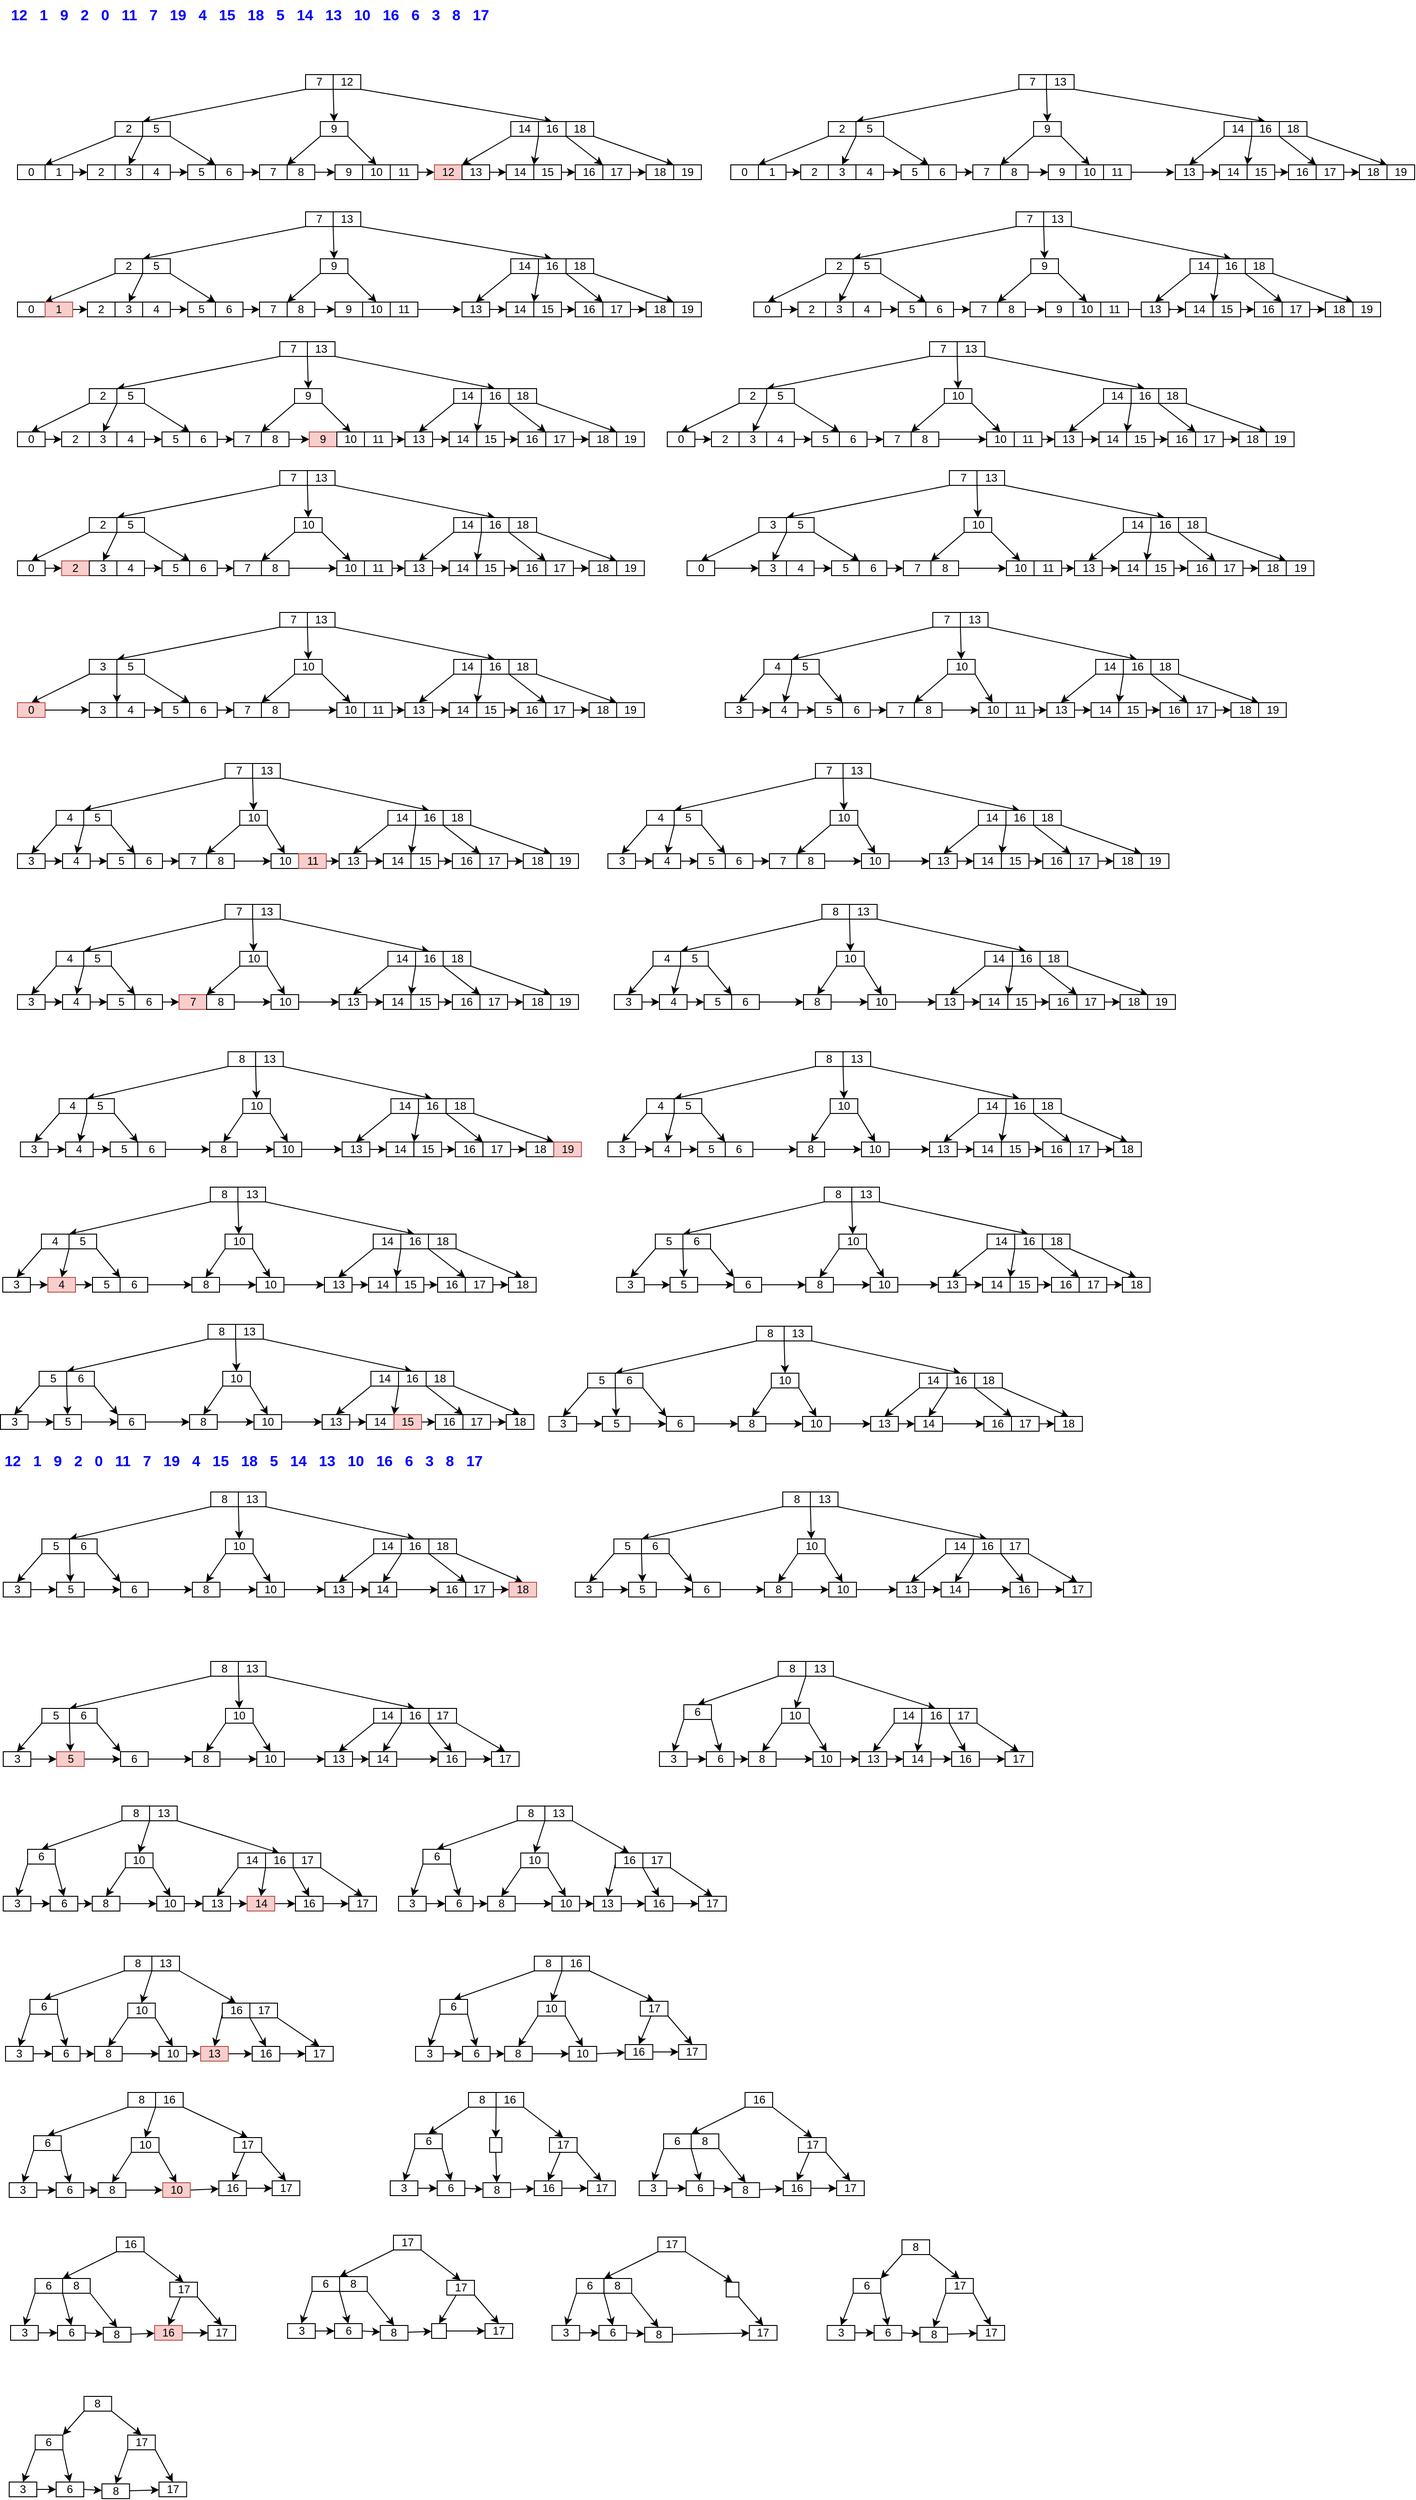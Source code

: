 <mxfile version="14.6.10" type="github">
  <diagram id="O3ZMI7kqZ8amdeDq1YKe" name="Page-1">
    <mxGraphModel dx="989" dy="522" grid="0" gridSize="10" guides="1" tooltips="1" connect="1" arrows="1" fold="1" page="1" pageScale="1" pageWidth="3300" pageHeight="4681" math="0" shadow="0">
      <root>
        <mxCell id="0" />
        <mxCell id="1" parent="0" />
        <mxCell id="h0QlsS2brHTFU8jZnc0A-30" style="rounded=0;orthogonalLoop=1;jettySize=auto;html=1;exitX=0;exitY=1;exitDx=0;exitDy=0;entryX=0;entryY=0;entryDx=0;entryDy=0;" edge="1" parent="1" source="h0QlsS2brHTFU8jZnc0A-1" target="h0QlsS2brHTFU8jZnc0A-4">
          <mxGeometry relative="1" as="geometry" />
        </mxCell>
        <mxCell id="h0QlsS2brHTFU8jZnc0A-31" style="edgeStyle=none;rounded=0;orthogonalLoop=1;jettySize=auto;html=1;exitX=1;exitY=1;exitDx=0;exitDy=0;entryX=0.5;entryY=0;entryDx=0;entryDy=0;" edge="1" parent="1" source="h0QlsS2brHTFU8jZnc0A-1" target="h0QlsS2brHTFU8jZnc0A-5">
          <mxGeometry relative="1" as="geometry" />
        </mxCell>
        <mxCell id="h0QlsS2brHTFU8jZnc0A-1" value="7" style="rounded=0;whiteSpace=wrap;html=1;" vertex="1" parent="1">
          <mxGeometry x="403" y="113" width="30" height="16" as="geometry" />
        </mxCell>
        <mxCell id="h0QlsS2brHTFU8jZnc0A-32" style="edgeStyle=none;rounded=0;orthogonalLoop=1;jettySize=auto;html=1;exitX=1;exitY=1;exitDx=0;exitDy=0;entryX=0.5;entryY=0;entryDx=0;entryDy=0;" edge="1" parent="1" source="h0QlsS2brHTFU8jZnc0A-2" target="h0QlsS2brHTFU8jZnc0A-8">
          <mxGeometry relative="1" as="geometry" />
        </mxCell>
        <mxCell id="h0QlsS2brHTFU8jZnc0A-2" value="12" style="rounded=0;whiteSpace=wrap;html=1;" vertex="1" parent="1">
          <mxGeometry x="433" y="113" width="30" height="16" as="geometry" />
        </mxCell>
        <mxCell id="h0QlsS2brHTFU8jZnc0A-33" style="edgeStyle=none;rounded=0;orthogonalLoop=1;jettySize=auto;html=1;exitX=0;exitY=1;exitDx=0;exitDy=0;entryX=1;entryY=0;entryDx=0;entryDy=0;" edge="1" parent="1" source="h0QlsS2brHTFU8jZnc0A-3" target="h0QlsS2brHTFU8jZnc0A-10">
          <mxGeometry relative="1" as="geometry" />
        </mxCell>
        <mxCell id="h0QlsS2brHTFU8jZnc0A-3" value="2" style="rounded=0;whiteSpace=wrap;html=1;" vertex="1" parent="1">
          <mxGeometry x="196" y="164" width="30" height="16" as="geometry" />
        </mxCell>
        <mxCell id="h0QlsS2brHTFU8jZnc0A-34" style="edgeStyle=none;rounded=0;orthogonalLoop=1;jettySize=auto;html=1;exitX=0;exitY=1;exitDx=0;exitDy=0;entryX=0.5;entryY=0;entryDx=0;entryDy=0;" edge="1" parent="1" source="h0QlsS2brHTFU8jZnc0A-4" target="h0QlsS2brHTFU8jZnc0A-13">
          <mxGeometry relative="1" as="geometry" />
        </mxCell>
        <mxCell id="h0QlsS2brHTFU8jZnc0A-35" style="edgeStyle=none;rounded=0;orthogonalLoop=1;jettySize=auto;html=1;exitX=1;exitY=1;exitDx=0;exitDy=0;entryX=0;entryY=0;entryDx=0;entryDy=0;" edge="1" parent="1" source="h0QlsS2brHTFU8jZnc0A-4" target="h0QlsS2brHTFU8jZnc0A-16">
          <mxGeometry relative="1" as="geometry" />
        </mxCell>
        <mxCell id="h0QlsS2brHTFU8jZnc0A-4" value="5" style="rounded=0;whiteSpace=wrap;html=1;" vertex="1" parent="1">
          <mxGeometry x="226" y="164" width="30" height="16" as="geometry" />
        </mxCell>
        <mxCell id="h0QlsS2brHTFU8jZnc0A-36" style="edgeStyle=none;rounded=0;orthogonalLoop=1;jettySize=auto;html=1;exitX=0;exitY=1;exitDx=0;exitDy=0;entryX=1;entryY=0;entryDx=0;entryDy=0;" edge="1" parent="1" source="h0QlsS2brHTFU8jZnc0A-5" target="h0QlsS2brHTFU8jZnc0A-17">
          <mxGeometry relative="1" as="geometry" />
        </mxCell>
        <mxCell id="h0QlsS2brHTFU8jZnc0A-37" style="edgeStyle=none;rounded=0;orthogonalLoop=1;jettySize=auto;html=1;exitX=1;exitY=1;exitDx=0;exitDy=0;entryX=0.5;entryY=0;entryDx=0;entryDy=0;" edge="1" parent="1" source="h0QlsS2brHTFU8jZnc0A-5" target="h0QlsS2brHTFU8jZnc0A-20">
          <mxGeometry relative="1" as="geometry" />
        </mxCell>
        <mxCell id="h0QlsS2brHTFU8jZnc0A-5" value="9" style="rounded=0;whiteSpace=wrap;html=1;" vertex="1" parent="1">
          <mxGeometry x="419" y="164" width="30" height="16" as="geometry" />
        </mxCell>
        <mxCell id="h0QlsS2brHTFU8jZnc0A-38" style="edgeStyle=none;rounded=0;orthogonalLoop=1;jettySize=auto;html=1;exitX=0;exitY=1;exitDx=0;exitDy=0;entryX=0;entryY=0;entryDx=0;entryDy=0;" edge="1" parent="1" source="h0QlsS2brHTFU8jZnc0A-7" target="h0QlsS2brHTFU8jZnc0A-23">
          <mxGeometry relative="1" as="geometry" />
        </mxCell>
        <mxCell id="h0QlsS2brHTFU8jZnc0A-7" value="14" style="rounded=0;whiteSpace=wrap;html=1;" vertex="1" parent="1">
          <mxGeometry x="626" y="164" width="30" height="16" as="geometry" />
        </mxCell>
        <mxCell id="h0QlsS2brHTFU8jZnc0A-39" style="edgeStyle=none;rounded=0;orthogonalLoop=1;jettySize=auto;html=1;exitX=0;exitY=1;exitDx=0;exitDy=0;entryX=0;entryY=0;entryDx=0;entryDy=0;" edge="1" parent="1" source="h0QlsS2brHTFU8jZnc0A-8" target="h0QlsS2brHTFU8jZnc0A-25">
          <mxGeometry relative="1" as="geometry" />
        </mxCell>
        <mxCell id="h0QlsS2brHTFU8jZnc0A-40" style="edgeStyle=none;rounded=0;orthogonalLoop=1;jettySize=auto;html=1;exitX=1;exitY=1;exitDx=0;exitDy=0;entryX=0;entryY=0;entryDx=0;entryDy=0;" edge="1" parent="1" source="h0QlsS2brHTFU8jZnc0A-8" target="h0QlsS2brHTFU8jZnc0A-27">
          <mxGeometry relative="1" as="geometry" />
        </mxCell>
        <mxCell id="h0QlsS2brHTFU8jZnc0A-8" value="16" style="rounded=0;whiteSpace=wrap;html=1;" vertex="1" parent="1">
          <mxGeometry x="656" y="164" width="30" height="16" as="geometry" />
        </mxCell>
        <mxCell id="h0QlsS2brHTFU8jZnc0A-41" style="edgeStyle=none;rounded=0;orthogonalLoop=1;jettySize=auto;html=1;exitX=1;exitY=1;exitDx=0;exitDy=0;entryX=1;entryY=0;entryDx=0;entryDy=0;" edge="1" parent="1" source="h0QlsS2brHTFU8jZnc0A-9" target="h0QlsS2brHTFU8jZnc0A-28">
          <mxGeometry relative="1" as="geometry" />
        </mxCell>
        <mxCell id="h0QlsS2brHTFU8jZnc0A-9" value="18" style="rounded=0;whiteSpace=wrap;html=1;" vertex="1" parent="1">
          <mxGeometry x="686" y="164" width="30" height="16" as="geometry" />
        </mxCell>
        <mxCell id="h0QlsS2brHTFU8jZnc0A-10" value="0" style="rounded=0;whiteSpace=wrap;html=1;" vertex="1" parent="1">
          <mxGeometry x="90" y="211" width="30" height="16" as="geometry" />
        </mxCell>
        <mxCell id="h0QlsS2brHTFU8jZnc0A-42" style="edgeStyle=none;rounded=0;orthogonalLoop=1;jettySize=auto;html=1;exitX=1;exitY=0.5;exitDx=0;exitDy=0;entryX=0;entryY=0.5;entryDx=0;entryDy=0;" edge="1" parent="1" source="h0QlsS2brHTFU8jZnc0A-11" target="h0QlsS2brHTFU8jZnc0A-12">
          <mxGeometry relative="1" as="geometry" />
        </mxCell>
        <mxCell id="h0QlsS2brHTFU8jZnc0A-11" value="1" style="rounded=0;whiteSpace=wrap;html=1;" vertex="1" parent="1">
          <mxGeometry x="120" y="211" width="30" height="16" as="geometry" />
        </mxCell>
        <mxCell id="h0QlsS2brHTFU8jZnc0A-12" value="2" style="rounded=0;whiteSpace=wrap;html=1;" vertex="1" parent="1">
          <mxGeometry x="166" y="211" width="30" height="16" as="geometry" />
        </mxCell>
        <mxCell id="h0QlsS2brHTFU8jZnc0A-13" value="3" style="rounded=0;whiteSpace=wrap;html=1;" vertex="1" parent="1">
          <mxGeometry x="196" y="211" width="30" height="16" as="geometry" />
        </mxCell>
        <mxCell id="h0QlsS2brHTFU8jZnc0A-43" style="edgeStyle=none;rounded=0;orthogonalLoop=1;jettySize=auto;html=1;exitX=1;exitY=0.5;exitDx=0;exitDy=0;entryX=0;entryY=0.5;entryDx=0;entryDy=0;" edge="1" parent="1" source="h0QlsS2brHTFU8jZnc0A-14" target="h0QlsS2brHTFU8jZnc0A-15">
          <mxGeometry relative="1" as="geometry" />
        </mxCell>
        <mxCell id="h0QlsS2brHTFU8jZnc0A-14" value="4" style="rounded=0;whiteSpace=wrap;html=1;" vertex="1" parent="1">
          <mxGeometry x="226" y="211" width="30" height="16" as="geometry" />
        </mxCell>
        <mxCell id="h0QlsS2brHTFU8jZnc0A-15" value="5" style="rounded=0;whiteSpace=wrap;html=1;" vertex="1" parent="1">
          <mxGeometry x="275" y="211" width="30" height="16" as="geometry" />
        </mxCell>
        <mxCell id="h0QlsS2brHTFU8jZnc0A-44" style="edgeStyle=none;rounded=0;orthogonalLoop=1;jettySize=auto;html=1;exitX=1;exitY=0.5;exitDx=0;exitDy=0;entryX=0;entryY=0.5;entryDx=0;entryDy=0;" edge="1" parent="1" source="h0QlsS2brHTFU8jZnc0A-16" target="h0QlsS2brHTFU8jZnc0A-17">
          <mxGeometry relative="1" as="geometry" />
        </mxCell>
        <mxCell id="h0QlsS2brHTFU8jZnc0A-16" value="6" style="rounded=0;whiteSpace=wrap;html=1;" vertex="1" parent="1">
          <mxGeometry x="305" y="211" width="30" height="16" as="geometry" />
        </mxCell>
        <mxCell id="h0QlsS2brHTFU8jZnc0A-17" value="7" style="rounded=0;whiteSpace=wrap;html=1;" vertex="1" parent="1">
          <mxGeometry x="353" y="211" width="30" height="16" as="geometry" />
        </mxCell>
        <mxCell id="h0QlsS2brHTFU8jZnc0A-45" style="edgeStyle=none;rounded=0;orthogonalLoop=1;jettySize=auto;html=1;exitX=1;exitY=0.5;exitDx=0;exitDy=0;entryX=0;entryY=0.5;entryDx=0;entryDy=0;" edge="1" parent="1" source="h0QlsS2brHTFU8jZnc0A-18" target="h0QlsS2brHTFU8jZnc0A-19">
          <mxGeometry relative="1" as="geometry" />
        </mxCell>
        <mxCell id="h0QlsS2brHTFU8jZnc0A-18" value="8" style="rounded=0;whiteSpace=wrap;html=1;" vertex="1" parent="1">
          <mxGeometry x="383" y="211" width="30" height="16" as="geometry" />
        </mxCell>
        <mxCell id="h0QlsS2brHTFU8jZnc0A-19" value="9" style="rounded=0;whiteSpace=wrap;html=1;" vertex="1" parent="1">
          <mxGeometry x="435" y="211" width="30" height="16" as="geometry" />
        </mxCell>
        <mxCell id="h0QlsS2brHTFU8jZnc0A-20" value="10" style="rounded=0;whiteSpace=wrap;html=1;" vertex="1" parent="1">
          <mxGeometry x="465" y="211" width="30" height="16" as="geometry" />
        </mxCell>
        <mxCell id="h0QlsS2brHTFU8jZnc0A-46" style="edgeStyle=none;rounded=0;orthogonalLoop=1;jettySize=auto;html=1;exitX=1;exitY=0.5;exitDx=0;exitDy=0;entryX=0;entryY=0.5;entryDx=0;entryDy=0;" edge="1" parent="1" source="h0QlsS2brHTFU8jZnc0A-21" target="h0QlsS2brHTFU8jZnc0A-22">
          <mxGeometry relative="1" as="geometry" />
        </mxCell>
        <mxCell id="h0QlsS2brHTFU8jZnc0A-21" value="11" style="rounded=0;whiteSpace=wrap;html=1;" vertex="1" parent="1">
          <mxGeometry x="495" y="211" width="30" height="16" as="geometry" />
        </mxCell>
        <mxCell id="h0QlsS2brHTFU8jZnc0A-22" value="12" style="rounded=0;whiteSpace=wrap;html=1;fillColor=#f8cecc;strokeColor=#b85450;" vertex="1" parent="1">
          <mxGeometry x="543" y="211" width="30" height="16" as="geometry" />
        </mxCell>
        <mxCell id="h0QlsS2brHTFU8jZnc0A-47" style="edgeStyle=none;rounded=0;orthogonalLoop=1;jettySize=auto;html=1;exitX=1;exitY=0.5;exitDx=0;exitDy=0;entryX=0;entryY=0.5;entryDx=0;entryDy=0;" edge="1" parent="1" source="h0QlsS2brHTFU8jZnc0A-23" target="h0QlsS2brHTFU8jZnc0A-24">
          <mxGeometry relative="1" as="geometry" />
        </mxCell>
        <mxCell id="h0QlsS2brHTFU8jZnc0A-23" value="13" style="rounded=0;whiteSpace=wrap;html=1;" vertex="1" parent="1">
          <mxGeometry x="573" y="211" width="30" height="16" as="geometry" />
        </mxCell>
        <mxCell id="h0QlsS2brHTFU8jZnc0A-24" value="14" style="rounded=0;whiteSpace=wrap;html=1;" vertex="1" parent="1">
          <mxGeometry x="621" y="211" width="30" height="16" as="geometry" />
        </mxCell>
        <mxCell id="h0QlsS2brHTFU8jZnc0A-48" style="edgeStyle=none;rounded=0;orthogonalLoop=1;jettySize=auto;html=1;exitX=1;exitY=0.5;exitDx=0;exitDy=0;entryX=0;entryY=0.5;entryDx=0;entryDy=0;" edge="1" parent="1" source="h0QlsS2brHTFU8jZnc0A-25" target="h0QlsS2brHTFU8jZnc0A-26">
          <mxGeometry relative="1" as="geometry" />
        </mxCell>
        <mxCell id="h0QlsS2brHTFU8jZnc0A-25" value="15" style="rounded=0;whiteSpace=wrap;html=1;" vertex="1" parent="1">
          <mxGeometry x="651" y="211" width="30" height="16" as="geometry" />
        </mxCell>
        <mxCell id="h0QlsS2brHTFU8jZnc0A-26" value="16" style="rounded=0;whiteSpace=wrap;html=1;" vertex="1" parent="1">
          <mxGeometry x="696" y="211" width="30" height="16" as="geometry" />
        </mxCell>
        <mxCell id="h0QlsS2brHTFU8jZnc0A-49" style="edgeStyle=none;rounded=0;orthogonalLoop=1;jettySize=auto;html=1;exitX=1;exitY=0.5;exitDx=0;exitDy=0;entryX=0;entryY=0.5;entryDx=0;entryDy=0;" edge="1" parent="1" source="h0QlsS2brHTFU8jZnc0A-27" target="h0QlsS2brHTFU8jZnc0A-28">
          <mxGeometry relative="1" as="geometry" />
        </mxCell>
        <mxCell id="h0QlsS2brHTFU8jZnc0A-27" value="17" style="rounded=0;whiteSpace=wrap;html=1;" vertex="1" parent="1">
          <mxGeometry x="726" y="211" width="30" height="16" as="geometry" />
        </mxCell>
        <mxCell id="h0QlsS2brHTFU8jZnc0A-28" value="18" style="rounded=0;whiteSpace=wrap;html=1;" vertex="1" parent="1">
          <mxGeometry x="773" y="211" width="30" height="16" as="geometry" />
        </mxCell>
        <mxCell id="h0QlsS2brHTFU8jZnc0A-29" value="19" style="rounded=0;whiteSpace=wrap;html=1;" vertex="1" parent="1">
          <mxGeometry x="803" y="211" width="30" height="16" as="geometry" />
        </mxCell>
        <mxCell id="h0QlsS2brHTFU8jZnc0A-50" style="rounded=0;orthogonalLoop=1;jettySize=auto;html=1;exitX=0;exitY=1;exitDx=0;exitDy=0;entryX=0;entryY=0;entryDx=0;entryDy=0;" edge="1" parent="1" source="h0QlsS2brHTFU8jZnc0A-52" target="h0QlsS2brHTFU8jZnc0A-59">
          <mxGeometry relative="1" as="geometry" />
        </mxCell>
        <mxCell id="h0QlsS2brHTFU8jZnc0A-51" style="edgeStyle=none;rounded=0;orthogonalLoop=1;jettySize=auto;html=1;exitX=1;exitY=1;exitDx=0;exitDy=0;entryX=0.5;entryY=0;entryDx=0;entryDy=0;" edge="1" parent="1" source="h0QlsS2brHTFU8jZnc0A-52" target="h0QlsS2brHTFU8jZnc0A-62">
          <mxGeometry relative="1" as="geometry" />
        </mxCell>
        <mxCell id="h0QlsS2brHTFU8jZnc0A-52" value="7" style="rounded=0;whiteSpace=wrap;html=1;" vertex="1" parent="1">
          <mxGeometry x="1178" y="113" width="30" height="16" as="geometry" />
        </mxCell>
        <mxCell id="h0QlsS2brHTFU8jZnc0A-53" style="edgeStyle=none;rounded=0;orthogonalLoop=1;jettySize=auto;html=1;exitX=1;exitY=1;exitDx=0;exitDy=0;entryX=0.5;entryY=0;entryDx=0;entryDy=0;" edge="1" parent="1" source="h0QlsS2brHTFU8jZnc0A-54" target="h0QlsS2brHTFU8jZnc0A-67">
          <mxGeometry relative="1" as="geometry" />
        </mxCell>
        <mxCell id="h0QlsS2brHTFU8jZnc0A-54" value="13" style="rounded=0;whiteSpace=wrap;html=1;" vertex="1" parent="1">
          <mxGeometry x="1208" y="113" width="30" height="16" as="geometry" />
        </mxCell>
        <mxCell id="h0QlsS2brHTFU8jZnc0A-55" style="edgeStyle=none;rounded=0;orthogonalLoop=1;jettySize=auto;html=1;exitX=0;exitY=1;exitDx=0;exitDy=0;entryX=1;entryY=0;entryDx=0;entryDy=0;" edge="1" parent="1" source="h0QlsS2brHTFU8jZnc0A-56" target="h0QlsS2brHTFU8jZnc0A-70">
          <mxGeometry relative="1" as="geometry" />
        </mxCell>
        <mxCell id="h0QlsS2brHTFU8jZnc0A-56" value="2" style="rounded=0;whiteSpace=wrap;html=1;" vertex="1" parent="1">
          <mxGeometry x="971" y="164" width="30" height="16" as="geometry" />
        </mxCell>
        <mxCell id="h0QlsS2brHTFU8jZnc0A-57" style="edgeStyle=none;rounded=0;orthogonalLoop=1;jettySize=auto;html=1;exitX=0;exitY=1;exitDx=0;exitDy=0;entryX=0.5;entryY=0;entryDx=0;entryDy=0;" edge="1" parent="1" source="h0QlsS2brHTFU8jZnc0A-59" target="h0QlsS2brHTFU8jZnc0A-74">
          <mxGeometry relative="1" as="geometry" />
        </mxCell>
        <mxCell id="h0QlsS2brHTFU8jZnc0A-58" style="edgeStyle=none;rounded=0;orthogonalLoop=1;jettySize=auto;html=1;exitX=1;exitY=1;exitDx=0;exitDy=0;entryX=0;entryY=0;entryDx=0;entryDy=0;" edge="1" parent="1" source="h0QlsS2brHTFU8jZnc0A-59" target="h0QlsS2brHTFU8jZnc0A-79">
          <mxGeometry relative="1" as="geometry" />
        </mxCell>
        <mxCell id="h0QlsS2brHTFU8jZnc0A-59" value="5" style="rounded=0;whiteSpace=wrap;html=1;" vertex="1" parent="1">
          <mxGeometry x="1001" y="164" width="30" height="16" as="geometry" />
        </mxCell>
        <mxCell id="h0QlsS2brHTFU8jZnc0A-60" style="edgeStyle=none;rounded=0;orthogonalLoop=1;jettySize=auto;html=1;exitX=0;exitY=1;exitDx=0;exitDy=0;entryX=1;entryY=0;entryDx=0;entryDy=0;" edge="1" parent="1" source="h0QlsS2brHTFU8jZnc0A-62" target="h0QlsS2brHTFU8jZnc0A-80">
          <mxGeometry relative="1" as="geometry" />
        </mxCell>
        <mxCell id="h0QlsS2brHTFU8jZnc0A-61" style="edgeStyle=none;rounded=0;orthogonalLoop=1;jettySize=auto;html=1;exitX=1;exitY=1;exitDx=0;exitDy=0;entryX=0.5;entryY=0;entryDx=0;entryDy=0;" edge="1" parent="1" source="h0QlsS2brHTFU8jZnc0A-62" target="h0QlsS2brHTFU8jZnc0A-84">
          <mxGeometry relative="1" as="geometry" />
        </mxCell>
        <mxCell id="h0QlsS2brHTFU8jZnc0A-62" value="9" style="rounded=0;whiteSpace=wrap;html=1;" vertex="1" parent="1">
          <mxGeometry x="1194" y="164" width="30" height="16" as="geometry" />
        </mxCell>
        <mxCell id="h0QlsS2brHTFU8jZnc0A-63" style="edgeStyle=none;rounded=0;orthogonalLoop=1;jettySize=auto;html=1;exitX=0;exitY=1;exitDx=0;exitDy=0;entryX=0.5;entryY=0;entryDx=0;entryDy=0;" edge="1" parent="1" source="h0QlsS2brHTFU8jZnc0A-64" target="h0QlsS2brHTFU8jZnc0A-89">
          <mxGeometry relative="1" as="geometry" />
        </mxCell>
        <mxCell id="h0QlsS2brHTFU8jZnc0A-64" value="14" style="rounded=0;whiteSpace=wrap;html=1;" vertex="1" parent="1">
          <mxGeometry x="1401" y="164" width="30" height="16" as="geometry" />
        </mxCell>
        <mxCell id="h0QlsS2brHTFU8jZnc0A-65" style="edgeStyle=none;rounded=0;orthogonalLoop=1;jettySize=auto;html=1;exitX=0;exitY=1;exitDx=0;exitDy=0;entryX=0;entryY=0;entryDx=0;entryDy=0;" edge="1" parent="1" source="h0QlsS2brHTFU8jZnc0A-67" target="h0QlsS2brHTFU8jZnc0A-92">
          <mxGeometry relative="1" as="geometry" />
        </mxCell>
        <mxCell id="h0QlsS2brHTFU8jZnc0A-66" style="edgeStyle=none;rounded=0;orthogonalLoop=1;jettySize=auto;html=1;exitX=1;exitY=1;exitDx=0;exitDy=0;entryX=0;entryY=0;entryDx=0;entryDy=0;" edge="1" parent="1" source="h0QlsS2brHTFU8jZnc0A-67" target="h0QlsS2brHTFU8jZnc0A-95">
          <mxGeometry relative="1" as="geometry" />
        </mxCell>
        <mxCell id="h0QlsS2brHTFU8jZnc0A-67" value="16" style="rounded=0;whiteSpace=wrap;html=1;" vertex="1" parent="1">
          <mxGeometry x="1431" y="164" width="30" height="16" as="geometry" />
        </mxCell>
        <mxCell id="h0QlsS2brHTFU8jZnc0A-68" style="edgeStyle=none;rounded=0;orthogonalLoop=1;jettySize=auto;html=1;exitX=1;exitY=1;exitDx=0;exitDy=0;entryX=1;entryY=0;entryDx=0;entryDy=0;" edge="1" parent="1" source="h0QlsS2brHTFU8jZnc0A-69" target="h0QlsS2brHTFU8jZnc0A-96">
          <mxGeometry relative="1" as="geometry" />
        </mxCell>
        <mxCell id="h0QlsS2brHTFU8jZnc0A-69" value="18" style="rounded=0;whiteSpace=wrap;html=1;" vertex="1" parent="1">
          <mxGeometry x="1461" y="164" width="30" height="16" as="geometry" />
        </mxCell>
        <mxCell id="h0QlsS2brHTFU8jZnc0A-70" value="0" style="rounded=0;whiteSpace=wrap;html=1;" vertex="1" parent="1">
          <mxGeometry x="865" y="211" width="30" height="16" as="geometry" />
        </mxCell>
        <mxCell id="h0QlsS2brHTFU8jZnc0A-71" style="edgeStyle=none;rounded=0;orthogonalLoop=1;jettySize=auto;html=1;exitX=1;exitY=0.5;exitDx=0;exitDy=0;entryX=0;entryY=0.5;entryDx=0;entryDy=0;" edge="1" parent="1" source="h0QlsS2brHTFU8jZnc0A-72" target="h0QlsS2brHTFU8jZnc0A-73">
          <mxGeometry relative="1" as="geometry" />
        </mxCell>
        <mxCell id="h0QlsS2brHTFU8jZnc0A-72" value="1" style="rounded=0;whiteSpace=wrap;html=1;" vertex="1" parent="1">
          <mxGeometry x="895" y="211" width="30" height="16" as="geometry" />
        </mxCell>
        <mxCell id="h0QlsS2brHTFU8jZnc0A-73" value="2" style="rounded=0;whiteSpace=wrap;html=1;" vertex="1" parent="1">
          <mxGeometry x="941" y="211" width="30" height="16" as="geometry" />
        </mxCell>
        <mxCell id="h0QlsS2brHTFU8jZnc0A-74" value="3" style="rounded=0;whiteSpace=wrap;html=1;" vertex="1" parent="1">
          <mxGeometry x="971" y="211" width="30" height="16" as="geometry" />
        </mxCell>
        <mxCell id="h0QlsS2brHTFU8jZnc0A-75" style="edgeStyle=none;rounded=0;orthogonalLoop=1;jettySize=auto;html=1;exitX=1;exitY=0.5;exitDx=0;exitDy=0;entryX=0;entryY=0.5;entryDx=0;entryDy=0;" edge="1" parent="1" source="h0QlsS2brHTFU8jZnc0A-76" target="h0QlsS2brHTFU8jZnc0A-77">
          <mxGeometry relative="1" as="geometry" />
        </mxCell>
        <mxCell id="h0QlsS2brHTFU8jZnc0A-76" value="4" style="rounded=0;whiteSpace=wrap;html=1;" vertex="1" parent="1">
          <mxGeometry x="1001" y="211" width="30" height="16" as="geometry" />
        </mxCell>
        <mxCell id="h0QlsS2brHTFU8jZnc0A-77" value="5" style="rounded=0;whiteSpace=wrap;html=1;" vertex="1" parent="1">
          <mxGeometry x="1050" y="211" width="30" height="16" as="geometry" />
        </mxCell>
        <mxCell id="h0QlsS2brHTFU8jZnc0A-78" style="edgeStyle=none;rounded=0;orthogonalLoop=1;jettySize=auto;html=1;exitX=1;exitY=0.5;exitDx=0;exitDy=0;entryX=0;entryY=0.5;entryDx=0;entryDy=0;" edge="1" parent="1" source="h0QlsS2brHTFU8jZnc0A-79" target="h0QlsS2brHTFU8jZnc0A-80">
          <mxGeometry relative="1" as="geometry" />
        </mxCell>
        <mxCell id="h0QlsS2brHTFU8jZnc0A-79" value="6" style="rounded=0;whiteSpace=wrap;html=1;" vertex="1" parent="1">
          <mxGeometry x="1080" y="211" width="30" height="16" as="geometry" />
        </mxCell>
        <mxCell id="h0QlsS2brHTFU8jZnc0A-80" value="7" style="rounded=0;whiteSpace=wrap;html=1;" vertex="1" parent="1">
          <mxGeometry x="1128" y="211" width="30" height="16" as="geometry" />
        </mxCell>
        <mxCell id="h0QlsS2brHTFU8jZnc0A-81" style="edgeStyle=none;rounded=0;orthogonalLoop=1;jettySize=auto;html=1;exitX=1;exitY=0.5;exitDx=0;exitDy=0;entryX=0;entryY=0.5;entryDx=0;entryDy=0;" edge="1" parent="1" source="h0QlsS2brHTFU8jZnc0A-82" target="h0QlsS2brHTFU8jZnc0A-83">
          <mxGeometry relative="1" as="geometry" />
        </mxCell>
        <mxCell id="h0QlsS2brHTFU8jZnc0A-82" value="8" style="rounded=0;whiteSpace=wrap;html=1;" vertex="1" parent="1">
          <mxGeometry x="1158" y="211" width="30" height="16" as="geometry" />
        </mxCell>
        <mxCell id="h0QlsS2brHTFU8jZnc0A-83" value="9" style="rounded=0;whiteSpace=wrap;html=1;" vertex="1" parent="1">
          <mxGeometry x="1210" y="211" width="30" height="16" as="geometry" />
        </mxCell>
        <mxCell id="h0QlsS2brHTFU8jZnc0A-84" value="10" style="rounded=0;whiteSpace=wrap;html=1;" vertex="1" parent="1">
          <mxGeometry x="1240" y="211" width="30" height="16" as="geometry" />
        </mxCell>
        <mxCell id="h0QlsS2brHTFU8jZnc0A-85" style="edgeStyle=none;rounded=0;orthogonalLoop=1;jettySize=auto;html=1;exitX=1;exitY=0.5;exitDx=0;exitDy=0;" edge="1" parent="1" source="h0QlsS2brHTFU8jZnc0A-86">
          <mxGeometry relative="1" as="geometry">
            <mxPoint x="1347" y="219" as="targetPoint" />
          </mxGeometry>
        </mxCell>
        <mxCell id="h0QlsS2brHTFU8jZnc0A-86" value="11" style="rounded=0;whiteSpace=wrap;html=1;" vertex="1" parent="1">
          <mxGeometry x="1270" y="211" width="30" height="16" as="geometry" />
        </mxCell>
        <mxCell id="h0QlsS2brHTFU8jZnc0A-88" style="edgeStyle=none;rounded=0;orthogonalLoop=1;jettySize=auto;html=1;exitX=1;exitY=0.5;exitDx=0;exitDy=0;entryX=0;entryY=0.5;entryDx=0;entryDy=0;" edge="1" parent="1" source="h0QlsS2brHTFU8jZnc0A-89" target="h0QlsS2brHTFU8jZnc0A-90">
          <mxGeometry relative="1" as="geometry" />
        </mxCell>
        <mxCell id="h0QlsS2brHTFU8jZnc0A-89" value="13" style="rounded=0;whiteSpace=wrap;html=1;" vertex="1" parent="1">
          <mxGeometry x="1348" y="211" width="30" height="16" as="geometry" />
        </mxCell>
        <mxCell id="h0QlsS2brHTFU8jZnc0A-90" value="14" style="rounded=0;whiteSpace=wrap;html=1;" vertex="1" parent="1">
          <mxGeometry x="1396" y="211" width="30" height="16" as="geometry" />
        </mxCell>
        <mxCell id="h0QlsS2brHTFU8jZnc0A-91" style="edgeStyle=none;rounded=0;orthogonalLoop=1;jettySize=auto;html=1;exitX=1;exitY=0.5;exitDx=0;exitDy=0;entryX=0;entryY=0.5;entryDx=0;entryDy=0;" edge="1" parent="1" source="h0QlsS2brHTFU8jZnc0A-92" target="h0QlsS2brHTFU8jZnc0A-93">
          <mxGeometry relative="1" as="geometry" />
        </mxCell>
        <mxCell id="h0QlsS2brHTFU8jZnc0A-92" value="15" style="rounded=0;whiteSpace=wrap;html=1;" vertex="1" parent="1">
          <mxGeometry x="1426" y="211" width="30" height="16" as="geometry" />
        </mxCell>
        <mxCell id="h0QlsS2brHTFU8jZnc0A-93" value="16" style="rounded=0;whiteSpace=wrap;html=1;" vertex="1" parent="1">
          <mxGeometry x="1471" y="211" width="30" height="16" as="geometry" />
        </mxCell>
        <mxCell id="h0QlsS2brHTFU8jZnc0A-94" style="edgeStyle=none;rounded=0;orthogonalLoop=1;jettySize=auto;html=1;exitX=1;exitY=0.5;exitDx=0;exitDy=0;entryX=0;entryY=0.5;entryDx=0;entryDy=0;" edge="1" parent="1" source="h0QlsS2brHTFU8jZnc0A-95" target="h0QlsS2brHTFU8jZnc0A-96">
          <mxGeometry relative="1" as="geometry" />
        </mxCell>
        <mxCell id="h0QlsS2brHTFU8jZnc0A-95" value="17" style="rounded=0;whiteSpace=wrap;html=1;" vertex="1" parent="1">
          <mxGeometry x="1501" y="211" width="30" height="16" as="geometry" />
        </mxCell>
        <mxCell id="h0QlsS2brHTFU8jZnc0A-96" value="18" style="rounded=0;whiteSpace=wrap;html=1;" vertex="1" parent="1">
          <mxGeometry x="1548" y="211" width="30" height="16" as="geometry" />
        </mxCell>
        <mxCell id="h0QlsS2brHTFU8jZnc0A-97" value="19" style="rounded=0;whiteSpace=wrap;html=1;" vertex="1" parent="1">
          <mxGeometry x="1578" y="211" width="30" height="16" as="geometry" />
        </mxCell>
        <mxCell id="h0QlsS2brHTFU8jZnc0A-98" value="&lt;strong style=&quot;box-sizing: inherit; font-weight: 700; color: rgb(0, 0, 255); font-size: 16px; font-style: normal; letter-spacing: normal; text-align: left; text-indent: 0px; text-transform: none; word-spacing: 0px; background-color: rgb(255, 255, 255);&quot;&gt;12&amp;nbsp;&amp;nbsp; 1&amp;nbsp;&amp;nbsp; 9&amp;nbsp;&amp;nbsp; 2&amp;nbsp;&amp;nbsp; 0&amp;nbsp;&amp;nbsp; 11&amp;nbsp;&amp;nbsp; 7&amp;nbsp;&amp;nbsp; 19&amp;nbsp;&amp;nbsp; 4&amp;nbsp;&amp;nbsp; 15&amp;nbsp;&amp;nbsp; 18&amp;nbsp;&amp;nbsp; 5&amp;nbsp;&amp;nbsp; 14&amp;nbsp;&amp;nbsp; 13&amp;nbsp;&amp;nbsp; 10&amp;nbsp;&amp;nbsp; 16&amp;nbsp;&amp;nbsp; 6&amp;nbsp;&amp;nbsp; 3&amp;nbsp;&amp;nbsp; 8&amp;nbsp;&amp;nbsp; 17&lt;/strong&gt;" style="text;whiteSpace=wrap;html=1;" vertex="1" parent="1">
          <mxGeometry x="81.0" y="32.0" width="540" height="28" as="geometry" />
        </mxCell>
        <mxCell id="h0QlsS2brHTFU8jZnc0A-99" style="rounded=0;orthogonalLoop=1;jettySize=auto;html=1;exitX=0;exitY=1;exitDx=0;exitDy=0;entryX=0;entryY=0;entryDx=0;entryDy=0;" edge="1" parent="1" source="h0QlsS2brHTFU8jZnc0A-101" target="h0QlsS2brHTFU8jZnc0A-108">
          <mxGeometry relative="1" as="geometry" />
        </mxCell>
        <mxCell id="h0QlsS2brHTFU8jZnc0A-100" style="edgeStyle=none;rounded=0;orthogonalLoop=1;jettySize=auto;html=1;exitX=1;exitY=1;exitDx=0;exitDy=0;entryX=0.5;entryY=0;entryDx=0;entryDy=0;" edge="1" parent="1" source="h0QlsS2brHTFU8jZnc0A-101" target="h0QlsS2brHTFU8jZnc0A-111">
          <mxGeometry relative="1" as="geometry" />
        </mxCell>
        <mxCell id="h0QlsS2brHTFU8jZnc0A-101" value="7" style="rounded=0;whiteSpace=wrap;html=1;" vertex="1" parent="1">
          <mxGeometry x="403" y="262" width="30" height="16" as="geometry" />
        </mxCell>
        <mxCell id="h0QlsS2brHTFU8jZnc0A-102" style="edgeStyle=none;rounded=0;orthogonalLoop=1;jettySize=auto;html=1;exitX=1;exitY=1;exitDx=0;exitDy=0;entryX=0.5;entryY=0;entryDx=0;entryDy=0;" edge="1" parent="1" source="h0QlsS2brHTFU8jZnc0A-103" target="h0QlsS2brHTFU8jZnc0A-116">
          <mxGeometry relative="1" as="geometry" />
        </mxCell>
        <mxCell id="h0QlsS2brHTFU8jZnc0A-103" value="13" style="rounded=0;whiteSpace=wrap;html=1;" vertex="1" parent="1">
          <mxGeometry x="433" y="262" width="30" height="16" as="geometry" />
        </mxCell>
        <mxCell id="h0QlsS2brHTFU8jZnc0A-104" style="edgeStyle=none;rounded=0;orthogonalLoop=1;jettySize=auto;html=1;exitX=0;exitY=1;exitDx=0;exitDy=0;entryX=1;entryY=0;entryDx=0;entryDy=0;" edge="1" parent="1" source="h0QlsS2brHTFU8jZnc0A-105" target="h0QlsS2brHTFU8jZnc0A-119">
          <mxGeometry relative="1" as="geometry" />
        </mxCell>
        <mxCell id="h0QlsS2brHTFU8jZnc0A-105" value="2" style="rounded=0;whiteSpace=wrap;html=1;" vertex="1" parent="1">
          <mxGeometry x="196" y="313" width="30" height="16" as="geometry" />
        </mxCell>
        <mxCell id="h0QlsS2brHTFU8jZnc0A-106" style="edgeStyle=none;rounded=0;orthogonalLoop=1;jettySize=auto;html=1;exitX=0;exitY=1;exitDx=0;exitDy=0;entryX=0.5;entryY=0;entryDx=0;entryDy=0;" edge="1" parent="1" source="h0QlsS2brHTFU8jZnc0A-108" target="h0QlsS2brHTFU8jZnc0A-123">
          <mxGeometry relative="1" as="geometry" />
        </mxCell>
        <mxCell id="h0QlsS2brHTFU8jZnc0A-107" style="edgeStyle=none;rounded=0;orthogonalLoop=1;jettySize=auto;html=1;exitX=1;exitY=1;exitDx=0;exitDy=0;entryX=0;entryY=0;entryDx=0;entryDy=0;" edge="1" parent="1" source="h0QlsS2brHTFU8jZnc0A-108" target="h0QlsS2brHTFU8jZnc0A-128">
          <mxGeometry relative="1" as="geometry" />
        </mxCell>
        <mxCell id="h0QlsS2brHTFU8jZnc0A-108" value="5" style="rounded=0;whiteSpace=wrap;html=1;" vertex="1" parent="1">
          <mxGeometry x="226" y="313" width="30" height="16" as="geometry" />
        </mxCell>
        <mxCell id="h0QlsS2brHTFU8jZnc0A-109" style="edgeStyle=none;rounded=0;orthogonalLoop=1;jettySize=auto;html=1;exitX=0;exitY=1;exitDx=0;exitDy=0;entryX=1;entryY=0;entryDx=0;entryDy=0;" edge="1" parent="1" source="h0QlsS2brHTFU8jZnc0A-111" target="h0QlsS2brHTFU8jZnc0A-129">
          <mxGeometry relative="1" as="geometry" />
        </mxCell>
        <mxCell id="h0QlsS2brHTFU8jZnc0A-110" style="edgeStyle=none;rounded=0;orthogonalLoop=1;jettySize=auto;html=1;exitX=1;exitY=1;exitDx=0;exitDy=0;entryX=0.5;entryY=0;entryDx=0;entryDy=0;" edge="1" parent="1" source="h0QlsS2brHTFU8jZnc0A-111" target="h0QlsS2brHTFU8jZnc0A-133">
          <mxGeometry relative="1" as="geometry" />
        </mxCell>
        <mxCell id="h0QlsS2brHTFU8jZnc0A-111" value="9" style="rounded=0;whiteSpace=wrap;html=1;" vertex="1" parent="1">
          <mxGeometry x="419" y="313" width="30" height="16" as="geometry" />
        </mxCell>
        <mxCell id="h0QlsS2brHTFU8jZnc0A-112" style="edgeStyle=none;rounded=0;orthogonalLoop=1;jettySize=auto;html=1;exitX=0;exitY=1;exitDx=0;exitDy=0;entryX=0.5;entryY=0;entryDx=0;entryDy=0;" edge="1" parent="1" source="h0QlsS2brHTFU8jZnc0A-113" target="h0QlsS2brHTFU8jZnc0A-137">
          <mxGeometry relative="1" as="geometry" />
        </mxCell>
        <mxCell id="h0QlsS2brHTFU8jZnc0A-113" value="14" style="rounded=0;whiteSpace=wrap;html=1;" vertex="1" parent="1">
          <mxGeometry x="626" y="313" width="30" height="16" as="geometry" />
        </mxCell>
        <mxCell id="h0QlsS2brHTFU8jZnc0A-114" style="edgeStyle=none;rounded=0;orthogonalLoop=1;jettySize=auto;html=1;exitX=0;exitY=1;exitDx=0;exitDy=0;entryX=0;entryY=0;entryDx=0;entryDy=0;" edge="1" parent="1" source="h0QlsS2brHTFU8jZnc0A-116" target="h0QlsS2brHTFU8jZnc0A-140">
          <mxGeometry relative="1" as="geometry" />
        </mxCell>
        <mxCell id="h0QlsS2brHTFU8jZnc0A-115" style="edgeStyle=none;rounded=0;orthogonalLoop=1;jettySize=auto;html=1;exitX=1;exitY=1;exitDx=0;exitDy=0;entryX=0;entryY=0;entryDx=0;entryDy=0;" edge="1" parent="1" source="h0QlsS2brHTFU8jZnc0A-116" target="h0QlsS2brHTFU8jZnc0A-143">
          <mxGeometry relative="1" as="geometry" />
        </mxCell>
        <mxCell id="h0QlsS2brHTFU8jZnc0A-116" value="16" style="rounded=0;whiteSpace=wrap;html=1;" vertex="1" parent="1">
          <mxGeometry x="656" y="313" width="30" height="16" as="geometry" />
        </mxCell>
        <mxCell id="h0QlsS2brHTFU8jZnc0A-117" style="edgeStyle=none;rounded=0;orthogonalLoop=1;jettySize=auto;html=1;exitX=1;exitY=1;exitDx=0;exitDy=0;entryX=1;entryY=0;entryDx=0;entryDy=0;" edge="1" parent="1" source="h0QlsS2brHTFU8jZnc0A-118" target="h0QlsS2brHTFU8jZnc0A-144">
          <mxGeometry relative="1" as="geometry" />
        </mxCell>
        <mxCell id="h0QlsS2brHTFU8jZnc0A-118" value="18" style="rounded=0;whiteSpace=wrap;html=1;" vertex="1" parent="1">
          <mxGeometry x="686" y="313" width="30" height="16" as="geometry" />
        </mxCell>
        <mxCell id="h0QlsS2brHTFU8jZnc0A-119" value="0" style="rounded=0;whiteSpace=wrap;html=1;" vertex="1" parent="1">
          <mxGeometry x="90" y="360" width="30" height="16" as="geometry" />
        </mxCell>
        <mxCell id="h0QlsS2brHTFU8jZnc0A-120" style="edgeStyle=none;rounded=0;orthogonalLoop=1;jettySize=auto;html=1;exitX=1;exitY=0.5;exitDx=0;exitDy=0;entryX=0;entryY=0.5;entryDx=0;entryDy=0;" edge="1" parent="1" source="h0QlsS2brHTFU8jZnc0A-121" target="h0QlsS2brHTFU8jZnc0A-122">
          <mxGeometry relative="1" as="geometry" />
        </mxCell>
        <mxCell id="h0QlsS2brHTFU8jZnc0A-121" value="1" style="rounded=0;whiteSpace=wrap;html=1;fillColor=#f8cecc;strokeColor=#b85450;" vertex="1" parent="1">
          <mxGeometry x="120" y="360" width="30" height="16" as="geometry" />
        </mxCell>
        <mxCell id="h0QlsS2brHTFU8jZnc0A-122" value="2" style="rounded=0;whiteSpace=wrap;html=1;" vertex="1" parent="1">
          <mxGeometry x="166" y="360" width="30" height="16" as="geometry" />
        </mxCell>
        <mxCell id="h0QlsS2brHTFU8jZnc0A-123" value="3" style="rounded=0;whiteSpace=wrap;html=1;" vertex="1" parent="1">
          <mxGeometry x="196" y="360" width="30" height="16" as="geometry" />
        </mxCell>
        <mxCell id="h0QlsS2brHTFU8jZnc0A-124" style="edgeStyle=none;rounded=0;orthogonalLoop=1;jettySize=auto;html=1;exitX=1;exitY=0.5;exitDx=0;exitDy=0;entryX=0;entryY=0.5;entryDx=0;entryDy=0;" edge="1" parent="1" source="h0QlsS2brHTFU8jZnc0A-125" target="h0QlsS2brHTFU8jZnc0A-126">
          <mxGeometry relative="1" as="geometry" />
        </mxCell>
        <mxCell id="h0QlsS2brHTFU8jZnc0A-125" value="4" style="rounded=0;whiteSpace=wrap;html=1;" vertex="1" parent="1">
          <mxGeometry x="226" y="360" width="30" height="16" as="geometry" />
        </mxCell>
        <mxCell id="h0QlsS2brHTFU8jZnc0A-126" value="5" style="rounded=0;whiteSpace=wrap;html=1;" vertex="1" parent="1">
          <mxGeometry x="275" y="360" width="30" height="16" as="geometry" />
        </mxCell>
        <mxCell id="h0QlsS2brHTFU8jZnc0A-127" style="edgeStyle=none;rounded=0;orthogonalLoop=1;jettySize=auto;html=1;exitX=1;exitY=0.5;exitDx=0;exitDy=0;entryX=0;entryY=0.5;entryDx=0;entryDy=0;" edge="1" parent="1" source="h0QlsS2brHTFU8jZnc0A-128" target="h0QlsS2brHTFU8jZnc0A-129">
          <mxGeometry relative="1" as="geometry" />
        </mxCell>
        <mxCell id="h0QlsS2brHTFU8jZnc0A-128" value="6" style="rounded=0;whiteSpace=wrap;html=1;" vertex="1" parent="1">
          <mxGeometry x="305" y="360" width="30" height="16" as="geometry" />
        </mxCell>
        <mxCell id="h0QlsS2brHTFU8jZnc0A-129" value="7" style="rounded=0;whiteSpace=wrap;html=1;" vertex="1" parent="1">
          <mxGeometry x="353" y="360" width="30" height="16" as="geometry" />
        </mxCell>
        <mxCell id="h0QlsS2brHTFU8jZnc0A-130" style="edgeStyle=none;rounded=0;orthogonalLoop=1;jettySize=auto;html=1;exitX=1;exitY=0.5;exitDx=0;exitDy=0;entryX=0;entryY=0.5;entryDx=0;entryDy=0;" edge="1" parent="1" source="h0QlsS2brHTFU8jZnc0A-131" target="h0QlsS2brHTFU8jZnc0A-132">
          <mxGeometry relative="1" as="geometry" />
        </mxCell>
        <mxCell id="h0QlsS2brHTFU8jZnc0A-131" value="8" style="rounded=0;whiteSpace=wrap;html=1;" vertex="1" parent="1">
          <mxGeometry x="383" y="360" width="30" height="16" as="geometry" />
        </mxCell>
        <mxCell id="h0QlsS2brHTFU8jZnc0A-132" value="9" style="rounded=0;whiteSpace=wrap;html=1;" vertex="1" parent="1">
          <mxGeometry x="435" y="360" width="30" height="16" as="geometry" />
        </mxCell>
        <mxCell id="h0QlsS2brHTFU8jZnc0A-133" value="10" style="rounded=0;whiteSpace=wrap;html=1;" vertex="1" parent="1">
          <mxGeometry x="465" y="360" width="30" height="16" as="geometry" />
        </mxCell>
        <mxCell id="h0QlsS2brHTFU8jZnc0A-134" style="edgeStyle=none;rounded=0;orthogonalLoop=1;jettySize=auto;html=1;exitX=1;exitY=0.5;exitDx=0;exitDy=0;" edge="1" parent="1" source="h0QlsS2brHTFU8jZnc0A-135">
          <mxGeometry relative="1" as="geometry">
            <mxPoint x="572" y="368" as="targetPoint" />
          </mxGeometry>
        </mxCell>
        <mxCell id="h0QlsS2brHTFU8jZnc0A-135" value="11" style="rounded=0;whiteSpace=wrap;html=1;" vertex="1" parent="1">
          <mxGeometry x="495" y="360" width="30" height="16" as="geometry" />
        </mxCell>
        <mxCell id="h0QlsS2brHTFU8jZnc0A-136" style="edgeStyle=none;rounded=0;orthogonalLoop=1;jettySize=auto;html=1;exitX=1;exitY=0.5;exitDx=0;exitDy=0;entryX=0;entryY=0.5;entryDx=0;entryDy=0;" edge="1" parent="1" source="h0QlsS2brHTFU8jZnc0A-137" target="h0QlsS2brHTFU8jZnc0A-138">
          <mxGeometry relative="1" as="geometry" />
        </mxCell>
        <mxCell id="h0QlsS2brHTFU8jZnc0A-137" value="13" style="rounded=0;whiteSpace=wrap;html=1;" vertex="1" parent="1">
          <mxGeometry x="573" y="360" width="30" height="16" as="geometry" />
        </mxCell>
        <mxCell id="h0QlsS2brHTFU8jZnc0A-138" value="14" style="rounded=0;whiteSpace=wrap;html=1;" vertex="1" parent="1">
          <mxGeometry x="621" y="360" width="30" height="16" as="geometry" />
        </mxCell>
        <mxCell id="h0QlsS2brHTFU8jZnc0A-139" style="edgeStyle=none;rounded=0;orthogonalLoop=1;jettySize=auto;html=1;exitX=1;exitY=0.5;exitDx=0;exitDy=0;entryX=0;entryY=0.5;entryDx=0;entryDy=0;" edge="1" parent="1" source="h0QlsS2brHTFU8jZnc0A-140" target="h0QlsS2brHTFU8jZnc0A-141">
          <mxGeometry relative="1" as="geometry" />
        </mxCell>
        <mxCell id="h0QlsS2brHTFU8jZnc0A-140" value="15" style="rounded=0;whiteSpace=wrap;html=1;" vertex="1" parent="1">
          <mxGeometry x="651" y="360" width="30" height="16" as="geometry" />
        </mxCell>
        <mxCell id="h0QlsS2brHTFU8jZnc0A-141" value="16" style="rounded=0;whiteSpace=wrap;html=1;" vertex="1" parent="1">
          <mxGeometry x="696" y="360" width="30" height="16" as="geometry" />
        </mxCell>
        <mxCell id="h0QlsS2brHTFU8jZnc0A-142" style="edgeStyle=none;rounded=0;orthogonalLoop=1;jettySize=auto;html=1;exitX=1;exitY=0.5;exitDx=0;exitDy=0;entryX=0;entryY=0.5;entryDx=0;entryDy=0;" edge="1" parent="1" source="h0QlsS2brHTFU8jZnc0A-143" target="h0QlsS2brHTFU8jZnc0A-144">
          <mxGeometry relative="1" as="geometry" />
        </mxCell>
        <mxCell id="h0QlsS2brHTFU8jZnc0A-143" value="17" style="rounded=0;whiteSpace=wrap;html=1;" vertex="1" parent="1">
          <mxGeometry x="726" y="360" width="30" height="16" as="geometry" />
        </mxCell>
        <mxCell id="h0QlsS2brHTFU8jZnc0A-144" value="18" style="rounded=0;whiteSpace=wrap;html=1;" vertex="1" parent="1">
          <mxGeometry x="773" y="360" width="30" height="16" as="geometry" />
        </mxCell>
        <mxCell id="h0QlsS2brHTFU8jZnc0A-145" value="19" style="rounded=0;whiteSpace=wrap;html=1;" vertex="1" parent="1">
          <mxGeometry x="803" y="360" width="30" height="16" as="geometry" />
        </mxCell>
        <mxCell id="h0QlsS2brHTFU8jZnc0A-146" style="rounded=0;orthogonalLoop=1;jettySize=auto;html=1;exitX=0;exitY=1;exitDx=0;exitDy=0;entryX=0;entryY=0;entryDx=0;entryDy=0;" edge="1" parent="1" source="h0QlsS2brHTFU8jZnc0A-148" target="h0QlsS2brHTFU8jZnc0A-155">
          <mxGeometry relative="1" as="geometry" />
        </mxCell>
        <mxCell id="h0QlsS2brHTFU8jZnc0A-147" style="edgeStyle=none;rounded=0;orthogonalLoop=1;jettySize=auto;html=1;exitX=1;exitY=1;exitDx=0;exitDy=0;entryX=0.5;entryY=0;entryDx=0;entryDy=0;" edge="1" parent="1" source="h0QlsS2brHTFU8jZnc0A-148" target="h0QlsS2brHTFU8jZnc0A-158">
          <mxGeometry relative="1" as="geometry" />
        </mxCell>
        <mxCell id="h0QlsS2brHTFU8jZnc0A-148" value="7" style="rounded=0;whiteSpace=wrap;html=1;" vertex="1" parent="1">
          <mxGeometry x="1175" y="262" width="30" height="16" as="geometry" />
        </mxCell>
        <mxCell id="h0QlsS2brHTFU8jZnc0A-149" style="edgeStyle=none;rounded=0;orthogonalLoop=1;jettySize=auto;html=1;exitX=1;exitY=1;exitDx=0;exitDy=0;entryX=0.5;entryY=0;entryDx=0;entryDy=0;" edge="1" parent="1" source="h0QlsS2brHTFU8jZnc0A-150" target="h0QlsS2brHTFU8jZnc0A-163">
          <mxGeometry relative="1" as="geometry" />
        </mxCell>
        <mxCell id="h0QlsS2brHTFU8jZnc0A-150" value="13" style="rounded=0;whiteSpace=wrap;html=1;" vertex="1" parent="1">
          <mxGeometry x="1205" y="262" width="30" height="16" as="geometry" />
        </mxCell>
        <mxCell id="h0QlsS2brHTFU8jZnc0A-151" style="edgeStyle=none;rounded=0;orthogonalLoop=1;jettySize=auto;html=1;exitX=0;exitY=1;exitDx=0;exitDy=0;entryX=0.5;entryY=0;entryDx=0;entryDy=0;" edge="1" parent="1" source="h0QlsS2brHTFU8jZnc0A-152" target="h0QlsS2brHTFU8jZnc0A-166">
          <mxGeometry relative="1" as="geometry" />
        </mxCell>
        <mxCell id="h0QlsS2brHTFU8jZnc0A-152" value="2" style="rounded=0;whiteSpace=wrap;html=1;" vertex="1" parent="1">
          <mxGeometry x="968" y="313" width="30" height="16" as="geometry" />
        </mxCell>
        <mxCell id="h0QlsS2brHTFU8jZnc0A-153" style="edgeStyle=none;rounded=0;orthogonalLoop=1;jettySize=auto;html=1;exitX=0;exitY=1;exitDx=0;exitDy=0;entryX=0.5;entryY=0;entryDx=0;entryDy=0;" edge="1" parent="1" source="h0QlsS2brHTFU8jZnc0A-155" target="h0QlsS2brHTFU8jZnc0A-170">
          <mxGeometry relative="1" as="geometry" />
        </mxCell>
        <mxCell id="h0QlsS2brHTFU8jZnc0A-154" style="edgeStyle=none;rounded=0;orthogonalLoop=1;jettySize=auto;html=1;exitX=1;exitY=1;exitDx=0;exitDy=0;entryX=0;entryY=0;entryDx=0;entryDy=0;" edge="1" parent="1" source="h0QlsS2brHTFU8jZnc0A-155" target="h0QlsS2brHTFU8jZnc0A-175">
          <mxGeometry relative="1" as="geometry" />
        </mxCell>
        <mxCell id="h0QlsS2brHTFU8jZnc0A-155" value="5" style="rounded=0;whiteSpace=wrap;html=1;" vertex="1" parent="1">
          <mxGeometry x="998" y="313" width="30" height="16" as="geometry" />
        </mxCell>
        <mxCell id="h0QlsS2brHTFU8jZnc0A-156" style="edgeStyle=none;rounded=0;orthogonalLoop=1;jettySize=auto;html=1;exitX=0;exitY=1;exitDx=0;exitDy=0;entryX=1;entryY=0;entryDx=0;entryDy=0;" edge="1" parent="1" source="h0QlsS2brHTFU8jZnc0A-158" target="h0QlsS2brHTFU8jZnc0A-176">
          <mxGeometry relative="1" as="geometry" />
        </mxCell>
        <mxCell id="h0QlsS2brHTFU8jZnc0A-157" style="edgeStyle=none;rounded=0;orthogonalLoop=1;jettySize=auto;html=1;exitX=1;exitY=1;exitDx=0;exitDy=0;entryX=0.5;entryY=0;entryDx=0;entryDy=0;" edge="1" parent="1" source="h0QlsS2brHTFU8jZnc0A-158" target="h0QlsS2brHTFU8jZnc0A-180">
          <mxGeometry relative="1" as="geometry" />
        </mxCell>
        <mxCell id="h0QlsS2brHTFU8jZnc0A-158" value="9" style="rounded=0;whiteSpace=wrap;html=1;" vertex="1" parent="1">
          <mxGeometry x="1191" y="313" width="30" height="16" as="geometry" />
        </mxCell>
        <mxCell id="h0QlsS2brHTFU8jZnc0A-159" style="edgeStyle=none;rounded=0;orthogonalLoop=1;jettySize=auto;html=1;exitX=0;exitY=1;exitDx=0;exitDy=0;entryX=0.5;entryY=0;entryDx=0;entryDy=0;" edge="1" parent="1" source="h0QlsS2brHTFU8jZnc0A-160" target="h0QlsS2brHTFU8jZnc0A-184">
          <mxGeometry relative="1" as="geometry" />
        </mxCell>
        <mxCell id="h0QlsS2brHTFU8jZnc0A-160" value="14" style="rounded=0;whiteSpace=wrap;html=1;" vertex="1" parent="1">
          <mxGeometry x="1364" y="313" width="30" height="16" as="geometry" />
        </mxCell>
        <mxCell id="h0QlsS2brHTFU8jZnc0A-161" style="edgeStyle=none;rounded=0;orthogonalLoop=1;jettySize=auto;html=1;exitX=0;exitY=1;exitDx=0;exitDy=0;entryX=0;entryY=0;entryDx=0;entryDy=0;" edge="1" parent="1" source="h0QlsS2brHTFU8jZnc0A-163" target="h0QlsS2brHTFU8jZnc0A-187">
          <mxGeometry relative="1" as="geometry" />
        </mxCell>
        <mxCell id="h0QlsS2brHTFU8jZnc0A-162" style="edgeStyle=none;rounded=0;orthogonalLoop=1;jettySize=auto;html=1;exitX=1;exitY=1;exitDx=0;exitDy=0;entryX=0;entryY=0;entryDx=0;entryDy=0;" edge="1" parent="1" source="h0QlsS2brHTFU8jZnc0A-163" target="h0QlsS2brHTFU8jZnc0A-190">
          <mxGeometry relative="1" as="geometry" />
        </mxCell>
        <mxCell id="h0QlsS2brHTFU8jZnc0A-163" value="16" style="rounded=0;whiteSpace=wrap;html=1;" vertex="1" parent="1">
          <mxGeometry x="1394" y="313" width="30" height="16" as="geometry" />
        </mxCell>
        <mxCell id="h0QlsS2brHTFU8jZnc0A-164" style="edgeStyle=none;rounded=0;orthogonalLoop=1;jettySize=auto;html=1;exitX=1;exitY=1;exitDx=0;exitDy=0;entryX=1;entryY=0;entryDx=0;entryDy=0;" edge="1" parent="1" source="h0QlsS2brHTFU8jZnc0A-165" target="h0QlsS2brHTFU8jZnc0A-191">
          <mxGeometry relative="1" as="geometry" />
        </mxCell>
        <mxCell id="h0QlsS2brHTFU8jZnc0A-165" value="18" style="rounded=0;whiteSpace=wrap;html=1;" vertex="1" parent="1">
          <mxGeometry x="1424" y="313" width="30" height="16" as="geometry" />
        </mxCell>
        <mxCell id="h0QlsS2brHTFU8jZnc0A-166" value="0" style="rounded=0;whiteSpace=wrap;html=1;" vertex="1" parent="1">
          <mxGeometry x="890" y="360" width="30" height="16" as="geometry" />
        </mxCell>
        <mxCell id="h0QlsS2brHTFU8jZnc0A-167" style="edgeStyle=none;rounded=0;orthogonalLoop=1;jettySize=auto;html=1;exitX=1;exitY=0.5;exitDx=0;exitDy=0;entryX=0;entryY=0.5;entryDx=0;entryDy=0;" edge="1" parent="1" source="h0QlsS2brHTFU8jZnc0A-166" target="h0QlsS2brHTFU8jZnc0A-169">
          <mxGeometry relative="1" as="geometry">
            <mxPoint x="922" y="368" as="sourcePoint" />
          </mxGeometry>
        </mxCell>
        <mxCell id="h0QlsS2brHTFU8jZnc0A-169" value="2" style="rounded=0;whiteSpace=wrap;html=1;" vertex="1" parent="1">
          <mxGeometry x="938" y="360" width="30" height="16" as="geometry" />
        </mxCell>
        <mxCell id="h0QlsS2brHTFU8jZnc0A-170" value="3" style="rounded=0;whiteSpace=wrap;html=1;" vertex="1" parent="1">
          <mxGeometry x="968" y="360" width="30" height="16" as="geometry" />
        </mxCell>
        <mxCell id="h0QlsS2brHTFU8jZnc0A-171" style="edgeStyle=none;rounded=0;orthogonalLoop=1;jettySize=auto;html=1;exitX=1;exitY=0.5;exitDx=0;exitDy=0;entryX=0;entryY=0.5;entryDx=0;entryDy=0;" edge="1" parent="1" source="h0QlsS2brHTFU8jZnc0A-172" target="h0QlsS2brHTFU8jZnc0A-173">
          <mxGeometry relative="1" as="geometry" />
        </mxCell>
        <mxCell id="h0QlsS2brHTFU8jZnc0A-172" value="4" style="rounded=0;whiteSpace=wrap;html=1;" vertex="1" parent="1">
          <mxGeometry x="998" y="360" width="30" height="16" as="geometry" />
        </mxCell>
        <mxCell id="h0QlsS2brHTFU8jZnc0A-173" value="5" style="rounded=0;whiteSpace=wrap;html=1;" vertex="1" parent="1">
          <mxGeometry x="1047" y="360" width="30" height="16" as="geometry" />
        </mxCell>
        <mxCell id="h0QlsS2brHTFU8jZnc0A-174" style="edgeStyle=none;rounded=0;orthogonalLoop=1;jettySize=auto;html=1;exitX=1;exitY=0.5;exitDx=0;exitDy=0;entryX=0;entryY=0.5;entryDx=0;entryDy=0;" edge="1" parent="1" source="h0QlsS2brHTFU8jZnc0A-175" target="h0QlsS2brHTFU8jZnc0A-176">
          <mxGeometry relative="1" as="geometry" />
        </mxCell>
        <mxCell id="h0QlsS2brHTFU8jZnc0A-175" value="6" style="rounded=0;whiteSpace=wrap;html=1;" vertex="1" parent="1">
          <mxGeometry x="1077" y="360" width="30" height="16" as="geometry" />
        </mxCell>
        <mxCell id="h0QlsS2brHTFU8jZnc0A-176" value="7" style="rounded=0;whiteSpace=wrap;html=1;" vertex="1" parent="1">
          <mxGeometry x="1125" y="360" width="30" height="16" as="geometry" />
        </mxCell>
        <mxCell id="h0QlsS2brHTFU8jZnc0A-177" style="edgeStyle=none;rounded=0;orthogonalLoop=1;jettySize=auto;html=1;exitX=1;exitY=0.5;exitDx=0;exitDy=0;entryX=0;entryY=0.5;entryDx=0;entryDy=0;" edge="1" parent="1" source="h0QlsS2brHTFU8jZnc0A-178" target="h0QlsS2brHTFU8jZnc0A-179">
          <mxGeometry relative="1" as="geometry" />
        </mxCell>
        <mxCell id="h0QlsS2brHTFU8jZnc0A-178" value="8" style="rounded=0;whiteSpace=wrap;html=1;" vertex="1" parent="1">
          <mxGeometry x="1155" y="360" width="30" height="16" as="geometry" />
        </mxCell>
        <mxCell id="h0QlsS2brHTFU8jZnc0A-179" value="9" style="rounded=0;whiteSpace=wrap;html=1;" vertex="1" parent="1">
          <mxGeometry x="1207" y="360" width="30" height="16" as="geometry" />
        </mxCell>
        <mxCell id="h0QlsS2brHTFU8jZnc0A-180" value="10" style="rounded=0;whiteSpace=wrap;html=1;" vertex="1" parent="1">
          <mxGeometry x="1237" y="360" width="30" height="16" as="geometry" />
        </mxCell>
        <mxCell id="h0QlsS2brHTFU8jZnc0A-181" style="edgeStyle=none;rounded=0;orthogonalLoop=1;jettySize=auto;html=1;exitX=1;exitY=0.5;exitDx=0;exitDy=0;" edge="1" parent="1" source="h0QlsS2brHTFU8jZnc0A-182">
          <mxGeometry relative="1" as="geometry">
            <mxPoint x="1344" y="368" as="targetPoint" />
          </mxGeometry>
        </mxCell>
        <mxCell id="h0QlsS2brHTFU8jZnc0A-182" value="11" style="rounded=0;whiteSpace=wrap;html=1;" vertex="1" parent="1">
          <mxGeometry x="1267" y="360" width="30" height="16" as="geometry" />
        </mxCell>
        <mxCell id="h0QlsS2brHTFU8jZnc0A-183" style="edgeStyle=none;rounded=0;orthogonalLoop=1;jettySize=auto;html=1;exitX=1;exitY=0.5;exitDx=0;exitDy=0;entryX=0;entryY=0.5;entryDx=0;entryDy=0;" edge="1" parent="1" source="h0QlsS2brHTFU8jZnc0A-184" target="h0QlsS2brHTFU8jZnc0A-185">
          <mxGeometry relative="1" as="geometry" />
        </mxCell>
        <mxCell id="h0QlsS2brHTFU8jZnc0A-184" value="13" style="rounded=0;whiteSpace=wrap;html=1;" vertex="1" parent="1">
          <mxGeometry x="1311" y="360" width="30" height="16" as="geometry" />
        </mxCell>
        <mxCell id="h0QlsS2brHTFU8jZnc0A-185" value="14" style="rounded=0;whiteSpace=wrap;html=1;" vertex="1" parent="1">
          <mxGeometry x="1359" y="360" width="30" height="16" as="geometry" />
        </mxCell>
        <mxCell id="h0QlsS2brHTFU8jZnc0A-186" style="edgeStyle=none;rounded=0;orthogonalLoop=1;jettySize=auto;html=1;exitX=1;exitY=0.5;exitDx=0;exitDy=0;entryX=0;entryY=0.5;entryDx=0;entryDy=0;" edge="1" parent="1" source="h0QlsS2brHTFU8jZnc0A-187" target="h0QlsS2brHTFU8jZnc0A-188">
          <mxGeometry relative="1" as="geometry" />
        </mxCell>
        <mxCell id="h0QlsS2brHTFU8jZnc0A-187" value="15" style="rounded=0;whiteSpace=wrap;html=1;" vertex="1" parent="1">
          <mxGeometry x="1389" y="360" width="30" height="16" as="geometry" />
        </mxCell>
        <mxCell id="h0QlsS2brHTFU8jZnc0A-188" value="16" style="rounded=0;whiteSpace=wrap;html=1;" vertex="1" parent="1">
          <mxGeometry x="1434" y="360" width="30" height="16" as="geometry" />
        </mxCell>
        <mxCell id="h0QlsS2brHTFU8jZnc0A-189" style="edgeStyle=none;rounded=0;orthogonalLoop=1;jettySize=auto;html=1;exitX=1;exitY=0.5;exitDx=0;exitDy=0;entryX=0;entryY=0.5;entryDx=0;entryDy=0;" edge="1" parent="1" source="h0QlsS2brHTFU8jZnc0A-190" target="h0QlsS2brHTFU8jZnc0A-191">
          <mxGeometry relative="1" as="geometry" />
        </mxCell>
        <mxCell id="h0QlsS2brHTFU8jZnc0A-190" value="17" style="rounded=0;whiteSpace=wrap;html=1;" vertex="1" parent="1">
          <mxGeometry x="1464" y="360" width="30" height="16" as="geometry" />
        </mxCell>
        <mxCell id="h0QlsS2brHTFU8jZnc0A-191" value="18" style="rounded=0;whiteSpace=wrap;html=1;" vertex="1" parent="1">
          <mxGeometry x="1511" y="360" width="30" height="16" as="geometry" />
        </mxCell>
        <mxCell id="h0QlsS2brHTFU8jZnc0A-192" value="19" style="rounded=0;whiteSpace=wrap;html=1;" vertex="1" parent="1">
          <mxGeometry x="1541" y="360" width="30" height="16" as="geometry" />
        </mxCell>
        <mxCell id="h0QlsS2brHTFU8jZnc0A-193" style="rounded=0;orthogonalLoop=1;jettySize=auto;html=1;exitX=0;exitY=1;exitDx=0;exitDy=0;entryX=0;entryY=0;entryDx=0;entryDy=0;" edge="1" parent="1" source="h0QlsS2brHTFU8jZnc0A-195" target="h0QlsS2brHTFU8jZnc0A-202">
          <mxGeometry relative="1" as="geometry" />
        </mxCell>
        <mxCell id="h0QlsS2brHTFU8jZnc0A-194" style="edgeStyle=none;rounded=0;orthogonalLoop=1;jettySize=auto;html=1;exitX=1;exitY=1;exitDx=0;exitDy=0;entryX=0.5;entryY=0;entryDx=0;entryDy=0;" edge="1" parent="1" source="h0QlsS2brHTFU8jZnc0A-195" target="h0QlsS2brHTFU8jZnc0A-205">
          <mxGeometry relative="1" as="geometry" />
        </mxCell>
        <mxCell id="h0QlsS2brHTFU8jZnc0A-195" value="7" style="rounded=0;whiteSpace=wrap;html=1;" vertex="1" parent="1">
          <mxGeometry x="375" y="403" width="30" height="16" as="geometry" />
        </mxCell>
        <mxCell id="h0QlsS2brHTFU8jZnc0A-196" style="edgeStyle=none;rounded=0;orthogonalLoop=1;jettySize=auto;html=1;exitX=1;exitY=1;exitDx=0;exitDy=0;entryX=0.5;entryY=0;entryDx=0;entryDy=0;" edge="1" parent="1" source="h0QlsS2brHTFU8jZnc0A-197" target="h0QlsS2brHTFU8jZnc0A-210">
          <mxGeometry relative="1" as="geometry" />
        </mxCell>
        <mxCell id="h0QlsS2brHTFU8jZnc0A-197" value="13" style="rounded=0;whiteSpace=wrap;html=1;" vertex="1" parent="1">
          <mxGeometry x="405" y="403" width="30" height="16" as="geometry" />
        </mxCell>
        <mxCell id="h0QlsS2brHTFU8jZnc0A-198" style="edgeStyle=none;rounded=0;orthogonalLoop=1;jettySize=auto;html=1;exitX=0;exitY=1;exitDx=0;exitDy=0;entryX=0.5;entryY=0;entryDx=0;entryDy=0;" edge="1" parent="1" source="h0QlsS2brHTFU8jZnc0A-199" target="h0QlsS2brHTFU8jZnc0A-213">
          <mxGeometry relative="1" as="geometry" />
        </mxCell>
        <mxCell id="h0QlsS2brHTFU8jZnc0A-199" value="2" style="rounded=0;whiteSpace=wrap;html=1;" vertex="1" parent="1">
          <mxGeometry x="168" y="454" width="30" height="16" as="geometry" />
        </mxCell>
        <mxCell id="h0QlsS2brHTFU8jZnc0A-200" style="edgeStyle=none;rounded=0;orthogonalLoop=1;jettySize=auto;html=1;exitX=0;exitY=1;exitDx=0;exitDy=0;entryX=0.5;entryY=0;entryDx=0;entryDy=0;" edge="1" parent="1" source="h0QlsS2brHTFU8jZnc0A-202" target="h0QlsS2brHTFU8jZnc0A-216">
          <mxGeometry relative="1" as="geometry" />
        </mxCell>
        <mxCell id="h0QlsS2brHTFU8jZnc0A-201" style="edgeStyle=none;rounded=0;orthogonalLoop=1;jettySize=auto;html=1;exitX=1;exitY=1;exitDx=0;exitDy=0;entryX=0;entryY=0;entryDx=0;entryDy=0;" edge="1" parent="1" source="h0QlsS2brHTFU8jZnc0A-202" target="h0QlsS2brHTFU8jZnc0A-221">
          <mxGeometry relative="1" as="geometry" />
        </mxCell>
        <mxCell id="h0QlsS2brHTFU8jZnc0A-202" value="5" style="rounded=0;whiteSpace=wrap;html=1;" vertex="1" parent="1">
          <mxGeometry x="198" y="454" width="30" height="16" as="geometry" />
        </mxCell>
        <mxCell id="h0QlsS2brHTFU8jZnc0A-203" style="edgeStyle=none;rounded=0;orthogonalLoop=1;jettySize=auto;html=1;exitX=0;exitY=1;exitDx=0;exitDy=0;entryX=1;entryY=0;entryDx=0;entryDy=0;" edge="1" parent="1" source="h0QlsS2brHTFU8jZnc0A-205" target="h0QlsS2brHTFU8jZnc0A-222">
          <mxGeometry relative="1" as="geometry" />
        </mxCell>
        <mxCell id="h0QlsS2brHTFU8jZnc0A-204" style="edgeStyle=none;rounded=0;orthogonalLoop=1;jettySize=auto;html=1;exitX=1;exitY=1;exitDx=0;exitDy=0;entryX=0.5;entryY=0;entryDx=0;entryDy=0;" edge="1" parent="1" source="h0QlsS2brHTFU8jZnc0A-205" target="h0QlsS2brHTFU8jZnc0A-226">
          <mxGeometry relative="1" as="geometry" />
        </mxCell>
        <mxCell id="h0QlsS2brHTFU8jZnc0A-205" value="9" style="rounded=0;whiteSpace=wrap;html=1;" vertex="1" parent="1">
          <mxGeometry x="391" y="454" width="30" height="16" as="geometry" />
        </mxCell>
        <mxCell id="h0QlsS2brHTFU8jZnc0A-206" style="edgeStyle=none;rounded=0;orthogonalLoop=1;jettySize=auto;html=1;exitX=0;exitY=1;exitDx=0;exitDy=0;entryX=0.5;entryY=0;entryDx=0;entryDy=0;" edge="1" parent="1" source="h0QlsS2brHTFU8jZnc0A-207" target="h0QlsS2brHTFU8jZnc0A-230">
          <mxGeometry relative="1" as="geometry" />
        </mxCell>
        <mxCell id="h0QlsS2brHTFU8jZnc0A-207" value="14" style="rounded=0;whiteSpace=wrap;html=1;" vertex="1" parent="1">
          <mxGeometry x="564" y="454" width="30" height="16" as="geometry" />
        </mxCell>
        <mxCell id="h0QlsS2brHTFU8jZnc0A-208" style="edgeStyle=none;rounded=0;orthogonalLoop=1;jettySize=auto;html=1;exitX=0;exitY=1;exitDx=0;exitDy=0;entryX=0;entryY=0;entryDx=0;entryDy=0;" edge="1" parent="1" source="h0QlsS2brHTFU8jZnc0A-210" target="h0QlsS2brHTFU8jZnc0A-233">
          <mxGeometry relative="1" as="geometry" />
        </mxCell>
        <mxCell id="h0QlsS2brHTFU8jZnc0A-209" style="edgeStyle=none;rounded=0;orthogonalLoop=1;jettySize=auto;html=1;exitX=1;exitY=1;exitDx=0;exitDy=0;entryX=0;entryY=0;entryDx=0;entryDy=0;" edge="1" parent="1" source="h0QlsS2brHTFU8jZnc0A-210" target="h0QlsS2brHTFU8jZnc0A-236">
          <mxGeometry relative="1" as="geometry" />
        </mxCell>
        <mxCell id="h0QlsS2brHTFU8jZnc0A-210" value="16" style="rounded=0;whiteSpace=wrap;html=1;" vertex="1" parent="1">
          <mxGeometry x="594" y="454" width="30" height="16" as="geometry" />
        </mxCell>
        <mxCell id="h0QlsS2brHTFU8jZnc0A-211" style="edgeStyle=none;rounded=0;orthogonalLoop=1;jettySize=auto;html=1;exitX=1;exitY=1;exitDx=0;exitDy=0;entryX=1;entryY=0;entryDx=0;entryDy=0;" edge="1" parent="1" source="h0QlsS2brHTFU8jZnc0A-212" target="h0QlsS2brHTFU8jZnc0A-237">
          <mxGeometry relative="1" as="geometry" />
        </mxCell>
        <mxCell id="h0QlsS2brHTFU8jZnc0A-212" value="18" style="rounded=0;whiteSpace=wrap;html=1;" vertex="1" parent="1">
          <mxGeometry x="624" y="454" width="30" height="16" as="geometry" />
        </mxCell>
        <mxCell id="h0QlsS2brHTFU8jZnc0A-213" value="0" style="rounded=0;whiteSpace=wrap;html=1;" vertex="1" parent="1">
          <mxGeometry x="90" y="501" width="30" height="16" as="geometry" />
        </mxCell>
        <mxCell id="h0QlsS2brHTFU8jZnc0A-214" style="edgeStyle=none;rounded=0;orthogonalLoop=1;jettySize=auto;html=1;exitX=1;exitY=0.5;exitDx=0;exitDy=0;entryX=0;entryY=0.5;entryDx=0;entryDy=0;" edge="1" parent="1" source="h0QlsS2brHTFU8jZnc0A-213" target="h0QlsS2brHTFU8jZnc0A-215">
          <mxGeometry relative="1" as="geometry">
            <mxPoint x="122" y="509" as="sourcePoint" />
          </mxGeometry>
        </mxCell>
        <mxCell id="h0QlsS2brHTFU8jZnc0A-215" value="2" style="rounded=0;whiteSpace=wrap;html=1;" vertex="1" parent="1">
          <mxGeometry x="138" y="501" width="30" height="16" as="geometry" />
        </mxCell>
        <mxCell id="h0QlsS2brHTFU8jZnc0A-216" value="3" style="rounded=0;whiteSpace=wrap;html=1;" vertex="1" parent="1">
          <mxGeometry x="168" y="501" width="30" height="16" as="geometry" />
        </mxCell>
        <mxCell id="h0QlsS2brHTFU8jZnc0A-217" style="edgeStyle=none;rounded=0;orthogonalLoop=1;jettySize=auto;html=1;exitX=1;exitY=0.5;exitDx=0;exitDy=0;entryX=0;entryY=0.5;entryDx=0;entryDy=0;" edge="1" parent="1" source="h0QlsS2brHTFU8jZnc0A-218" target="h0QlsS2brHTFU8jZnc0A-219">
          <mxGeometry relative="1" as="geometry" />
        </mxCell>
        <mxCell id="h0QlsS2brHTFU8jZnc0A-218" value="4" style="rounded=0;whiteSpace=wrap;html=1;" vertex="1" parent="1">
          <mxGeometry x="198" y="501" width="30" height="16" as="geometry" />
        </mxCell>
        <mxCell id="h0QlsS2brHTFU8jZnc0A-219" value="5" style="rounded=0;whiteSpace=wrap;html=1;" vertex="1" parent="1">
          <mxGeometry x="247" y="501" width="30" height="16" as="geometry" />
        </mxCell>
        <mxCell id="h0QlsS2brHTFU8jZnc0A-220" style="edgeStyle=none;rounded=0;orthogonalLoop=1;jettySize=auto;html=1;exitX=1;exitY=0.5;exitDx=0;exitDy=0;entryX=0;entryY=0.5;entryDx=0;entryDy=0;" edge="1" parent="1" source="h0QlsS2brHTFU8jZnc0A-221" target="h0QlsS2brHTFU8jZnc0A-222">
          <mxGeometry relative="1" as="geometry" />
        </mxCell>
        <mxCell id="h0QlsS2brHTFU8jZnc0A-221" value="6" style="rounded=0;whiteSpace=wrap;html=1;" vertex="1" parent="1">
          <mxGeometry x="277" y="501" width="30" height="16" as="geometry" />
        </mxCell>
        <mxCell id="h0QlsS2brHTFU8jZnc0A-222" value="7" style="rounded=0;whiteSpace=wrap;html=1;" vertex="1" parent="1">
          <mxGeometry x="325" y="501" width="30" height="16" as="geometry" />
        </mxCell>
        <mxCell id="h0QlsS2brHTFU8jZnc0A-223" style="edgeStyle=none;rounded=0;orthogonalLoop=1;jettySize=auto;html=1;exitX=1;exitY=0.5;exitDx=0;exitDy=0;entryX=0;entryY=0.5;entryDx=0;entryDy=0;" edge="1" parent="1" source="h0QlsS2brHTFU8jZnc0A-224" target="h0QlsS2brHTFU8jZnc0A-225">
          <mxGeometry relative="1" as="geometry" />
        </mxCell>
        <mxCell id="h0QlsS2brHTFU8jZnc0A-224" value="8" style="rounded=0;whiteSpace=wrap;html=1;" vertex="1" parent="1">
          <mxGeometry x="355" y="501" width="30" height="16" as="geometry" />
        </mxCell>
        <mxCell id="h0QlsS2brHTFU8jZnc0A-225" value="9" style="rounded=0;whiteSpace=wrap;html=1;fillColor=#f8cecc;strokeColor=#b85450;" vertex="1" parent="1">
          <mxGeometry x="407" y="501" width="30" height="16" as="geometry" />
        </mxCell>
        <mxCell id="h0QlsS2brHTFU8jZnc0A-226" value="10" style="rounded=0;whiteSpace=wrap;html=1;" vertex="1" parent="1">
          <mxGeometry x="437" y="501" width="30" height="16" as="geometry" />
        </mxCell>
        <mxCell id="h0QlsS2brHTFU8jZnc0A-227" style="edgeStyle=none;rounded=0;orthogonalLoop=1;jettySize=auto;html=1;exitX=1;exitY=0.5;exitDx=0;exitDy=0;entryX=0;entryY=0.5;entryDx=0;entryDy=0;" edge="1" parent="1" source="h0QlsS2brHTFU8jZnc0A-228" target="h0QlsS2brHTFU8jZnc0A-230">
          <mxGeometry relative="1" as="geometry">
            <mxPoint x="544" y="509" as="targetPoint" />
          </mxGeometry>
        </mxCell>
        <mxCell id="h0QlsS2brHTFU8jZnc0A-228" value="11" style="rounded=0;whiteSpace=wrap;html=1;" vertex="1" parent="1">
          <mxGeometry x="467" y="501" width="30" height="16" as="geometry" />
        </mxCell>
        <mxCell id="h0QlsS2brHTFU8jZnc0A-229" style="edgeStyle=none;rounded=0;orthogonalLoop=1;jettySize=auto;html=1;exitX=1;exitY=0.5;exitDx=0;exitDy=0;entryX=0;entryY=0.5;entryDx=0;entryDy=0;" edge="1" parent="1" source="h0QlsS2brHTFU8jZnc0A-230" target="h0QlsS2brHTFU8jZnc0A-231">
          <mxGeometry relative="1" as="geometry" />
        </mxCell>
        <mxCell id="h0QlsS2brHTFU8jZnc0A-230" value="13" style="rounded=0;whiteSpace=wrap;html=1;" vertex="1" parent="1">
          <mxGeometry x="511" y="501" width="30" height="16" as="geometry" />
        </mxCell>
        <mxCell id="h0QlsS2brHTFU8jZnc0A-231" value="14" style="rounded=0;whiteSpace=wrap;html=1;" vertex="1" parent="1">
          <mxGeometry x="559" y="501" width="30" height="16" as="geometry" />
        </mxCell>
        <mxCell id="h0QlsS2brHTFU8jZnc0A-232" style="edgeStyle=none;rounded=0;orthogonalLoop=1;jettySize=auto;html=1;exitX=1;exitY=0.5;exitDx=0;exitDy=0;entryX=0;entryY=0.5;entryDx=0;entryDy=0;" edge="1" parent="1" source="h0QlsS2brHTFU8jZnc0A-233" target="h0QlsS2brHTFU8jZnc0A-234">
          <mxGeometry relative="1" as="geometry" />
        </mxCell>
        <mxCell id="h0QlsS2brHTFU8jZnc0A-233" value="15" style="rounded=0;whiteSpace=wrap;html=1;" vertex="1" parent="1">
          <mxGeometry x="589" y="501" width="30" height="16" as="geometry" />
        </mxCell>
        <mxCell id="h0QlsS2brHTFU8jZnc0A-234" value="16" style="rounded=0;whiteSpace=wrap;html=1;" vertex="1" parent="1">
          <mxGeometry x="634" y="501" width="30" height="16" as="geometry" />
        </mxCell>
        <mxCell id="h0QlsS2brHTFU8jZnc0A-235" style="edgeStyle=none;rounded=0;orthogonalLoop=1;jettySize=auto;html=1;exitX=1;exitY=0.5;exitDx=0;exitDy=0;entryX=0;entryY=0.5;entryDx=0;entryDy=0;" edge="1" parent="1" source="h0QlsS2brHTFU8jZnc0A-236" target="h0QlsS2brHTFU8jZnc0A-237">
          <mxGeometry relative="1" as="geometry" />
        </mxCell>
        <mxCell id="h0QlsS2brHTFU8jZnc0A-236" value="17" style="rounded=0;whiteSpace=wrap;html=1;" vertex="1" parent="1">
          <mxGeometry x="664" y="501" width="30" height="16" as="geometry" />
        </mxCell>
        <mxCell id="h0QlsS2brHTFU8jZnc0A-237" value="18" style="rounded=0;whiteSpace=wrap;html=1;" vertex="1" parent="1">
          <mxGeometry x="711" y="501" width="30" height="16" as="geometry" />
        </mxCell>
        <mxCell id="h0QlsS2brHTFU8jZnc0A-238" value="19" style="rounded=0;whiteSpace=wrap;html=1;" vertex="1" parent="1">
          <mxGeometry x="741" y="501" width="30" height="16" as="geometry" />
        </mxCell>
        <mxCell id="h0QlsS2brHTFU8jZnc0A-239" style="rounded=0;orthogonalLoop=1;jettySize=auto;html=1;exitX=0;exitY=1;exitDx=0;exitDy=0;entryX=0;entryY=0;entryDx=0;entryDy=0;" edge="1" parent="1" source="h0QlsS2brHTFU8jZnc0A-241" target="h0QlsS2brHTFU8jZnc0A-248">
          <mxGeometry relative="1" as="geometry" />
        </mxCell>
        <mxCell id="h0QlsS2brHTFU8jZnc0A-240" style="edgeStyle=none;rounded=0;orthogonalLoop=1;jettySize=auto;html=1;exitX=1;exitY=1;exitDx=0;exitDy=0;entryX=0.5;entryY=0;entryDx=0;entryDy=0;" edge="1" parent="1" source="h0QlsS2brHTFU8jZnc0A-241" target="h0QlsS2brHTFU8jZnc0A-251">
          <mxGeometry relative="1" as="geometry" />
        </mxCell>
        <mxCell id="h0QlsS2brHTFU8jZnc0A-241" value="7" style="rounded=0;whiteSpace=wrap;html=1;" vertex="1" parent="1">
          <mxGeometry x="1081" y="403" width="30" height="16" as="geometry" />
        </mxCell>
        <mxCell id="h0QlsS2brHTFU8jZnc0A-242" style="edgeStyle=none;rounded=0;orthogonalLoop=1;jettySize=auto;html=1;exitX=1;exitY=1;exitDx=0;exitDy=0;entryX=0.5;entryY=0;entryDx=0;entryDy=0;" edge="1" parent="1" source="h0QlsS2brHTFU8jZnc0A-243" target="h0QlsS2brHTFU8jZnc0A-256">
          <mxGeometry relative="1" as="geometry" />
        </mxCell>
        <mxCell id="h0QlsS2brHTFU8jZnc0A-243" value="13" style="rounded=0;whiteSpace=wrap;html=1;" vertex="1" parent="1">
          <mxGeometry x="1111" y="403" width="30" height="16" as="geometry" />
        </mxCell>
        <mxCell id="h0QlsS2brHTFU8jZnc0A-244" style="edgeStyle=none;rounded=0;orthogonalLoop=1;jettySize=auto;html=1;exitX=0;exitY=1;exitDx=0;exitDy=0;entryX=0.5;entryY=0;entryDx=0;entryDy=0;" edge="1" parent="1" source="h0QlsS2brHTFU8jZnc0A-245" target="h0QlsS2brHTFU8jZnc0A-259">
          <mxGeometry relative="1" as="geometry" />
        </mxCell>
        <mxCell id="h0QlsS2brHTFU8jZnc0A-245" value="2" style="rounded=0;whiteSpace=wrap;html=1;" vertex="1" parent="1">
          <mxGeometry x="874" y="454" width="30" height="16" as="geometry" />
        </mxCell>
        <mxCell id="h0QlsS2brHTFU8jZnc0A-246" style="edgeStyle=none;rounded=0;orthogonalLoop=1;jettySize=auto;html=1;exitX=0;exitY=1;exitDx=0;exitDy=0;entryX=0.5;entryY=0;entryDx=0;entryDy=0;" edge="1" parent="1" source="h0QlsS2brHTFU8jZnc0A-248" target="h0QlsS2brHTFU8jZnc0A-262">
          <mxGeometry relative="1" as="geometry" />
        </mxCell>
        <mxCell id="h0QlsS2brHTFU8jZnc0A-247" style="edgeStyle=none;rounded=0;orthogonalLoop=1;jettySize=auto;html=1;exitX=1;exitY=1;exitDx=0;exitDy=0;entryX=0;entryY=0;entryDx=0;entryDy=0;" edge="1" parent="1" source="h0QlsS2brHTFU8jZnc0A-248" target="h0QlsS2brHTFU8jZnc0A-267">
          <mxGeometry relative="1" as="geometry" />
        </mxCell>
        <mxCell id="h0QlsS2brHTFU8jZnc0A-248" value="5" style="rounded=0;whiteSpace=wrap;html=1;" vertex="1" parent="1">
          <mxGeometry x="904" y="454" width="30" height="16" as="geometry" />
        </mxCell>
        <mxCell id="h0QlsS2brHTFU8jZnc0A-249" style="edgeStyle=none;rounded=0;orthogonalLoop=1;jettySize=auto;html=1;exitX=0;exitY=1;exitDx=0;exitDy=0;entryX=1;entryY=0;entryDx=0;entryDy=0;" edge="1" parent="1" source="h0QlsS2brHTFU8jZnc0A-251" target="h0QlsS2brHTFU8jZnc0A-268">
          <mxGeometry relative="1" as="geometry" />
        </mxCell>
        <mxCell id="h0QlsS2brHTFU8jZnc0A-250" style="edgeStyle=none;rounded=0;orthogonalLoop=1;jettySize=auto;html=1;exitX=1;exitY=1;exitDx=0;exitDy=0;entryX=0.5;entryY=0;entryDx=0;entryDy=0;" edge="1" parent="1" source="h0QlsS2brHTFU8jZnc0A-251" target="h0QlsS2brHTFU8jZnc0A-272">
          <mxGeometry relative="1" as="geometry" />
        </mxCell>
        <mxCell id="h0QlsS2brHTFU8jZnc0A-251" value="10" style="rounded=0;whiteSpace=wrap;html=1;" vertex="1" parent="1">
          <mxGeometry x="1097" y="454" width="30" height="16" as="geometry" />
        </mxCell>
        <mxCell id="h0QlsS2brHTFU8jZnc0A-252" style="edgeStyle=none;rounded=0;orthogonalLoop=1;jettySize=auto;html=1;exitX=0;exitY=1;exitDx=0;exitDy=0;entryX=0.5;entryY=0;entryDx=0;entryDy=0;" edge="1" parent="1" source="h0QlsS2brHTFU8jZnc0A-253" target="h0QlsS2brHTFU8jZnc0A-276">
          <mxGeometry relative="1" as="geometry" />
        </mxCell>
        <mxCell id="h0QlsS2brHTFU8jZnc0A-253" value="14" style="rounded=0;whiteSpace=wrap;html=1;" vertex="1" parent="1">
          <mxGeometry x="1270" y="454" width="30" height="16" as="geometry" />
        </mxCell>
        <mxCell id="h0QlsS2brHTFU8jZnc0A-254" style="edgeStyle=none;rounded=0;orthogonalLoop=1;jettySize=auto;html=1;exitX=0;exitY=1;exitDx=0;exitDy=0;entryX=0;entryY=0;entryDx=0;entryDy=0;" edge="1" parent="1" source="h0QlsS2brHTFU8jZnc0A-256" target="h0QlsS2brHTFU8jZnc0A-279">
          <mxGeometry relative="1" as="geometry" />
        </mxCell>
        <mxCell id="h0QlsS2brHTFU8jZnc0A-255" style="edgeStyle=none;rounded=0;orthogonalLoop=1;jettySize=auto;html=1;exitX=1;exitY=1;exitDx=0;exitDy=0;entryX=0;entryY=0;entryDx=0;entryDy=0;" edge="1" parent="1" source="h0QlsS2brHTFU8jZnc0A-256" target="h0QlsS2brHTFU8jZnc0A-282">
          <mxGeometry relative="1" as="geometry" />
        </mxCell>
        <mxCell id="h0QlsS2brHTFU8jZnc0A-256" value="16" style="rounded=0;whiteSpace=wrap;html=1;" vertex="1" parent="1">
          <mxGeometry x="1300" y="454" width="30" height="16" as="geometry" />
        </mxCell>
        <mxCell id="h0QlsS2brHTFU8jZnc0A-257" style="edgeStyle=none;rounded=0;orthogonalLoop=1;jettySize=auto;html=1;exitX=1;exitY=1;exitDx=0;exitDy=0;entryX=1;entryY=0;entryDx=0;entryDy=0;" edge="1" parent="1" source="h0QlsS2brHTFU8jZnc0A-258" target="h0QlsS2brHTFU8jZnc0A-283">
          <mxGeometry relative="1" as="geometry" />
        </mxCell>
        <mxCell id="h0QlsS2brHTFU8jZnc0A-258" value="18" style="rounded=0;whiteSpace=wrap;html=1;" vertex="1" parent="1">
          <mxGeometry x="1330" y="454" width="30" height="16" as="geometry" />
        </mxCell>
        <mxCell id="h0QlsS2brHTFU8jZnc0A-259" value="0" style="rounded=0;whiteSpace=wrap;html=1;" vertex="1" parent="1">
          <mxGeometry x="796" y="501" width="30" height="16" as="geometry" />
        </mxCell>
        <mxCell id="h0QlsS2brHTFU8jZnc0A-260" style="edgeStyle=none;rounded=0;orthogonalLoop=1;jettySize=auto;html=1;exitX=1;exitY=0.5;exitDx=0;exitDy=0;entryX=0;entryY=0.5;entryDx=0;entryDy=0;" edge="1" parent="1" source="h0QlsS2brHTFU8jZnc0A-259" target="h0QlsS2brHTFU8jZnc0A-261">
          <mxGeometry relative="1" as="geometry">
            <mxPoint x="828" y="509" as="sourcePoint" />
          </mxGeometry>
        </mxCell>
        <mxCell id="h0QlsS2brHTFU8jZnc0A-261" value="2" style="rounded=0;whiteSpace=wrap;html=1;" vertex="1" parent="1">
          <mxGeometry x="844" y="501" width="30" height="16" as="geometry" />
        </mxCell>
        <mxCell id="h0QlsS2brHTFU8jZnc0A-262" value="3" style="rounded=0;whiteSpace=wrap;html=1;" vertex="1" parent="1">
          <mxGeometry x="874" y="501" width="30" height="16" as="geometry" />
        </mxCell>
        <mxCell id="h0QlsS2brHTFU8jZnc0A-263" style="edgeStyle=none;rounded=0;orthogonalLoop=1;jettySize=auto;html=1;exitX=1;exitY=0.5;exitDx=0;exitDy=0;entryX=0;entryY=0.5;entryDx=0;entryDy=0;" edge="1" parent="1" source="h0QlsS2brHTFU8jZnc0A-264" target="h0QlsS2brHTFU8jZnc0A-265">
          <mxGeometry relative="1" as="geometry" />
        </mxCell>
        <mxCell id="h0QlsS2brHTFU8jZnc0A-264" value="4" style="rounded=0;whiteSpace=wrap;html=1;" vertex="1" parent="1">
          <mxGeometry x="904" y="501" width="30" height="16" as="geometry" />
        </mxCell>
        <mxCell id="h0QlsS2brHTFU8jZnc0A-265" value="5" style="rounded=0;whiteSpace=wrap;html=1;" vertex="1" parent="1">
          <mxGeometry x="953" y="501" width="30" height="16" as="geometry" />
        </mxCell>
        <mxCell id="h0QlsS2brHTFU8jZnc0A-266" style="edgeStyle=none;rounded=0;orthogonalLoop=1;jettySize=auto;html=1;exitX=1;exitY=0.5;exitDx=0;exitDy=0;entryX=0;entryY=0.5;entryDx=0;entryDy=0;" edge="1" parent="1" source="h0QlsS2brHTFU8jZnc0A-267" target="h0QlsS2brHTFU8jZnc0A-268">
          <mxGeometry relative="1" as="geometry" />
        </mxCell>
        <mxCell id="h0QlsS2brHTFU8jZnc0A-267" value="6" style="rounded=0;whiteSpace=wrap;html=1;" vertex="1" parent="1">
          <mxGeometry x="983" y="501" width="30" height="16" as="geometry" />
        </mxCell>
        <mxCell id="h0QlsS2brHTFU8jZnc0A-268" value="7" style="rounded=0;whiteSpace=wrap;html=1;" vertex="1" parent="1">
          <mxGeometry x="1031" y="501" width="30" height="16" as="geometry" />
        </mxCell>
        <mxCell id="h0QlsS2brHTFU8jZnc0A-269" style="edgeStyle=none;rounded=0;orthogonalLoop=1;jettySize=auto;html=1;exitX=1;exitY=0.5;exitDx=0;exitDy=0;entryX=0;entryY=0.5;entryDx=0;entryDy=0;" edge="1" parent="1" source="h0QlsS2brHTFU8jZnc0A-270" target="h0QlsS2brHTFU8jZnc0A-272">
          <mxGeometry relative="1" as="geometry">
            <mxPoint x="1113" y="509" as="targetPoint" />
          </mxGeometry>
        </mxCell>
        <mxCell id="h0QlsS2brHTFU8jZnc0A-270" value="8" style="rounded=0;whiteSpace=wrap;html=1;" vertex="1" parent="1">
          <mxGeometry x="1061" y="501" width="30" height="16" as="geometry" />
        </mxCell>
        <mxCell id="h0QlsS2brHTFU8jZnc0A-272" value="10" style="rounded=0;whiteSpace=wrap;html=1;" vertex="1" parent="1">
          <mxGeometry x="1143" y="501" width="30" height="16" as="geometry" />
        </mxCell>
        <mxCell id="h0QlsS2brHTFU8jZnc0A-273" style="edgeStyle=none;rounded=0;orthogonalLoop=1;jettySize=auto;html=1;exitX=1;exitY=0.5;exitDx=0;exitDy=0;entryX=0;entryY=0.5;entryDx=0;entryDy=0;" edge="1" parent="1" source="h0QlsS2brHTFU8jZnc0A-274" target="h0QlsS2brHTFU8jZnc0A-276">
          <mxGeometry relative="1" as="geometry">
            <mxPoint x="1250" y="509" as="targetPoint" />
          </mxGeometry>
        </mxCell>
        <mxCell id="h0QlsS2brHTFU8jZnc0A-274" value="11" style="rounded=0;whiteSpace=wrap;html=1;" vertex="1" parent="1">
          <mxGeometry x="1173" y="501" width="30" height="16" as="geometry" />
        </mxCell>
        <mxCell id="h0QlsS2brHTFU8jZnc0A-275" style="edgeStyle=none;rounded=0;orthogonalLoop=1;jettySize=auto;html=1;exitX=1;exitY=0.5;exitDx=0;exitDy=0;entryX=0;entryY=0.5;entryDx=0;entryDy=0;" edge="1" parent="1" source="h0QlsS2brHTFU8jZnc0A-276" target="h0QlsS2brHTFU8jZnc0A-277">
          <mxGeometry relative="1" as="geometry" />
        </mxCell>
        <mxCell id="h0QlsS2brHTFU8jZnc0A-276" value="13" style="rounded=0;whiteSpace=wrap;html=1;" vertex="1" parent="1">
          <mxGeometry x="1217" y="501" width="30" height="16" as="geometry" />
        </mxCell>
        <mxCell id="h0QlsS2brHTFU8jZnc0A-277" value="14" style="rounded=0;whiteSpace=wrap;html=1;" vertex="1" parent="1">
          <mxGeometry x="1265" y="501" width="30" height="16" as="geometry" />
        </mxCell>
        <mxCell id="h0QlsS2brHTFU8jZnc0A-278" style="edgeStyle=none;rounded=0;orthogonalLoop=1;jettySize=auto;html=1;exitX=1;exitY=0.5;exitDx=0;exitDy=0;entryX=0;entryY=0.5;entryDx=0;entryDy=0;" edge="1" parent="1" source="h0QlsS2brHTFU8jZnc0A-279" target="h0QlsS2brHTFU8jZnc0A-280">
          <mxGeometry relative="1" as="geometry" />
        </mxCell>
        <mxCell id="h0QlsS2brHTFU8jZnc0A-279" value="15" style="rounded=0;whiteSpace=wrap;html=1;" vertex="1" parent="1">
          <mxGeometry x="1295" y="501" width="30" height="16" as="geometry" />
        </mxCell>
        <mxCell id="h0QlsS2brHTFU8jZnc0A-280" value="16" style="rounded=0;whiteSpace=wrap;html=1;" vertex="1" parent="1">
          <mxGeometry x="1340" y="501" width="30" height="16" as="geometry" />
        </mxCell>
        <mxCell id="h0QlsS2brHTFU8jZnc0A-281" style="edgeStyle=none;rounded=0;orthogonalLoop=1;jettySize=auto;html=1;exitX=1;exitY=0.5;exitDx=0;exitDy=0;entryX=0;entryY=0.5;entryDx=0;entryDy=0;" edge="1" parent="1" source="h0QlsS2brHTFU8jZnc0A-282" target="h0QlsS2brHTFU8jZnc0A-283">
          <mxGeometry relative="1" as="geometry" />
        </mxCell>
        <mxCell id="h0QlsS2brHTFU8jZnc0A-282" value="17" style="rounded=0;whiteSpace=wrap;html=1;" vertex="1" parent="1">
          <mxGeometry x="1370" y="501" width="30" height="16" as="geometry" />
        </mxCell>
        <mxCell id="h0QlsS2brHTFU8jZnc0A-283" value="18" style="rounded=0;whiteSpace=wrap;html=1;" vertex="1" parent="1">
          <mxGeometry x="1417" y="501" width="30" height="16" as="geometry" />
        </mxCell>
        <mxCell id="h0QlsS2brHTFU8jZnc0A-284" value="19" style="rounded=0;whiteSpace=wrap;html=1;" vertex="1" parent="1">
          <mxGeometry x="1447" y="501" width="30" height="16" as="geometry" />
        </mxCell>
        <mxCell id="h0QlsS2brHTFU8jZnc0A-285" style="rounded=0;orthogonalLoop=1;jettySize=auto;html=1;exitX=0;exitY=1;exitDx=0;exitDy=0;entryX=0;entryY=0;entryDx=0;entryDy=0;" edge="1" parent="1" source="h0QlsS2brHTFU8jZnc0A-287" target="h0QlsS2brHTFU8jZnc0A-294">
          <mxGeometry relative="1" as="geometry" />
        </mxCell>
        <mxCell id="h0QlsS2brHTFU8jZnc0A-286" style="edgeStyle=none;rounded=0;orthogonalLoop=1;jettySize=auto;html=1;exitX=1;exitY=1;exitDx=0;exitDy=0;entryX=0.5;entryY=0;entryDx=0;entryDy=0;" edge="1" parent="1" source="h0QlsS2brHTFU8jZnc0A-287" target="h0QlsS2brHTFU8jZnc0A-297">
          <mxGeometry relative="1" as="geometry" />
        </mxCell>
        <mxCell id="h0QlsS2brHTFU8jZnc0A-287" value="7" style="rounded=0;whiteSpace=wrap;html=1;" vertex="1" parent="1">
          <mxGeometry x="375" y="543" width="30" height="16" as="geometry" />
        </mxCell>
        <mxCell id="h0QlsS2brHTFU8jZnc0A-288" style="edgeStyle=none;rounded=0;orthogonalLoop=1;jettySize=auto;html=1;exitX=1;exitY=1;exitDx=0;exitDy=0;entryX=0.5;entryY=0;entryDx=0;entryDy=0;" edge="1" parent="1" source="h0QlsS2brHTFU8jZnc0A-289" target="h0QlsS2brHTFU8jZnc0A-302">
          <mxGeometry relative="1" as="geometry" />
        </mxCell>
        <mxCell id="h0QlsS2brHTFU8jZnc0A-289" value="13" style="rounded=0;whiteSpace=wrap;html=1;" vertex="1" parent="1">
          <mxGeometry x="405" y="543" width="30" height="16" as="geometry" />
        </mxCell>
        <mxCell id="h0QlsS2brHTFU8jZnc0A-290" style="edgeStyle=none;rounded=0;orthogonalLoop=1;jettySize=auto;html=1;exitX=0;exitY=1;exitDx=0;exitDy=0;entryX=0.5;entryY=0;entryDx=0;entryDy=0;" edge="1" parent="1" source="h0QlsS2brHTFU8jZnc0A-291" target="h0QlsS2brHTFU8jZnc0A-305">
          <mxGeometry relative="1" as="geometry" />
        </mxCell>
        <mxCell id="h0QlsS2brHTFU8jZnc0A-291" value="2" style="rounded=0;whiteSpace=wrap;html=1;" vertex="1" parent="1">
          <mxGeometry x="168" y="594" width="30" height="16" as="geometry" />
        </mxCell>
        <mxCell id="h0QlsS2brHTFU8jZnc0A-292" style="edgeStyle=none;rounded=0;orthogonalLoop=1;jettySize=auto;html=1;exitX=0;exitY=1;exitDx=0;exitDy=0;entryX=0.5;entryY=0;entryDx=0;entryDy=0;" edge="1" parent="1" source="h0QlsS2brHTFU8jZnc0A-294" target="h0QlsS2brHTFU8jZnc0A-308">
          <mxGeometry relative="1" as="geometry" />
        </mxCell>
        <mxCell id="h0QlsS2brHTFU8jZnc0A-293" style="edgeStyle=none;rounded=0;orthogonalLoop=1;jettySize=auto;html=1;exitX=1;exitY=1;exitDx=0;exitDy=0;entryX=0;entryY=0;entryDx=0;entryDy=0;" edge="1" parent="1" source="h0QlsS2brHTFU8jZnc0A-294" target="h0QlsS2brHTFU8jZnc0A-313">
          <mxGeometry relative="1" as="geometry" />
        </mxCell>
        <mxCell id="h0QlsS2brHTFU8jZnc0A-294" value="5" style="rounded=0;whiteSpace=wrap;html=1;" vertex="1" parent="1">
          <mxGeometry x="198" y="594" width="30" height="16" as="geometry" />
        </mxCell>
        <mxCell id="h0QlsS2brHTFU8jZnc0A-295" style="edgeStyle=none;rounded=0;orthogonalLoop=1;jettySize=auto;html=1;exitX=0;exitY=1;exitDx=0;exitDy=0;entryX=1;entryY=0;entryDx=0;entryDy=0;" edge="1" parent="1" source="h0QlsS2brHTFU8jZnc0A-297" target="h0QlsS2brHTFU8jZnc0A-314">
          <mxGeometry relative="1" as="geometry" />
        </mxCell>
        <mxCell id="h0QlsS2brHTFU8jZnc0A-296" style="edgeStyle=none;rounded=0;orthogonalLoop=1;jettySize=auto;html=1;exitX=1;exitY=1;exitDx=0;exitDy=0;entryX=0.5;entryY=0;entryDx=0;entryDy=0;" edge="1" parent="1" source="h0QlsS2brHTFU8jZnc0A-297" target="h0QlsS2brHTFU8jZnc0A-317">
          <mxGeometry relative="1" as="geometry" />
        </mxCell>
        <mxCell id="h0QlsS2brHTFU8jZnc0A-297" value="10" style="rounded=0;whiteSpace=wrap;html=1;" vertex="1" parent="1">
          <mxGeometry x="391" y="594" width="30" height="16" as="geometry" />
        </mxCell>
        <mxCell id="h0QlsS2brHTFU8jZnc0A-298" style="edgeStyle=none;rounded=0;orthogonalLoop=1;jettySize=auto;html=1;exitX=0;exitY=1;exitDx=0;exitDy=0;entryX=0.5;entryY=0;entryDx=0;entryDy=0;" edge="1" parent="1" source="h0QlsS2brHTFU8jZnc0A-299" target="h0QlsS2brHTFU8jZnc0A-321">
          <mxGeometry relative="1" as="geometry" />
        </mxCell>
        <mxCell id="h0QlsS2brHTFU8jZnc0A-299" value="14" style="rounded=0;whiteSpace=wrap;html=1;" vertex="1" parent="1">
          <mxGeometry x="564" y="594" width="30" height="16" as="geometry" />
        </mxCell>
        <mxCell id="h0QlsS2brHTFU8jZnc0A-300" style="edgeStyle=none;rounded=0;orthogonalLoop=1;jettySize=auto;html=1;exitX=0;exitY=1;exitDx=0;exitDy=0;entryX=0;entryY=0;entryDx=0;entryDy=0;" edge="1" parent="1" source="h0QlsS2brHTFU8jZnc0A-302" target="h0QlsS2brHTFU8jZnc0A-324">
          <mxGeometry relative="1" as="geometry" />
        </mxCell>
        <mxCell id="h0QlsS2brHTFU8jZnc0A-301" style="edgeStyle=none;rounded=0;orthogonalLoop=1;jettySize=auto;html=1;exitX=1;exitY=1;exitDx=0;exitDy=0;entryX=0;entryY=0;entryDx=0;entryDy=0;" edge="1" parent="1" source="h0QlsS2brHTFU8jZnc0A-302" target="h0QlsS2brHTFU8jZnc0A-327">
          <mxGeometry relative="1" as="geometry" />
        </mxCell>
        <mxCell id="h0QlsS2brHTFU8jZnc0A-302" value="16" style="rounded=0;whiteSpace=wrap;html=1;" vertex="1" parent="1">
          <mxGeometry x="594" y="594" width="30" height="16" as="geometry" />
        </mxCell>
        <mxCell id="h0QlsS2brHTFU8jZnc0A-303" style="edgeStyle=none;rounded=0;orthogonalLoop=1;jettySize=auto;html=1;exitX=1;exitY=1;exitDx=0;exitDy=0;entryX=1;entryY=0;entryDx=0;entryDy=0;" edge="1" parent="1" source="h0QlsS2brHTFU8jZnc0A-304" target="h0QlsS2brHTFU8jZnc0A-328">
          <mxGeometry relative="1" as="geometry" />
        </mxCell>
        <mxCell id="h0QlsS2brHTFU8jZnc0A-304" value="18" style="rounded=0;whiteSpace=wrap;html=1;" vertex="1" parent="1">
          <mxGeometry x="624" y="594" width="30" height="16" as="geometry" />
        </mxCell>
        <mxCell id="h0QlsS2brHTFU8jZnc0A-305" value="0" style="rounded=0;whiteSpace=wrap;html=1;" vertex="1" parent="1">
          <mxGeometry x="90" y="641" width="30" height="16" as="geometry" />
        </mxCell>
        <mxCell id="h0QlsS2brHTFU8jZnc0A-306" style="edgeStyle=none;rounded=0;orthogonalLoop=1;jettySize=auto;html=1;exitX=1;exitY=0.5;exitDx=0;exitDy=0;entryX=0;entryY=0.5;entryDx=0;entryDy=0;" edge="1" parent="1" source="h0QlsS2brHTFU8jZnc0A-305" target="h0QlsS2brHTFU8jZnc0A-307">
          <mxGeometry relative="1" as="geometry">
            <mxPoint x="122" y="649" as="sourcePoint" />
          </mxGeometry>
        </mxCell>
        <mxCell id="h0QlsS2brHTFU8jZnc0A-307" value="2" style="rounded=0;whiteSpace=wrap;html=1;fillColor=#f8cecc;strokeColor=#b85450;" vertex="1" parent="1">
          <mxGeometry x="138" y="641" width="30" height="16" as="geometry" />
        </mxCell>
        <mxCell id="h0QlsS2brHTFU8jZnc0A-308" value="3" style="rounded=0;whiteSpace=wrap;html=1;" vertex="1" parent="1">
          <mxGeometry x="168" y="641" width="30" height="16" as="geometry" />
        </mxCell>
        <mxCell id="h0QlsS2brHTFU8jZnc0A-309" style="edgeStyle=none;rounded=0;orthogonalLoop=1;jettySize=auto;html=1;exitX=1;exitY=0.5;exitDx=0;exitDy=0;entryX=0;entryY=0.5;entryDx=0;entryDy=0;" edge="1" parent="1" source="h0QlsS2brHTFU8jZnc0A-310" target="h0QlsS2brHTFU8jZnc0A-311">
          <mxGeometry relative="1" as="geometry" />
        </mxCell>
        <mxCell id="h0QlsS2brHTFU8jZnc0A-310" value="4" style="rounded=0;whiteSpace=wrap;html=1;" vertex="1" parent="1">
          <mxGeometry x="198" y="641" width="30" height="16" as="geometry" />
        </mxCell>
        <mxCell id="h0QlsS2brHTFU8jZnc0A-311" value="5" style="rounded=0;whiteSpace=wrap;html=1;" vertex="1" parent="1">
          <mxGeometry x="247" y="641" width="30" height="16" as="geometry" />
        </mxCell>
        <mxCell id="h0QlsS2brHTFU8jZnc0A-312" style="edgeStyle=none;rounded=0;orthogonalLoop=1;jettySize=auto;html=1;exitX=1;exitY=0.5;exitDx=0;exitDy=0;entryX=0;entryY=0.5;entryDx=0;entryDy=0;" edge="1" parent="1" source="h0QlsS2brHTFU8jZnc0A-313" target="h0QlsS2brHTFU8jZnc0A-314">
          <mxGeometry relative="1" as="geometry" />
        </mxCell>
        <mxCell id="h0QlsS2brHTFU8jZnc0A-313" value="6" style="rounded=0;whiteSpace=wrap;html=1;" vertex="1" parent="1">
          <mxGeometry x="277" y="641" width="30" height="16" as="geometry" />
        </mxCell>
        <mxCell id="h0QlsS2brHTFU8jZnc0A-314" value="7" style="rounded=0;whiteSpace=wrap;html=1;" vertex="1" parent="1">
          <mxGeometry x="325" y="641" width="30" height="16" as="geometry" />
        </mxCell>
        <mxCell id="h0QlsS2brHTFU8jZnc0A-315" style="edgeStyle=none;rounded=0;orthogonalLoop=1;jettySize=auto;html=1;exitX=1;exitY=0.5;exitDx=0;exitDy=0;entryX=0;entryY=0.5;entryDx=0;entryDy=0;" edge="1" parent="1" source="h0QlsS2brHTFU8jZnc0A-316" target="h0QlsS2brHTFU8jZnc0A-317">
          <mxGeometry relative="1" as="geometry">
            <mxPoint x="407" y="649" as="targetPoint" />
          </mxGeometry>
        </mxCell>
        <mxCell id="h0QlsS2brHTFU8jZnc0A-316" value="8" style="rounded=0;whiteSpace=wrap;html=1;" vertex="1" parent="1">
          <mxGeometry x="355" y="641" width="30" height="16" as="geometry" />
        </mxCell>
        <mxCell id="h0QlsS2brHTFU8jZnc0A-317" value="10" style="rounded=0;whiteSpace=wrap;html=1;" vertex="1" parent="1">
          <mxGeometry x="437" y="641" width="30" height="16" as="geometry" />
        </mxCell>
        <mxCell id="h0QlsS2brHTFU8jZnc0A-318" style="edgeStyle=none;rounded=0;orthogonalLoop=1;jettySize=auto;html=1;exitX=1;exitY=0.5;exitDx=0;exitDy=0;entryX=0;entryY=0.5;entryDx=0;entryDy=0;" edge="1" parent="1" source="h0QlsS2brHTFU8jZnc0A-319" target="h0QlsS2brHTFU8jZnc0A-321">
          <mxGeometry relative="1" as="geometry">
            <mxPoint x="544" y="649" as="targetPoint" />
          </mxGeometry>
        </mxCell>
        <mxCell id="h0QlsS2brHTFU8jZnc0A-319" value="11" style="rounded=0;whiteSpace=wrap;html=1;" vertex="1" parent="1">
          <mxGeometry x="467" y="641" width="30" height="16" as="geometry" />
        </mxCell>
        <mxCell id="h0QlsS2brHTFU8jZnc0A-320" style="edgeStyle=none;rounded=0;orthogonalLoop=1;jettySize=auto;html=1;exitX=1;exitY=0.5;exitDx=0;exitDy=0;entryX=0;entryY=0.5;entryDx=0;entryDy=0;" edge="1" parent="1" source="h0QlsS2brHTFU8jZnc0A-321" target="h0QlsS2brHTFU8jZnc0A-322">
          <mxGeometry relative="1" as="geometry" />
        </mxCell>
        <mxCell id="h0QlsS2brHTFU8jZnc0A-321" value="13" style="rounded=0;whiteSpace=wrap;html=1;" vertex="1" parent="1">
          <mxGeometry x="511" y="641" width="30" height="16" as="geometry" />
        </mxCell>
        <mxCell id="h0QlsS2brHTFU8jZnc0A-322" value="14" style="rounded=0;whiteSpace=wrap;html=1;" vertex="1" parent="1">
          <mxGeometry x="559" y="641" width="30" height="16" as="geometry" />
        </mxCell>
        <mxCell id="h0QlsS2brHTFU8jZnc0A-323" style="edgeStyle=none;rounded=0;orthogonalLoop=1;jettySize=auto;html=1;exitX=1;exitY=0.5;exitDx=0;exitDy=0;entryX=0;entryY=0.5;entryDx=0;entryDy=0;" edge="1" parent="1" source="h0QlsS2brHTFU8jZnc0A-324" target="h0QlsS2brHTFU8jZnc0A-325">
          <mxGeometry relative="1" as="geometry" />
        </mxCell>
        <mxCell id="h0QlsS2brHTFU8jZnc0A-324" value="15" style="rounded=0;whiteSpace=wrap;html=1;" vertex="1" parent="1">
          <mxGeometry x="589" y="641" width="30" height="16" as="geometry" />
        </mxCell>
        <mxCell id="h0QlsS2brHTFU8jZnc0A-325" value="16" style="rounded=0;whiteSpace=wrap;html=1;" vertex="1" parent="1">
          <mxGeometry x="634" y="641" width="30" height="16" as="geometry" />
        </mxCell>
        <mxCell id="h0QlsS2brHTFU8jZnc0A-326" style="edgeStyle=none;rounded=0;orthogonalLoop=1;jettySize=auto;html=1;exitX=1;exitY=0.5;exitDx=0;exitDy=0;entryX=0;entryY=0.5;entryDx=0;entryDy=0;" edge="1" parent="1" source="h0QlsS2brHTFU8jZnc0A-327" target="h0QlsS2brHTFU8jZnc0A-328">
          <mxGeometry relative="1" as="geometry" />
        </mxCell>
        <mxCell id="h0QlsS2brHTFU8jZnc0A-327" value="17" style="rounded=0;whiteSpace=wrap;html=1;" vertex="1" parent="1">
          <mxGeometry x="664" y="641" width="30" height="16" as="geometry" />
        </mxCell>
        <mxCell id="h0QlsS2brHTFU8jZnc0A-328" value="18" style="rounded=0;whiteSpace=wrap;html=1;" vertex="1" parent="1">
          <mxGeometry x="711" y="641" width="30" height="16" as="geometry" />
        </mxCell>
        <mxCell id="h0QlsS2brHTFU8jZnc0A-329" value="19" style="rounded=0;whiteSpace=wrap;html=1;" vertex="1" parent="1">
          <mxGeometry x="741" y="641" width="30" height="16" as="geometry" />
        </mxCell>
        <mxCell id="h0QlsS2brHTFU8jZnc0A-330" style="rounded=0;orthogonalLoop=1;jettySize=auto;html=1;exitX=0;exitY=1;exitDx=0;exitDy=0;entryX=0;entryY=0;entryDx=0;entryDy=0;" edge="1" parent="1" source="h0QlsS2brHTFU8jZnc0A-332" target="h0QlsS2brHTFU8jZnc0A-339">
          <mxGeometry relative="1" as="geometry" />
        </mxCell>
        <mxCell id="h0QlsS2brHTFU8jZnc0A-331" style="edgeStyle=none;rounded=0;orthogonalLoop=1;jettySize=auto;html=1;exitX=1;exitY=1;exitDx=0;exitDy=0;entryX=0.5;entryY=0;entryDx=0;entryDy=0;" edge="1" parent="1" source="h0QlsS2brHTFU8jZnc0A-332" target="h0QlsS2brHTFU8jZnc0A-342">
          <mxGeometry relative="1" as="geometry" />
        </mxCell>
        <mxCell id="h0QlsS2brHTFU8jZnc0A-332" value="7" style="rounded=0;whiteSpace=wrap;html=1;" vertex="1" parent="1">
          <mxGeometry x="1102.5" y="543" width="30" height="16" as="geometry" />
        </mxCell>
        <mxCell id="h0QlsS2brHTFU8jZnc0A-333" style="edgeStyle=none;rounded=0;orthogonalLoop=1;jettySize=auto;html=1;exitX=1;exitY=1;exitDx=0;exitDy=0;entryX=0.5;entryY=0;entryDx=0;entryDy=0;" edge="1" parent="1" source="h0QlsS2brHTFU8jZnc0A-334" target="h0QlsS2brHTFU8jZnc0A-347">
          <mxGeometry relative="1" as="geometry" />
        </mxCell>
        <mxCell id="h0QlsS2brHTFU8jZnc0A-334" value="13" style="rounded=0;whiteSpace=wrap;html=1;" vertex="1" parent="1">
          <mxGeometry x="1132.5" y="543" width="30" height="16" as="geometry" />
        </mxCell>
        <mxCell id="h0QlsS2brHTFU8jZnc0A-335" style="edgeStyle=none;rounded=0;orthogonalLoop=1;jettySize=auto;html=1;exitX=0;exitY=1;exitDx=0;exitDy=0;entryX=0.5;entryY=0;entryDx=0;entryDy=0;" edge="1" parent="1" source="h0QlsS2brHTFU8jZnc0A-336" target="h0QlsS2brHTFU8jZnc0A-350">
          <mxGeometry relative="1" as="geometry" />
        </mxCell>
        <mxCell id="h0QlsS2brHTFU8jZnc0A-336" value="3" style="rounded=0;whiteSpace=wrap;html=1;" vertex="1" parent="1">
          <mxGeometry x="895.5" y="594" width="30" height="16" as="geometry" />
        </mxCell>
        <mxCell id="h0QlsS2brHTFU8jZnc0A-337" style="edgeStyle=none;rounded=0;orthogonalLoop=1;jettySize=auto;html=1;exitX=0;exitY=1;exitDx=0;exitDy=0;entryX=0.5;entryY=0;entryDx=0;entryDy=0;" edge="1" parent="1" source="h0QlsS2brHTFU8jZnc0A-339" target="h0QlsS2brHTFU8jZnc0A-353">
          <mxGeometry relative="1" as="geometry" />
        </mxCell>
        <mxCell id="h0QlsS2brHTFU8jZnc0A-338" style="edgeStyle=none;rounded=0;orthogonalLoop=1;jettySize=auto;html=1;exitX=1;exitY=1;exitDx=0;exitDy=0;entryX=0;entryY=0;entryDx=0;entryDy=0;" edge="1" parent="1" source="h0QlsS2brHTFU8jZnc0A-339" target="h0QlsS2brHTFU8jZnc0A-358">
          <mxGeometry relative="1" as="geometry" />
        </mxCell>
        <mxCell id="h0QlsS2brHTFU8jZnc0A-339" value="5" style="rounded=0;whiteSpace=wrap;html=1;" vertex="1" parent="1">
          <mxGeometry x="925.5" y="594" width="30" height="16" as="geometry" />
        </mxCell>
        <mxCell id="h0QlsS2brHTFU8jZnc0A-340" style="edgeStyle=none;rounded=0;orthogonalLoop=1;jettySize=auto;html=1;exitX=0;exitY=1;exitDx=0;exitDy=0;entryX=1;entryY=0;entryDx=0;entryDy=0;" edge="1" parent="1" source="h0QlsS2brHTFU8jZnc0A-342" target="h0QlsS2brHTFU8jZnc0A-359">
          <mxGeometry relative="1" as="geometry" />
        </mxCell>
        <mxCell id="h0QlsS2brHTFU8jZnc0A-341" style="edgeStyle=none;rounded=0;orthogonalLoop=1;jettySize=auto;html=1;exitX=1;exitY=1;exitDx=0;exitDy=0;entryX=0.5;entryY=0;entryDx=0;entryDy=0;" edge="1" parent="1" source="h0QlsS2brHTFU8jZnc0A-342" target="h0QlsS2brHTFU8jZnc0A-362">
          <mxGeometry relative="1" as="geometry" />
        </mxCell>
        <mxCell id="h0QlsS2brHTFU8jZnc0A-342" value="10" style="rounded=0;whiteSpace=wrap;html=1;" vertex="1" parent="1">
          <mxGeometry x="1118.5" y="594" width="30" height="16" as="geometry" />
        </mxCell>
        <mxCell id="h0QlsS2brHTFU8jZnc0A-343" style="edgeStyle=none;rounded=0;orthogonalLoop=1;jettySize=auto;html=1;exitX=0;exitY=1;exitDx=0;exitDy=0;entryX=0.5;entryY=0;entryDx=0;entryDy=0;" edge="1" parent="1" source="h0QlsS2brHTFU8jZnc0A-344" target="h0QlsS2brHTFU8jZnc0A-366">
          <mxGeometry relative="1" as="geometry" />
        </mxCell>
        <mxCell id="h0QlsS2brHTFU8jZnc0A-344" value="14" style="rounded=0;whiteSpace=wrap;html=1;" vertex="1" parent="1">
          <mxGeometry x="1291.5" y="594" width="30" height="16" as="geometry" />
        </mxCell>
        <mxCell id="h0QlsS2brHTFU8jZnc0A-345" style="edgeStyle=none;rounded=0;orthogonalLoop=1;jettySize=auto;html=1;exitX=0;exitY=1;exitDx=0;exitDy=0;entryX=0;entryY=0;entryDx=0;entryDy=0;" edge="1" parent="1" source="h0QlsS2brHTFU8jZnc0A-347" target="h0QlsS2brHTFU8jZnc0A-369">
          <mxGeometry relative="1" as="geometry" />
        </mxCell>
        <mxCell id="h0QlsS2brHTFU8jZnc0A-346" style="edgeStyle=none;rounded=0;orthogonalLoop=1;jettySize=auto;html=1;exitX=1;exitY=1;exitDx=0;exitDy=0;entryX=0;entryY=0;entryDx=0;entryDy=0;" edge="1" parent="1" source="h0QlsS2brHTFU8jZnc0A-347" target="h0QlsS2brHTFU8jZnc0A-372">
          <mxGeometry relative="1" as="geometry" />
        </mxCell>
        <mxCell id="h0QlsS2brHTFU8jZnc0A-347" value="16" style="rounded=0;whiteSpace=wrap;html=1;" vertex="1" parent="1">
          <mxGeometry x="1321.5" y="594" width="30" height="16" as="geometry" />
        </mxCell>
        <mxCell id="h0QlsS2brHTFU8jZnc0A-348" style="edgeStyle=none;rounded=0;orthogonalLoop=1;jettySize=auto;html=1;exitX=1;exitY=1;exitDx=0;exitDy=0;entryX=1;entryY=0;entryDx=0;entryDy=0;" edge="1" parent="1" source="h0QlsS2brHTFU8jZnc0A-349" target="h0QlsS2brHTFU8jZnc0A-373">
          <mxGeometry relative="1" as="geometry" />
        </mxCell>
        <mxCell id="h0QlsS2brHTFU8jZnc0A-349" value="18" style="rounded=0;whiteSpace=wrap;html=1;" vertex="1" parent="1">
          <mxGeometry x="1351.5" y="594" width="30" height="16" as="geometry" />
        </mxCell>
        <mxCell id="h0QlsS2brHTFU8jZnc0A-350" value="0" style="rounded=0;whiteSpace=wrap;html=1;" vertex="1" parent="1">
          <mxGeometry x="817.5" y="641" width="30" height="16" as="geometry" />
        </mxCell>
        <mxCell id="h0QlsS2brHTFU8jZnc0A-351" style="edgeStyle=none;rounded=0;orthogonalLoop=1;jettySize=auto;html=1;exitX=1;exitY=0.5;exitDx=0;exitDy=0;entryX=0;entryY=0.5;entryDx=0;entryDy=0;" edge="1" parent="1" source="h0QlsS2brHTFU8jZnc0A-350" target="h0QlsS2brHTFU8jZnc0A-353">
          <mxGeometry relative="1" as="geometry">
            <mxPoint x="849.5" y="649" as="sourcePoint" />
            <mxPoint x="865.5" y="649" as="targetPoint" />
          </mxGeometry>
        </mxCell>
        <mxCell id="h0QlsS2brHTFU8jZnc0A-353" value="3" style="rounded=0;whiteSpace=wrap;html=1;" vertex="1" parent="1">
          <mxGeometry x="895.5" y="641" width="30" height="16" as="geometry" />
        </mxCell>
        <mxCell id="h0QlsS2brHTFU8jZnc0A-354" style="edgeStyle=none;rounded=0;orthogonalLoop=1;jettySize=auto;html=1;exitX=1;exitY=0.5;exitDx=0;exitDy=0;entryX=0;entryY=0.5;entryDx=0;entryDy=0;" edge="1" parent="1" source="h0QlsS2brHTFU8jZnc0A-355" target="h0QlsS2brHTFU8jZnc0A-356">
          <mxGeometry relative="1" as="geometry" />
        </mxCell>
        <mxCell id="h0QlsS2brHTFU8jZnc0A-355" value="4" style="rounded=0;whiteSpace=wrap;html=1;" vertex="1" parent="1">
          <mxGeometry x="925.5" y="641" width="30" height="16" as="geometry" />
        </mxCell>
        <mxCell id="h0QlsS2brHTFU8jZnc0A-356" value="5" style="rounded=0;whiteSpace=wrap;html=1;" vertex="1" parent="1">
          <mxGeometry x="974.5" y="641" width="30" height="16" as="geometry" />
        </mxCell>
        <mxCell id="h0QlsS2brHTFU8jZnc0A-357" style="edgeStyle=none;rounded=0;orthogonalLoop=1;jettySize=auto;html=1;exitX=1;exitY=0.5;exitDx=0;exitDy=0;entryX=0;entryY=0.5;entryDx=0;entryDy=0;" edge="1" parent="1" source="h0QlsS2brHTFU8jZnc0A-358" target="h0QlsS2brHTFU8jZnc0A-359">
          <mxGeometry relative="1" as="geometry" />
        </mxCell>
        <mxCell id="h0QlsS2brHTFU8jZnc0A-358" value="6" style="rounded=0;whiteSpace=wrap;html=1;" vertex="1" parent="1">
          <mxGeometry x="1004.5" y="641" width="30" height="16" as="geometry" />
        </mxCell>
        <mxCell id="h0QlsS2brHTFU8jZnc0A-359" value="7" style="rounded=0;whiteSpace=wrap;html=1;" vertex="1" parent="1">
          <mxGeometry x="1052.5" y="641" width="30" height="16" as="geometry" />
        </mxCell>
        <mxCell id="h0QlsS2brHTFU8jZnc0A-360" style="edgeStyle=none;rounded=0;orthogonalLoop=1;jettySize=auto;html=1;exitX=1;exitY=0.5;exitDx=0;exitDy=0;entryX=0;entryY=0.5;entryDx=0;entryDy=0;" edge="1" parent="1" source="h0QlsS2brHTFU8jZnc0A-361" target="h0QlsS2brHTFU8jZnc0A-362">
          <mxGeometry relative="1" as="geometry">
            <mxPoint x="1134.5" y="649" as="targetPoint" />
          </mxGeometry>
        </mxCell>
        <mxCell id="h0QlsS2brHTFU8jZnc0A-361" value="8" style="rounded=0;whiteSpace=wrap;html=1;" vertex="1" parent="1">
          <mxGeometry x="1082.5" y="641" width="30" height="16" as="geometry" />
        </mxCell>
        <mxCell id="h0QlsS2brHTFU8jZnc0A-362" value="10" style="rounded=0;whiteSpace=wrap;html=1;" vertex="1" parent="1">
          <mxGeometry x="1164.5" y="641" width="30" height="16" as="geometry" />
        </mxCell>
        <mxCell id="h0QlsS2brHTFU8jZnc0A-363" style="edgeStyle=none;rounded=0;orthogonalLoop=1;jettySize=auto;html=1;exitX=1;exitY=0.5;exitDx=0;exitDy=0;entryX=0;entryY=0.5;entryDx=0;entryDy=0;" edge="1" parent="1" source="h0QlsS2brHTFU8jZnc0A-364" target="h0QlsS2brHTFU8jZnc0A-366">
          <mxGeometry relative="1" as="geometry">
            <mxPoint x="1271.5" y="649" as="targetPoint" />
          </mxGeometry>
        </mxCell>
        <mxCell id="h0QlsS2brHTFU8jZnc0A-364" value="11" style="rounded=0;whiteSpace=wrap;html=1;" vertex="1" parent="1">
          <mxGeometry x="1194.5" y="641" width="30" height="16" as="geometry" />
        </mxCell>
        <mxCell id="h0QlsS2brHTFU8jZnc0A-365" style="edgeStyle=none;rounded=0;orthogonalLoop=1;jettySize=auto;html=1;exitX=1;exitY=0.5;exitDx=0;exitDy=0;entryX=0;entryY=0.5;entryDx=0;entryDy=0;" edge="1" parent="1" source="h0QlsS2brHTFU8jZnc0A-366" target="h0QlsS2brHTFU8jZnc0A-367">
          <mxGeometry relative="1" as="geometry" />
        </mxCell>
        <mxCell id="h0QlsS2brHTFU8jZnc0A-366" value="13" style="rounded=0;whiteSpace=wrap;html=1;" vertex="1" parent="1">
          <mxGeometry x="1238.5" y="641" width="30" height="16" as="geometry" />
        </mxCell>
        <mxCell id="h0QlsS2brHTFU8jZnc0A-367" value="14" style="rounded=0;whiteSpace=wrap;html=1;" vertex="1" parent="1">
          <mxGeometry x="1286.5" y="641" width="30" height="16" as="geometry" />
        </mxCell>
        <mxCell id="h0QlsS2brHTFU8jZnc0A-368" style="edgeStyle=none;rounded=0;orthogonalLoop=1;jettySize=auto;html=1;exitX=1;exitY=0.5;exitDx=0;exitDy=0;entryX=0;entryY=0.5;entryDx=0;entryDy=0;" edge="1" parent="1" source="h0QlsS2brHTFU8jZnc0A-369" target="h0QlsS2brHTFU8jZnc0A-370">
          <mxGeometry relative="1" as="geometry" />
        </mxCell>
        <mxCell id="h0QlsS2brHTFU8jZnc0A-369" value="15" style="rounded=0;whiteSpace=wrap;html=1;" vertex="1" parent="1">
          <mxGeometry x="1316.5" y="641" width="30" height="16" as="geometry" />
        </mxCell>
        <mxCell id="h0QlsS2brHTFU8jZnc0A-370" value="16" style="rounded=0;whiteSpace=wrap;html=1;" vertex="1" parent="1">
          <mxGeometry x="1361.5" y="641" width="30" height="16" as="geometry" />
        </mxCell>
        <mxCell id="h0QlsS2brHTFU8jZnc0A-371" style="edgeStyle=none;rounded=0;orthogonalLoop=1;jettySize=auto;html=1;exitX=1;exitY=0.5;exitDx=0;exitDy=0;entryX=0;entryY=0.5;entryDx=0;entryDy=0;" edge="1" parent="1" source="h0QlsS2brHTFU8jZnc0A-372" target="h0QlsS2brHTFU8jZnc0A-373">
          <mxGeometry relative="1" as="geometry" />
        </mxCell>
        <mxCell id="h0QlsS2brHTFU8jZnc0A-372" value="17" style="rounded=0;whiteSpace=wrap;html=1;" vertex="1" parent="1">
          <mxGeometry x="1391.5" y="641" width="30" height="16" as="geometry" />
        </mxCell>
        <mxCell id="h0QlsS2brHTFU8jZnc0A-373" value="18" style="rounded=0;whiteSpace=wrap;html=1;" vertex="1" parent="1">
          <mxGeometry x="1438.5" y="641" width="30" height="16" as="geometry" />
        </mxCell>
        <mxCell id="h0QlsS2brHTFU8jZnc0A-374" value="19" style="rounded=0;whiteSpace=wrap;html=1;" vertex="1" parent="1">
          <mxGeometry x="1468.5" y="641" width="30" height="16" as="geometry" />
        </mxCell>
        <mxCell id="h0QlsS2brHTFU8jZnc0A-375" style="rounded=0;orthogonalLoop=1;jettySize=auto;html=1;exitX=0;exitY=1;exitDx=0;exitDy=0;entryX=0;entryY=0;entryDx=0;entryDy=0;" edge="1" parent="1" source="h0QlsS2brHTFU8jZnc0A-377" target="h0QlsS2brHTFU8jZnc0A-384">
          <mxGeometry relative="1" as="geometry" />
        </mxCell>
        <mxCell id="h0QlsS2brHTFU8jZnc0A-376" style="edgeStyle=none;rounded=0;orthogonalLoop=1;jettySize=auto;html=1;exitX=1;exitY=1;exitDx=0;exitDy=0;entryX=0.5;entryY=0;entryDx=0;entryDy=0;" edge="1" parent="1" source="h0QlsS2brHTFU8jZnc0A-377" target="h0QlsS2brHTFU8jZnc0A-387">
          <mxGeometry relative="1" as="geometry" />
        </mxCell>
        <mxCell id="h0QlsS2brHTFU8jZnc0A-377" value="7" style="rounded=0;whiteSpace=wrap;html=1;" vertex="1" parent="1">
          <mxGeometry x="375" y="697" width="30" height="16" as="geometry" />
        </mxCell>
        <mxCell id="h0QlsS2brHTFU8jZnc0A-378" style="edgeStyle=none;rounded=0;orthogonalLoop=1;jettySize=auto;html=1;exitX=1;exitY=1;exitDx=0;exitDy=0;entryX=0.5;entryY=0;entryDx=0;entryDy=0;" edge="1" parent="1" source="h0QlsS2brHTFU8jZnc0A-379" target="h0QlsS2brHTFU8jZnc0A-392">
          <mxGeometry relative="1" as="geometry" />
        </mxCell>
        <mxCell id="h0QlsS2brHTFU8jZnc0A-379" value="13" style="rounded=0;whiteSpace=wrap;html=1;" vertex="1" parent="1">
          <mxGeometry x="405" y="697" width="30" height="16" as="geometry" />
        </mxCell>
        <mxCell id="h0QlsS2brHTFU8jZnc0A-380" style="edgeStyle=none;rounded=0;orthogonalLoop=1;jettySize=auto;html=1;exitX=0;exitY=1;exitDx=0;exitDy=0;entryX=0.5;entryY=0;entryDx=0;entryDy=0;" edge="1" parent="1" source="h0QlsS2brHTFU8jZnc0A-381" target="h0QlsS2brHTFU8jZnc0A-395">
          <mxGeometry relative="1" as="geometry" />
        </mxCell>
        <mxCell id="h0QlsS2brHTFU8jZnc0A-381" value="3" style="rounded=0;whiteSpace=wrap;html=1;" vertex="1" parent="1">
          <mxGeometry x="168" y="748" width="30" height="16" as="geometry" />
        </mxCell>
        <mxCell id="h0QlsS2brHTFU8jZnc0A-382" style="edgeStyle=none;rounded=0;orthogonalLoop=1;jettySize=auto;html=1;exitX=0;exitY=1;exitDx=0;exitDy=0;entryX=0;entryY=0;entryDx=0;entryDy=0;" edge="1" parent="1" source="h0QlsS2brHTFU8jZnc0A-384" target="h0QlsS2brHTFU8jZnc0A-399">
          <mxGeometry relative="1" as="geometry" />
        </mxCell>
        <mxCell id="h0QlsS2brHTFU8jZnc0A-383" style="edgeStyle=none;rounded=0;orthogonalLoop=1;jettySize=auto;html=1;exitX=1;exitY=1;exitDx=0;exitDy=0;entryX=0;entryY=0;entryDx=0;entryDy=0;" edge="1" parent="1" source="h0QlsS2brHTFU8jZnc0A-384" target="h0QlsS2brHTFU8jZnc0A-402">
          <mxGeometry relative="1" as="geometry" />
        </mxCell>
        <mxCell id="h0QlsS2brHTFU8jZnc0A-384" value="5" style="rounded=0;whiteSpace=wrap;html=1;" vertex="1" parent="1">
          <mxGeometry x="198" y="748" width="30" height="16" as="geometry" />
        </mxCell>
        <mxCell id="h0QlsS2brHTFU8jZnc0A-385" style="edgeStyle=none;rounded=0;orthogonalLoop=1;jettySize=auto;html=1;exitX=0;exitY=1;exitDx=0;exitDy=0;entryX=1;entryY=0;entryDx=0;entryDy=0;" edge="1" parent="1" source="h0QlsS2brHTFU8jZnc0A-387" target="h0QlsS2brHTFU8jZnc0A-403">
          <mxGeometry relative="1" as="geometry" />
        </mxCell>
        <mxCell id="h0QlsS2brHTFU8jZnc0A-386" style="edgeStyle=none;rounded=0;orthogonalLoop=1;jettySize=auto;html=1;exitX=1;exitY=1;exitDx=0;exitDy=0;entryX=0.5;entryY=0;entryDx=0;entryDy=0;" edge="1" parent="1" source="h0QlsS2brHTFU8jZnc0A-387" target="h0QlsS2brHTFU8jZnc0A-406">
          <mxGeometry relative="1" as="geometry" />
        </mxCell>
        <mxCell id="h0QlsS2brHTFU8jZnc0A-387" value="10" style="rounded=0;whiteSpace=wrap;html=1;" vertex="1" parent="1">
          <mxGeometry x="391" y="748" width="30" height="16" as="geometry" />
        </mxCell>
        <mxCell id="h0QlsS2brHTFU8jZnc0A-388" style="edgeStyle=none;rounded=0;orthogonalLoop=1;jettySize=auto;html=1;exitX=0;exitY=1;exitDx=0;exitDy=0;entryX=0.5;entryY=0;entryDx=0;entryDy=0;" edge="1" parent="1" source="h0QlsS2brHTFU8jZnc0A-389" target="h0QlsS2brHTFU8jZnc0A-410">
          <mxGeometry relative="1" as="geometry" />
        </mxCell>
        <mxCell id="h0QlsS2brHTFU8jZnc0A-389" value="14" style="rounded=0;whiteSpace=wrap;html=1;" vertex="1" parent="1">
          <mxGeometry x="564" y="748" width="30" height="16" as="geometry" />
        </mxCell>
        <mxCell id="h0QlsS2brHTFU8jZnc0A-390" style="edgeStyle=none;rounded=0;orthogonalLoop=1;jettySize=auto;html=1;exitX=0;exitY=1;exitDx=0;exitDy=0;entryX=0;entryY=0;entryDx=0;entryDy=0;" edge="1" parent="1" source="h0QlsS2brHTFU8jZnc0A-392" target="h0QlsS2brHTFU8jZnc0A-413">
          <mxGeometry relative="1" as="geometry" />
        </mxCell>
        <mxCell id="h0QlsS2brHTFU8jZnc0A-391" style="edgeStyle=none;rounded=0;orthogonalLoop=1;jettySize=auto;html=1;exitX=1;exitY=1;exitDx=0;exitDy=0;entryX=0;entryY=0;entryDx=0;entryDy=0;" edge="1" parent="1" source="h0QlsS2brHTFU8jZnc0A-392" target="h0QlsS2brHTFU8jZnc0A-416">
          <mxGeometry relative="1" as="geometry" />
        </mxCell>
        <mxCell id="h0QlsS2brHTFU8jZnc0A-392" value="16" style="rounded=0;whiteSpace=wrap;html=1;" vertex="1" parent="1">
          <mxGeometry x="594" y="748" width="30" height="16" as="geometry" />
        </mxCell>
        <mxCell id="h0QlsS2brHTFU8jZnc0A-393" style="edgeStyle=none;rounded=0;orthogonalLoop=1;jettySize=auto;html=1;exitX=1;exitY=1;exitDx=0;exitDy=0;entryX=1;entryY=0;entryDx=0;entryDy=0;" edge="1" parent="1" source="h0QlsS2brHTFU8jZnc0A-394" target="h0QlsS2brHTFU8jZnc0A-417">
          <mxGeometry relative="1" as="geometry" />
        </mxCell>
        <mxCell id="h0QlsS2brHTFU8jZnc0A-394" value="18" style="rounded=0;whiteSpace=wrap;html=1;" vertex="1" parent="1">
          <mxGeometry x="624" y="748" width="30" height="16" as="geometry" />
        </mxCell>
        <mxCell id="h0QlsS2brHTFU8jZnc0A-395" value="0" style="rounded=0;whiteSpace=wrap;html=1;fillColor=#f8cecc;strokeColor=#b85450;" vertex="1" parent="1">
          <mxGeometry x="90" y="795" width="30" height="16" as="geometry" />
        </mxCell>
        <mxCell id="h0QlsS2brHTFU8jZnc0A-396" style="edgeStyle=none;rounded=0;orthogonalLoop=1;jettySize=auto;html=1;exitX=1;exitY=0.5;exitDx=0;exitDy=0;entryX=0;entryY=0.5;entryDx=0;entryDy=0;" edge="1" parent="1" source="h0QlsS2brHTFU8jZnc0A-395" target="h0QlsS2brHTFU8jZnc0A-397">
          <mxGeometry relative="1" as="geometry">
            <mxPoint x="122" y="803" as="sourcePoint" />
            <mxPoint x="138" y="803" as="targetPoint" />
          </mxGeometry>
        </mxCell>
        <mxCell id="h0QlsS2brHTFU8jZnc0A-397" value="3" style="rounded=0;whiteSpace=wrap;html=1;" vertex="1" parent="1">
          <mxGeometry x="168" y="795" width="30" height="16" as="geometry" />
        </mxCell>
        <mxCell id="h0QlsS2brHTFU8jZnc0A-398" style="edgeStyle=none;rounded=0;orthogonalLoop=1;jettySize=auto;html=1;exitX=1;exitY=0.5;exitDx=0;exitDy=0;entryX=0;entryY=0.5;entryDx=0;entryDy=0;" edge="1" parent="1" source="h0QlsS2brHTFU8jZnc0A-399" target="h0QlsS2brHTFU8jZnc0A-400">
          <mxGeometry relative="1" as="geometry" />
        </mxCell>
        <mxCell id="h0QlsS2brHTFU8jZnc0A-399" value="4" style="rounded=0;whiteSpace=wrap;html=1;" vertex="1" parent="1">
          <mxGeometry x="198" y="795" width="30" height="16" as="geometry" />
        </mxCell>
        <mxCell id="h0QlsS2brHTFU8jZnc0A-400" value="5" style="rounded=0;whiteSpace=wrap;html=1;" vertex="1" parent="1">
          <mxGeometry x="247" y="795" width="30" height="16" as="geometry" />
        </mxCell>
        <mxCell id="h0QlsS2brHTFU8jZnc0A-401" style="edgeStyle=none;rounded=0;orthogonalLoop=1;jettySize=auto;html=1;exitX=1;exitY=0.5;exitDx=0;exitDy=0;entryX=0;entryY=0.5;entryDx=0;entryDy=0;" edge="1" parent="1" source="h0QlsS2brHTFU8jZnc0A-402" target="h0QlsS2brHTFU8jZnc0A-403">
          <mxGeometry relative="1" as="geometry" />
        </mxCell>
        <mxCell id="h0QlsS2brHTFU8jZnc0A-402" value="6" style="rounded=0;whiteSpace=wrap;html=1;" vertex="1" parent="1">
          <mxGeometry x="277" y="795" width="30" height="16" as="geometry" />
        </mxCell>
        <mxCell id="h0QlsS2brHTFU8jZnc0A-403" value="7" style="rounded=0;whiteSpace=wrap;html=1;" vertex="1" parent="1">
          <mxGeometry x="325" y="795" width="30" height="16" as="geometry" />
        </mxCell>
        <mxCell id="h0QlsS2brHTFU8jZnc0A-404" style="edgeStyle=none;rounded=0;orthogonalLoop=1;jettySize=auto;html=1;exitX=1;exitY=0.5;exitDx=0;exitDy=0;entryX=0;entryY=0.5;entryDx=0;entryDy=0;" edge="1" parent="1" source="h0QlsS2brHTFU8jZnc0A-405" target="h0QlsS2brHTFU8jZnc0A-406">
          <mxGeometry relative="1" as="geometry">
            <mxPoint x="407" y="803" as="targetPoint" />
          </mxGeometry>
        </mxCell>
        <mxCell id="h0QlsS2brHTFU8jZnc0A-405" value="8" style="rounded=0;whiteSpace=wrap;html=1;" vertex="1" parent="1">
          <mxGeometry x="355" y="795" width="30" height="16" as="geometry" />
        </mxCell>
        <mxCell id="h0QlsS2brHTFU8jZnc0A-406" value="10" style="rounded=0;whiteSpace=wrap;html=1;" vertex="1" parent="1">
          <mxGeometry x="437" y="795" width="30" height="16" as="geometry" />
        </mxCell>
        <mxCell id="h0QlsS2brHTFU8jZnc0A-407" style="edgeStyle=none;rounded=0;orthogonalLoop=1;jettySize=auto;html=1;exitX=1;exitY=0.5;exitDx=0;exitDy=0;entryX=0;entryY=0.5;entryDx=0;entryDy=0;" edge="1" parent="1" source="h0QlsS2brHTFU8jZnc0A-408" target="h0QlsS2brHTFU8jZnc0A-410">
          <mxGeometry relative="1" as="geometry">
            <mxPoint x="544" y="803" as="targetPoint" />
          </mxGeometry>
        </mxCell>
        <mxCell id="h0QlsS2brHTFU8jZnc0A-408" value="11" style="rounded=0;whiteSpace=wrap;html=1;" vertex="1" parent="1">
          <mxGeometry x="467" y="795" width="30" height="16" as="geometry" />
        </mxCell>
        <mxCell id="h0QlsS2brHTFU8jZnc0A-409" style="edgeStyle=none;rounded=0;orthogonalLoop=1;jettySize=auto;html=1;exitX=1;exitY=0.5;exitDx=0;exitDy=0;entryX=0;entryY=0.5;entryDx=0;entryDy=0;" edge="1" parent="1" source="h0QlsS2brHTFU8jZnc0A-410" target="h0QlsS2brHTFU8jZnc0A-411">
          <mxGeometry relative="1" as="geometry" />
        </mxCell>
        <mxCell id="h0QlsS2brHTFU8jZnc0A-410" value="13" style="rounded=0;whiteSpace=wrap;html=1;" vertex="1" parent="1">
          <mxGeometry x="511" y="795" width="30" height="16" as="geometry" />
        </mxCell>
        <mxCell id="h0QlsS2brHTFU8jZnc0A-411" value="14" style="rounded=0;whiteSpace=wrap;html=1;" vertex="1" parent="1">
          <mxGeometry x="559" y="795" width="30" height="16" as="geometry" />
        </mxCell>
        <mxCell id="h0QlsS2brHTFU8jZnc0A-412" style="edgeStyle=none;rounded=0;orthogonalLoop=1;jettySize=auto;html=1;exitX=1;exitY=0.5;exitDx=0;exitDy=0;entryX=0;entryY=0.5;entryDx=0;entryDy=0;" edge="1" parent="1" source="h0QlsS2brHTFU8jZnc0A-413" target="h0QlsS2brHTFU8jZnc0A-414">
          <mxGeometry relative="1" as="geometry" />
        </mxCell>
        <mxCell id="h0QlsS2brHTFU8jZnc0A-413" value="15" style="rounded=0;whiteSpace=wrap;html=1;" vertex="1" parent="1">
          <mxGeometry x="589" y="795" width="30" height="16" as="geometry" />
        </mxCell>
        <mxCell id="h0QlsS2brHTFU8jZnc0A-414" value="16" style="rounded=0;whiteSpace=wrap;html=1;" vertex="1" parent="1">
          <mxGeometry x="634" y="795" width="30" height="16" as="geometry" />
        </mxCell>
        <mxCell id="h0QlsS2brHTFU8jZnc0A-415" style="edgeStyle=none;rounded=0;orthogonalLoop=1;jettySize=auto;html=1;exitX=1;exitY=0.5;exitDx=0;exitDy=0;entryX=0;entryY=0.5;entryDx=0;entryDy=0;" edge="1" parent="1" source="h0QlsS2brHTFU8jZnc0A-416" target="h0QlsS2brHTFU8jZnc0A-417">
          <mxGeometry relative="1" as="geometry" />
        </mxCell>
        <mxCell id="h0QlsS2brHTFU8jZnc0A-416" value="17" style="rounded=0;whiteSpace=wrap;html=1;" vertex="1" parent="1">
          <mxGeometry x="664" y="795" width="30" height="16" as="geometry" />
        </mxCell>
        <mxCell id="h0QlsS2brHTFU8jZnc0A-417" value="18" style="rounded=0;whiteSpace=wrap;html=1;" vertex="1" parent="1">
          <mxGeometry x="711" y="795" width="30" height="16" as="geometry" />
        </mxCell>
        <mxCell id="h0QlsS2brHTFU8jZnc0A-418" value="19" style="rounded=0;whiteSpace=wrap;html=1;" vertex="1" parent="1">
          <mxGeometry x="741" y="795" width="30" height="16" as="geometry" />
        </mxCell>
        <mxCell id="h0QlsS2brHTFU8jZnc0A-545" style="rounded=0;orthogonalLoop=1;jettySize=auto;html=1;exitX=0;exitY=1;exitDx=0;exitDy=0;entryX=0;entryY=0;entryDx=0;entryDy=0;" edge="1" parent="1" source="h0QlsS2brHTFU8jZnc0A-547" target="h0QlsS2brHTFU8jZnc0A-554">
          <mxGeometry relative="1" as="geometry" />
        </mxCell>
        <mxCell id="h0QlsS2brHTFU8jZnc0A-546" style="edgeStyle=none;rounded=0;orthogonalLoop=1;jettySize=auto;html=1;exitX=1;exitY=1;exitDx=0;exitDy=0;entryX=0.5;entryY=0;entryDx=0;entryDy=0;" edge="1" parent="1" source="h0QlsS2brHTFU8jZnc0A-547" target="h0QlsS2brHTFU8jZnc0A-557">
          <mxGeometry relative="1" as="geometry" />
        </mxCell>
        <mxCell id="h0QlsS2brHTFU8jZnc0A-547" value="7" style="rounded=0;whiteSpace=wrap;html=1;" vertex="1" parent="1">
          <mxGeometry x="1084.5" y="697" width="30" height="16" as="geometry" />
        </mxCell>
        <mxCell id="h0QlsS2brHTFU8jZnc0A-548" style="edgeStyle=none;rounded=0;orthogonalLoop=1;jettySize=auto;html=1;exitX=1;exitY=1;exitDx=0;exitDy=0;entryX=0.5;entryY=0;entryDx=0;entryDy=0;" edge="1" parent="1" source="h0QlsS2brHTFU8jZnc0A-549" target="h0QlsS2brHTFU8jZnc0A-562">
          <mxGeometry relative="1" as="geometry" />
        </mxCell>
        <mxCell id="h0QlsS2brHTFU8jZnc0A-549" value="13" style="rounded=0;whiteSpace=wrap;html=1;" vertex="1" parent="1">
          <mxGeometry x="1114.5" y="697" width="30" height="16" as="geometry" />
        </mxCell>
        <mxCell id="h0QlsS2brHTFU8jZnc0A-550" style="edgeStyle=none;rounded=0;orthogonalLoop=1;jettySize=auto;html=1;exitX=0;exitY=1;exitDx=0;exitDy=0;entryX=0.5;entryY=0;entryDx=0;entryDy=0;" edge="1" parent="1" source="h0QlsS2brHTFU8jZnc0A-551" target="h0QlsS2brHTFU8jZnc0A-565">
          <mxGeometry relative="1" as="geometry" />
        </mxCell>
        <mxCell id="h0QlsS2brHTFU8jZnc0A-551" value="4" style="rounded=0;whiteSpace=wrap;html=1;" vertex="1" parent="1">
          <mxGeometry x="901" y="748" width="30" height="16" as="geometry" />
        </mxCell>
        <mxCell id="h0QlsS2brHTFU8jZnc0A-552" style="edgeStyle=none;rounded=0;orthogonalLoop=1;jettySize=auto;html=1;exitX=0;exitY=1;exitDx=0;exitDy=0;entryX=0.5;entryY=0;entryDx=0;entryDy=0;" edge="1" parent="1" source="h0QlsS2brHTFU8jZnc0A-554" target="h0QlsS2brHTFU8jZnc0A-569">
          <mxGeometry relative="1" as="geometry" />
        </mxCell>
        <mxCell id="h0QlsS2brHTFU8jZnc0A-553" style="edgeStyle=none;rounded=0;orthogonalLoop=1;jettySize=auto;html=1;exitX=1;exitY=1;exitDx=0;exitDy=0;entryX=0;entryY=0;entryDx=0;entryDy=0;" edge="1" parent="1" source="h0QlsS2brHTFU8jZnc0A-554" target="h0QlsS2brHTFU8jZnc0A-572">
          <mxGeometry relative="1" as="geometry" />
        </mxCell>
        <mxCell id="h0QlsS2brHTFU8jZnc0A-554" value="5" style="rounded=0;whiteSpace=wrap;html=1;" vertex="1" parent="1">
          <mxGeometry x="931" y="748" width="30" height="16" as="geometry" />
        </mxCell>
        <mxCell id="h0QlsS2brHTFU8jZnc0A-555" style="edgeStyle=none;rounded=0;orthogonalLoop=1;jettySize=auto;html=1;exitX=0;exitY=1;exitDx=0;exitDy=0;entryX=1;entryY=0;entryDx=0;entryDy=0;" edge="1" parent="1" source="h0QlsS2brHTFU8jZnc0A-557" target="h0QlsS2brHTFU8jZnc0A-573">
          <mxGeometry relative="1" as="geometry" />
        </mxCell>
        <mxCell id="h0QlsS2brHTFU8jZnc0A-556" style="edgeStyle=none;rounded=0;orthogonalLoop=1;jettySize=auto;html=1;exitX=1;exitY=1;exitDx=0;exitDy=0;entryX=0.5;entryY=0;entryDx=0;entryDy=0;" edge="1" parent="1" source="h0QlsS2brHTFU8jZnc0A-557" target="h0QlsS2brHTFU8jZnc0A-576">
          <mxGeometry relative="1" as="geometry">
            <mxPoint x="1118.5" y="764" as="sourcePoint" />
          </mxGeometry>
        </mxCell>
        <mxCell id="h0QlsS2brHTFU8jZnc0A-557" value="10" style="rounded=0;whiteSpace=wrap;html=1;" vertex="1" parent="1">
          <mxGeometry x="1100.5" y="748" width="30" height="16" as="geometry" />
        </mxCell>
        <mxCell id="h0QlsS2brHTFU8jZnc0A-558" style="edgeStyle=none;rounded=0;orthogonalLoop=1;jettySize=auto;html=1;exitX=0;exitY=1;exitDx=0;exitDy=0;entryX=0.5;entryY=0;entryDx=0;entryDy=0;" edge="1" parent="1" source="h0QlsS2brHTFU8jZnc0A-559" target="h0QlsS2brHTFU8jZnc0A-580">
          <mxGeometry relative="1" as="geometry" />
        </mxCell>
        <mxCell id="h0QlsS2brHTFU8jZnc0A-559" value="14" style="rounded=0;whiteSpace=wrap;html=1;" vertex="1" parent="1">
          <mxGeometry x="1261.5" y="748" width="30" height="16" as="geometry" />
        </mxCell>
        <mxCell id="h0QlsS2brHTFU8jZnc0A-560" style="edgeStyle=none;rounded=0;orthogonalLoop=1;jettySize=auto;html=1;exitX=0;exitY=1;exitDx=0;exitDy=0;entryX=0;entryY=0;entryDx=0;entryDy=0;" edge="1" parent="1" source="h0QlsS2brHTFU8jZnc0A-562" target="h0QlsS2brHTFU8jZnc0A-583">
          <mxGeometry relative="1" as="geometry" />
        </mxCell>
        <mxCell id="h0QlsS2brHTFU8jZnc0A-561" style="edgeStyle=none;rounded=0;orthogonalLoop=1;jettySize=auto;html=1;exitX=1;exitY=1;exitDx=0;exitDy=0;entryX=0;entryY=0;entryDx=0;entryDy=0;" edge="1" parent="1" source="h0QlsS2brHTFU8jZnc0A-562" target="h0QlsS2brHTFU8jZnc0A-586">
          <mxGeometry relative="1" as="geometry" />
        </mxCell>
        <mxCell id="h0QlsS2brHTFU8jZnc0A-562" value="16" style="rounded=0;whiteSpace=wrap;html=1;" vertex="1" parent="1">
          <mxGeometry x="1291.5" y="748" width="30" height="16" as="geometry" />
        </mxCell>
        <mxCell id="h0QlsS2brHTFU8jZnc0A-563" style="edgeStyle=none;rounded=0;orthogonalLoop=1;jettySize=auto;html=1;exitX=1;exitY=1;exitDx=0;exitDy=0;entryX=1;entryY=0;entryDx=0;entryDy=0;" edge="1" parent="1" source="h0QlsS2brHTFU8jZnc0A-564" target="h0QlsS2brHTFU8jZnc0A-587">
          <mxGeometry relative="1" as="geometry" />
        </mxCell>
        <mxCell id="h0QlsS2brHTFU8jZnc0A-564" value="18" style="rounded=0;whiteSpace=wrap;html=1;" vertex="1" parent="1">
          <mxGeometry x="1321.5" y="748" width="30" height="16" as="geometry" />
        </mxCell>
        <mxCell id="h0QlsS2brHTFU8jZnc0A-590" value="" style="edgeStyle=none;rounded=0;orthogonalLoop=1;jettySize=auto;html=1;" edge="1" parent="1" source="h0QlsS2brHTFU8jZnc0A-565" target="h0QlsS2brHTFU8jZnc0A-569">
          <mxGeometry relative="1" as="geometry" />
        </mxCell>
        <mxCell id="h0QlsS2brHTFU8jZnc0A-565" value="3" style="rounded=0;whiteSpace=wrap;html=1;" vertex="1" parent="1">
          <mxGeometry x="859" y="795" width="30" height="16" as="geometry" />
        </mxCell>
        <mxCell id="h0QlsS2brHTFU8jZnc0A-568" style="edgeStyle=none;rounded=0;orthogonalLoop=1;jettySize=auto;html=1;exitX=1;exitY=0.5;exitDx=0;exitDy=0;entryX=0;entryY=0.5;entryDx=0;entryDy=0;" edge="1" parent="1" source="h0QlsS2brHTFU8jZnc0A-569" target="h0QlsS2brHTFU8jZnc0A-570">
          <mxGeometry relative="1" as="geometry" />
        </mxCell>
        <mxCell id="h0QlsS2brHTFU8jZnc0A-569" value="4" style="rounded=0;whiteSpace=wrap;html=1;" vertex="1" parent="1">
          <mxGeometry x="908" y="795" width="30" height="16" as="geometry" />
        </mxCell>
        <mxCell id="h0QlsS2brHTFU8jZnc0A-570" value="5" style="rounded=0;whiteSpace=wrap;html=1;" vertex="1" parent="1">
          <mxGeometry x="956.5" y="795" width="30" height="16" as="geometry" />
        </mxCell>
        <mxCell id="h0QlsS2brHTFU8jZnc0A-571" style="edgeStyle=none;rounded=0;orthogonalLoop=1;jettySize=auto;html=1;exitX=1;exitY=0.5;exitDx=0;exitDy=0;entryX=0;entryY=0.5;entryDx=0;entryDy=0;" edge="1" parent="1" source="h0QlsS2brHTFU8jZnc0A-572" target="h0QlsS2brHTFU8jZnc0A-573">
          <mxGeometry relative="1" as="geometry" />
        </mxCell>
        <mxCell id="h0QlsS2brHTFU8jZnc0A-572" value="6" style="rounded=0;whiteSpace=wrap;html=1;" vertex="1" parent="1">
          <mxGeometry x="986.5" y="795" width="30" height="16" as="geometry" />
        </mxCell>
        <mxCell id="h0QlsS2brHTFU8jZnc0A-573" value="7" style="rounded=0;whiteSpace=wrap;html=1;" vertex="1" parent="1">
          <mxGeometry x="1034.5" y="795" width="30" height="16" as="geometry" />
        </mxCell>
        <mxCell id="h0QlsS2brHTFU8jZnc0A-574" style="edgeStyle=none;rounded=0;orthogonalLoop=1;jettySize=auto;html=1;exitX=1;exitY=0.5;exitDx=0;exitDy=0;entryX=0;entryY=0.5;entryDx=0;entryDy=0;" edge="1" parent="1" source="h0QlsS2brHTFU8jZnc0A-575" target="h0QlsS2brHTFU8jZnc0A-576">
          <mxGeometry relative="1" as="geometry">
            <mxPoint x="1116.5" y="803" as="targetPoint" />
          </mxGeometry>
        </mxCell>
        <mxCell id="h0QlsS2brHTFU8jZnc0A-575" value="8" style="rounded=0;whiteSpace=wrap;html=1;" vertex="1" parent="1">
          <mxGeometry x="1064.5" y="795" width="30" height="16" as="geometry" />
        </mxCell>
        <mxCell id="h0QlsS2brHTFU8jZnc0A-576" value="10" style="rounded=0;whiteSpace=wrap;html=1;" vertex="1" parent="1">
          <mxGeometry x="1134.5" y="795" width="30" height="16" as="geometry" />
        </mxCell>
        <mxCell id="h0QlsS2brHTFU8jZnc0A-577" style="edgeStyle=none;rounded=0;orthogonalLoop=1;jettySize=auto;html=1;exitX=1;exitY=0.5;exitDx=0;exitDy=0;entryX=0;entryY=0.5;entryDx=0;entryDy=0;" edge="1" parent="1" source="h0QlsS2brHTFU8jZnc0A-578" target="h0QlsS2brHTFU8jZnc0A-580">
          <mxGeometry relative="1" as="geometry">
            <mxPoint x="1241.5" y="803" as="targetPoint" />
          </mxGeometry>
        </mxCell>
        <mxCell id="h0QlsS2brHTFU8jZnc0A-578" value="11" style="rounded=0;whiteSpace=wrap;html=1;" vertex="1" parent="1">
          <mxGeometry x="1164.5" y="795" width="30" height="16" as="geometry" />
        </mxCell>
        <mxCell id="h0QlsS2brHTFU8jZnc0A-579" style="edgeStyle=none;rounded=0;orthogonalLoop=1;jettySize=auto;html=1;exitX=1;exitY=0.5;exitDx=0;exitDy=0;entryX=0;entryY=0.5;entryDx=0;entryDy=0;" edge="1" parent="1" source="h0QlsS2brHTFU8jZnc0A-580" target="h0QlsS2brHTFU8jZnc0A-581">
          <mxGeometry relative="1" as="geometry" />
        </mxCell>
        <mxCell id="h0QlsS2brHTFU8jZnc0A-580" value="13" style="rounded=0;whiteSpace=wrap;html=1;" vertex="1" parent="1">
          <mxGeometry x="1208.5" y="795" width="30" height="16" as="geometry" />
        </mxCell>
        <mxCell id="h0QlsS2brHTFU8jZnc0A-581" value="14" style="rounded=0;whiteSpace=wrap;html=1;" vertex="1" parent="1">
          <mxGeometry x="1256.5" y="795" width="30" height="16" as="geometry" />
        </mxCell>
        <mxCell id="h0QlsS2brHTFU8jZnc0A-582" style="edgeStyle=none;rounded=0;orthogonalLoop=1;jettySize=auto;html=1;exitX=1;exitY=0.5;exitDx=0;exitDy=0;entryX=0;entryY=0.5;entryDx=0;entryDy=0;" edge="1" parent="1" source="h0QlsS2brHTFU8jZnc0A-583" target="h0QlsS2brHTFU8jZnc0A-584">
          <mxGeometry relative="1" as="geometry" />
        </mxCell>
        <mxCell id="h0QlsS2brHTFU8jZnc0A-583" value="15" style="rounded=0;whiteSpace=wrap;html=1;" vertex="1" parent="1">
          <mxGeometry x="1286.5" y="795" width="30" height="16" as="geometry" />
        </mxCell>
        <mxCell id="h0QlsS2brHTFU8jZnc0A-584" value="16" style="rounded=0;whiteSpace=wrap;html=1;" vertex="1" parent="1">
          <mxGeometry x="1331.5" y="795" width="30" height="16" as="geometry" />
        </mxCell>
        <mxCell id="h0QlsS2brHTFU8jZnc0A-585" style="edgeStyle=none;rounded=0;orthogonalLoop=1;jettySize=auto;html=1;exitX=1;exitY=0.5;exitDx=0;exitDy=0;entryX=0;entryY=0.5;entryDx=0;entryDy=0;" edge="1" parent="1" source="h0QlsS2brHTFU8jZnc0A-586" target="h0QlsS2brHTFU8jZnc0A-587">
          <mxGeometry relative="1" as="geometry" />
        </mxCell>
        <mxCell id="h0QlsS2brHTFU8jZnc0A-586" value="17" style="rounded=0;whiteSpace=wrap;html=1;" vertex="1" parent="1">
          <mxGeometry x="1361.5" y="795" width="30" height="16" as="geometry" />
        </mxCell>
        <mxCell id="h0QlsS2brHTFU8jZnc0A-587" value="18" style="rounded=0;whiteSpace=wrap;html=1;" vertex="1" parent="1">
          <mxGeometry x="1408.5" y="795" width="30" height="16" as="geometry" />
        </mxCell>
        <mxCell id="h0QlsS2brHTFU8jZnc0A-588" value="19" style="rounded=0;whiteSpace=wrap;html=1;" vertex="1" parent="1">
          <mxGeometry x="1438.5" y="795" width="30" height="16" as="geometry" />
        </mxCell>
        <mxCell id="h0QlsS2brHTFU8jZnc0A-591" style="rounded=0;orthogonalLoop=1;jettySize=auto;html=1;exitX=0;exitY=1;exitDx=0;exitDy=0;entryX=0;entryY=0;entryDx=0;entryDy=0;" edge="1" parent="1" source="h0QlsS2brHTFU8jZnc0A-593" target="h0QlsS2brHTFU8jZnc0A-600">
          <mxGeometry relative="1" as="geometry" />
        </mxCell>
        <mxCell id="h0QlsS2brHTFU8jZnc0A-592" style="edgeStyle=none;rounded=0;orthogonalLoop=1;jettySize=auto;html=1;exitX=1;exitY=1;exitDx=0;exitDy=0;entryX=0.5;entryY=0;entryDx=0;entryDy=0;" edge="1" parent="1" source="h0QlsS2brHTFU8jZnc0A-593" target="h0QlsS2brHTFU8jZnc0A-603">
          <mxGeometry relative="1" as="geometry" />
        </mxCell>
        <mxCell id="h0QlsS2brHTFU8jZnc0A-593" value="7" style="rounded=0;whiteSpace=wrap;html=1;" vertex="1" parent="1">
          <mxGeometry x="315.5" y="861" width="30" height="16" as="geometry" />
        </mxCell>
        <mxCell id="h0QlsS2brHTFU8jZnc0A-594" style="edgeStyle=none;rounded=0;orthogonalLoop=1;jettySize=auto;html=1;exitX=1;exitY=1;exitDx=0;exitDy=0;entryX=0.5;entryY=0;entryDx=0;entryDy=0;" edge="1" parent="1" source="h0QlsS2brHTFU8jZnc0A-595" target="h0QlsS2brHTFU8jZnc0A-608">
          <mxGeometry relative="1" as="geometry" />
        </mxCell>
        <mxCell id="h0QlsS2brHTFU8jZnc0A-595" value="13" style="rounded=0;whiteSpace=wrap;html=1;" vertex="1" parent="1">
          <mxGeometry x="345.5" y="861" width="30" height="16" as="geometry" />
        </mxCell>
        <mxCell id="h0QlsS2brHTFU8jZnc0A-596" style="edgeStyle=none;rounded=0;orthogonalLoop=1;jettySize=auto;html=1;exitX=0;exitY=1;exitDx=0;exitDy=0;entryX=0.5;entryY=0;entryDx=0;entryDy=0;" edge="1" parent="1" source="h0QlsS2brHTFU8jZnc0A-597" target="h0QlsS2brHTFU8jZnc0A-612">
          <mxGeometry relative="1" as="geometry" />
        </mxCell>
        <mxCell id="h0QlsS2brHTFU8jZnc0A-597" value="4" style="rounded=0;whiteSpace=wrap;html=1;" vertex="1" parent="1">
          <mxGeometry x="132" y="912" width="30" height="16" as="geometry" />
        </mxCell>
        <mxCell id="h0QlsS2brHTFU8jZnc0A-598" style="edgeStyle=none;rounded=0;orthogonalLoop=1;jettySize=auto;html=1;exitX=0;exitY=1;exitDx=0;exitDy=0;entryX=0.5;entryY=0;entryDx=0;entryDy=0;" edge="1" parent="1" source="h0QlsS2brHTFU8jZnc0A-600" target="h0QlsS2brHTFU8jZnc0A-614">
          <mxGeometry relative="1" as="geometry" />
        </mxCell>
        <mxCell id="h0QlsS2brHTFU8jZnc0A-599" style="edgeStyle=none;rounded=0;orthogonalLoop=1;jettySize=auto;html=1;exitX=1;exitY=1;exitDx=0;exitDy=0;entryX=0;entryY=0;entryDx=0;entryDy=0;" edge="1" parent="1" source="h0QlsS2brHTFU8jZnc0A-600" target="h0QlsS2brHTFU8jZnc0A-617">
          <mxGeometry relative="1" as="geometry" />
        </mxCell>
        <mxCell id="h0QlsS2brHTFU8jZnc0A-600" value="5" style="rounded=0;whiteSpace=wrap;html=1;" vertex="1" parent="1">
          <mxGeometry x="162" y="912" width="30" height="16" as="geometry" />
        </mxCell>
        <mxCell id="h0QlsS2brHTFU8jZnc0A-601" style="edgeStyle=none;rounded=0;orthogonalLoop=1;jettySize=auto;html=1;exitX=0;exitY=1;exitDx=0;exitDy=0;entryX=1;entryY=0;entryDx=0;entryDy=0;" edge="1" parent="1" source="h0QlsS2brHTFU8jZnc0A-603" target="h0QlsS2brHTFU8jZnc0A-618">
          <mxGeometry relative="1" as="geometry" />
        </mxCell>
        <mxCell id="h0QlsS2brHTFU8jZnc0A-602" style="edgeStyle=none;rounded=0;orthogonalLoop=1;jettySize=auto;html=1;exitX=1;exitY=1;exitDx=0;exitDy=0;entryX=0.5;entryY=0;entryDx=0;entryDy=0;" edge="1" parent="1" source="h0QlsS2brHTFU8jZnc0A-603" target="h0QlsS2brHTFU8jZnc0A-621">
          <mxGeometry relative="1" as="geometry">
            <mxPoint x="349.5" y="928" as="sourcePoint" />
          </mxGeometry>
        </mxCell>
        <mxCell id="h0QlsS2brHTFU8jZnc0A-603" value="10" style="rounded=0;whiteSpace=wrap;html=1;" vertex="1" parent="1">
          <mxGeometry x="331.5" y="912" width="30" height="16" as="geometry" />
        </mxCell>
        <mxCell id="h0QlsS2brHTFU8jZnc0A-604" style="edgeStyle=none;rounded=0;orthogonalLoop=1;jettySize=auto;html=1;exitX=0;exitY=1;exitDx=0;exitDy=0;entryX=0.5;entryY=0;entryDx=0;entryDy=0;" edge="1" parent="1" source="h0QlsS2brHTFU8jZnc0A-605" target="h0QlsS2brHTFU8jZnc0A-625">
          <mxGeometry relative="1" as="geometry" />
        </mxCell>
        <mxCell id="h0QlsS2brHTFU8jZnc0A-605" value="14" style="rounded=0;whiteSpace=wrap;html=1;" vertex="1" parent="1">
          <mxGeometry x="492.5" y="912" width="30" height="16" as="geometry" />
        </mxCell>
        <mxCell id="h0QlsS2brHTFU8jZnc0A-606" style="edgeStyle=none;rounded=0;orthogonalLoop=1;jettySize=auto;html=1;exitX=0;exitY=1;exitDx=0;exitDy=0;entryX=0;entryY=0;entryDx=0;entryDy=0;" edge="1" parent="1" source="h0QlsS2brHTFU8jZnc0A-608" target="h0QlsS2brHTFU8jZnc0A-628">
          <mxGeometry relative="1" as="geometry" />
        </mxCell>
        <mxCell id="h0QlsS2brHTFU8jZnc0A-607" style="edgeStyle=none;rounded=0;orthogonalLoop=1;jettySize=auto;html=1;exitX=1;exitY=1;exitDx=0;exitDy=0;entryX=0;entryY=0;entryDx=0;entryDy=0;" edge="1" parent="1" source="h0QlsS2brHTFU8jZnc0A-608" target="h0QlsS2brHTFU8jZnc0A-631">
          <mxGeometry relative="1" as="geometry" />
        </mxCell>
        <mxCell id="h0QlsS2brHTFU8jZnc0A-608" value="16" style="rounded=0;whiteSpace=wrap;html=1;" vertex="1" parent="1">
          <mxGeometry x="522.5" y="912" width="30" height="16" as="geometry" />
        </mxCell>
        <mxCell id="h0QlsS2brHTFU8jZnc0A-609" style="edgeStyle=none;rounded=0;orthogonalLoop=1;jettySize=auto;html=1;exitX=1;exitY=1;exitDx=0;exitDy=0;entryX=1;entryY=0;entryDx=0;entryDy=0;" edge="1" parent="1" source="h0QlsS2brHTFU8jZnc0A-610" target="h0QlsS2brHTFU8jZnc0A-632">
          <mxGeometry relative="1" as="geometry" />
        </mxCell>
        <mxCell id="h0QlsS2brHTFU8jZnc0A-610" value="18" style="rounded=0;whiteSpace=wrap;html=1;" vertex="1" parent="1">
          <mxGeometry x="552.5" y="912" width="30" height="16" as="geometry" />
        </mxCell>
        <mxCell id="h0QlsS2brHTFU8jZnc0A-611" value="" style="edgeStyle=none;rounded=0;orthogonalLoop=1;jettySize=auto;html=1;" edge="1" parent="1" source="h0QlsS2brHTFU8jZnc0A-612" target="h0QlsS2brHTFU8jZnc0A-614">
          <mxGeometry relative="1" as="geometry" />
        </mxCell>
        <mxCell id="h0QlsS2brHTFU8jZnc0A-612" value="3" style="rounded=0;whiteSpace=wrap;html=1;" vertex="1" parent="1">
          <mxGeometry x="90" y="959" width="30" height="16" as="geometry" />
        </mxCell>
        <mxCell id="h0QlsS2brHTFU8jZnc0A-613" style="edgeStyle=none;rounded=0;orthogonalLoop=1;jettySize=auto;html=1;exitX=1;exitY=0.5;exitDx=0;exitDy=0;entryX=0;entryY=0.5;entryDx=0;entryDy=0;" edge="1" parent="1" source="h0QlsS2brHTFU8jZnc0A-614" target="h0QlsS2brHTFU8jZnc0A-615">
          <mxGeometry relative="1" as="geometry" />
        </mxCell>
        <mxCell id="h0QlsS2brHTFU8jZnc0A-614" value="4" style="rounded=0;whiteSpace=wrap;html=1;" vertex="1" parent="1">
          <mxGeometry x="139" y="959" width="30" height="16" as="geometry" />
        </mxCell>
        <mxCell id="h0QlsS2brHTFU8jZnc0A-615" value="5" style="rounded=0;whiteSpace=wrap;html=1;" vertex="1" parent="1">
          <mxGeometry x="187.5" y="959" width="30" height="16" as="geometry" />
        </mxCell>
        <mxCell id="h0QlsS2brHTFU8jZnc0A-616" style="edgeStyle=none;rounded=0;orthogonalLoop=1;jettySize=auto;html=1;exitX=1;exitY=0.5;exitDx=0;exitDy=0;entryX=0;entryY=0.5;entryDx=0;entryDy=0;" edge="1" parent="1" source="h0QlsS2brHTFU8jZnc0A-617" target="h0QlsS2brHTFU8jZnc0A-618">
          <mxGeometry relative="1" as="geometry" />
        </mxCell>
        <mxCell id="h0QlsS2brHTFU8jZnc0A-617" value="6" style="rounded=0;whiteSpace=wrap;html=1;" vertex="1" parent="1">
          <mxGeometry x="217.5" y="959" width="30" height="16" as="geometry" />
        </mxCell>
        <mxCell id="h0QlsS2brHTFU8jZnc0A-618" value="7" style="rounded=0;whiteSpace=wrap;html=1;" vertex="1" parent="1">
          <mxGeometry x="265.5" y="959" width="30" height="16" as="geometry" />
        </mxCell>
        <mxCell id="h0QlsS2brHTFU8jZnc0A-619" style="edgeStyle=none;rounded=0;orthogonalLoop=1;jettySize=auto;html=1;exitX=1;exitY=0.5;exitDx=0;exitDy=0;entryX=0;entryY=0.5;entryDx=0;entryDy=0;" edge="1" parent="1" source="h0QlsS2brHTFU8jZnc0A-620" target="h0QlsS2brHTFU8jZnc0A-621">
          <mxGeometry relative="1" as="geometry">
            <mxPoint x="347.5" y="967" as="targetPoint" />
          </mxGeometry>
        </mxCell>
        <mxCell id="h0QlsS2brHTFU8jZnc0A-620" value="8" style="rounded=0;whiteSpace=wrap;html=1;" vertex="1" parent="1">
          <mxGeometry x="295.5" y="959" width="30" height="16" as="geometry" />
        </mxCell>
        <mxCell id="h0QlsS2brHTFU8jZnc0A-621" value="10" style="rounded=0;whiteSpace=wrap;html=1;" vertex="1" parent="1">
          <mxGeometry x="365.5" y="959" width="30" height="16" as="geometry" />
        </mxCell>
        <mxCell id="h0QlsS2brHTFU8jZnc0A-622" style="edgeStyle=none;rounded=0;orthogonalLoop=1;jettySize=auto;html=1;exitX=1;exitY=0.5;exitDx=0;exitDy=0;entryX=0;entryY=0.5;entryDx=0;entryDy=0;" edge="1" parent="1" source="h0QlsS2brHTFU8jZnc0A-623" target="h0QlsS2brHTFU8jZnc0A-625">
          <mxGeometry relative="1" as="geometry">
            <mxPoint x="472.5" y="967" as="targetPoint" />
          </mxGeometry>
        </mxCell>
        <mxCell id="h0QlsS2brHTFU8jZnc0A-623" value="11" style="rounded=0;whiteSpace=wrap;html=1;fillColor=#f8cecc;strokeColor=#b85450;" vertex="1" parent="1">
          <mxGeometry x="395.5" y="959" width="30" height="16" as="geometry" />
        </mxCell>
        <mxCell id="h0QlsS2brHTFU8jZnc0A-624" style="edgeStyle=none;rounded=0;orthogonalLoop=1;jettySize=auto;html=1;exitX=1;exitY=0.5;exitDx=0;exitDy=0;entryX=0;entryY=0.5;entryDx=0;entryDy=0;" edge="1" parent="1" source="h0QlsS2brHTFU8jZnc0A-625" target="h0QlsS2brHTFU8jZnc0A-626">
          <mxGeometry relative="1" as="geometry" />
        </mxCell>
        <mxCell id="h0QlsS2brHTFU8jZnc0A-625" value="13" style="rounded=0;whiteSpace=wrap;html=1;" vertex="1" parent="1">
          <mxGeometry x="439.5" y="959" width="30" height="16" as="geometry" />
        </mxCell>
        <mxCell id="h0QlsS2brHTFU8jZnc0A-626" value="14" style="rounded=0;whiteSpace=wrap;html=1;" vertex="1" parent="1">
          <mxGeometry x="487.5" y="959" width="30" height="16" as="geometry" />
        </mxCell>
        <mxCell id="h0QlsS2brHTFU8jZnc0A-627" style="edgeStyle=none;rounded=0;orthogonalLoop=1;jettySize=auto;html=1;exitX=1;exitY=0.5;exitDx=0;exitDy=0;entryX=0;entryY=0.5;entryDx=0;entryDy=0;" edge="1" parent="1" source="h0QlsS2brHTFU8jZnc0A-628" target="h0QlsS2brHTFU8jZnc0A-629">
          <mxGeometry relative="1" as="geometry" />
        </mxCell>
        <mxCell id="h0QlsS2brHTFU8jZnc0A-628" value="15" style="rounded=0;whiteSpace=wrap;html=1;" vertex="1" parent="1">
          <mxGeometry x="517.5" y="959" width="30" height="16" as="geometry" />
        </mxCell>
        <mxCell id="h0QlsS2brHTFU8jZnc0A-629" value="16" style="rounded=0;whiteSpace=wrap;html=1;" vertex="1" parent="1">
          <mxGeometry x="562.5" y="959" width="30" height="16" as="geometry" />
        </mxCell>
        <mxCell id="h0QlsS2brHTFU8jZnc0A-630" style="edgeStyle=none;rounded=0;orthogonalLoop=1;jettySize=auto;html=1;exitX=1;exitY=0.5;exitDx=0;exitDy=0;entryX=0;entryY=0.5;entryDx=0;entryDy=0;" edge="1" parent="1" source="h0QlsS2brHTFU8jZnc0A-631" target="h0QlsS2brHTFU8jZnc0A-632">
          <mxGeometry relative="1" as="geometry" />
        </mxCell>
        <mxCell id="h0QlsS2brHTFU8jZnc0A-631" value="17" style="rounded=0;whiteSpace=wrap;html=1;" vertex="1" parent="1">
          <mxGeometry x="592.5" y="959" width="30" height="16" as="geometry" />
        </mxCell>
        <mxCell id="h0QlsS2brHTFU8jZnc0A-632" value="18" style="rounded=0;whiteSpace=wrap;html=1;" vertex="1" parent="1">
          <mxGeometry x="639.5" y="959" width="30" height="16" as="geometry" />
        </mxCell>
        <mxCell id="h0QlsS2brHTFU8jZnc0A-633" value="19" style="rounded=0;whiteSpace=wrap;html=1;" vertex="1" parent="1">
          <mxGeometry x="669.5" y="959" width="30" height="16" as="geometry" />
        </mxCell>
        <mxCell id="h0QlsS2brHTFU8jZnc0A-634" style="rounded=0;orthogonalLoop=1;jettySize=auto;html=1;exitX=0;exitY=1;exitDx=0;exitDy=0;entryX=0;entryY=0;entryDx=0;entryDy=0;" edge="1" parent="1" source="h0QlsS2brHTFU8jZnc0A-636" target="h0QlsS2brHTFU8jZnc0A-643">
          <mxGeometry relative="1" as="geometry" />
        </mxCell>
        <mxCell id="h0QlsS2brHTFU8jZnc0A-635" style="edgeStyle=none;rounded=0;orthogonalLoop=1;jettySize=auto;html=1;exitX=1;exitY=1;exitDx=0;exitDy=0;entryX=0.5;entryY=0;entryDx=0;entryDy=0;" edge="1" parent="1" source="h0QlsS2brHTFU8jZnc0A-636" target="h0QlsS2brHTFU8jZnc0A-646">
          <mxGeometry relative="1" as="geometry" />
        </mxCell>
        <mxCell id="h0QlsS2brHTFU8jZnc0A-636" value="7" style="rounded=0;whiteSpace=wrap;html=1;" vertex="1" parent="1">
          <mxGeometry x="957" y="861" width="30" height="16" as="geometry" />
        </mxCell>
        <mxCell id="h0QlsS2brHTFU8jZnc0A-637" style="edgeStyle=none;rounded=0;orthogonalLoop=1;jettySize=auto;html=1;exitX=1;exitY=1;exitDx=0;exitDy=0;entryX=0.5;entryY=0;entryDx=0;entryDy=0;" edge="1" parent="1" source="h0QlsS2brHTFU8jZnc0A-638" target="h0QlsS2brHTFU8jZnc0A-651">
          <mxGeometry relative="1" as="geometry" />
        </mxCell>
        <mxCell id="h0QlsS2brHTFU8jZnc0A-638" value="13" style="rounded=0;whiteSpace=wrap;html=1;" vertex="1" parent="1">
          <mxGeometry x="987" y="861" width="30" height="16" as="geometry" />
        </mxCell>
        <mxCell id="h0QlsS2brHTFU8jZnc0A-639" style="edgeStyle=none;rounded=0;orthogonalLoop=1;jettySize=auto;html=1;exitX=0;exitY=1;exitDx=0;exitDy=0;entryX=0.5;entryY=0;entryDx=0;entryDy=0;" edge="1" parent="1" source="h0QlsS2brHTFU8jZnc0A-640" target="h0QlsS2brHTFU8jZnc0A-655">
          <mxGeometry relative="1" as="geometry" />
        </mxCell>
        <mxCell id="h0QlsS2brHTFU8jZnc0A-640" value="4" style="rounded=0;whiteSpace=wrap;html=1;" vertex="1" parent="1">
          <mxGeometry x="773.5" y="912" width="30" height="16" as="geometry" />
        </mxCell>
        <mxCell id="h0QlsS2brHTFU8jZnc0A-641" style="edgeStyle=none;rounded=0;orthogonalLoop=1;jettySize=auto;html=1;exitX=0;exitY=1;exitDx=0;exitDy=0;entryX=0.5;entryY=0;entryDx=0;entryDy=0;" edge="1" parent="1" source="h0QlsS2brHTFU8jZnc0A-643" target="h0QlsS2brHTFU8jZnc0A-657">
          <mxGeometry relative="1" as="geometry" />
        </mxCell>
        <mxCell id="h0QlsS2brHTFU8jZnc0A-642" style="edgeStyle=none;rounded=0;orthogonalLoop=1;jettySize=auto;html=1;exitX=1;exitY=1;exitDx=0;exitDy=0;entryX=0;entryY=0;entryDx=0;entryDy=0;" edge="1" parent="1" source="h0QlsS2brHTFU8jZnc0A-643" target="h0QlsS2brHTFU8jZnc0A-660">
          <mxGeometry relative="1" as="geometry" />
        </mxCell>
        <mxCell id="h0QlsS2brHTFU8jZnc0A-643" value="5" style="rounded=0;whiteSpace=wrap;html=1;" vertex="1" parent="1">
          <mxGeometry x="803.5" y="912" width="30" height="16" as="geometry" />
        </mxCell>
        <mxCell id="h0QlsS2brHTFU8jZnc0A-644" style="edgeStyle=none;rounded=0;orthogonalLoop=1;jettySize=auto;html=1;exitX=0;exitY=1;exitDx=0;exitDy=0;entryX=1;entryY=0;entryDx=0;entryDy=0;" edge="1" parent="1" source="h0QlsS2brHTFU8jZnc0A-646" target="h0QlsS2brHTFU8jZnc0A-661">
          <mxGeometry relative="1" as="geometry" />
        </mxCell>
        <mxCell id="h0QlsS2brHTFU8jZnc0A-645" style="edgeStyle=none;rounded=0;orthogonalLoop=1;jettySize=auto;html=1;exitX=1;exitY=1;exitDx=0;exitDy=0;entryX=0.5;entryY=0;entryDx=0;entryDy=0;" edge="1" parent="1" source="h0QlsS2brHTFU8jZnc0A-646" target="h0QlsS2brHTFU8jZnc0A-664">
          <mxGeometry relative="1" as="geometry">
            <mxPoint x="991" y="928" as="sourcePoint" />
          </mxGeometry>
        </mxCell>
        <mxCell id="h0QlsS2brHTFU8jZnc0A-646" value="10" style="rounded=0;whiteSpace=wrap;html=1;" vertex="1" parent="1">
          <mxGeometry x="973" y="912" width="30" height="16" as="geometry" />
        </mxCell>
        <mxCell id="h0QlsS2brHTFU8jZnc0A-647" style="edgeStyle=none;rounded=0;orthogonalLoop=1;jettySize=auto;html=1;exitX=0;exitY=1;exitDx=0;exitDy=0;entryX=0.5;entryY=0;entryDx=0;entryDy=0;" edge="1" parent="1" source="h0QlsS2brHTFU8jZnc0A-648" target="h0QlsS2brHTFU8jZnc0A-668">
          <mxGeometry relative="1" as="geometry" />
        </mxCell>
        <mxCell id="h0QlsS2brHTFU8jZnc0A-648" value="14" style="rounded=0;whiteSpace=wrap;html=1;" vertex="1" parent="1">
          <mxGeometry x="1134" y="912" width="30" height="16" as="geometry" />
        </mxCell>
        <mxCell id="h0QlsS2brHTFU8jZnc0A-649" style="edgeStyle=none;rounded=0;orthogonalLoop=1;jettySize=auto;html=1;exitX=0;exitY=1;exitDx=0;exitDy=0;entryX=0;entryY=0;entryDx=0;entryDy=0;" edge="1" parent="1" source="h0QlsS2brHTFU8jZnc0A-651" target="h0QlsS2brHTFU8jZnc0A-671">
          <mxGeometry relative="1" as="geometry" />
        </mxCell>
        <mxCell id="h0QlsS2brHTFU8jZnc0A-650" style="edgeStyle=none;rounded=0;orthogonalLoop=1;jettySize=auto;html=1;exitX=1;exitY=1;exitDx=0;exitDy=0;entryX=0;entryY=0;entryDx=0;entryDy=0;" edge="1" parent="1" source="h0QlsS2brHTFU8jZnc0A-651" target="h0QlsS2brHTFU8jZnc0A-674">
          <mxGeometry relative="1" as="geometry" />
        </mxCell>
        <mxCell id="h0QlsS2brHTFU8jZnc0A-651" value="16" style="rounded=0;whiteSpace=wrap;html=1;" vertex="1" parent="1">
          <mxGeometry x="1164" y="912" width="30" height="16" as="geometry" />
        </mxCell>
        <mxCell id="h0QlsS2brHTFU8jZnc0A-652" style="edgeStyle=none;rounded=0;orthogonalLoop=1;jettySize=auto;html=1;exitX=1;exitY=1;exitDx=0;exitDy=0;entryX=1;entryY=0;entryDx=0;entryDy=0;" edge="1" parent="1" source="h0QlsS2brHTFU8jZnc0A-653" target="h0QlsS2brHTFU8jZnc0A-675">
          <mxGeometry relative="1" as="geometry" />
        </mxCell>
        <mxCell id="h0QlsS2brHTFU8jZnc0A-653" value="18" style="rounded=0;whiteSpace=wrap;html=1;" vertex="1" parent="1">
          <mxGeometry x="1194" y="912" width="30" height="16" as="geometry" />
        </mxCell>
        <mxCell id="h0QlsS2brHTFU8jZnc0A-654" value="" style="edgeStyle=none;rounded=0;orthogonalLoop=1;jettySize=auto;html=1;" edge="1" parent="1" source="h0QlsS2brHTFU8jZnc0A-655" target="h0QlsS2brHTFU8jZnc0A-657">
          <mxGeometry relative="1" as="geometry" />
        </mxCell>
        <mxCell id="h0QlsS2brHTFU8jZnc0A-655" value="3" style="rounded=0;whiteSpace=wrap;html=1;" vertex="1" parent="1">
          <mxGeometry x="731.5" y="959" width="30" height="16" as="geometry" />
        </mxCell>
        <mxCell id="h0QlsS2brHTFU8jZnc0A-656" style="edgeStyle=none;rounded=0;orthogonalLoop=1;jettySize=auto;html=1;exitX=1;exitY=0.5;exitDx=0;exitDy=0;entryX=0;entryY=0.5;entryDx=0;entryDy=0;" edge="1" parent="1" source="h0QlsS2brHTFU8jZnc0A-657" target="h0QlsS2brHTFU8jZnc0A-658">
          <mxGeometry relative="1" as="geometry" />
        </mxCell>
        <mxCell id="h0QlsS2brHTFU8jZnc0A-657" value="4" style="rounded=0;whiteSpace=wrap;html=1;" vertex="1" parent="1">
          <mxGeometry x="780.5" y="959" width="30" height="16" as="geometry" />
        </mxCell>
        <mxCell id="h0QlsS2brHTFU8jZnc0A-658" value="5" style="rounded=0;whiteSpace=wrap;html=1;" vertex="1" parent="1">
          <mxGeometry x="829" y="959" width="30" height="16" as="geometry" />
        </mxCell>
        <mxCell id="h0QlsS2brHTFU8jZnc0A-659" style="edgeStyle=none;rounded=0;orthogonalLoop=1;jettySize=auto;html=1;exitX=1;exitY=0.5;exitDx=0;exitDy=0;entryX=0;entryY=0.5;entryDx=0;entryDy=0;" edge="1" parent="1" source="h0QlsS2brHTFU8jZnc0A-660" target="h0QlsS2brHTFU8jZnc0A-661">
          <mxGeometry relative="1" as="geometry" />
        </mxCell>
        <mxCell id="h0QlsS2brHTFU8jZnc0A-660" value="6" style="rounded=0;whiteSpace=wrap;html=1;" vertex="1" parent="1">
          <mxGeometry x="859" y="959" width="30" height="16" as="geometry" />
        </mxCell>
        <mxCell id="h0QlsS2brHTFU8jZnc0A-661" value="7" style="rounded=0;whiteSpace=wrap;html=1;" vertex="1" parent="1">
          <mxGeometry x="907" y="959" width="30" height="16" as="geometry" />
        </mxCell>
        <mxCell id="h0QlsS2brHTFU8jZnc0A-662" style="edgeStyle=none;rounded=0;orthogonalLoop=1;jettySize=auto;html=1;exitX=1;exitY=0.5;exitDx=0;exitDy=0;entryX=0;entryY=0.5;entryDx=0;entryDy=0;" edge="1" parent="1" source="h0QlsS2brHTFU8jZnc0A-663" target="h0QlsS2brHTFU8jZnc0A-664">
          <mxGeometry relative="1" as="geometry">
            <mxPoint x="989" y="967" as="targetPoint" />
          </mxGeometry>
        </mxCell>
        <mxCell id="h0QlsS2brHTFU8jZnc0A-663" value="8" style="rounded=0;whiteSpace=wrap;html=1;" vertex="1" parent="1">
          <mxGeometry x="937" y="959" width="30" height="16" as="geometry" />
        </mxCell>
        <mxCell id="h0QlsS2brHTFU8jZnc0A-678" style="edgeStyle=none;rounded=0;orthogonalLoop=1;jettySize=auto;html=1;exitX=1;exitY=0.5;exitDx=0;exitDy=0;entryX=0;entryY=0.5;entryDx=0;entryDy=0;" edge="1" parent="1" source="h0QlsS2brHTFU8jZnc0A-664" target="h0QlsS2brHTFU8jZnc0A-668">
          <mxGeometry relative="1" as="geometry" />
        </mxCell>
        <mxCell id="h0QlsS2brHTFU8jZnc0A-664" value="10" style="rounded=0;whiteSpace=wrap;html=1;" vertex="1" parent="1">
          <mxGeometry x="1007" y="959" width="30" height="16" as="geometry" />
        </mxCell>
        <mxCell id="h0QlsS2brHTFU8jZnc0A-667" style="edgeStyle=none;rounded=0;orthogonalLoop=1;jettySize=auto;html=1;exitX=1;exitY=0.5;exitDx=0;exitDy=0;entryX=0;entryY=0.5;entryDx=0;entryDy=0;" edge="1" parent="1" source="h0QlsS2brHTFU8jZnc0A-668" target="h0QlsS2brHTFU8jZnc0A-669">
          <mxGeometry relative="1" as="geometry" />
        </mxCell>
        <mxCell id="h0QlsS2brHTFU8jZnc0A-668" value="13" style="rounded=0;whiteSpace=wrap;html=1;" vertex="1" parent="1">
          <mxGeometry x="1081" y="959" width="30" height="16" as="geometry" />
        </mxCell>
        <mxCell id="h0QlsS2brHTFU8jZnc0A-669" value="14" style="rounded=0;whiteSpace=wrap;html=1;" vertex="1" parent="1">
          <mxGeometry x="1129" y="959" width="30" height="16" as="geometry" />
        </mxCell>
        <mxCell id="h0QlsS2brHTFU8jZnc0A-670" style="edgeStyle=none;rounded=0;orthogonalLoop=1;jettySize=auto;html=1;exitX=1;exitY=0.5;exitDx=0;exitDy=0;entryX=0;entryY=0.5;entryDx=0;entryDy=0;" edge="1" parent="1" source="h0QlsS2brHTFU8jZnc0A-671" target="h0QlsS2brHTFU8jZnc0A-672">
          <mxGeometry relative="1" as="geometry" />
        </mxCell>
        <mxCell id="h0QlsS2brHTFU8jZnc0A-671" value="15" style="rounded=0;whiteSpace=wrap;html=1;" vertex="1" parent="1">
          <mxGeometry x="1159" y="959" width="30" height="16" as="geometry" />
        </mxCell>
        <mxCell id="h0QlsS2brHTFU8jZnc0A-672" value="16" style="rounded=0;whiteSpace=wrap;html=1;" vertex="1" parent="1">
          <mxGeometry x="1204" y="959" width="30" height="16" as="geometry" />
        </mxCell>
        <mxCell id="h0QlsS2brHTFU8jZnc0A-673" style="edgeStyle=none;rounded=0;orthogonalLoop=1;jettySize=auto;html=1;exitX=1;exitY=0.5;exitDx=0;exitDy=0;entryX=0;entryY=0.5;entryDx=0;entryDy=0;" edge="1" parent="1" source="h0QlsS2brHTFU8jZnc0A-674" target="h0QlsS2brHTFU8jZnc0A-675">
          <mxGeometry relative="1" as="geometry" />
        </mxCell>
        <mxCell id="h0QlsS2brHTFU8jZnc0A-674" value="17" style="rounded=0;whiteSpace=wrap;html=1;" vertex="1" parent="1">
          <mxGeometry x="1234" y="959" width="30" height="16" as="geometry" />
        </mxCell>
        <mxCell id="h0QlsS2brHTFU8jZnc0A-675" value="18" style="rounded=0;whiteSpace=wrap;html=1;" vertex="1" parent="1">
          <mxGeometry x="1281" y="959" width="30" height="16" as="geometry" />
        </mxCell>
        <mxCell id="h0QlsS2brHTFU8jZnc0A-676" value="19" style="rounded=0;whiteSpace=wrap;html=1;" vertex="1" parent="1">
          <mxGeometry x="1311" y="959" width="30" height="16" as="geometry" />
        </mxCell>
        <mxCell id="h0QlsS2brHTFU8jZnc0A-679" style="rounded=0;orthogonalLoop=1;jettySize=auto;html=1;exitX=0;exitY=1;exitDx=0;exitDy=0;entryX=0;entryY=0;entryDx=0;entryDy=0;" edge="1" parent="1" source="h0QlsS2brHTFU8jZnc0A-681" target="h0QlsS2brHTFU8jZnc0A-688">
          <mxGeometry relative="1" as="geometry" />
        </mxCell>
        <mxCell id="h0QlsS2brHTFU8jZnc0A-680" style="edgeStyle=none;rounded=0;orthogonalLoop=1;jettySize=auto;html=1;exitX=1;exitY=1;exitDx=0;exitDy=0;entryX=0.5;entryY=0;entryDx=0;entryDy=0;" edge="1" parent="1" source="h0QlsS2brHTFU8jZnc0A-681" target="h0QlsS2brHTFU8jZnc0A-691">
          <mxGeometry relative="1" as="geometry" />
        </mxCell>
        <mxCell id="h0QlsS2brHTFU8jZnc0A-681" value="7" style="rounded=0;whiteSpace=wrap;html=1;" vertex="1" parent="1">
          <mxGeometry x="315.5" y="1014" width="30" height="16" as="geometry" />
        </mxCell>
        <mxCell id="h0QlsS2brHTFU8jZnc0A-682" style="edgeStyle=none;rounded=0;orthogonalLoop=1;jettySize=auto;html=1;exitX=1;exitY=1;exitDx=0;exitDy=0;entryX=0.5;entryY=0;entryDx=0;entryDy=0;" edge="1" parent="1" source="h0QlsS2brHTFU8jZnc0A-683" target="h0QlsS2brHTFU8jZnc0A-696">
          <mxGeometry relative="1" as="geometry" />
        </mxCell>
        <mxCell id="h0QlsS2brHTFU8jZnc0A-683" value="13" style="rounded=0;whiteSpace=wrap;html=1;" vertex="1" parent="1">
          <mxGeometry x="345.5" y="1014" width="30" height="16" as="geometry" />
        </mxCell>
        <mxCell id="h0QlsS2brHTFU8jZnc0A-684" style="edgeStyle=none;rounded=0;orthogonalLoop=1;jettySize=auto;html=1;exitX=0;exitY=1;exitDx=0;exitDy=0;entryX=0.5;entryY=0;entryDx=0;entryDy=0;" edge="1" parent="1" source="h0QlsS2brHTFU8jZnc0A-685" target="h0QlsS2brHTFU8jZnc0A-700">
          <mxGeometry relative="1" as="geometry" />
        </mxCell>
        <mxCell id="h0QlsS2brHTFU8jZnc0A-685" value="4" style="rounded=0;whiteSpace=wrap;html=1;" vertex="1" parent="1">
          <mxGeometry x="132" y="1065" width="30" height="16" as="geometry" />
        </mxCell>
        <mxCell id="h0QlsS2brHTFU8jZnc0A-686" style="edgeStyle=none;rounded=0;orthogonalLoop=1;jettySize=auto;html=1;exitX=0;exitY=1;exitDx=0;exitDy=0;entryX=0.5;entryY=0;entryDx=0;entryDy=0;" edge="1" parent="1" source="h0QlsS2brHTFU8jZnc0A-688" target="h0QlsS2brHTFU8jZnc0A-702">
          <mxGeometry relative="1" as="geometry" />
        </mxCell>
        <mxCell id="h0QlsS2brHTFU8jZnc0A-687" style="edgeStyle=none;rounded=0;orthogonalLoop=1;jettySize=auto;html=1;exitX=1;exitY=1;exitDx=0;exitDy=0;entryX=0;entryY=0;entryDx=0;entryDy=0;" edge="1" parent="1" source="h0QlsS2brHTFU8jZnc0A-688" target="h0QlsS2brHTFU8jZnc0A-705">
          <mxGeometry relative="1" as="geometry" />
        </mxCell>
        <mxCell id="h0QlsS2brHTFU8jZnc0A-688" value="5" style="rounded=0;whiteSpace=wrap;html=1;" vertex="1" parent="1">
          <mxGeometry x="162" y="1065" width="30" height="16" as="geometry" />
        </mxCell>
        <mxCell id="h0QlsS2brHTFU8jZnc0A-689" style="edgeStyle=none;rounded=0;orthogonalLoop=1;jettySize=auto;html=1;exitX=0;exitY=1;exitDx=0;exitDy=0;entryX=1;entryY=0;entryDx=0;entryDy=0;" edge="1" parent="1" source="h0QlsS2brHTFU8jZnc0A-691" target="h0QlsS2brHTFU8jZnc0A-706">
          <mxGeometry relative="1" as="geometry" />
        </mxCell>
        <mxCell id="h0QlsS2brHTFU8jZnc0A-690" style="edgeStyle=none;rounded=0;orthogonalLoop=1;jettySize=auto;html=1;exitX=1;exitY=1;exitDx=0;exitDy=0;entryX=0.5;entryY=0;entryDx=0;entryDy=0;" edge="1" parent="1" source="h0QlsS2brHTFU8jZnc0A-691" target="h0QlsS2brHTFU8jZnc0A-710">
          <mxGeometry relative="1" as="geometry">
            <mxPoint x="349.5" y="1081" as="sourcePoint" />
          </mxGeometry>
        </mxCell>
        <mxCell id="h0QlsS2brHTFU8jZnc0A-691" value="10" style="rounded=0;whiteSpace=wrap;html=1;" vertex="1" parent="1">
          <mxGeometry x="331.5" y="1065" width="30" height="16" as="geometry" />
        </mxCell>
        <mxCell id="h0QlsS2brHTFU8jZnc0A-692" style="edgeStyle=none;rounded=0;orthogonalLoop=1;jettySize=auto;html=1;exitX=0;exitY=1;exitDx=0;exitDy=0;entryX=0.5;entryY=0;entryDx=0;entryDy=0;" edge="1" parent="1" source="h0QlsS2brHTFU8jZnc0A-693" target="h0QlsS2brHTFU8jZnc0A-712">
          <mxGeometry relative="1" as="geometry" />
        </mxCell>
        <mxCell id="h0QlsS2brHTFU8jZnc0A-693" value="14" style="rounded=0;whiteSpace=wrap;html=1;" vertex="1" parent="1">
          <mxGeometry x="492.5" y="1065" width="30" height="16" as="geometry" />
        </mxCell>
        <mxCell id="h0QlsS2brHTFU8jZnc0A-694" style="edgeStyle=none;rounded=0;orthogonalLoop=1;jettySize=auto;html=1;exitX=0;exitY=1;exitDx=0;exitDy=0;entryX=0;entryY=0;entryDx=0;entryDy=0;" edge="1" parent="1" source="h0QlsS2brHTFU8jZnc0A-696" target="h0QlsS2brHTFU8jZnc0A-715">
          <mxGeometry relative="1" as="geometry" />
        </mxCell>
        <mxCell id="h0QlsS2brHTFU8jZnc0A-695" style="edgeStyle=none;rounded=0;orthogonalLoop=1;jettySize=auto;html=1;exitX=1;exitY=1;exitDx=0;exitDy=0;entryX=0;entryY=0;entryDx=0;entryDy=0;" edge="1" parent="1" source="h0QlsS2brHTFU8jZnc0A-696" target="h0QlsS2brHTFU8jZnc0A-718">
          <mxGeometry relative="1" as="geometry" />
        </mxCell>
        <mxCell id="h0QlsS2brHTFU8jZnc0A-696" value="16" style="rounded=0;whiteSpace=wrap;html=1;" vertex="1" parent="1">
          <mxGeometry x="522.5" y="1065" width="30" height="16" as="geometry" />
        </mxCell>
        <mxCell id="h0QlsS2brHTFU8jZnc0A-697" style="edgeStyle=none;rounded=0;orthogonalLoop=1;jettySize=auto;html=1;exitX=1;exitY=1;exitDx=0;exitDy=0;entryX=1;entryY=0;entryDx=0;entryDy=0;" edge="1" parent="1" source="h0QlsS2brHTFU8jZnc0A-698" target="h0QlsS2brHTFU8jZnc0A-719">
          <mxGeometry relative="1" as="geometry" />
        </mxCell>
        <mxCell id="h0QlsS2brHTFU8jZnc0A-698" value="18" style="rounded=0;whiteSpace=wrap;html=1;" vertex="1" parent="1">
          <mxGeometry x="552.5" y="1065" width="30" height="16" as="geometry" />
        </mxCell>
        <mxCell id="h0QlsS2brHTFU8jZnc0A-699" value="" style="edgeStyle=none;rounded=0;orthogonalLoop=1;jettySize=auto;html=1;" edge="1" parent="1" source="h0QlsS2brHTFU8jZnc0A-700" target="h0QlsS2brHTFU8jZnc0A-702">
          <mxGeometry relative="1" as="geometry" />
        </mxCell>
        <mxCell id="h0QlsS2brHTFU8jZnc0A-700" value="3" style="rounded=0;whiteSpace=wrap;html=1;" vertex="1" parent="1">
          <mxGeometry x="90" y="1112" width="30" height="16" as="geometry" />
        </mxCell>
        <mxCell id="h0QlsS2brHTFU8jZnc0A-701" style="edgeStyle=none;rounded=0;orthogonalLoop=1;jettySize=auto;html=1;exitX=1;exitY=0.5;exitDx=0;exitDy=0;entryX=0;entryY=0.5;entryDx=0;entryDy=0;" edge="1" parent="1" source="h0QlsS2brHTFU8jZnc0A-702" target="h0QlsS2brHTFU8jZnc0A-703">
          <mxGeometry relative="1" as="geometry" />
        </mxCell>
        <mxCell id="h0QlsS2brHTFU8jZnc0A-702" value="4" style="rounded=0;whiteSpace=wrap;html=1;" vertex="1" parent="1">
          <mxGeometry x="139" y="1112" width="30" height="16" as="geometry" />
        </mxCell>
        <mxCell id="h0QlsS2brHTFU8jZnc0A-703" value="5" style="rounded=0;whiteSpace=wrap;html=1;" vertex="1" parent="1">
          <mxGeometry x="187.5" y="1112" width="30" height="16" as="geometry" />
        </mxCell>
        <mxCell id="h0QlsS2brHTFU8jZnc0A-704" style="edgeStyle=none;rounded=0;orthogonalLoop=1;jettySize=auto;html=1;exitX=1;exitY=0.5;exitDx=0;exitDy=0;entryX=0;entryY=0.5;entryDx=0;entryDy=0;" edge="1" parent="1" source="h0QlsS2brHTFU8jZnc0A-705" target="h0QlsS2brHTFU8jZnc0A-706">
          <mxGeometry relative="1" as="geometry" />
        </mxCell>
        <mxCell id="h0QlsS2brHTFU8jZnc0A-705" value="6" style="rounded=0;whiteSpace=wrap;html=1;" vertex="1" parent="1">
          <mxGeometry x="217.5" y="1112" width="30" height="16" as="geometry" />
        </mxCell>
        <mxCell id="h0QlsS2brHTFU8jZnc0A-706" value="7" style="rounded=0;whiteSpace=wrap;html=1;fillColor=#f8cecc;strokeColor=#b85450;" vertex="1" parent="1">
          <mxGeometry x="265.5" y="1112" width="30" height="16" as="geometry" />
        </mxCell>
        <mxCell id="h0QlsS2brHTFU8jZnc0A-707" style="edgeStyle=none;rounded=0;orthogonalLoop=1;jettySize=auto;html=1;exitX=1;exitY=0.5;exitDx=0;exitDy=0;entryX=0;entryY=0.5;entryDx=0;entryDy=0;" edge="1" parent="1" source="h0QlsS2brHTFU8jZnc0A-708" target="h0QlsS2brHTFU8jZnc0A-710">
          <mxGeometry relative="1" as="geometry">
            <mxPoint x="347.5" y="1120" as="targetPoint" />
          </mxGeometry>
        </mxCell>
        <mxCell id="h0QlsS2brHTFU8jZnc0A-708" value="8" style="rounded=0;whiteSpace=wrap;html=1;" vertex="1" parent="1">
          <mxGeometry x="295.5" y="1112" width="30" height="16" as="geometry" />
        </mxCell>
        <mxCell id="h0QlsS2brHTFU8jZnc0A-709" style="edgeStyle=none;rounded=0;orthogonalLoop=1;jettySize=auto;html=1;exitX=1;exitY=0.5;exitDx=0;exitDy=0;entryX=0;entryY=0.5;entryDx=0;entryDy=0;" edge="1" parent="1" source="h0QlsS2brHTFU8jZnc0A-710" target="h0QlsS2brHTFU8jZnc0A-712">
          <mxGeometry relative="1" as="geometry" />
        </mxCell>
        <mxCell id="h0QlsS2brHTFU8jZnc0A-710" value="10" style="rounded=0;whiteSpace=wrap;html=1;" vertex="1" parent="1">
          <mxGeometry x="365.5" y="1112" width="30" height="16" as="geometry" />
        </mxCell>
        <mxCell id="h0QlsS2brHTFU8jZnc0A-711" style="edgeStyle=none;rounded=0;orthogonalLoop=1;jettySize=auto;html=1;exitX=1;exitY=0.5;exitDx=0;exitDy=0;entryX=0;entryY=0.5;entryDx=0;entryDy=0;" edge="1" parent="1" source="h0QlsS2brHTFU8jZnc0A-712" target="h0QlsS2brHTFU8jZnc0A-713">
          <mxGeometry relative="1" as="geometry" />
        </mxCell>
        <mxCell id="h0QlsS2brHTFU8jZnc0A-712" value="13" style="rounded=0;whiteSpace=wrap;html=1;" vertex="1" parent="1">
          <mxGeometry x="439.5" y="1112" width="30" height="16" as="geometry" />
        </mxCell>
        <mxCell id="h0QlsS2brHTFU8jZnc0A-713" value="14" style="rounded=0;whiteSpace=wrap;html=1;" vertex="1" parent="1">
          <mxGeometry x="487.5" y="1112" width="30" height="16" as="geometry" />
        </mxCell>
        <mxCell id="h0QlsS2brHTFU8jZnc0A-714" style="edgeStyle=none;rounded=0;orthogonalLoop=1;jettySize=auto;html=1;exitX=1;exitY=0.5;exitDx=0;exitDy=0;entryX=0;entryY=0.5;entryDx=0;entryDy=0;" edge="1" parent="1" source="h0QlsS2brHTFU8jZnc0A-715" target="h0QlsS2brHTFU8jZnc0A-716">
          <mxGeometry relative="1" as="geometry" />
        </mxCell>
        <mxCell id="h0QlsS2brHTFU8jZnc0A-715" value="15" style="rounded=0;whiteSpace=wrap;html=1;" vertex="1" parent="1">
          <mxGeometry x="517.5" y="1112" width="30" height="16" as="geometry" />
        </mxCell>
        <mxCell id="h0QlsS2brHTFU8jZnc0A-716" value="16" style="rounded=0;whiteSpace=wrap;html=1;" vertex="1" parent="1">
          <mxGeometry x="562.5" y="1112" width="30" height="16" as="geometry" />
        </mxCell>
        <mxCell id="h0QlsS2brHTFU8jZnc0A-717" style="edgeStyle=none;rounded=0;orthogonalLoop=1;jettySize=auto;html=1;exitX=1;exitY=0.5;exitDx=0;exitDy=0;entryX=0;entryY=0.5;entryDx=0;entryDy=0;" edge="1" parent="1" source="h0QlsS2brHTFU8jZnc0A-718" target="h0QlsS2brHTFU8jZnc0A-719">
          <mxGeometry relative="1" as="geometry" />
        </mxCell>
        <mxCell id="h0QlsS2brHTFU8jZnc0A-718" value="17" style="rounded=0;whiteSpace=wrap;html=1;" vertex="1" parent="1">
          <mxGeometry x="592.5" y="1112" width="30" height="16" as="geometry" />
        </mxCell>
        <mxCell id="h0QlsS2brHTFU8jZnc0A-719" value="18" style="rounded=0;whiteSpace=wrap;html=1;" vertex="1" parent="1">
          <mxGeometry x="639.5" y="1112" width="30" height="16" as="geometry" />
        </mxCell>
        <mxCell id="h0QlsS2brHTFU8jZnc0A-720" value="19" style="rounded=0;whiteSpace=wrap;html=1;" vertex="1" parent="1">
          <mxGeometry x="669.5" y="1112" width="30" height="16" as="geometry" />
        </mxCell>
        <mxCell id="h0QlsS2brHTFU8jZnc0A-721" style="rounded=0;orthogonalLoop=1;jettySize=auto;html=1;exitX=0;exitY=1;exitDx=0;exitDy=0;entryX=0;entryY=0;entryDx=0;entryDy=0;" edge="1" parent="1" source="h0QlsS2brHTFU8jZnc0A-723" target="h0QlsS2brHTFU8jZnc0A-730">
          <mxGeometry relative="1" as="geometry" />
        </mxCell>
        <mxCell id="h0QlsS2brHTFU8jZnc0A-722" style="edgeStyle=none;rounded=0;orthogonalLoop=1;jettySize=auto;html=1;exitX=1;exitY=1;exitDx=0;exitDy=0;entryX=0.5;entryY=0;entryDx=0;entryDy=0;" edge="1" parent="1" source="h0QlsS2brHTFU8jZnc0A-723" target="h0QlsS2brHTFU8jZnc0A-733">
          <mxGeometry relative="1" as="geometry" />
        </mxCell>
        <mxCell id="h0QlsS2brHTFU8jZnc0A-723" value="8" style="rounded=0;whiteSpace=wrap;html=1;" vertex="1" parent="1">
          <mxGeometry x="964" y="1014" width="30" height="16" as="geometry" />
        </mxCell>
        <mxCell id="h0QlsS2brHTFU8jZnc0A-724" style="edgeStyle=none;rounded=0;orthogonalLoop=1;jettySize=auto;html=1;exitX=1;exitY=1;exitDx=0;exitDy=0;entryX=0.5;entryY=0;entryDx=0;entryDy=0;" edge="1" parent="1" source="h0QlsS2brHTFU8jZnc0A-725" target="h0QlsS2brHTFU8jZnc0A-738">
          <mxGeometry relative="1" as="geometry" />
        </mxCell>
        <mxCell id="h0QlsS2brHTFU8jZnc0A-725" value="13" style="rounded=0;whiteSpace=wrap;html=1;" vertex="1" parent="1">
          <mxGeometry x="994" y="1014" width="30" height="16" as="geometry" />
        </mxCell>
        <mxCell id="h0QlsS2brHTFU8jZnc0A-726" style="edgeStyle=none;rounded=0;orthogonalLoop=1;jettySize=auto;html=1;exitX=0;exitY=1;exitDx=0;exitDy=0;entryX=0.5;entryY=0;entryDx=0;entryDy=0;" edge="1" parent="1" source="h0QlsS2brHTFU8jZnc0A-727" target="h0QlsS2brHTFU8jZnc0A-742">
          <mxGeometry relative="1" as="geometry" />
        </mxCell>
        <mxCell id="h0QlsS2brHTFU8jZnc0A-727" value="4" style="rounded=0;whiteSpace=wrap;html=1;" vertex="1" parent="1">
          <mxGeometry x="780.5" y="1065" width="30" height="16" as="geometry" />
        </mxCell>
        <mxCell id="h0QlsS2brHTFU8jZnc0A-728" style="edgeStyle=none;rounded=0;orthogonalLoop=1;jettySize=auto;html=1;exitX=0;exitY=1;exitDx=0;exitDy=0;entryX=0.5;entryY=0;entryDx=0;entryDy=0;" edge="1" parent="1" source="h0QlsS2brHTFU8jZnc0A-730" target="h0QlsS2brHTFU8jZnc0A-744">
          <mxGeometry relative="1" as="geometry" />
        </mxCell>
        <mxCell id="h0QlsS2brHTFU8jZnc0A-729" style="edgeStyle=none;rounded=0;orthogonalLoop=1;jettySize=auto;html=1;exitX=1;exitY=1;exitDx=0;exitDy=0;entryX=0;entryY=0;entryDx=0;entryDy=0;" edge="1" parent="1" source="h0QlsS2brHTFU8jZnc0A-730" target="h0QlsS2brHTFU8jZnc0A-747">
          <mxGeometry relative="1" as="geometry" />
        </mxCell>
        <mxCell id="h0QlsS2brHTFU8jZnc0A-730" value="5" style="rounded=0;whiteSpace=wrap;html=1;" vertex="1" parent="1">
          <mxGeometry x="810.5" y="1065" width="30" height="16" as="geometry" />
        </mxCell>
        <mxCell id="h0QlsS2brHTFU8jZnc0A-731" style="edgeStyle=none;rounded=0;orthogonalLoop=1;jettySize=auto;html=1;exitX=0;exitY=1;exitDx=0;exitDy=0;entryX=0.5;entryY=0;entryDx=0;entryDy=0;" edge="1" parent="1" source="h0QlsS2brHTFU8jZnc0A-733" target="h0QlsS2brHTFU8jZnc0A-750">
          <mxGeometry relative="1" as="geometry">
            <mxPoint x="944" y="1112" as="targetPoint" />
          </mxGeometry>
        </mxCell>
        <mxCell id="h0QlsS2brHTFU8jZnc0A-732" style="edgeStyle=none;rounded=0;orthogonalLoop=1;jettySize=auto;html=1;exitX=1;exitY=1;exitDx=0;exitDy=0;entryX=0.5;entryY=0;entryDx=0;entryDy=0;" edge="1" parent="1" source="h0QlsS2brHTFU8jZnc0A-733" target="h0QlsS2brHTFU8jZnc0A-752">
          <mxGeometry relative="1" as="geometry">
            <mxPoint x="998" y="1081" as="sourcePoint" />
          </mxGeometry>
        </mxCell>
        <mxCell id="h0QlsS2brHTFU8jZnc0A-733" value="10" style="rounded=0;whiteSpace=wrap;html=1;" vertex="1" parent="1">
          <mxGeometry x="980" y="1065" width="30" height="16" as="geometry" />
        </mxCell>
        <mxCell id="h0QlsS2brHTFU8jZnc0A-734" style="edgeStyle=none;rounded=0;orthogonalLoop=1;jettySize=auto;html=1;exitX=0;exitY=1;exitDx=0;exitDy=0;entryX=0.5;entryY=0;entryDx=0;entryDy=0;" edge="1" parent="1" source="h0QlsS2brHTFU8jZnc0A-735" target="h0QlsS2brHTFU8jZnc0A-754">
          <mxGeometry relative="1" as="geometry" />
        </mxCell>
        <mxCell id="h0QlsS2brHTFU8jZnc0A-735" value="14" style="rounded=0;whiteSpace=wrap;html=1;" vertex="1" parent="1">
          <mxGeometry x="1141" y="1065" width="30" height="16" as="geometry" />
        </mxCell>
        <mxCell id="h0QlsS2brHTFU8jZnc0A-736" style="edgeStyle=none;rounded=0;orthogonalLoop=1;jettySize=auto;html=1;exitX=0;exitY=1;exitDx=0;exitDy=0;entryX=0;entryY=0;entryDx=0;entryDy=0;" edge="1" parent="1" source="h0QlsS2brHTFU8jZnc0A-738" target="h0QlsS2brHTFU8jZnc0A-757">
          <mxGeometry relative="1" as="geometry" />
        </mxCell>
        <mxCell id="h0QlsS2brHTFU8jZnc0A-737" style="edgeStyle=none;rounded=0;orthogonalLoop=1;jettySize=auto;html=1;exitX=1;exitY=1;exitDx=0;exitDy=0;entryX=0;entryY=0;entryDx=0;entryDy=0;" edge="1" parent="1" source="h0QlsS2brHTFU8jZnc0A-738" target="h0QlsS2brHTFU8jZnc0A-760">
          <mxGeometry relative="1" as="geometry" />
        </mxCell>
        <mxCell id="h0QlsS2brHTFU8jZnc0A-738" value="16" style="rounded=0;whiteSpace=wrap;html=1;" vertex="1" parent="1">
          <mxGeometry x="1171" y="1065" width="30" height="16" as="geometry" />
        </mxCell>
        <mxCell id="h0QlsS2brHTFU8jZnc0A-739" style="edgeStyle=none;rounded=0;orthogonalLoop=1;jettySize=auto;html=1;exitX=1;exitY=1;exitDx=0;exitDy=0;entryX=1;entryY=0;entryDx=0;entryDy=0;" edge="1" parent="1" source="h0QlsS2brHTFU8jZnc0A-740" target="h0QlsS2brHTFU8jZnc0A-761">
          <mxGeometry relative="1" as="geometry" />
        </mxCell>
        <mxCell id="h0QlsS2brHTFU8jZnc0A-740" value="18" style="rounded=0;whiteSpace=wrap;html=1;" vertex="1" parent="1">
          <mxGeometry x="1201" y="1065" width="30" height="16" as="geometry" />
        </mxCell>
        <mxCell id="h0QlsS2brHTFU8jZnc0A-741" value="" style="edgeStyle=none;rounded=0;orthogonalLoop=1;jettySize=auto;html=1;" edge="1" parent="1" source="h0QlsS2brHTFU8jZnc0A-742" target="h0QlsS2brHTFU8jZnc0A-744">
          <mxGeometry relative="1" as="geometry" />
        </mxCell>
        <mxCell id="h0QlsS2brHTFU8jZnc0A-742" value="3" style="rounded=0;whiteSpace=wrap;html=1;" vertex="1" parent="1">
          <mxGeometry x="738.5" y="1112" width="30" height="16" as="geometry" />
        </mxCell>
        <mxCell id="h0QlsS2brHTFU8jZnc0A-743" style="edgeStyle=none;rounded=0;orthogonalLoop=1;jettySize=auto;html=1;exitX=1;exitY=0.5;exitDx=0;exitDy=0;entryX=0;entryY=0.5;entryDx=0;entryDy=0;" edge="1" parent="1" source="h0QlsS2brHTFU8jZnc0A-744" target="h0QlsS2brHTFU8jZnc0A-745">
          <mxGeometry relative="1" as="geometry" />
        </mxCell>
        <mxCell id="h0QlsS2brHTFU8jZnc0A-744" value="4" style="rounded=0;whiteSpace=wrap;html=1;" vertex="1" parent="1">
          <mxGeometry x="787.5" y="1112" width="30" height="16" as="geometry" />
        </mxCell>
        <mxCell id="h0QlsS2brHTFU8jZnc0A-745" value="5" style="rounded=0;whiteSpace=wrap;html=1;" vertex="1" parent="1">
          <mxGeometry x="836" y="1112" width="30" height="16" as="geometry" />
        </mxCell>
        <mxCell id="h0QlsS2brHTFU8jZnc0A-763" style="edgeStyle=none;rounded=0;orthogonalLoop=1;jettySize=auto;html=1;exitX=1;exitY=0.5;exitDx=0;exitDy=0;" edge="1" parent="1" source="h0QlsS2brHTFU8jZnc0A-747" target="h0QlsS2brHTFU8jZnc0A-750">
          <mxGeometry relative="1" as="geometry" />
        </mxCell>
        <mxCell id="h0QlsS2brHTFU8jZnc0A-747" value="6" style="rounded=0;whiteSpace=wrap;html=1;" vertex="1" parent="1">
          <mxGeometry x="866" y="1112" width="30" height="16" as="geometry" />
        </mxCell>
        <mxCell id="h0QlsS2brHTFU8jZnc0A-749" style="edgeStyle=none;rounded=0;orthogonalLoop=1;jettySize=auto;html=1;exitX=1;exitY=0.5;exitDx=0;exitDy=0;entryX=0;entryY=0.5;entryDx=0;entryDy=0;" edge="1" parent="1" source="h0QlsS2brHTFU8jZnc0A-750" target="h0QlsS2brHTFU8jZnc0A-752">
          <mxGeometry relative="1" as="geometry">
            <mxPoint x="996" y="1120" as="targetPoint" />
          </mxGeometry>
        </mxCell>
        <mxCell id="h0QlsS2brHTFU8jZnc0A-750" value="8" style="rounded=0;whiteSpace=wrap;html=1;" vertex="1" parent="1">
          <mxGeometry x="944" y="1112" width="30" height="16" as="geometry" />
        </mxCell>
        <mxCell id="h0QlsS2brHTFU8jZnc0A-751" style="edgeStyle=none;rounded=0;orthogonalLoop=1;jettySize=auto;html=1;exitX=1;exitY=0.5;exitDx=0;exitDy=0;entryX=0;entryY=0.5;entryDx=0;entryDy=0;" edge="1" parent="1" source="h0QlsS2brHTFU8jZnc0A-752" target="h0QlsS2brHTFU8jZnc0A-754">
          <mxGeometry relative="1" as="geometry" />
        </mxCell>
        <mxCell id="h0QlsS2brHTFU8jZnc0A-752" value="10" style="rounded=0;whiteSpace=wrap;html=1;" vertex="1" parent="1">
          <mxGeometry x="1014" y="1112" width="30" height="16" as="geometry" />
        </mxCell>
        <mxCell id="h0QlsS2brHTFU8jZnc0A-753" style="edgeStyle=none;rounded=0;orthogonalLoop=1;jettySize=auto;html=1;exitX=1;exitY=0.5;exitDx=0;exitDy=0;entryX=0;entryY=0.5;entryDx=0;entryDy=0;" edge="1" parent="1" source="h0QlsS2brHTFU8jZnc0A-754" target="h0QlsS2brHTFU8jZnc0A-755">
          <mxGeometry relative="1" as="geometry" />
        </mxCell>
        <mxCell id="h0QlsS2brHTFU8jZnc0A-754" value="13" style="rounded=0;whiteSpace=wrap;html=1;" vertex="1" parent="1">
          <mxGeometry x="1088" y="1112" width="30" height="16" as="geometry" />
        </mxCell>
        <mxCell id="h0QlsS2brHTFU8jZnc0A-755" value="14" style="rounded=0;whiteSpace=wrap;html=1;" vertex="1" parent="1">
          <mxGeometry x="1136" y="1112" width="30" height="16" as="geometry" />
        </mxCell>
        <mxCell id="h0QlsS2brHTFU8jZnc0A-756" style="edgeStyle=none;rounded=0;orthogonalLoop=1;jettySize=auto;html=1;exitX=1;exitY=0.5;exitDx=0;exitDy=0;entryX=0;entryY=0.5;entryDx=0;entryDy=0;" edge="1" parent="1" source="h0QlsS2brHTFU8jZnc0A-757" target="h0QlsS2brHTFU8jZnc0A-758">
          <mxGeometry relative="1" as="geometry" />
        </mxCell>
        <mxCell id="h0QlsS2brHTFU8jZnc0A-757" value="15" style="rounded=0;whiteSpace=wrap;html=1;" vertex="1" parent="1">
          <mxGeometry x="1166" y="1112" width="30" height="16" as="geometry" />
        </mxCell>
        <mxCell id="h0QlsS2brHTFU8jZnc0A-758" value="16" style="rounded=0;whiteSpace=wrap;html=1;" vertex="1" parent="1">
          <mxGeometry x="1211" y="1112" width="30" height="16" as="geometry" />
        </mxCell>
        <mxCell id="h0QlsS2brHTFU8jZnc0A-759" style="edgeStyle=none;rounded=0;orthogonalLoop=1;jettySize=auto;html=1;exitX=1;exitY=0.5;exitDx=0;exitDy=0;entryX=0;entryY=0.5;entryDx=0;entryDy=0;" edge="1" parent="1" source="h0QlsS2brHTFU8jZnc0A-760" target="h0QlsS2brHTFU8jZnc0A-761">
          <mxGeometry relative="1" as="geometry" />
        </mxCell>
        <mxCell id="h0QlsS2brHTFU8jZnc0A-760" value="17" style="rounded=0;whiteSpace=wrap;html=1;" vertex="1" parent="1">
          <mxGeometry x="1241" y="1112" width="30" height="16" as="geometry" />
        </mxCell>
        <mxCell id="h0QlsS2brHTFU8jZnc0A-761" value="18" style="rounded=0;whiteSpace=wrap;html=1;" vertex="1" parent="1">
          <mxGeometry x="1288" y="1112" width="30" height="16" as="geometry" />
        </mxCell>
        <mxCell id="h0QlsS2brHTFU8jZnc0A-762" value="19" style="rounded=0;whiteSpace=wrap;html=1;" vertex="1" parent="1">
          <mxGeometry x="1318" y="1112" width="30" height="16" as="geometry" />
        </mxCell>
        <mxCell id="h0QlsS2brHTFU8jZnc0A-764" value="&lt;strong style=&quot;box-sizing: inherit; font-weight: 700; color: rgb(0, 0, 255); font-size: 16px; font-style: normal; letter-spacing: normal; text-align: left; text-indent: 0px; text-transform: none; word-spacing: 0px; background-color: rgb(255, 255, 255);&quot;&gt;12&amp;nbsp;&amp;nbsp; 1&amp;nbsp;&amp;nbsp; 9&amp;nbsp;&amp;nbsp; 2&amp;nbsp;&amp;nbsp; 0&amp;nbsp;&amp;nbsp; 11&amp;nbsp;&amp;nbsp; 7&amp;nbsp;&amp;nbsp; 19&amp;nbsp;&amp;nbsp; 4&amp;nbsp;&amp;nbsp; 15&amp;nbsp;&amp;nbsp; 18&amp;nbsp;&amp;nbsp; 5&amp;nbsp;&amp;nbsp; 14&amp;nbsp;&amp;nbsp; 13&amp;nbsp;&amp;nbsp; 10&amp;nbsp;&amp;nbsp; 16&amp;nbsp;&amp;nbsp; 6&amp;nbsp;&amp;nbsp; 3&amp;nbsp;&amp;nbsp; 8&amp;nbsp;&amp;nbsp; 17&lt;/strong&gt;" style="text;whiteSpace=wrap;html=1;" vertex="1" parent="1">
          <mxGeometry x="74.0" y="1602.0" width="540" height="28" as="geometry" />
        </mxCell>
        <mxCell id="h0QlsS2brHTFU8jZnc0A-765" style="rounded=0;orthogonalLoop=1;jettySize=auto;html=1;exitX=0;exitY=1;exitDx=0;exitDy=0;entryX=0;entryY=0;entryDx=0;entryDy=0;" edge="1" parent="1" source="h0QlsS2brHTFU8jZnc0A-767" target="h0QlsS2brHTFU8jZnc0A-774">
          <mxGeometry relative="1" as="geometry" />
        </mxCell>
        <mxCell id="h0QlsS2brHTFU8jZnc0A-766" style="edgeStyle=none;rounded=0;orthogonalLoop=1;jettySize=auto;html=1;exitX=1;exitY=1;exitDx=0;exitDy=0;entryX=0.5;entryY=0;entryDx=0;entryDy=0;" edge="1" parent="1" source="h0QlsS2brHTFU8jZnc0A-767" target="h0QlsS2brHTFU8jZnc0A-777">
          <mxGeometry relative="1" as="geometry" />
        </mxCell>
        <mxCell id="h0QlsS2brHTFU8jZnc0A-767" value="8" style="rounded=0;whiteSpace=wrap;html=1;" vertex="1" parent="1">
          <mxGeometry x="318.75" y="1174" width="30" height="16" as="geometry" />
        </mxCell>
        <mxCell id="h0QlsS2brHTFU8jZnc0A-768" style="edgeStyle=none;rounded=0;orthogonalLoop=1;jettySize=auto;html=1;exitX=1;exitY=1;exitDx=0;exitDy=0;entryX=0.5;entryY=0;entryDx=0;entryDy=0;" edge="1" parent="1" source="h0QlsS2brHTFU8jZnc0A-769" target="h0QlsS2brHTFU8jZnc0A-782">
          <mxGeometry relative="1" as="geometry" />
        </mxCell>
        <mxCell id="h0QlsS2brHTFU8jZnc0A-769" value="13" style="rounded=0;whiteSpace=wrap;html=1;" vertex="1" parent="1">
          <mxGeometry x="348.75" y="1174" width="30" height="16" as="geometry" />
        </mxCell>
        <mxCell id="h0QlsS2brHTFU8jZnc0A-770" style="edgeStyle=none;rounded=0;orthogonalLoop=1;jettySize=auto;html=1;exitX=0;exitY=1;exitDx=0;exitDy=0;entryX=0.5;entryY=0;entryDx=0;entryDy=0;" edge="1" parent="1" source="h0QlsS2brHTFU8jZnc0A-771" target="h0QlsS2brHTFU8jZnc0A-786">
          <mxGeometry relative="1" as="geometry" />
        </mxCell>
        <mxCell id="h0QlsS2brHTFU8jZnc0A-771" value="4" style="rounded=0;whiteSpace=wrap;html=1;" vertex="1" parent="1">
          <mxGeometry x="135.25" y="1225" width="30" height="16" as="geometry" />
        </mxCell>
        <mxCell id="h0QlsS2brHTFU8jZnc0A-772" style="edgeStyle=none;rounded=0;orthogonalLoop=1;jettySize=auto;html=1;exitX=0;exitY=1;exitDx=0;exitDy=0;entryX=0.5;entryY=0;entryDx=0;entryDy=0;" edge="1" parent="1" source="h0QlsS2brHTFU8jZnc0A-774" target="h0QlsS2brHTFU8jZnc0A-788">
          <mxGeometry relative="1" as="geometry" />
        </mxCell>
        <mxCell id="h0QlsS2brHTFU8jZnc0A-773" style="edgeStyle=none;rounded=0;orthogonalLoop=1;jettySize=auto;html=1;exitX=1;exitY=1;exitDx=0;exitDy=0;entryX=0;entryY=0;entryDx=0;entryDy=0;" edge="1" parent="1" source="h0QlsS2brHTFU8jZnc0A-774" target="h0QlsS2brHTFU8jZnc0A-791">
          <mxGeometry relative="1" as="geometry" />
        </mxCell>
        <mxCell id="h0QlsS2brHTFU8jZnc0A-774" value="5" style="rounded=0;whiteSpace=wrap;html=1;" vertex="1" parent="1">
          <mxGeometry x="165.25" y="1225" width="30" height="16" as="geometry" />
        </mxCell>
        <mxCell id="h0QlsS2brHTFU8jZnc0A-775" style="edgeStyle=none;rounded=0;orthogonalLoop=1;jettySize=auto;html=1;exitX=0;exitY=1;exitDx=0;exitDy=0;entryX=0.5;entryY=0;entryDx=0;entryDy=0;" edge="1" parent="1" source="h0QlsS2brHTFU8jZnc0A-777" target="h0QlsS2brHTFU8jZnc0A-793">
          <mxGeometry relative="1" as="geometry">
            <mxPoint x="298.75" y="1272" as="targetPoint" />
          </mxGeometry>
        </mxCell>
        <mxCell id="h0QlsS2brHTFU8jZnc0A-776" style="edgeStyle=none;rounded=0;orthogonalLoop=1;jettySize=auto;html=1;exitX=1;exitY=1;exitDx=0;exitDy=0;entryX=0.5;entryY=0;entryDx=0;entryDy=0;" edge="1" parent="1" source="h0QlsS2brHTFU8jZnc0A-777" target="h0QlsS2brHTFU8jZnc0A-795">
          <mxGeometry relative="1" as="geometry">
            <mxPoint x="352.75" y="1241" as="sourcePoint" />
          </mxGeometry>
        </mxCell>
        <mxCell id="h0QlsS2brHTFU8jZnc0A-777" value="10" style="rounded=0;whiteSpace=wrap;html=1;" vertex="1" parent="1">
          <mxGeometry x="334.75" y="1225" width="30" height="16" as="geometry" />
        </mxCell>
        <mxCell id="h0QlsS2brHTFU8jZnc0A-778" style="edgeStyle=none;rounded=0;orthogonalLoop=1;jettySize=auto;html=1;exitX=0;exitY=1;exitDx=0;exitDy=0;entryX=0.5;entryY=0;entryDx=0;entryDy=0;" edge="1" parent="1" source="h0QlsS2brHTFU8jZnc0A-779" target="h0QlsS2brHTFU8jZnc0A-797">
          <mxGeometry relative="1" as="geometry" />
        </mxCell>
        <mxCell id="h0QlsS2brHTFU8jZnc0A-779" value="14" style="rounded=0;whiteSpace=wrap;html=1;" vertex="1" parent="1">
          <mxGeometry x="495.75" y="1225" width="30" height="16" as="geometry" />
        </mxCell>
        <mxCell id="h0QlsS2brHTFU8jZnc0A-780" style="edgeStyle=none;rounded=0;orthogonalLoop=1;jettySize=auto;html=1;exitX=0;exitY=1;exitDx=0;exitDy=0;entryX=0;entryY=0;entryDx=0;entryDy=0;" edge="1" parent="1" source="h0QlsS2brHTFU8jZnc0A-782" target="h0QlsS2brHTFU8jZnc0A-800">
          <mxGeometry relative="1" as="geometry" />
        </mxCell>
        <mxCell id="h0QlsS2brHTFU8jZnc0A-781" style="edgeStyle=none;rounded=0;orthogonalLoop=1;jettySize=auto;html=1;exitX=1;exitY=1;exitDx=0;exitDy=0;entryX=0;entryY=0;entryDx=0;entryDy=0;" edge="1" parent="1" source="h0QlsS2brHTFU8jZnc0A-782" target="h0QlsS2brHTFU8jZnc0A-803">
          <mxGeometry relative="1" as="geometry" />
        </mxCell>
        <mxCell id="h0QlsS2brHTFU8jZnc0A-782" value="16" style="rounded=0;whiteSpace=wrap;html=1;" vertex="1" parent="1">
          <mxGeometry x="525.75" y="1225" width="30" height="16" as="geometry" />
        </mxCell>
        <mxCell id="h0QlsS2brHTFU8jZnc0A-783" style="edgeStyle=none;rounded=0;orthogonalLoop=1;jettySize=auto;html=1;exitX=1;exitY=1;exitDx=0;exitDy=0;entryX=1;entryY=0;entryDx=0;entryDy=0;" edge="1" parent="1" source="h0QlsS2brHTFU8jZnc0A-784" target="h0QlsS2brHTFU8jZnc0A-804">
          <mxGeometry relative="1" as="geometry" />
        </mxCell>
        <mxCell id="h0QlsS2brHTFU8jZnc0A-784" value="18" style="rounded=0;whiteSpace=wrap;html=1;" vertex="1" parent="1">
          <mxGeometry x="555.75" y="1225" width="30" height="16" as="geometry" />
        </mxCell>
        <mxCell id="h0QlsS2brHTFU8jZnc0A-785" value="" style="edgeStyle=none;rounded=0;orthogonalLoop=1;jettySize=auto;html=1;" edge="1" parent="1" source="h0QlsS2brHTFU8jZnc0A-786" target="h0QlsS2brHTFU8jZnc0A-788">
          <mxGeometry relative="1" as="geometry" />
        </mxCell>
        <mxCell id="h0QlsS2brHTFU8jZnc0A-786" value="3" style="rounded=0;whiteSpace=wrap;html=1;" vertex="1" parent="1">
          <mxGeometry x="93.25" y="1272" width="30" height="16" as="geometry" />
        </mxCell>
        <mxCell id="h0QlsS2brHTFU8jZnc0A-787" style="edgeStyle=none;rounded=0;orthogonalLoop=1;jettySize=auto;html=1;exitX=1;exitY=0.5;exitDx=0;exitDy=0;entryX=0;entryY=0.5;entryDx=0;entryDy=0;" edge="1" parent="1" source="h0QlsS2brHTFU8jZnc0A-788" target="h0QlsS2brHTFU8jZnc0A-789">
          <mxGeometry relative="1" as="geometry" />
        </mxCell>
        <mxCell id="h0QlsS2brHTFU8jZnc0A-788" value="4" style="rounded=0;whiteSpace=wrap;html=1;" vertex="1" parent="1">
          <mxGeometry x="142.25" y="1272" width="30" height="16" as="geometry" />
        </mxCell>
        <mxCell id="h0QlsS2brHTFU8jZnc0A-789" value="5" style="rounded=0;whiteSpace=wrap;html=1;" vertex="1" parent="1">
          <mxGeometry x="190.75" y="1272" width="30" height="16" as="geometry" />
        </mxCell>
        <mxCell id="h0QlsS2brHTFU8jZnc0A-790" style="edgeStyle=none;rounded=0;orthogonalLoop=1;jettySize=auto;html=1;exitX=1;exitY=0.5;exitDx=0;exitDy=0;" edge="1" parent="1" source="h0QlsS2brHTFU8jZnc0A-791" target="h0QlsS2brHTFU8jZnc0A-793">
          <mxGeometry relative="1" as="geometry" />
        </mxCell>
        <mxCell id="h0QlsS2brHTFU8jZnc0A-791" value="6" style="rounded=0;whiteSpace=wrap;html=1;" vertex="1" parent="1">
          <mxGeometry x="220.75" y="1272" width="30" height="16" as="geometry" />
        </mxCell>
        <mxCell id="h0QlsS2brHTFU8jZnc0A-792" style="edgeStyle=none;rounded=0;orthogonalLoop=1;jettySize=auto;html=1;exitX=1;exitY=0.5;exitDx=0;exitDy=0;entryX=0;entryY=0.5;entryDx=0;entryDy=0;" edge="1" parent="1" source="h0QlsS2brHTFU8jZnc0A-793" target="h0QlsS2brHTFU8jZnc0A-795">
          <mxGeometry relative="1" as="geometry">
            <mxPoint x="350.75" y="1280" as="targetPoint" />
          </mxGeometry>
        </mxCell>
        <mxCell id="h0QlsS2brHTFU8jZnc0A-793" value="8" style="rounded=0;whiteSpace=wrap;html=1;" vertex="1" parent="1">
          <mxGeometry x="298.75" y="1272" width="30" height="16" as="geometry" />
        </mxCell>
        <mxCell id="h0QlsS2brHTFU8jZnc0A-794" style="edgeStyle=none;rounded=0;orthogonalLoop=1;jettySize=auto;html=1;exitX=1;exitY=0.5;exitDx=0;exitDy=0;entryX=0;entryY=0.5;entryDx=0;entryDy=0;" edge="1" parent="1" source="h0QlsS2brHTFU8jZnc0A-795" target="h0QlsS2brHTFU8jZnc0A-797">
          <mxGeometry relative="1" as="geometry" />
        </mxCell>
        <mxCell id="h0QlsS2brHTFU8jZnc0A-795" value="10" style="rounded=0;whiteSpace=wrap;html=1;" vertex="1" parent="1">
          <mxGeometry x="368.75" y="1272" width="30" height="16" as="geometry" />
        </mxCell>
        <mxCell id="h0QlsS2brHTFU8jZnc0A-796" style="edgeStyle=none;rounded=0;orthogonalLoop=1;jettySize=auto;html=1;exitX=1;exitY=0.5;exitDx=0;exitDy=0;entryX=0;entryY=0.5;entryDx=0;entryDy=0;" edge="1" parent="1" source="h0QlsS2brHTFU8jZnc0A-797" target="h0QlsS2brHTFU8jZnc0A-798">
          <mxGeometry relative="1" as="geometry" />
        </mxCell>
        <mxCell id="h0QlsS2brHTFU8jZnc0A-797" value="13" style="rounded=0;whiteSpace=wrap;html=1;" vertex="1" parent="1">
          <mxGeometry x="442.75" y="1272" width="30" height="16" as="geometry" />
        </mxCell>
        <mxCell id="h0QlsS2brHTFU8jZnc0A-798" value="14" style="rounded=0;whiteSpace=wrap;html=1;" vertex="1" parent="1">
          <mxGeometry x="490.75" y="1272" width="30" height="16" as="geometry" />
        </mxCell>
        <mxCell id="h0QlsS2brHTFU8jZnc0A-799" style="edgeStyle=none;rounded=0;orthogonalLoop=1;jettySize=auto;html=1;exitX=1;exitY=0.5;exitDx=0;exitDy=0;entryX=0;entryY=0.5;entryDx=0;entryDy=0;" edge="1" parent="1" source="h0QlsS2brHTFU8jZnc0A-800" target="h0QlsS2brHTFU8jZnc0A-801">
          <mxGeometry relative="1" as="geometry" />
        </mxCell>
        <mxCell id="h0QlsS2brHTFU8jZnc0A-800" value="15" style="rounded=0;whiteSpace=wrap;html=1;" vertex="1" parent="1">
          <mxGeometry x="520.75" y="1272" width="30" height="16" as="geometry" />
        </mxCell>
        <mxCell id="h0QlsS2brHTFU8jZnc0A-801" value="16" style="rounded=0;whiteSpace=wrap;html=1;" vertex="1" parent="1">
          <mxGeometry x="565.75" y="1272" width="30" height="16" as="geometry" />
        </mxCell>
        <mxCell id="h0QlsS2brHTFU8jZnc0A-802" style="edgeStyle=none;rounded=0;orthogonalLoop=1;jettySize=auto;html=1;exitX=1;exitY=0.5;exitDx=0;exitDy=0;entryX=0;entryY=0.5;entryDx=0;entryDy=0;" edge="1" parent="1" source="h0QlsS2brHTFU8jZnc0A-803" target="h0QlsS2brHTFU8jZnc0A-804">
          <mxGeometry relative="1" as="geometry" />
        </mxCell>
        <mxCell id="h0QlsS2brHTFU8jZnc0A-803" value="17" style="rounded=0;whiteSpace=wrap;html=1;" vertex="1" parent="1">
          <mxGeometry x="595.75" y="1272" width="30" height="16" as="geometry" />
        </mxCell>
        <mxCell id="h0QlsS2brHTFU8jZnc0A-804" value="18" style="rounded=0;whiteSpace=wrap;html=1;" vertex="1" parent="1">
          <mxGeometry x="642.75" y="1272" width="30" height="16" as="geometry" />
        </mxCell>
        <mxCell id="h0QlsS2brHTFU8jZnc0A-805" value="19" style="rounded=0;whiteSpace=wrap;html=1;fillColor=#f8cecc;strokeColor=#b85450;" vertex="1" parent="1">
          <mxGeometry x="672.75" y="1272" width="30" height="16" as="geometry" />
        </mxCell>
        <mxCell id="h0QlsS2brHTFU8jZnc0A-806" style="rounded=0;orthogonalLoop=1;jettySize=auto;html=1;exitX=0;exitY=1;exitDx=0;exitDy=0;entryX=0;entryY=0;entryDx=0;entryDy=0;" edge="1" parent="1" source="h0QlsS2brHTFU8jZnc0A-808" target="h0QlsS2brHTFU8jZnc0A-815">
          <mxGeometry relative="1" as="geometry" />
        </mxCell>
        <mxCell id="h0QlsS2brHTFU8jZnc0A-807" style="edgeStyle=none;rounded=0;orthogonalLoop=1;jettySize=auto;html=1;exitX=1;exitY=1;exitDx=0;exitDy=0;entryX=0.5;entryY=0;entryDx=0;entryDy=0;" edge="1" parent="1" source="h0QlsS2brHTFU8jZnc0A-808" target="h0QlsS2brHTFU8jZnc0A-818">
          <mxGeometry relative="1" as="geometry" />
        </mxCell>
        <mxCell id="h0QlsS2brHTFU8jZnc0A-808" value="8" style="rounded=0;whiteSpace=wrap;html=1;" vertex="1" parent="1">
          <mxGeometry x="957" y="1174" width="30" height="16" as="geometry" />
        </mxCell>
        <mxCell id="h0QlsS2brHTFU8jZnc0A-809" style="edgeStyle=none;rounded=0;orthogonalLoop=1;jettySize=auto;html=1;exitX=1;exitY=1;exitDx=0;exitDy=0;entryX=0.5;entryY=0;entryDx=0;entryDy=0;" edge="1" parent="1" source="h0QlsS2brHTFU8jZnc0A-810" target="h0QlsS2brHTFU8jZnc0A-823">
          <mxGeometry relative="1" as="geometry" />
        </mxCell>
        <mxCell id="h0QlsS2brHTFU8jZnc0A-810" value="13" style="rounded=0;whiteSpace=wrap;html=1;" vertex="1" parent="1">
          <mxGeometry x="987" y="1174" width="30" height="16" as="geometry" />
        </mxCell>
        <mxCell id="h0QlsS2brHTFU8jZnc0A-811" style="edgeStyle=none;rounded=0;orthogonalLoop=1;jettySize=auto;html=1;exitX=0;exitY=1;exitDx=0;exitDy=0;entryX=0.5;entryY=0;entryDx=0;entryDy=0;" edge="1" parent="1" source="h0QlsS2brHTFU8jZnc0A-812" target="h0QlsS2brHTFU8jZnc0A-827">
          <mxGeometry relative="1" as="geometry" />
        </mxCell>
        <mxCell id="h0QlsS2brHTFU8jZnc0A-812" value="4" style="rounded=0;whiteSpace=wrap;html=1;" vertex="1" parent="1">
          <mxGeometry x="773.5" y="1225" width="30" height="16" as="geometry" />
        </mxCell>
        <mxCell id="h0QlsS2brHTFU8jZnc0A-813" style="edgeStyle=none;rounded=0;orthogonalLoop=1;jettySize=auto;html=1;exitX=0;exitY=1;exitDx=0;exitDy=0;entryX=0.5;entryY=0;entryDx=0;entryDy=0;" edge="1" parent="1" source="h0QlsS2brHTFU8jZnc0A-815" target="h0QlsS2brHTFU8jZnc0A-829">
          <mxGeometry relative="1" as="geometry" />
        </mxCell>
        <mxCell id="h0QlsS2brHTFU8jZnc0A-814" style="edgeStyle=none;rounded=0;orthogonalLoop=1;jettySize=auto;html=1;exitX=1;exitY=1;exitDx=0;exitDy=0;entryX=0;entryY=0;entryDx=0;entryDy=0;" edge="1" parent="1" source="h0QlsS2brHTFU8jZnc0A-815" target="h0QlsS2brHTFU8jZnc0A-832">
          <mxGeometry relative="1" as="geometry" />
        </mxCell>
        <mxCell id="h0QlsS2brHTFU8jZnc0A-815" value="5" style="rounded=0;whiteSpace=wrap;html=1;" vertex="1" parent="1">
          <mxGeometry x="803.5" y="1225" width="30" height="16" as="geometry" />
        </mxCell>
        <mxCell id="h0QlsS2brHTFU8jZnc0A-816" style="edgeStyle=none;rounded=0;orthogonalLoop=1;jettySize=auto;html=1;exitX=0;exitY=1;exitDx=0;exitDy=0;entryX=0.5;entryY=0;entryDx=0;entryDy=0;" edge="1" parent="1" source="h0QlsS2brHTFU8jZnc0A-818" target="h0QlsS2brHTFU8jZnc0A-834">
          <mxGeometry relative="1" as="geometry">
            <mxPoint x="937" y="1272" as="targetPoint" />
          </mxGeometry>
        </mxCell>
        <mxCell id="h0QlsS2brHTFU8jZnc0A-817" style="edgeStyle=none;rounded=0;orthogonalLoop=1;jettySize=auto;html=1;exitX=1;exitY=1;exitDx=0;exitDy=0;entryX=0.5;entryY=0;entryDx=0;entryDy=0;" edge="1" parent="1" source="h0QlsS2brHTFU8jZnc0A-818" target="h0QlsS2brHTFU8jZnc0A-836">
          <mxGeometry relative="1" as="geometry">
            <mxPoint x="991" y="1241" as="sourcePoint" />
          </mxGeometry>
        </mxCell>
        <mxCell id="h0QlsS2brHTFU8jZnc0A-818" value="10" style="rounded=0;whiteSpace=wrap;html=1;" vertex="1" parent="1">
          <mxGeometry x="973" y="1225" width="30" height="16" as="geometry" />
        </mxCell>
        <mxCell id="h0QlsS2brHTFU8jZnc0A-819" style="edgeStyle=none;rounded=0;orthogonalLoop=1;jettySize=auto;html=1;exitX=0;exitY=1;exitDx=0;exitDy=0;entryX=0.5;entryY=0;entryDx=0;entryDy=0;" edge="1" parent="1" source="h0QlsS2brHTFU8jZnc0A-820" target="h0QlsS2brHTFU8jZnc0A-838">
          <mxGeometry relative="1" as="geometry" />
        </mxCell>
        <mxCell id="h0QlsS2brHTFU8jZnc0A-820" value="14" style="rounded=0;whiteSpace=wrap;html=1;" vertex="1" parent="1">
          <mxGeometry x="1134" y="1225" width="30" height="16" as="geometry" />
        </mxCell>
        <mxCell id="h0QlsS2brHTFU8jZnc0A-821" style="edgeStyle=none;rounded=0;orthogonalLoop=1;jettySize=auto;html=1;exitX=0;exitY=1;exitDx=0;exitDy=0;entryX=0;entryY=0;entryDx=0;entryDy=0;" edge="1" parent="1" source="h0QlsS2brHTFU8jZnc0A-823" target="h0QlsS2brHTFU8jZnc0A-841">
          <mxGeometry relative="1" as="geometry" />
        </mxCell>
        <mxCell id="h0QlsS2brHTFU8jZnc0A-822" style="edgeStyle=none;rounded=0;orthogonalLoop=1;jettySize=auto;html=1;exitX=1;exitY=1;exitDx=0;exitDy=0;entryX=0;entryY=0;entryDx=0;entryDy=0;" edge="1" parent="1" source="h0QlsS2brHTFU8jZnc0A-823" target="h0QlsS2brHTFU8jZnc0A-844">
          <mxGeometry relative="1" as="geometry" />
        </mxCell>
        <mxCell id="h0QlsS2brHTFU8jZnc0A-823" value="16" style="rounded=0;whiteSpace=wrap;html=1;" vertex="1" parent="1">
          <mxGeometry x="1164" y="1225" width="30" height="16" as="geometry" />
        </mxCell>
        <mxCell id="h0QlsS2brHTFU8jZnc0A-824" style="edgeStyle=none;rounded=0;orthogonalLoop=1;jettySize=auto;html=1;exitX=1;exitY=1;exitDx=0;exitDy=0;entryX=0.5;entryY=0;entryDx=0;entryDy=0;" edge="1" parent="1" source="h0QlsS2brHTFU8jZnc0A-825" target="h0QlsS2brHTFU8jZnc0A-845">
          <mxGeometry relative="1" as="geometry" />
        </mxCell>
        <mxCell id="h0QlsS2brHTFU8jZnc0A-825" value="18" style="rounded=0;whiteSpace=wrap;html=1;" vertex="1" parent="1">
          <mxGeometry x="1194" y="1225" width="30" height="16" as="geometry" />
        </mxCell>
        <mxCell id="h0QlsS2brHTFU8jZnc0A-826" value="" style="edgeStyle=none;rounded=0;orthogonalLoop=1;jettySize=auto;html=1;" edge="1" parent="1" source="h0QlsS2brHTFU8jZnc0A-827" target="h0QlsS2brHTFU8jZnc0A-829">
          <mxGeometry relative="1" as="geometry" />
        </mxCell>
        <mxCell id="h0QlsS2brHTFU8jZnc0A-827" value="3" style="rounded=0;whiteSpace=wrap;html=1;" vertex="1" parent="1">
          <mxGeometry x="731.5" y="1272" width="30" height="16" as="geometry" />
        </mxCell>
        <mxCell id="h0QlsS2brHTFU8jZnc0A-828" style="edgeStyle=none;rounded=0;orthogonalLoop=1;jettySize=auto;html=1;exitX=1;exitY=0.5;exitDx=0;exitDy=0;entryX=0;entryY=0.5;entryDx=0;entryDy=0;" edge="1" parent="1" source="h0QlsS2brHTFU8jZnc0A-829" target="h0QlsS2brHTFU8jZnc0A-830">
          <mxGeometry relative="1" as="geometry" />
        </mxCell>
        <mxCell id="h0QlsS2brHTFU8jZnc0A-829" value="4" style="rounded=0;whiteSpace=wrap;html=1;" vertex="1" parent="1">
          <mxGeometry x="780.5" y="1272" width="30" height="16" as="geometry" />
        </mxCell>
        <mxCell id="h0QlsS2brHTFU8jZnc0A-830" value="5" style="rounded=0;whiteSpace=wrap;html=1;" vertex="1" parent="1">
          <mxGeometry x="829" y="1272" width="30" height="16" as="geometry" />
        </mxCell>
        <mxCell id="h0QlsS2brHTFU8jZnc0A-831" style="edgeStyle=none;rounded=0;orthogonalLoop=1;jettySize=auto;html=1;exitX=1;exitY=0.5;exitDx=0;exitDy=0;" edge="1" parent="1" source="h0QlsS2brHTFU8jZnc0A-832" target="h0QlsS2brHTFU8jZnc0A-834">
          <mxGeometry relative="1" as="geometry" />
        </mxCell>
        <mxCell id="h0QlsS2brHTFU8jZnc0A-832" value="6" style="rounded=0;whiteSpace=wrap;html=1;" vertex="1" parent="1">
          <mxGeometry x="859" y="1272" width="30" height="16" as="geometry" />
        </mxCell>
        <mxCell id="h0QlsS2brHTFU8jZnc0A-833" style="edgeStyle=none;rounded=0;orthogonalLoop=1;jettySize=auto;html=1;exitX=1;exitY=0.5;exitDx=0;exitDy=0;entryX=0;entryY=0.5;entryDx=0;entryDy=0;" edge="1" parent="1" source="h0QlsS2brHTFU8jZnc0A-834" target="h0QlsS2brHTFU8jZnc0A-836">
          <mxGeometry relative="1" as="geometry">
            <mxPoint x="989" y="1280" as="targetPoint" />
          </mxGeometry>
        </mxCell>
        <mxCell id="h0QlsS2brHTFU8jZnc0A-834" value="8" style="rounded=0;whiteSpace=wrap;html=1;" vertex="1" parent="1">
          <mxGeometry x="937" y="1272" width="30" height="16" as="geometry" />
        </mxCell>
        <mxCell id="h0QlsS2brHTFU8jZnc0A-835" style="edgeStyle=none;rounded=0;orthogonalLoop=1;jettySize=auto;html=1;exitX=1;exitY=0.5;exitDx=0;exitDy=0;entryX=0;entryY=0.5;entryDx=0;entryDy=0;" edge="1" parent="1" source="h0QlsS2brHTFU8jZnc0A-836" target="h0QlsS2brHTFU8jZnc0A-838">
          <mxGeometry relative="1" as="geometry" />
        </mxCell>
        <mxCell id="h0QlsS2brHTFU8jZnc0A-836" value="10" style="rounded=0;whiteSpace=wrap;html=1;" vertex="1" parent="1">
          <mxGeometry x="1007" y="1272" width="30" height="16" as="geometry" />
        </mxCell>
        <mxCell id="h0QlsS2brHTFU8jZnc0A-837" style="edgeStyle=none;rounded=0;orthogonalLoop=1;jettySize=auto;html=1;exitX=1;exitY=0.5;exitDx=0;exitDy=0;entryX=0;entryY=0.5;entryDx=0;entryDy=0;" edge="1" parent="1" source="h0QlsS2brHTFU8jZnc0A-838" target="h0QlsS2brHTFU8jZnc0A-839">
          <mxGeometry relative="1" as="geometry" />
        </mxCell>
        <mxCell id="h0QlsS2brHTFU8jZnc0A-838" value="13" style="rounded=0;whiteSpace=wrap;html=1;" vertex="1" parent="1">
          <mxGeometry x="1081" y="1272" width="30" height="16" as="geometry" />
        </mxCell>
        <mxCell id="h0QlsS2brHTFU8jZnc0A-839" value="14" style="rounded=0;whiteSpace=wrap;html=1;" vertex="1" parent="1">
          <mxGeometry x="1129" y="1272" width="30" height="16" as="geometry" />
        </mxCell>
        <mxCell id="h0QlsS2brHTFU8jZnc0A-840" style="edgeStyle=none;rounded=0;orthogonalLoop=1;jettySize=auto;html=1;exitX=1;exitY=0.5;exitDx=0;exitDy=0;entryX=0;entryY=0.5;entryDx=0;entryDy=0;" edge="1" parent="1" source="h0QlsS2brHTFU8jZnc0A-841" target="h0QlsS2brHTFU8jZnc0A-842">
          <mxGeometry relative="1" as="geometry" />
        </mxCell>
        <mxCell id="h0QlsS2brHTFU8jZnc0A-841" value="15" style="rounded=0;whiteSpace=wrap;html=1;" vertex="1" parent="1">
          <mxGeometry x="1159" y="1272" width="30" height="16" as="geometry" />
        </mxCell>
        <mxCell id="h0QlsS2brHTFU8jZnc0A-842" value="16" style="rounded=0;whiteSpace=wrap;html=1;" vertex="1" parent="1">
          <mxGeometry x="1204" y="1272" width="30" height="16" as="geometry" />
        </mxCell>
        <mxCell id="h0QlsS2brHTFU8jZnc0A-843" style="edgeStyle=none;rounded=0;orthogonalLoop=1;jettySize=auto;html=1;exitX=1;exitY=0.5;exitDx=0;exitDy=0;entryX=0;entryY=0.5;entryDx=0;entryDy=0;" edge="1" parent="1" source="h0QlsS2brHTFU8jZnc0A-844" target="h0QlsS2brHTFU8jZnc0A-845">
          <mxGeometry relative="1" as="geometry" />
        </mxCell>
        <mxCell id="h0QlsS2brHTFU8jZnc0A-844" value="17" style="rounded=0;whiteSpace=wrap;html=1;" vertex="1" parent="1">
          <mxGeometry x="1234" y="1272" width="30" height="16" as="geometry" />
        </mxCell>
        <mxCell id="h0QlsS2brHTFU8jZnc0A-845" value="18" style="rounded=0;whiteSpace=wrap;html=1;" vertex="1" parent="1">
          <mxGeometry x="1281" y="1272" width="30" height="16" as="geometry" />
        </mxCell>
        <mxCell id="h0QlsS2brHTFU8jZnc0A-847" style="rounded=0;orthogonalLoop=1;jettySize=auto;html=1;exitX=0;exitY=1;exitDx=0;exitDy=0;entryX=0;entryY=0;entryDx=0;entryDy=0;" edge="1" parent="1" source="h0QlsS2brHTFU8jZnc0A-849" target="h0QlsS2brHTFU8jZnc0A-856">
          <mxGeometry relative="1" as="geometry" />
        </mxCell>
        <mxCell id="h0QlsS2brHTFU8jZnc0A-848" style="edgeStyle=none;rounded=0;orthogonalLoop=1;jettySize=auto;html=1;exitX=1;exitY=1;exitDx=0;exitDy=0;entryX=0.5;entryY=0;entryDx=0;entryDy=0;" edge="1" parent="1" source="h0QlsS2brHTFU8jZnc0A-849" target="h0QlsS2brHTFU8jZnc0A-859">
          <mxGeometry relative="1" as="geometry" />
        </mxCell>
        <mxCell id="h0QlsS2brHTFU8jZnc0A-849" value="8" style="rounded=0;whiteSpace=wrap;html=1;" vertex="1" parent="1">
          <mxGeometry x="299.5" y="1321" width="30" height="16" as="geometry" />
        </mxCell>
        <mxCell id="h0QlsS2brHTFU8jZnc0A-850" style="edgeStyle=none;rounded=0;orthogonalLoop=1;jettySize=auto;html=1;exitX=1;exitY=1;exitDx=0;exitDy=0;entryX=0.5;entryY=0;entryDx=0;entryDy=0;" edge="1" parent="1" source="h0QlsS2brHTFU8jZnc0A-851" target="h0QlsS2brHTFU8jZnc0A-864">
          <mxGeometry relative="1" as="geometry" />
        </mxCell>
        <mxCell id="h0QlsS2brHTFU8jZnc0A-851" value="13" style="rounded=0;whiteSpace=wrap;html=1;" vertex="1" parent="1">
          <mxGeometry x="329.5" y="1321" width="30" height="16" as="geometry" />
        </mxCell>
        <mxCell id="h0QlsS2brHTFU8jZnc0A-852" style="edgeStyle=none;rounded=0;orthogonalLoop=1;jettySize=auto;html=1;exitX=0;exitY=1;exitDx=0;exitDy=0;entryX=0.5;entryY=0;entryDx=0;entryDy=0;" edge="1" parent="1" source="h0QlsS2brHTFU8jZnc0A-853" target="h0QlsS2brHTFU8jZnc0A-868">
          <mxGeometry relative="1" as="geometry" />
        </mxCell>
        <mxCell id="h0QlsS2brHTFU8jZnc0A-853" value="4" style="rounded=0;whiteSpace=wrap;html=1;" vertex="1" parent="1">
          <mxGeometry x="116" y="1372" width="30" height="16" as="geometry" />
        </mxCell>
        <mxCell id="h0QlsS2brHTFU8jZnc0A-854" style="edgeStyle=none;rounded=0;orthogonalLoop=1;jettySize=auto;html=1;exitX=0;exitY=1;exitDx=0;exitDy=0;entryX=0.5;entryY=0;entryDx=0;entryDy=0;" edge="1" parent="1" source="h0QlsS2brHTFU8jZnc0A-856" target="h0QlsS2brHTFU8jZnc0A-870">
          <mxGeometry relative="1" as="geometry" />
        </mxCell>
        <mxCell id="h0QlsS2brHTFU8jZnc0A-855" style="edgeStyle=none;rounded=0;orthogonalLoop=1;jettySize=auto;html=1;exitX=1;exitY=1;exitDx=0;exitDy=0;entryX=0;entryY=0;entryDx=0;entryDy=0;" edge="1" parent="1" source="h0QlsS2brHTFU8jZnc0A-856" target="h0QlsS2brHTFU8jZnc0A-873">
          <mxGeometry relative="1" as="geometry" />
        </mxCell>
        <mxCell id="h0QlsS2brHTFU8jZnc0A-856" value="5" style="rounded=0;whiteSpace=wrap;html=1;" vertex="1" parent="1">
          <mxGeometry x="146" y="1372" width="30" height="16" as="geometry" />
        </mxCell>
        <mxCell id="h0QlsS2brHTFU8jZnc0A-857" style="edgeStyle=none;rounded=0;orthogonalLoop=1;jettySize=auto;html=1;exitX=0;exitY=1;exitDx=0;exitDy=0;entryX=0.5;entryY=0;entryDx=0;entryDy=0;" edge="1" parent="1" source="h0QlsS2brHTFU8jZnc0A-859" target="h0QlsS2brHTFU8jZnc0A-875">
          <mxGeometry relative="1" as="geometry">
            <mxPoint x="279.5" y="1419" as="targetPoint" />
          </mxGeometry>
        </mxCell>
        <mxCell id="h0QlsS2brHTFU8jZnc0A-858" style="edgeStyle=none;rounded=0;orthogonalLoop=1;jettySize=auto;html=1;exitX=1;exitY=1;exitDx=0;exitDy=0;entryX=0.5;entryY=0;entryDx=0;entryDy=0;" edge="1" parent="1" source="h0QlsS2brHTFU8jZnc0A-859" target="h0QlsS2brHTFU8jZnc0A-877">
          <mxGeometry relative="1" as="geometry">
            <mxPoint x="333.5" y="1388" as="sourcePoint" />
          </mxGeometry>
        </mxCell>
        <mxCell id="h0QlsS2brHTFU8jZnc0A-859" value="10" style="rounded=0;whiteSpace=wrap;html=1;" vertex="1" parent="1">
          <mxGeometry x="315.5" y="1372" width="30" height="16" as="geometry" />
        </mxCell>
        <mxCell id="h0QlsS2brHTFU8jZnc0A-860" style="edgeStyle=none;rounded=0;orthogonalLoop=1;jettySize=auto;html=1;exitX=0;exitY=1;exitDx=0;exitDy=0;entryX=0.5;entryY=0;entryDx=0;entryDy=0;" edge="1" parent="1" source="h0QlsS2brHTFU8jZnc0A-861" target="h0QlsS2brHTFU8jZnc0A-879">
          <mxGeometry relative="1" as="geometry" />
        </mxCell>
        <mxCell id="h0QlsS2brHTFU8jZnc0A-861" value="14" style="rounded=0;whiteSpace=wrap;html=1;" vertex="1" parent="1">
          <mxGeometry x="476.5" y="1372" width="30" height="16" as="geometry" />
        </mxCell>
        <mxCell id="h0QlsS2brHTFU8jZnc0A-862" style="edgeStyle=none;rounded=0;orthogonalLoop=1;jettySize=auto;html=1;exitX=0;exitY=1;exitDx=0;exitDy=0;entryX=0;entryY=0;entryDx=0;entryDy=0;" edge="1" parent="1" source="h0QlsS2brHTFU8jZnc0A-864" target="h0QlsS2brHTFU8jZnc0A-882">
          <mxGeometry relative="1" as="geometry" />
        </mxCell>
        <mxCell id="h0QlsS2brHTFU8jZnc0A-863" style="edgeStyle=none;rounded=0;orthogonalLoop=1;jettySize=auto;html=1;exitX=1;exitY=1;exitDx=0;exitDy=0;entryX=0;entryY=0;entryDx=0;entryDy=0;" edge="1" parent="1" source="h0QlsS2brHTFU8jZnc0A-864" target="h0QlsS2brHTFU8jZnc0A-885">
          <mxGeometry relative="1" as="geometry" />
        </mxCell>
        <mxCell id="h0QlsS2brHTFU8jZnc0A-864" value="16" style="rounded=0;whiteSpace=wrap;html=1;" vertex="1" parent="1">
          <mxGeometry x="506.5" y="1372" width="30" height="16" as="geometry" />
        </mxCell>
        <mxCell id="h0QlsS2brHTFU8jZnc0A-865" style="edgeStyle=none;rounded=0;orthogonalLoop=1;jettySize=auto;html=1;exitX=1;exitY=1;exitDx=0;exitDy=0;entryX=0.5;entryY=0;entryDx=0;entryDy=0;" edge="1" parent="1" source="h0QlsS2brHTFU8jZnc0A-866" target="h0QlsS2brHTFU8jZnc0A-886">
          <mxGeometry relative="1" as="geometry" />
        </mxCell>
        <mxCell id="h0QlsS2brHTFU8jZnc0A-866" value="18" style="rounded=0;whiteSpace=wrap;html=1;" vertex="1" parent="1">
          <mxGeometry x="536.5" y="1372" width="30" height="16" as="geometry" />
        </mxCell>
        <mxCell id="h0QlsS2brHTFU8jZnc0A-867" value="" style="edgeStyle=none;rounded=0;orthogonalLoop=1;jettySize=auto;html=1;" edge="1" parent="1" source="h0QlsS2brHTFU8jZnc0A-868" target="h0QlsS2brHTFU8jZnc0A-870">
          <mxGeometry relative="1" as="geometry" />
        </mxCell>
        <mxCell id="h0QlsS2brHTFU8jZnc0A-868" value="3" style="rounded=0;whiteSpace=wrap;html=1;" vertex="1" parent="1">
          <mxGeometry x="74" y="1419" width="30" height="16" as="geometry" />
        </mxCell>
        <mxCell id="h0QlsS2brHTFU8jZnc0A-869" style="edgeStyle=none;rounded=0;orthogonalLoop=1;jettySize=auto;html=1;exitX=1;exitY=0.5;exitDx=0;exitDy=0;entryX=0;entryY=0.5;entryDx=0;entryDy=0;" edge="1" parent="1" source="h0QlsS2brHTFU8jZnc0A-870" target="h0QlsS2brHTFU8jZnc0A-871">
          <mxGeometry relative="1" as="geometry" />
        </mxCell>
        <mxCell id="h0QlsS2brHTFU8jZnc0A-870" value="4" style="rounded=0;whiteSpace=wrap;html=1;fillColor=#f8cecc;strokeColor=#b85450;" vertex="1" parent="1">
          <mxGeometry x="123" y="1419" width="30" height="16" as="geometry" />
        </mxCell>
        <mxCell id="h0QlsS2brHTFU8jZnc0A-871" value="5" style="rounded=0;whiteSpace=wrap;html=1;" vertex="1" parent="1">
          <mxGeometry x="171.5" y="1419" width="30" height="16" as="geometry" />
        </mxCell>
        <mxCell id="h0QlsS2brHTFU8jZnc0A-872" style="edgeStyle=none;rounded=0;orthogonalLoop=1;jettySize=auto;html=1;exitX=1;exitY=0.5;exitDx=0;exitDy=0;" edge="1" parent="1" source="h0QlsS2brHTFU8jZnc0A-873" target="h0QlsS2brHTFU8jZnc0A-875">
          <mxGeometry relative="1" as="geometry" />
        </mxCell>
        <mxCell id="h0QlsS2brHTFU8jZnc0A-873" value="6" style="rounded=0;whiteSpace=wrap;html=1;" vertex="1" parent="1">
          <mxGeometry x="201.5" y="1419" width="30" height="16" as="geometry" />
        </mxCell>
        <mxCell id="h0QlsS2brHTFU8jZnc0A-874" style="edgeStyle=none;rounded=0;orthogonalLoop=1;jettySize=auto;html=1;exitX=1;exitY=0.5;exitDx=0;exitDy=0;entryX=0;entryY=0.5;entryDx=0;entryDy=0;" edge="1" parent="1" source="h0QlsS2brHTFU8jZnc0A-875" target="h0QlsS2brHTFU8jZnc0A-877">
          <mxGeometry relative="1" as="geometry">
            <mxPoint x="331.5" y="1427" as="targetPoint" />
          </mxGeometry>
        </mxCell>
        <mxCell id="h0QlsS2brHTFU8jZnc0A-875" value="8" style="rounded=0;whiteSpace=wrap;html=1;" vertex="1" parent="1">
          <mxGeometry x="279.5" y="1419" width="30" height="16" as="geometry" />
        </mxCell>
        <mxCell id="h0QlsS2brHTFU8jZnc0A-876" style="edgeStyle=none;rounded=0;orthogonalLoop=1;jettySize=auto;html=1;exitX=1;exitY=0.5;exitDx=0;exitDy=0;entryX=0;entryY=0.5;entryDx=0;entryDy=0;" edge="1" parent="1" source="h0QlsS2brHTFU8jZnc0A-877" target="h0QlsS2brHTFU8jZnc0A-879">
          <mxGeometry relative="1" as="geometry" />
        </mxCell>
        <mxCell id="h0QlsS2brHTFU8jZnc0A-877" value="10" style="rounded=0;whiteSpace=wrap;html=1;" vertex="1" parent="1">
          <mxGeometry x="349.5" y="1419" width="30" height="16" as="geometry" />
        </mxCell>
        <mxCell id="h0QlsS2brHTFU8jZnc0A-878" style="edgeStyle=none;rounded=0;orthogonalLoop=1;jettySize=auto;html=1;exitX=1;exitY=0.5;exitDx=0;exitDy=0;entryX=0;entryY=0.5;entryDx=0;entryDy=0;" edge="1" parent="1" source="h0QlsS2brHTFU8jZnc0A-879" target="h0QlsS2brHTFU8jZnc0A-880">
          <mxGeometry relative="1" as="geometry" />
        </mxCell>
        <mxCell id="h0QlsS2brHTFU8jZnc0A-879" value="13" style="rounded=0;whiteSpace=wrap;html=1;" vertex="1" parent="1">
          <mxGeometry x="423.5" y="1419" width="30" height="16" as="geometry" />
        </mxCell>
        <mxCell id="h0QlsS2brHTFU8jZnc0A-880" value="14" style="rounded=0;whiteSpace=wrap;html=1;" vertex="1" parent="1">
          <mxGeometry x="471.5" y="1419" width="30" height="16" as="geometry" />
        </mxCell>
        <mxCell id="h0QlsS2brHTFU8jZnc0A-881" style="edgeStyle=none;rounded=0;orthogonalLoop=1;jettySize=auto;html=1;exitX=1;exitY=0.5;exitDx=0;exitDy=0;entryX=0;entryY=0.5;entryDx=0;entryDy=0;" edge="1" parent="1" source="h0QlsS2brHTFU8jZnc0A-882" target="h0QlsS2brHTFU8jZnc0A-883">
          <mxGeometry relative="1" as="geometry" />
        </mxCell>
        <mxCell id="h0QlsS2brHTFU8jZnc0A-882" value="15" style="rounded=0;whiteSpace=wrap;html=1;" vertex="1" parent="1">
          <mxGeometry x="501.5" y="1419" width="30" height="16" as="geometry" />
        </mxCell>
        <mxCell id="h0QlsS2brHTFU8jZnc0A-883" value="16" style="rounded=0;whiteSpace=wrap;html=1;" vertex="1" parent="1">
          <mxGeometry x="546.5" y="1419" width="30" height="16" as="geometry" />
        </mxCell>
        <mxCell id="h0QlsS2brHTFU8jZnc0A-884" style="edgeStyle=none;rounded=0;orthogonalLoop=1;jettySize=auto;html=1;exitX=1;exitY=0.5;exitDx=0;exitDy=0;entryX=0;entryY=0.5;entryDx=0;entryDy=0;" edge="1" parent="1" source="h0QlsS2brHTFU8jZnc0A-885" target="h0QlsS2brHTFU8jZnc0A-886">
          <mxGeometry relative="1" as="geometry" />
        </mxCell>
        <mxCell id="h0QlsS2brHTFU8jZnc0A-885" value="17" style="rounded=0;whiteSpace=wrap;html=1;" vertex="1" parent="1">
          <mxGeometry x="576.5" y="1419" width="30" height="16" as="geometry" />
        </mxCell>
        <mxCell id="h0QlsS2brHTFU8jZnc0A-886" value="18" style="rounded=0;whiteSpace=wrap;html=1;" vertex="1" parent="1">
          <mxGeometry x="623.5" y="1419" width="30" height="16" as="geometry" />
        </mxCell>
        <mxCell id="h0QlsS2brHTFU8jZnc0A-887" style="rounded=0;orthogonalLoop=1;jettySize=auto;html=1;exitX=0;exitY=1;exitDx=0;exitDy=0;entryX=0;entryY=0;entryDx=0;entryDy=0;" edge="1" parent="1" source="h0QlsS2brHTFU8jZnc0A-889" target="h0QlsS2brHTFU8jZnc0A-896">
          <mxGeometry relative="1" as="geometry" />
        </mxCell>
        <mxCell id="h0QlsS2brHTFU8jZnc0A-888" style="edgeStyle=none;rounded=0;orthogonalLoop=1;jettySize=auto;html=1;exitX=1;exitY=1;exitDx=0;exitDy=0;entryX=0.5;entryY=0;entryDx=0;entryDy=0;" edge="1" parent="1" source="h0QlsS2brHTFU8jZnc0A-889" target="h0QlsS2brHTFU8jZnc0A-899">
          <mxGeometry relative="1" as="geometry" />
        </mxCell>
        <mxCell id="h0QlsS2brHTFU8jZnc0A-889" value="8" style="rounded=0;whiteSpace=wrap;html=1;" vertex="1" parent="1">
          <mxGeometry x="966.5" y="1321" width="30" height="16" as="geometry" />
        </mxCell>
        <mxCell id="h0QlsS2brHTFU8jZnc0A-890" style="edgeStyle=none;rounded=0;orthogonalLoop=1;jettySize=auto;html=1;exitX=1;exitY=1;exitDx=0;exitDy=0;entryX=0.5;entryY=0;entryDx=0;entryDy=0;" edge="1" parent="1" source="h0QlsS2brHTFU8jZnc0A-891" target="h0QlsS2brHTFU8jZnc0A-904">
          <mxGeometry relative="1" as="geometry" />
        </mxCell>
        <mxCell id="h0QlsS2brHTFU8jZnc0A-891" value="13" style="rounded=0;whiteSpace=wrap;html=1;" vertex="1" parent="1">
          <mxGeometry x="996.5" y="1321" width="30" height="16" as="geometry" />
        </mxCell>
        <mxCell id="h0QlsS2brHTFU8jZnc0A-892" style="edgeStyle=none;rounded=0;orthogonalLoop=1;jettySize=auto;html=1;exitX=0;exitY=1;exitDx=0;exitDy=0;entryX=0.5;entryY=0;entryDx=0;entryDy=0;" edge="1" parent="1" source="h0QlsS2brHTFU8jZnc0A-893" target="h0QlsS2brHTFU8jZnc0A-908">
          <mxGeometry relative="1" as="geometry" />
        </mxCell>
        <mxCell id="h0QlsS2brHTFU8jZnc0A-893" value="5" style="rounded=0;whiteSpace=wrap;html=1;" vertex="1" parent="1">
          <mxGeometry x="783" y="1372" width="30" height="16" as="geometry" />
        </mxCell>
        <mxCell id="h0QlsS2brHTFU8jZnc0A-894" style="edgeStyle=none;rounded=0;orthogonalLoop=1;jettySize=auto;html=1;exitX=0;exitY=1;exitDx=0;exitDy=0;entryX=0.5;entryY=0;entryDx=0;entryDy=0;" edge="1" parent="1" source="h0QlsS2brHTFU8jZnc0A-896" target="h0QlsS2brHTFU8jZnc0A-910">
          <mxGeometry relative="1" as="geometry" />
        </mxCell>
        <mxCell id="h0QlsS2brHTFU8jZnc0A-895" style="edgeStyle=none;rounded=0;orthogonalLoop=1;jettySize=auto;html=1;exitX=1;exitY=1;exitDx=0;exitDy=0;entryX=0;entryY=0;entryDx=0;entryDy=0;" edge="1" parent="1" source="h0QlsS2brHTFU8jZnc0A-896" target="h0QlsS2brHTFU8jZnc0A-913">
          <mxGeometry relative="1" as="geometry" />
        </mxCell>
        <mxCell id="h0QlsS2brHTFU8jZnc0A-896" value="6" style="rounded=0;whiteSpace=wrap;html=1;" vertex="1" parent="1">
          <mxGeometry x="813" y="1372" width="30" height="16" as="geometry" />
        </mxCell>
        <mxCell id="h0QlsS2brHTFU8jZnc0A-897" style="edgeStyle=none;rounded=0;orthogonalLoop=1;jettySize=auto;html=1;exitX=0;exitY=1;exitDx=0;exitDy=0;entryX=0.5;entryY=0;entryDx=0;entryDy=0;" edge="1" parent="1" source="h0QlsS2brHTFU8jZnc0A-899" target="h0QlsS2brHTFU8jZnc0A-915">
          <mxGeometry relative="1" as="geometry">
            <mxPoint x="946.5" y="1419" as="targetPoint" />
          </mxGeometry>
        </mxCell>
        <mxCell id="h0QlsS2brHTFU8jZnc0A-898" style="edgeStyle=none;rounded=0;orthogonalLoop=1;jettySize=auto;html=1;exitX=1;exitY=1;exitDx=0;exitDy=0;entryX=0.5;entryY=0;entryDx=0;entryDy=0;" edge="1" parent="1" source="h0QlsS2brHTFU8jZnc0A-899" target="h0QlsS2brHTFU8jZnc0A-917">
          <mxGeometry relative="1" as="geometry">
            <mxPoint x="1000.5" y="1388" as="sourcePoint" />
          </mxGeometry>
        </mxCell>
        <mxCell id="h0QlsS2brHTFU8jZnc0A-899" value="10" style="rounded=0;whiteSpace=wrap;html=1;" vertex="1" parent="1">
          <mxGeometry x="982.5" y="1372" width="30" height="16" as="geometry" />
        </mxCell>
        <mxCell id="h0QlsS2brHTFU8jZnc0A-900" style="edgeStyle=none;rounded=0;orthogonalLoop=1;jettySize=auto;html=1;exitX=0;exitY=1;exitDx=0;exitDy=0;entryX=0.5;entryY=0;entryDx=0;entryDy=0;" edge="1" parent="1" source="h0QlsS2brHTFU8jZnc0A-901" target="h0QlsS2brHTFU8jZnc0A-919">
          <mxGeometry relative="1" as="geometry" />
        </mxCell>
        <mxCell id="h0QlsS2brHTFU8jZnc0A-901" value="14" style="rounded=0;whiteSpace=wrap;html=1;" vertex="1" parent="1">
          <mxGeometry x="1143.5" y="1372" width="30" height="16" as="geometry" />
        </mxCell>
        <mxCell id="h0QlsS2brHTFU8jZnc0A-902" style="edgeStyle=none;rounded=0;orthogonalLoop=1;jettySize=auto;html=1;exitX=0;exitY=1;exitDx=0;exitDy=0;entryX=0;entryY=0;entryDx=0;entryDy=0;" edge="1" parent="1" source="h0QlsS2brHTFU8jZnc0A-904" target="h0QlsS2brHTFU8jZnc0A-922">
          <mxGeometry relative="1" as="geometry" />
        </mxCell>
        <mxCell id="h0QlsS2brHTFU8jZnc0A-903" style="edgeStyle=none;rounded=0;orthogonalLoop=1;jettySize=auto;html=1;exitX=1;exitY=1;exitDx=0;exitDy=0;entryX=0;entryY=0;entryDx=0;entryDy=0;" edge="1" parent="1" source="h0QlsS2brHTFU8jZnc0A-904" target="h0QlsS2brHTFU8jZnc0A-925">
          <mxGeometry relative="1" as="geometry" />
        </mxCell>
        <mxCell id="h0QlsS2brHTFU8jZnc0A-904" value="16" style="rounded=0;whiteSpace=wrap;html=1;" vertex="1" parent="1">
          <mxGeometry x="1173.5" y="1372" width="30" height="16" as="geometry" />
        </mxCell>
        <mxCell id="h0QlsS2brHTFU8jZnc0A-905" style="edgeStyle=none;rounded=0;orthogonalLoop=1;jettySize=auto;html=1;exitX=1;exitY=1;exitDx=0;exitDy=0;entryX=0.5;entryY=0;entryDx=0;entryDy=0;" edge="1" parent="1" source="h0QlsS2brHTFU8jZnc0A-906" target="h0QlsS2brHTFU8jZnc0A-926">
          <mxGeometry relative="1" as="geometry" />
        </mxCell>
        <mxCell id="h0QlsS2brHTFU8jZnc0A-906" value="18" style="rounded=0;whiteSpace=wrap;html=1;" vertex="1" parent="1">
          <mxGeometry x="1203.5" y="1372" width="30" height="16" as="geometry" />
        </mxCell>
        <mxCell id="h0QlsS2brHTFU8jZnc0A-907" value="" style="edgeStyle=none;rounded=0;orthogonalLoop=1;jettySize=auto;html=1;" edge="1" parent="1" source="h0QlsS2brHTFU8jZnc0A-908" target="h0QlsS2brHTFU8jZnc0A-910">
          <mxGeometry relative="1" as="geometry" />
        </mxCell>
        <mxCell id="h0QlsS2brHTFU8jZnc0A-908" value="3" style="rounded=0;whiteSpace=wrap;html=1;" vertex="1" parent="1">
          <mxGeometry x="741" y="1419" width="30" height="16" as="geometry" />
        </mxCell>
        <mxCell id="h0QlsS2brHTFU8jZnc0A-909" style="edgeStyle=none;rounded=0;orthogonalLoop=1;jettySize=auto;html=1;exitX=1;exitY=0.5;exitDx=0;exitDy=0;entryX=0;entryY=0.5;entryDx=0;entryDy=0;" edge="1" parent="1" source="h0QlsS2brHTFU8jZnc0A-910" target="h0QlsS2brHTFU8jZnc0A-913">
          <mxGeometry relative="1" as="geometry">
            <mxPoint x="838.5" y="1427.0" as="targetPoint" />
          </mxGeometry>
        </mxCell>
        <mxCell id="h0QlsS2brHTFU8jZnc0A-910" value="5" style="rounded=0;whiteSpace=wrap;html=1;" vertex="1" parent="1">
          <mxGeometry x="799" y="1419" width="30" height="16" as="geometry" />
        </mxCell>
        <mxCell id="h0QlsS2brHTFU8jZnc0A-912" style="edgeStyle=none;rounded=0;orthogonalLoop=1;jettySize=auto;html=1;exitX=1;exitY=0.5;exitDx=0;exitDy=0;" edge="1" parent="1" source="h0QlsS2brHTFU8jZnc0A-913" target="h0QlsS2brHTFU8jZnc0A-915">
          <mxGeometry relative="1" as="geometry" />
        </mxCell>
        <mxCell id="h0QlsS2brHTFU8jZnc0A-913" value="6" style="rounded=0;whiteSpace=wrap;html=1;" vertex="1" parent="1">
          <mxGeometry x="868.5" y="1419" width="30" height="16" as="geometry" />
        </mxCell>
        <mxCell id="h0QlsS2brHTFU8jZnc0A-914" style="edgeStyle=none;rounded=0;orthogonalLoop=1;jettySize=auto;html=1;exitX=1;exitY=0.5;exitDx=0;exitDy=0;entryX=0;entryY=0.5;entryDx=0;entryDy=0;" edge="1" parent="1" source="h0QlsS2brHTFU8jZnc0A-915" target="h0QlsS2brHTFU8jZnc0A-917">
          <mxGeometry relative="1" as="geometry">
            <mxPoint x="998.5" y="1427" as="targetPoint" />
          </mxGeometry>
        </mxCell>
        <mxCell id="h0QlsS2brHTFU8jZnc0A-915" value="8" style="rounded=0;whiteSpace=wrap;html=1;" vertex="1" parent="1">
          <mxGeometry x="946.5" y="1419" width="30" height="16" as="geometry" />
        </mxCell>
        <mxCell id="h0QlsS2brHTFU8jZnc0A-916" style="edgeStyle=none;rounded=0;orthogonalLoop=1;jettySize=auto;html=1;exitX=1;exitY=0.5;exitDx=0;exitDy=0;entryX=0;entryY=0.5;entryDx=0;entryDy=0;" edge="1" parent="1" source="h0QlsS2brHTFU8jZnc0A-917" target="h0QlsS2brHTFU8jZnc0A-919">
          <mxGeometry relative="1" as="geometry" />
        </mxCell>
        <mxCell id="h0QlsS2brHTFU8jZnc0A-917" value="10" style="rounded=0;whiteSpace=wrap;html=1;" vertex="1" parent="1">
          <mxGeometry x="1016.5" y="1419" width="30" height="16" as="geometry" />
        </mxCell>
        <mxCell id="h0QlsS2brHTFU8jZnc0A-918" style="edgeStyle=none;rounded=0;orthogonalLoop=1;jettySize=auto;html=1;exitX=1;exitY=0.5;exitDx=0;exitDy=0;entryX=0;entryY=0.5;entryDx=0;entryDy=0;" edge="1" parent="1" source="h0QlsS2brHTFU8jZnc0A-919" target="h0QlsS2brHTFU8jZnc0A-920">
          <mxGeometry relative="1" as="geometry" />
        </mxCell>
        <mxCell id="h0QlsS2brHTFU8jZnc0A-919" value="13" style="rounded=0;whiteSpace=wrap;html=1;" vertex="1" parent="1">
          <mxGeometry x="1090.5" y="1419" width="30" height="16" as="geometry" />
        </mxCell>
        <mxCell id="h0QlsS2brHTFU8jZnc0A-920" value="14" style="rounded=0;whiteSpace=wrap;html=1;" vertex="1" parent="1">
          <mxGeometry x="1138.5" y="1419" width="30" height="16" as="geometry" />
        </mxCell>
        <mxCell id="h0QlsS2brHTFU8jZnc0A-921" style="edgeStyle=none;rounded=0;orthogonalLoop=1;jettySize=auto;html=1;exitX=1;exitY=0.5;exitDx=0;exitDy=0;entryX=0;entryY=0.5;entryDx=0;entryDy=0;" edge="1" parent="1" source="h0QlsS2brHTFU8jZnc0A-922" target="h0QlsS2brHTFU8jZnc0A-923">
          <mxGeometry relative="1" as="geometry" />
        </mxCell>
        <mxCell id="h0QlsS2brHTFU8jZnc0A-922" value="15" style="rounded=0;whiteSpace=wrap;html=1;" vertex="1" parent="1">
          <mxGeometry x="1168.5" y="1419" width="30" height="16" as="geometry" />
        </mxCell>
        <mxCell id="h0QlsS2brHTFU8jZnc0A-923" value="16" style="rounded=0;whiteSpace=wrap;html=1;" vertex="1" parent="1">
          <mxGeometry x="1213.5" y="1419" width="30" height="16" as="geometry" />
        </mxCell>
        <mxCell id="h0QlsS2brHTFU8jZnc0A-924" style="edgeStyle=none;rounded=0;orthogonalLoop=1;jettySize=auto;html=1;exitX=1;exitY=0.5;exitDx=0;exitDy=0;entryX=0;entryY=0.5;entryDx=0;entryDy=0;" edge="1" parent="1" source="h0QlsS2brHTFU8jZnc0A-925" target="h0QlsS2brHTFU8jZnc0A-926">
          <mxGeometry relative="1" as="geometry" />
        </mxCell>
        <mxCell id="h0QlsS2brHTFU8jZnc0A-925" value="17" style="rounded=0;whiteSpace=wrap;html=1;" vertex="1" parent="1">
          <mxGeometry x="1243.5" y="1419" width="30" height="16" as="geometry" />
        </mxCell>
        <mxCell id="h0QlsS2brHTFU8jZnc0A-926" value="18" style="rounded=0;whiteSpace=wrap;html=1;" vertex="1" parent="1">
          <mxGeometry x="1290.5" y="1419" width="30" height="16" as="geometry" />
        </mxCell>
        <mxCell id="h0QlsS2brHTFU8jZnc0A-927" style="rounded=0;orthogonalLoop=1;jettySize=auto;html=1;exitX=0;exitY=1;exitDx=0;exitDy=0;entryX=0;entryY=0;entryDx=0;entryDy=0;" edge="1" parent="1" source="h0QlsS2brHTFU8jZnc0A-929" target="h0QlsS2brHTFU8jZnc0A-936">
          <mxGeometry relative="1" as="geometry" />
        </mxCell>
        <mxCell id="h0QlsS2brHTFU8jZnc0A-928" style="edgeStyle=none;rounded=0;orthogonalLoop=1;jettySize=auto;html=1;exitX=1;exitY=1;exitDx=0;exitDy=0;entryX=0.5;entryY=0;entryDx=0;entryDy=0;" edge="1" parent="1" source="h0QlsS2brHTFU8jZnc0A-929" target="h0QlsS2brHTFU8jZnc0A-939">
          <mxGeometry relative="1" as="geometry" />
        </mxCell>
        <mxCell id="h0QlsS2brHTFU8jZnc0A-929" value="8" style="rounded=0;whiteSpace=wrap;html=1;" vertex="1" parent="1">
          <mxGeometry x="297" y="1470" width="30" height="16" as="geometry" />
        </mxCell>
        <mxCell id="h0QlsS2brHTFU8jZnc0A-930" style="edgeStyle=none;rounded=0;orthogonalLoop=1;jettySize=auto;html=1;exitX=1;exitY=1;exitDx=0;exitDy=0;entryX=0.5;entryY=0;entryDx=0;entryDy=0;" edge="1" parent="1" source="h0QlsS2brHTFU8jZnc0A-931" target="h0QlsS2brHTFU8jZnc0A-944">
          <mxGeometry relative="1" as="geometry" />
        </mxCell>
        <mxCell id="h0QlsS2brHTFU8jZnc0A-931" value="13" style="rounded=0;whiteSpace=wrap;html=1;" vertex="1" parent="1">
          <mxGeometry x="327" y="1470" width="30" height="16" as="geometry" />
        </mxCell>
        <mxCell id="h0QlsS2brHTFU8jZnc0A-932" style="edgeStyle=none;rounded=0;orthogonalLoop=1;jettySize=auto;html=1;exitX=0;exitY=1;exitDx=0;exitDy=0;entryX=0.5;entryY=0;entryDx=0;entryDy=0;" edge="1" parent="1" source="h0QlsS2brHTFU8jZnc0A-933" target="h0QlsS2brHTFU8jZnc0A-948">
          <mxGeometry relative="1" as="geometry" />
        </mxCell>
        <mxCell id="h0QlsS2brHTFU8jZnc0A-933" value="5" style="rounded=0;whiteSpace=wrap;html=1;" vertex="1" parent="1">
          <mxGeometry x="113.5" y="1521" width="30" height="16" as="geometry" />
        </mxCell>
        <mxCell id="h0QlsS2brHTFU8jZnc0A-934" style="edgeStyle=none;rounded=0;orthogonalLoop=1;jettySize=auto;html=1;exitX=0;exitY=1;exitDx=0;exitDy=0;entryX=0.5;entryY=0;entryDx=0;entryDy=0;" edge="1" parent="1" source="h0QlsS2brHTFU8jZnc0A-936" target="h0QlsS2brHTFU8jZnc0A-950">
          <mxGeometry relative="1" as="geometry" />
        </mxCell>
        <mxCell id="h0QlsS2brHTFU8jZnc0A-935" style="edgeStyle=none;rounded=0;orthogonalLoop=1;jettySize=auto;html=1;exitX=1;exitY=1;exitDx=0;exitDy=0;entryX=0;entryY=0;entryDx=0;entryDy=0;" edge="1" parent="1" source="h0QlsS2brHTFU8jZnc0A-936" target="h0QlsS2brHTFU8jZnc0A-952">
          <mxGeometry relative="1" as="geometry" />
        </mxCell>
        <mxCell id="h0QlsS2brHTFU8jZnc0A-936" value="6" style="rounded=0;whiteSpace=wrap;html=1;" vertex="1" parent="1">
          <mxGeometry x="143.5" y="1521" width="30" height="16" as="geometry" />
        </mxCell>
        <mxCell id="h0QlsS2brHTFU8jZnc0A-937" style="edgeStyle=none;rounded=0;orthogonalLoop=1;jettySize=auto;html=1;exitX=0;exitY=1;exitDx=0;exitDy=0;entryX=0.5;entryY=0;entryDx=0;entryDy=0;" edge="1" parent="1" source="h0QlsS2brHTFU8jZnc0A-939" target="h0QlsS2brHTFU8jZnc0A-954">
          <mxGeometry relative="1" as="geometry">
            <mxPoint x="277" y="1568" as="targetPoint" />
          </mxGeometry>
        </mxCell>
        <mxCell id="h0QlsS2brHTFU8jZnc0A-938" style="edgeStyle=none;rounded=0;orthogonalLoop=1;jettySize=auto;html=1;exitX=1;exitY=1;exitDx=0;exitDy=0;entryX=0.5;entryY=0;entryDx=0;entryDy=0;" edge="1" parent="1" source="h0QlsS2brHTFU8jZnc0A-939" target="h0QlsS2brHTFU8jZnc0A-956">
          <mxGeometry relative="1" as="geometry">
            <mxPoint x="331" y="1537" as="sourcePoint" />
          </mxGeometry>
        </mxCell>
        <mxCell id="h0QlsS2brHTFU8jZnc0A-939" value="10" style="rounded=0;whiteSpace=wrap;html=1;" vertex="1" parent="1">
          <mxGeometry x="313" y="1521" width="30" height="16" as="geometry" />
        </mxCell>
        <mxCell id="h0QlsS2brHTFU8jZnc0A-940" style="edgeStyle=none;rounded=0;orthogonalLoop=1;jettySize=auto;html=1;exitX=0;exitY=1;exitDx=0;exitDy=0;entryX=0.5;entryY=0;entryDx=0;entryDy=0;" edge="1" parent="1" source="h0QlsS2brHTFU8jZnc0A-941" target="h0QlsS2brHTFU8jZnc0A-958">
          <mxGeometry relative="1" as="geometry" />
        </mxCell>
        <mxCell id="h0QlsS2brHTFU8jZnc0A-941" value="14" style="rounded=0;whiteSpace=wrap;html=1;" vertex="1" parent="1">
          <mxGeometry x="474" y="1521" width="30" height="16" as="geometry" />
        </mxCell>
        <mxCell id="h0QlsS2brHTFU8jZnc0A-942" style="edgeStyle=none;rounded=0;orthogonalLoop=1;jettySize=auto;html=1;exitX=0;exitY=1;exitDx=0;exitDy=0;entryX=0;entryY=0;entryDx=0;entryDy=0;" edge="1" parent="1" source="h0QlsS2brHTFU8jZnc0A-944" target="h0QlsS2brHTFU8jZnc0A-961">
          <mxGeometry relative="1" as="geometry" />
        </mxCell>
        <mxCell id="h0QlsS2brHTFU8jZnc0A-943" style="edgeStyle=none;rounded=0;orthogonalLoop=1;jettySize=auto;html=1;exitX=1;exitY=1;exitDx=0;exitDy=0;entryX=0;entryY=0;entryDx=0;entryDy=0;" edge="1" parent="1" source="h0QlsS2brHTFU8jZnc0A-944" target="h0QlsS2brHTFU8jZnc0A-964">
          <mxGeometry relative="1" as="geometry" />
        </mxCell>
        <mxCell id="h0QlsS2brHTFU8jZnc0A-944" value="16" style="rounded=0;whiteSpace=wrap;html=1;" vertex="1" parent="1">
          <mxGeometry x="504" y="1521" width="30" height="16" as="geometry" />
        </mxCell>
        <mxCell id="h0QlsS2brHTFU8jZnc0A-945" style="edgeStyle=none;rounded=0;orthogonalLoop=1;jettySize=auto;html=1;exitX=1;exitY=1;exitDx=0;exitDy=0;entryX=0.5;entryY=0;entryDx=0;entryDy=0;" edge="1" parent="1" source="h0QlsS2brHTFU8jZnc0A-946" target="h0QlsS2brHTFU8jZnc0A-965">
          <mxGeometry relative="1" as="geometry" />
        </mxCell>
        <mxCell id="h0QlsS2brHTFU8jZnc0A-946" value="18" style="rounded=0;whiteSpace=wrap;html=1;" vertex="1" parent="1">
          <mxGeometry x="534" y="1521" width="30" height="16" as="geometry" />
        </mxCell>
        <mxCell id="h0QlsS2brHTFU8jZnc0A-947" value="" style="edgeStyle=none;rounded=0;orthogonalLoop=1;jettySize=auto;html=1;" edge="1" parent="1" source="h0QlsS2brHTFU8jZnc0A-948" target="h0QlsS2brHTFU8jZnc0A-950">
          <mxGeometry relative="1" as="geometry" />
        </mxCell>
        <mxCell id="h0QlsS2brHTFU8jZnc0A-948" value="3" style="rounded=0;whiteSpace=wrap;html=1;" vertex="1" parent="1">
          <mxGeometry x="71.5" y="1568" width="30" height="16" as="geometry" />
        </mxCell>
        <mxCell id="h0QlsS2brHTFU8jZnc0A-949" style="edgeStyle=none;rounded=0;orthogonalLoop=1;jettySize=auto;html=1;exitX=1;exitY=0.5;exitDx=0;exitDy=0;entryX=0;entryY=0.5;entryDx=0;entryDy=0;" edge="1" parent="1" source="h0QlsS2brHTFU8jZnc0A-950" target="h0QlsS2brHTFU8jZnc0A-952">
          <mxGeometry relative="1" as="geometry">
            <mxPoint x="169" y="1576.0" as="targetPoint" />
          </mxGeometry>
        </mxCell>
        <mxCell id="h0QlsS2brHTFU8jZnc0A-950" value="5" style="rounded=0;whiteSpace=wrap;html=1;" vertex="1" parent="1">
          <mxGeometry x="129.5" y="1568" width="30" height="16" as="geometry" />
        </mxCell>
        <mxCell id="h0QlsS2brHTFU8jZnc0A-951" style="edgeStyle=none;rounded=0;orthogonalLoop=1;jettySize=auto;html=1;exitX=1;exitY=0.5;exitDx=0;exitDy=0;" edge="1" parent="1" source="h0QlsS2brHTFU8jZnc0A-952" target="h0QlsS2brHTFU8jZnc0A-954">
          <mxGeometry relative="1" as="geometry" />
        </mxCell>
        <mxCell id="h0QlsS2brHTFU8jZnc0A-952" value="6" style="rounded=0;whiteSpace=wrap;html=1;" vertex="1" parent="1">
          <mxGeometry x="199" y="1568" width="30" height="16" as="geometry" />
        </mxCell>
        <mxCell id="h0QlsS2brHTFU8jZnc0A-953" style="edgeStyle=none;rounded=0;orthogonalLoop=1;jettySize=auto;html=1;exitX=1;exitY=0.5;exitDx=0;exitDy=0;entryX=0;entryY=0.5;entryDx=0;entryDy=0;" edge="1" parent="1" source="h0QlsS2brHTFU8jZnc0A-954" target="h0QlsS2brHTFU8jZnc0A-956">
          <mxGeometry relative="1" as="geometry">
            <mxPoint x="329" y="1576" as="targetPoint" />
          </mxGeometry>
        </mxCell>
        <mxCell id="h0QlsS2brHTFU8jZnc0A-954" value="8" style="rounded=0;whiteSpace=wrap;html=1;" vertex="1" parent="1">
          <mxGeometry x="277" y="1568" width="30" height="16" as="geometry" />
        </mxCell>
        <mxCell id="h0QlsS2brHTFU8jZnc0A-955" style="edgeStyle=none;rounded=0;orthogonalLoop=1;jettySize=auto;html=1;exitX=1;exitY=0.5;exitDx=0;exitDy=0;entryX=0;entryY=0.5;entryDx=0;entryDy=0;" edge="1" parent="1" source="h0QlsS2brHTFU8jZnc0A-956" target="h0QlsS2brHTFU8jZnc0A-958">
          <mxGeometry relative="1" as="geometry" />
        </mxCell>
        <mxCell id="h0QlsS2brHTFU8jZnc0A-956" value="10" style="rounded=0;whiteSpace=wrap;html=1;" vertex="1" parent="1">
          <mxGeometry x="347" y="1568" width="30" height="16" as="geometry" />
        </mxCell>
        <mxCell id="h0QlsS2brHTFU8jZnc0A-957" style="edgeStyle=none;rounded=0;orthogonalLoop=1;jettySize=auto;html=1;exitX=1;exitY=0.5;exitDx=0;exitDy=0;entryX=0;entryY=0.5;entryDx=0;entryDy=0;" edge="1" parent="1" source="h0QlsS2brHTFU8jZnc0A-958" target="h0QlsS2brHTFU8jZnc0A-959">
          <mxGeometry relative="1" as="geometry" />
        </mxCell>
        <mxCell id="h0QlsS2brHTFU8jZnc0A-958" value="13" style="rounded=0;whiteSpace=wrap;html=1;" vertex="1" parent="1">
          <mxGeometry x="421" y="1568" width="30" height="16" as="geometry" />
        </mxCell>
        <mxCell id="h0QlsS2brHTFU8jZnc0A-959" value="14" style="rounded=0;whiteSpace=wrap;html=1;" vertex="1" parent="1">
          <mxGeometry x="469" y="1568" width="30" height="16" as="geometry" />
        </mxCell>
        <mxCell id="h0QlsS2brHTFU8jZnc0A-960" style="edgeStyle=none;rounded=0;orthogonalLoop=1;jettySize=auto;html=1;exitX=1;exitY=0.5;exitDx=0;exitDy=0;entryX=0;entryY=0.5;entryDx=0;entryDy=0;" edge="1" parent="1" source="h0QlsS2brHTFU8jZnc0A-961" target="h0QlsS2brHTFU8jZnc0A-962">
          <mxGeometry relative="1" as="geometry" />
        </mxCell>
        <mxCell id="h0QlsS2brHTFU8jZnc0A-961" value="15" style="rounded=0;whiteSpace=wrap;html=1;fillColor=#f8cecc;strokeColor=#b85450;" vertex="1" parent="1">
          <mxGeometry x="499" y="1568" width="30" height="16" as="geometry" />
        </mxCell>
        <mxCell id="h0QlsS2brHTFU8jZnc0A-962" value="16" style="rounded=0;whiteSpace=wrap;html=1;" vertex="1" parent="1">
          <mxGeometry x="544" y="1568" width="30" height="16" as="geometry" />
        </mxCell>
        <mxCell id="h0QlsS2brHTFU8jZnc0A-963" style="edgeStyle=none;rounded=0;orthogonalLoop=1;jettySize=auto;html=1;exitX=1;exitY=0.5;exitDx=0;exitDy=0;entryX=0;entryY=0.5;entryDx=0;entryDy=0;" edge="1" parent="1" source="h0QlsS2brHTFU8jZnc0A-964" target="h0QlsS2brHTFU8jZnc0A-965">
          <mxGeometry relative="1" as="geometry" />
        </mxCell>
        <mxCell id="h0QlsS2brHTFU8jZnc0A-964" value="17" style="rounded=0;whiteSpace=wrap;html=1;" vertex="1" parent="1">
          <mxGeometry x="574" y="1568" width="30" height="16" as="geometry" />
        </mxCell>
        <mxCell id="h0QlsS2brHTFU8jZnc0A-965" value="18" style="rounded=0;whiteSpace=wrap;html=1;" vertex="1" parent="1">
          <mxGeometry x="621" y="1568" width="30" height="16" as="geometry" />
        </mxCell>
        <mxCell id="h0QlsS2brHTFU8jZnc0A-966" style="rounded=0;orthogonalLoop=1;jettySize=auto;html=1;exitX=0;exitY=1;exitDx=0;exitDy=0;entryX=0;entryY=0;entryDx=0;entryDy=0;" edge="1" parent="1" source="h0QlsS2brHTFU8jZnc0A-968" target="h0QlsS2brHTFU8jZnc0A-975">
          <mxGeometry relative="1" as="geometry" />
        </mxCell>
        <mxCell id="h0QlsS2brHTFU8jZnc0A-967" style="edgeStyle=none;rounded=0;orthogonalLoop=1;jettySize=auto;html=1;exitX=1;exitY=1;exitDx=0;exitDy=0;entryX=0.5;entryY=0;entryDx=0;entryDy=0;" edge="1" parent="1" source="h0QlsS2brHTFU8jZnc0A-968" target="h0QlsS2brHTFU8jZnc0A-978">
          <mxGeometry relative="1" as="geometry" />
        </mxCell>
        <mxCell id="h0QlsS2brHTFU8jZnc0A-968" value="8" style="rounded=0;whiteSpace=wrap;html=1;" vertex="1" parent="1">
          <mxGeometry x="893" y="1472" width="30" height="16" as="geometry" />
        </mxCell>
        <mxCell id="h0QlsS2brHTFU8jZnc0A-969" style="edgeStyle=none;rounded=0;orthogonalLoop=1;jettySize=auto;html=1;exitX=1;exitY=1;exitDx=0;exitDy=0;entryX=0.5;entryY=0;entryDx=0;entryDy=0;" edge="1" parent="1" source="h0QlsS2brHTFU8jZnc0A-970" target="h0QlsS2brHTFU8jZnc0A-983">
          <mxGeometry relative="1" as="geometry" />
        </mxCell>
        <mxCell id="h0QlsS2brHTFU8jZnc0A-970" value="13" style="rounded=0;whiteSpace=wrap;html=1;" vertex="1" parent="1">
          <mxGeometry x="923" y="1472" width="30" height="16" as="geometry" />
        </mxCell>
        <mxCell id="h0QlsS2brHTFU8jZnc0A-971" style="edgeStyle=none;rounded=0;orthogonalLoop=1;jettySize=auto;html=1;exitX=0;exitY=1;exitDx=0;exitDy=0;entryX=0.5;entryY=0;entryDx=0;entryDy=0;" edge="1" parent="1" source="h0QlsS2brHTFU8jZnc0A-972" target="h0QlsS2brHTFU8jZnc0A-987">
          <mxGeometry relative="1" as="geometry" />
        </mxCell>
        <mxCell id="h0QlsS2brHTFU8jZnc0A-972" value="5" style="rounded=0;whiteSpace=wrap;html=1;" vertex="1" parent="1">
          <mxGeometry x="709.5" y="1523" width="30" height="16" as="geometry" />
        </mxCell>
        <mxCell id="h0QlsS2brHTFU8jZnc0A-973" style="edgeStyle=none;rounded=0;orthogonalLoop=1;jettySize=auto;html=1;exitX=0;exitY=1;exitDx=0;exitDy=0;entryX=0.5;entryY=0;entryDx=0;entryDy=0;" edge="1" parent="1" source="h0QlsS2brHTFU8jZnc0A-975" target="h0QlsS2brHTFU8jZnc0A-989">
          <mxGeometry relative="1" as="geometry" />
        </mxCell>
        <mxCell id="h0QlsS2brHTFU8jZnc0A-974" style="edgeStyle=none;rounded=0;orthogonalLoop=1;jettySize=auto;html=1;exitX=1;exitY=1;exitDx=0;exitDy=0;entryX=0;entryY=0;entryDx=0;entryDy=0;" edge="1" parent="1" source="h0QlsS2brHTFU8jZnc0A-975" target="h0QlsS2brHTFU8jZnc0A-991">
          <mxGeometry relative="1" as="geometry" />
        </mxCell>
        <mxCell id="h0QlsS2brHTFU8jZnc0A-975" value="6" style="rounded=0;whiteSpace=wrap;html=1;" vertex="1" parent="1">
          <mxGeometry x="739.5" y="1523" width="30" height="16" as="geometry" />
        </mxCell>
        <mxCell id="h0QlsS2brHTFU8jZnc0A-976" style="edgeStyle=none;rounded=0;orthogonalLoop=1;jettySize=auto;html=1;exitX=0;exitY=1;exitDx=0;exitDy=0;entryX=0.5;entryY=0;entryDx=0;entryDy=0;" edge="1" parent="1" source="h0QlsS2brHTFU8jZnc0A-978" target="h0QlsS2brHTFU8jZnc0A-993">
          <mxGeometry relative="1" as="geometry">
            <mxPoint x="873" y="1570" as="targetPoint" />
          </mxGeometry>
        </mxCell>
        <mxCell id="h0QlsS2brHTFU8jZnc0A-977" style="edgeStyle=none;rounded=0;orthogonalLoop=1;jettySize=auto;html=1;exitX=1;exitY=1;exitDx=0;exitDy=0;entryX=0.5;entryY=0;entryDx=0;entryDy=0;" edge="1" parent="1" source="h0QlsS2brHTFU8jZnc0A-978" target="h0QlsS2brHTFU8jZnc0A-995">
          <mxGeometry relative="1" as="geometry">
            <mxPoint x="927" y="1539" as="sourcePoint" />
          </mxGeometry>
        </mxCell>
        <mxCell id="h0QlsS2brHTFU8jZnc0A-978" value="10" style="rounded=0;whiteSpace=wrap;html=1;" vertex="1" parent="1">
          <mxGeometry x="909" y="1523" width="30" height="16" as="geometry" />
        </mxCell>
        <mxCell id="h0QlsS2brHTFU8jZnc0A-979" style="edgeStyle=none;rounded=0;orthogonalLoop=1;jettySize=auto;html=1;exitX=0;exitY=1;exitDx=0;exitDy=0;entryX=0.5;entryY=0;entryDx=0;entryDy=0;" edge="1" parent="1" source="h0QlsS2brHTFU8jZnc0A-980" target="h0QlsS2brHTFU8jZnc0A-997">
          <mxGeometry relative="1" as="geometry" />
        </mxCell>
        <mxCell id="h0QlsS2brHTFU8jZnc0A-980" value="14" style="rounded=0;whiteSpace=wrap;html=1;" vertex="1" parent="1">
          <mxGeometry x="1070" y="1523" width="30" height="16" as="geometry" />
        </mxCell>
        <mxCell id="h0QlsS2brHTFU8jZnc0A-981" style="edgeStyle=none;rounded=0;orthogonalLoop=1;jettySize=auto;html=1;exitX=0;exitY=1;exitDx=0;exitDy=0;entryX=0.5;entryY=0;entryDx=0;entryDy=0;" edge="1" parent="1" source="h0QlsS2brHTFU8jZnc0A-983" target="h0QlsS2brHTFU8jZnc0A-998">
          <mxGeometry relative="1" as="geometry">
            <mxPoint x="1095" y="1570" as="targetPoint" />
          </mxGeometry>
        </mxCell>
        <mxCell id="h0QlsS2brHTFU8jZnc0A-982" style="edgeStyle=none;rounded=0;orthogonalLoop=1;jettySize=auto;html=1;exitX=1;exitY=1;exitDx=0;exitDy=0;entryX=0;entryY=0;entryDx=0;entryDy=0;" edge="1" parent="1" source="h0QlsS2brHTFU8jZnc0A-983" target="h0QlsS2brHTFU8jZnc0A-1003">
          <mxGeometry relative="1" as="geometry" />
        </mxCell>
        <mxCell id="h0QlsS2brHTFU8jZnc0A-983" value="16" style="rounded=0;whiteSpace=wrap;html=1;" vertex="1" parent="1">
          <mxGeometry x="1100" y="1523" width="30" height="16" as="geometry" />
        </mxCell>
        <mxCell id="h0QlsS2brHTFU8jZnc0A-984" style="edgeStyle=none;rounded=0;orthogonalLoop=1;jettySize=auto;html=1;exitX=1;exitY=1;exitDx=0;exitDy=0;entryX=0.5;entryY=0;entryDx=0;entryDy=0;" edge="1" parent="1" source="h0QlsS2brHTFU8jZnc0A-985" target="h0QlsS2brHTFU8jZnc0A-1004">
          <mxGeometry relative="1" as="geometry" />
        </mxCell>
        <mxCell id="h0QlsS2brHTFU8jZnc0A-985" value="18" style="rounded=0;whiteSpace=wrap;html=1;" vertex="1" parent="1">
          <mxGeometry x="1130" y="1523" width="30" height="16" as="geometry" />
        </mxCell>
        <mxCell id="h0QlsS2brHTFU8jZnc0A-986" value="" style="edgeStyle=none;rounded=0;orthogonalLoop=1;jettySize=auto;html=1;" edge="1" parent="1" source="h0QlsS2brHTFU8jZnc0A-987" target="h0QlsS2brHTFU8jZnc0A-989">
          <mxGeometry relative="1" as="geometry" />
        </mxCell>
        <mxCell id="h0QlsS2brHTFU8jZnc0A-987" value="3" style="rounded=0;whiteSpace=wrap;html=1;" vertex="1" parent="1">
          <mxGeometry x="667.5" y="1570" width="30" height="16" as="geometry" />
        </mxCell>
        <mxCell id="h0QlsS2brHTFU8jZnc0A-988" style="edgeStyle=none;rounded=0;orthogonalLoop=1;jettySize=auto;html=1;exitX=1;exitY=0.5;exitDx=0;exitDy=0;entryX=0;entryY=0.5;entryDx=0;entryDy=0;" edge="1" parent="1" source="h0QlsS2brHTFU8jZnc0A-989" target="h0QlsS2brHTFU8jZnc0A-991">
          <mxGeometry relative="1" as="geometry">
            <mxPoint x="765" y="1578.0" as="targetPoint" />
          </mxGeometry>
        </mxCell>
        <mxCell id="h0QlsS2brHTFU8jZnc0A-989" value="5" style="rounded=0;whiteSpace=wrap;html=1;" vertex="1" parent="1">
          <mxGeometry x="725.5" y="1570" width="30" height="16" as="geometry" />
        </mxCell>
        <mxCell id="h0QlsS2brHTFU8jZnc0A-990" style="edgeStyle=none;rounded=0;orthogonalLoop=1;jettySize=auto;html=1;exitX=1;exitY=0.5;exitDx=0;exitDy=0;" edge="1" parent="1" source="h0QlsS2brHTFU8jZnc0A-991" target="h0QlsS2brHTFU8jZnc0A-993">
          <mxGeometry relative="1" as="geometry" />
        </mxCell>
        <mxCell id="h0QlsS2brHTFU8jZnc0A-991" value="6" style="rounded=0;whiteSpace=wrap;html=1;" vertex="1" parent="1">
          <mxGeometry x="795" y="1570" width="30" height="16" as="geometry" />
        </mxCell>
        <mxCell id="h0QlsS2brHTFU8jZnc0A-992" style="edgeStyle=none;rounded=0;orthogonalLoop=1;jettySize=auto;html=1;exitX=1;exitY=0.5;exitDx=0;exitDy=0;entryX=0;entryY=0.5;entryDx=0;entryDy=0;" edge="1" parent="1" source="h0QlsS2brHTFU8jZnc0A-993" target="h0QlsS2brHTFU8jZnc0A-995">
          <mxGeometry relative="1" as="geometry">
            <mxPoint x="925" y="1578" as="targetPoint" />
          </mxGeometry>
        </mxCell>
        <mxCell id="h0QlsS2brHTFU8jZnc0A-993" value="8" style="rounded=0;whiteSpace=wrap;html=1;" vertex="1" parent="1">
          <mxGeometry x="873" y="1570" width="30" height="16" as="geometry" />
        </mxCell>
        <mxCell id="h0QlsS2brHTFU8jZnc0A-994" style="edgeStyle=none;rounded=0;orthogonalLoop=1;jettySize=auto;html=1;exitX=1;exitY=0.5;exitDx=0;exitDy=0;entryX=0;entryY=0.5;entryDx=0;entryDy=0;" edge="1" parent="1" source="h0QlsS2brHTFU8jZnc0A-995" target="h0QlsS2brHTFU8jZnc0A-997">
          <mxGeometry relative="1" as="geometry" />
        </mxCell>
        <mxCell id="h0QlsS2brHTFU8jZnc0A-995" value="10" style="rounded=0;whiteSpace=wrap;html=1;" vertex="1" parent="1">
          <mxGeometry x="943" y="1570" width="30" height="16" as="geometry" />
        </mxCell>
        <mxCell id="h0QlsS2brHTFU8jZnc0A-996" style="edgeStyle=none;rounded=0;orthogonalLoop=1;jettySize=auto;html=1;exitX=1;exitY=0.5;exitDx=0;exitDy=0;entryX=0;entryY=0.5;entryDx=0;entryDy=0;" edge="1" parent="1" source="h0QlsS2brHTFU8jZnc0A-997" target="h0QlsS2brHTFU8jZnc0A-998">
          <mxGeometry relative="1" as="geometry" />
        </mxCell>
        <mxCell id="h0QlsS2brHTFU8jZnc0A-997" value="13" style="rounded=0;whiteSpace=wrap;html=1;" vertex="1" parent="1">
          <mxGeometry x="1017" y="1570" width="30" height="16" as="geometry" />
        </mxCell>
        <mxCell id="h0QlsS2brHTFU8jZnc0A-1006" style="edgeStyle=none;rounded=0;orthogonalLoop=1;jettySize=auto;html=1;exitX=1;exitY=0.5;exitDx=0;exitDy=0;entryX=0;entryY=0.5;entryDx=0;entryDy=0;" edge="1" parent="1" source="h0QlsS2brHTFU8jZnc0A-998" target="h0QlsS2brHTFU8jZnc0A-1001">
          <mxGeometry relative="1" as="geometry" />
        </mxCell>
        <mxCell id="h0QlsS2brHTFU8jZnc0A-998" value="14" style="rounded=0;whiteSpace=wrap;html=1;" vertex="1" parent="1">
          <mxGeometry x="1065" y="1570" width="30" height="16" as="geometry" />
        </mxCell>
        <mxCell id="h0QlsS2brHTFU8jZnc0A-1001" value="16" style="rounded=0;whiteSpace=wrap;html=1;" vertex="1" parent="1">
          <mxGeometry x="1140" y="1570" width="30" height="16" as="geometry" />
        </mxCell>
        <mxCell id="h0QlsS2brHTFU8jZnc0A-1002" style="edgeStyle=none;rounded=0;orthogonalLoop=1;jettySize=auto;html=1;exitX=1;exitY=0.5;exitDx=0;exitDy=0;entryX=0;entryY=0.5;entryDx=0;entryDy=0;" edge="1" parent="1" source="h0QlsS2brHTFU8jZnc0A-1003" target="h0QlsS2brHTFU8jZnc0A-1004">
          <mxGeometry relative="1" as="geometry" />
        </mxCell>
        <mxCell id="h0QlsS2brHTFU8jZnc0A-1003" value="17" style="rounded=0;whiteSpace=wrap;html=1;" vertex="1" parent="1">
          <mxGeometry x="1170" y="1570" width="30" height="16" as="geometry" />
        </mxCell>
        <mxCell id="h0QlsS2brHTFU8jZnc0A-1004" value="18" style="rounded=0;whiteSpace=wrap;html=1;" vertex="1" parent="1">
          <mxGeometry x="1217" y="1570" width="30" height="16" as="geometry" />
        </mxCell>
        <mxCell id="h0QlsS2brHTFU8jZnc0A-1007" style="rounded=0;orthogonalLoop=1;jettySize=auto;html=1;exitX=0;exitY=1;exitDx=0;exitDy=0;entryX=0;entryY=0;entryDx=0;entryDy=0;" edge="1" parent="1" source="h0QlsS2brHTFU8jZnc0A-1009" target="h0QlsS2brHTFU8jZnc0A-1016">
          <mxGeometry relative="1" as="geometry" />
        </mxCell>
        <mxCell id="h0QlsS2brHTFU8jZnc0A-1008" style="edgeStyle=none;rounded=0;orthogonalLoop=1;jettySize=auto;html=1;exitX=1;exitY=1;exitDx=0;exitDy=0;entryX=0.5;entryY=0;entryDx=0;entryDy=0;" edge="1" parent="1" source="h0QlsS2brHTFU8jZnc0A-1009" target="h0QlsS2brHTFU8jZnc0A-1019">
          <mxGeometry relative="1" as="geometry" />
        </mxCell>
        <mxCell id="h0QlsS2brHTFU8jZnc0A-1009" value="8" style="rounded=0;whiteSpace=wrap;html=1;" vertex="1" parent="1">
          <mxGeometry x="300" y="1652" width="30" height="16" as="geometry" />
        </mxCell>
        <mxCell id="h0QlsS2brHTFU8jZnc0A-1010" style="edgeStyle=none;rounded=0;orthogonalLoop=1;jettySize=auto;html=1;exitX=1;exitY=1;exitDx=0;exitDy=0;entryX=0.5;entryY=0;entryDx=0;entryDy=0;" edge="1" parent="1" source="h0QlsS2brHTFU8jZnc0A-1011" target="h0QlsS2brHTFU8jZnc0A-1024">
          <mxGeometry relative="1" as="geometry" />
        </mxCell>
        <mxCell id="h0QlsS2brHTFU8jZnc0A-1011" value="13" style="rounded=0;whiteSpace=wrap;html=1;" vertex="1" parent="1">
          <mxGeometry x="330" y="1652" width="30" height="16" as="geometry" />
        </mxCell>
        <mxCell id="h0QlsS2brHTFU8jZnc0A-1012" style="edgeStyle=none;rounded=0;orthogonalLoop=1;jettySize=auto;html=1;exitX=0;exitY=1;exitDx=0;exitDy=0;entryX=0.5;entryY=0;entryDx=0;entryDy=0;" edge="1" parent="1" source="h0QlsS2brHTFU8jZnc0A-1013" target="h0QlsS2brHTFU8jZnc0A-1028">
          <mxGeometry relative="1" as="geometry" />
        </mxCell>
        <mxCell id="h0QlsS2brHTFU8jZnc0A-1013" value="5" style="rounded=0;whiteSpace=wrap;html=1;" vertex="1" parent="1">
          <mxGeometry x="116.5" y="1703" width="30" height="16" as="geometry" />
        </mxCell>
        <mxCell id="h0QlsS2brHTFU8jZnc0A-1014" style="edgeStyle=none;rounded=0;orthogonalLoop=1;jettySize=auto;html=1;exitX=0;exitY=1;exitDx=0;exitDy=0;entryX=0.5;entryY=0;entryDx=0;entryDy=0;" edge="1" parent="1" source="h0QlsS2brHTFU8jZnc0A-1016" target="h0QlsS2brHTFU8jZnc0A-1030">
          <mxGeometry relative="1" as="geometry" />
        </mxCell>
        <mxCell id="h0QlsS2brHTFU8jZnc0A-1015" style="edgeStyle=none;rounded=0;orthogonalLoop=1;jettySize=auto;html=1;exitX=1;exitY=1;exitDx=0;exitDy=0;entryX=0;entryY=0;entryDx=0;entryDy=0;" edge="1" parent="1" source="h0QlsS2brHTFU8jZnc0A-1016" target="h0QlsS2brHTFU8jZnc0A-1032">
          <mxGeometry relative="1" as="geometry" />
        </mxCell>
        <mxCell id="h0QlsS2brHTFU8jZnc0A-1016" value="6" style="rounded=0;whiteSpace=wrap;html=1;" vertex="1" parent="1">
          <mxGeometry x="146.5" y="1703" width="30" height="16" as="geometry" />
        </mxCell>
        <mxCell id="h0QlsS2brHTFU8jZnc0A-1017" style="edgeStyle=none;rounded=0;orthogonalLoop=1;jettySize=auto;html=1;exitX=0;exitY=1;exitDx=0;exitDy=0;entryX=0.5;entryY=0;entryDx=0;entryDy=0;" edge="1" parent="1" source="h0QlsS2brHTFU8jZnc0A-1019" target="h0QlsS2brHTFU8jZnc0A-1034">
          <mxGeometry relative="1" as="geometry">
            <mxPoint x="280" y="1750" as="targetPoint" />
          </mxGeometry>
        </mxCell>
        <mxCell id="h0QlsS2brHTFU8jZnc0A-1018" style="edgeStyle=none;rounded=0;orthogonalLoop=1;jettySize=auto;html=1;exitX=1;exitY=1;exitDx=0;exitDy=0;entryX=0.5;entryY=0;entryDx=0;entryDy=0;" edge="1" parent="1" source="h0QlsS2brHTFU8jZnc0A-1019" target="h0QlsS2brHTFU8jZnc0A-1036">
          <mxGeometry relative="1" as="geometry">
            <mxPoint x="334" y="1719" as="sourcePoint" />
          </mxGeometry>
        </mxCell>
        <mxCell id="h0QlsS2brHTFU8jZnc0A-1019" value="10" style="rounded=0;whiteSpace=wrap;html=1;" vertex="1" parent="1">
          <mxGeometry x="316" y="1703" width="30" height="16" as="geometry" />
        </mxCell>
        <mxCell id="h0QlsS2brHTFU8jZnc0A-1020" style="edgeStyle=none;rounded=0;orthogonalLoop=1;jettySize=auto;html=1;exitX=0;exitY=1;exitDx=0;exitDy=0;entryX=0.5;entryY=0;entryDx=0;entryDy=0;" edge="1" parent="1" source="h0QlsS2brHTFU8jZnc0A-1021" target="h0QlsS2brHTFU8jZnc0A-1038">
          <mxGeometry relative="1" as="geometry" />
        </mxCell>
        <mxCell id="h0QlsS2brHTFU8jZnc0A-1021" value="14" style="rounded=0;whiteSpace=wrap;html=1;" vertex="1" parent="1">
          <mxGeometry x="477" y="1703" width="30" height="16" as="geometry" />
        </mxCell>
        <mxCell id="h0QlsS2brHTFU8jZnc0A-1022" style="edgeStyle=none;rounded=0;orthogonalLoop=1;jettySize=auto;html=1;exitX=0;exitY=1;exitDx=0;exitDy=0;entryX=0.5;entryY=0;entryDx=0;entryDy=0;" edge="1" parent="1" source="h0QlsS2brHTFU8jZnc0A-1024" target="h0QlsS2brHTFU8jZnc0A-1040">
          <mxGeometry relative="1" as="geometry">
            <mxPoint x="502" y="1750" as="targetPoint" />
          </mxGeometry>
        </mxCell>
        <mxCell id="h0QlsS2brHTFU8jZnc0A-1023" style="edgeStyle=none;rounded=0;orthogonalLoop=1;jettySize=auto;html=1;exitX=1;exitY=1;exitDx=0;exitDy=0;entryX=0;entryY=0;entryDx=0;entryDy=0;" edge="1" parent="1" source="h0QlsS2brHTFU8jZnc0A-1024" target="h0QlsS2brHTFU8jZnc0A-1043">
          <mxGeometry relative="1" as="geometry" />
        </mxCell>
        <mxCell id="h0QlsS2brHTFU8jZnc0A-1024" value="16" style="rounded=0;whiteSpace=wrap;html=1;" vertex="1" parent="1">
          <mxGeometry x="507" y="1703" width="30" height="16" as="geometry" />
        </mxCell>
        <mxCell id="h0QlsS2brHTFU8jZnc0A-1025" style="edgeStyle=none;rounded=0;orthogonalLoop=1;jettySize=auto;html=1;exitX=1;exitY=1;exitDx=0;exitDy=0;entryX=0.5;entryY=0;entryDx=0;entryDy=0;" edge="1" parent="1" source="h0QlsS2brHTFU8jZnc0A-1026" target="h0QlsS2brHTFU8jZnc0A-1044">
          <mxGeometry relative="1" as="geometry" />
        </mxCell>
        <mxCell id="h0QlsS2brHTFU8jZnc0A-1026" value="18" style="rounded=0;whiteSpace=wrap;html=1;" vertex="1" parent="1">
          <mxGeometry x="537" y="1703" width="30" height="16" as="geometry" />
        </mxCell>
        <mxCell id="h0QlsS2brHTFU8jZnc0A-1027" value="" style="edgeStyle=none;rounded=0;orthogonalLoop=1;jettySize=auto;html=1;" edge="1" parent="1" source="h0QlsS2brHTFU8jZnc0A-1028" target="h0QlsS2brHTFU8jZnc0A-1030">
          <mxGeometry relative="1" as="geometry" />
        </mxCell>
        <mxCell id="h0QlsS2brHTFU8jZnc0A-1028" value="3" style="rounded=0;whiteSpace=wrap;html=1;" vertex="1" parent="1">
          <mxGeometry x="74.5" y="1750" width="30" height="16" as="geometry" />
        </mxCell>
        <mxCell id="h0QlsS2brHTFU8jZnc0A-1029" style="edgeStyle=none;rounded=0;orthogonalLoop=1;jettySize=auto;html=1;exitX=1;exitY=0.5;exitDx=0;exitDy=0;entryX=0;entryY=0.5;entryDx=0;entryDy=0;" edge="1" parent="1" source="h0QlsS2brHTFU8jZnc0A-1030" target="h0QlsS2brHTFU8jZnc0A-1032">
          <mxGeometry relative="1" as="geometry">
            <mxPoint x="172" y="1758.0" as="targetPoint" />
          </mxGeometry>
        </mxCell>
        <mxCell id="h0QlsS2brHTFU8jZnc0A-1030" value="5" style="rounded=0;whiteSpace=wrap;html=1;" vertex="1" parent="1">
          <mxGeometry x="132.5" y="1750" width="30" height="16" as="geometry" />
        </mxCell>
        <mxCell id="h0QlsS2brHTFU8jZnc0A-1031" style="edgeStyle=none;rounded=0;orthogonalLoop=1;jettySize=auto;html=1;exitX=1;exitY=0.5;exitDx=0;exitDy=0;" edge="1" parent="1" source="h0QlsS2brHTFU8jZnc0A-1032" target="h0QlsS2brHTFU8jZnc0A-1034">
          <mxGeometry relative="1" as="geometry" />
        </mxCell>
        <mxCell id="h0QlsS2brHTFU8jZnc0A-1032" value="6" style="rounded=0;whiteSpace=wrap;html=1;" vertex="1" parent="1">
          <mxGeometry x="202" y="1750" width="30" height="16" as="geometry" />
        </mxCell>
        <mxCell id="h0QlsS2brHTFU8jZnc0A-1033" style="edgeStyle=none;rounded=0;orthogonalLoop=1;jettySize=auto;html=1;exitX=1;exitY=0.5;exitDx=0;exitDy=0;entryX=0;entryY=0.5;entryDx=0;entryDy=0;" edge="1" parent="1" source="h0QlsS2brHTFU8jZnc0A-1034" target="h0QlsS2brHTFU8jZnc0A-1036">
          <mxGeometry relative="1" as="geometry">
            <mxPoint x="332" y="1758" as="targetPoint" />
          </mxGeometry>
        </mxCell>
        <mxCell id="h0QlsS2brHTFU8jZnc0A-1034" value="8" style="rounded=0;whiteSpace=wrap;html=1;" vertex="1" parent="1">
          <mxGeometry x="280" y="1750" width="30" height="16" as="geometry" />
        </mxCell>
        <mxCell id="h0QlsS2brHTFU8jZnc0A-1035" style="edgeStyle=none;rounded=0;orthogonalLoop=1;jettySize=auto;html=1;exitX=1;exitY=0.5;exitDx=0;exitDy=0;entryX=0;entryY=0.5;entryDx=0;entryDy=0;" edge="1" parent="1" source="h0QlsS2brHTFU8jZnc0A-1036" target="h0QlsS2brHTFU8jZnc0A-1038">
          <mxGeometry relative="1" as="geometry" />
        </mxCell>
        <mxCell id="h0QlsS2brHTFU8jZnc0A-1036" value="10" style="rounded=0;whiteSpace=wrap;html=1;" vertex="1" parent="1">
          <mxGeometry x="350" y="1750" width="30" height="16" as="geometry" />
        </mxCell>
        <mxCell id="h0QlsS2brHTFU8jZnc0A-1037" style="edgeStyle=none;rounded=0;orthogonalLoop=1;jettySize=auto;html=1;exitX=1;exitY=0.5;exitDx=0;exitDy=0;entryX=0;entryY=0.5;entryDx=0;entryDy=0;" edge="1" parent="1" source="h0QlsS2brHTFU8jZnc0A-1038" target="h0QlsS2brHTFU8jZnc0A-1040">
          <mxGeometry relative="1" as="geometry" />
        </mxCell>
        <mxCell id="h0QlsS2brHTFU8jZnc0A-1038" value="13" style="rounded=0;whiteSpace=wrap;html=1;" vertex="1" parent="1">
          <mxGeometry x="424" y="1750" width="30" height="16" as="geometry" />
        </mxCell>
        <mxCell id="h0QlsS2brHTFU8jZnc0A-1039" style="edgeStyle=none;rounded=0;orthogonalLoop=1;jettySize=auto;html=1;exitX=1;exitY=0.5;exitDx=0;exitDy=0;entryX=0;entryY=0.5;entryDx=0;entryDy=0;" edge="1" parent="1" source="h0QlsS2brHTFU8jZnc0A-1040" target="h0QlsS2brHTFU8jZnc0A-1041">
          <mxGeometry relative="1" as="geometry" />
        </mxCell>
        <mxCell id="h0QlsS2brHTFU8jZnc0A-1040" value="14" style="rounded=0;whiteSpace=wrap;html=1;" vertex="1" parent="1">
          <mxGeometry x="472" y="1750" width="30" height="16" as="geometry" />
        </mxCell>
        <mxCell id="h0QlsS2brHTFU8jZnc0A-1041" value="16" style="rounded=0;whiteSpace=wrap;html=1;" vertex="1" parent="1">
          <mxGeometry x="547" y="1750" width="30" height="16" as="geometry" />
        </mxCell>
        <mxCell id="h0QlsS2brHTFU8jZnc0A-1042" style="edgeStyle=none;rounded=0;orthogonalLoop=1;jettySize=auto;html=1;exitX=1;exitY=0.5;exitDx=0;exitDy=0;entryX=0;entryY=0.5;entryDx=0;entryDy=0;" edge="1" parent="1" source="h0QlsS2brHTFU8jZnc0A-1043" target="h0QlsS2brHTFU8jZnc0A-1044">
          <mxGeometry relative="1" as="geometry" />
        </mxCell>
        <mxCell id="h0QlsS2brHTFU8jZnc0A-1043" value="17" style="rounded=0;whiteSpace=wrap;html=1;" vertex="1" parent="1">
          <mxGeometry x="577" y="1750" width="30" height="16" as="geometry" />
        </mxCell>
        <mxCell id="h0QlsS2brHTFU8jZnc0A-1044" value="18" style="rounded=0;whiteSpace=wrap;html=1;fillColor=#f8cecc;strokeColor=#b85450;" vertex="1" parent="1">
          <mxGeometry x="624" y="1750" width="30" height="16" as="geometry" />
        </mxCell>
        <mxCell id="h0QlsS2brHTFU8jZnc0A-1045" style="rounded=0;orthogonalLoop=1;jettySize=auto;html=1;exitX=0;exitY=1;exitDx=0;exitDy=0;entryX=0;entryY=0;entryDx=0;entryDy=0;" edge="1" parent="1" source="h0QlsS2brHTFU8jZnc0A-1047" target="h0QlsS2brHTFU8jZnc0A-1054">
          <mxGeometry relative="1" as="geometry" />
        </mxCell>
        <mxCell id="h0QlsS2brHTFU8jZnc0A-1046" style="edgeStyle=none;rounded=0;orthogonalLoop=1;jettySize=auto;html=1;exitX=1;exitY=1;exitDx=0;exitDy=0;entryX=0.5;entryY=0;entryDx=0;entryDy=0;" edge="1" parent="1" source="h0QlsS2brHTFU8jZnc0A-1047" target="h0QlsS2brHTFU8jZnc0A-1057">
          <mxGeometry relative="1" as="geometry" />
        </mxCell>
        <mxCell id="h0QlsS2brHTFU8jZnc0A-1047" value="8" style="rounded=0;whiteSpace=wrap;html=1;" vertex="1" parent="1">
          <mxGeometry x="921.5" y="1652" width="30" height="16" as="geometry" />
        </mxCell>
        <mxCell id="h0QlsS2brHTFU8jZnc0A-1048" style="edgeStyle=none;rounded=0;orthogonalLoop=1;jettySize=auto;html=1;exitX=1;exitY=1;exitDx=0;exitDy=0;entryX=0.5;entryY=0;entryDx=0;entryDy=0;" edge="1" parent="1" source="h0QlsS2brHTFU8jZnc0A-1049" target="h0QlsS2brHTFU8jZnc0A-1062">
          <mxGeometry relative="1" as="geometry" />
        </mxCell>
        <mxCell id="h0QlsS2brHTFU8jZnc0A-1049" value="13" style="rounded=0;whiteSpace=wrap;html=1;" vertex="1" parent="1">
          <mxGeometry x="951.5" y="1652" width="30" height="16" as="geometry" />
        </mxCell>
        <mxCell id="h0QlsS2brHTFU8jZnc0A-1050" style="edgeStyle=none;rounded=0;orthogonalLoop=1;jettySize=auto;html=1;exitX=0;exitY=1;exitDx=0;exitDy=0;entryX=0.5;entryY=0;entryDx=0;entryDy=0;" edge="1" parent="1" source="h0QlsS2brHTFU8jZnc0A-1051" target="h0QlsS2brHTFU8jZnc0A-1066">
          <mxGeometry relative="1" as="geometry" />
        </mxCell>
        <mxCell id="h0QlsS2brHTFU8jZnc0A-1051" value="5" style="rounded=0;whiteSpace=wrap;html=1;" vertex="1" parent="1">
          <mxGeometry x="738" y="1703" width="30" height="16" as="geometry" />
        </mxCell>
        <mxCell id="h0QlsS2brHTFU8jZnc0A-1052" style="edgeStyle=none;rounded=0;orthogonalLoop=1;jettySize=auto;html=1;exitX=0;exitY=1;exitDx=0;exitDy=0;entryX=0.5;entryY=0;entryDx=0;entryDy=0;" edge="1" parent="1" source="h0QlsS2brHTFU8jZnc0A-1054" target="h0QlsS2brHTFU8jZnc0A-1068">
          <mxGeometry relative="1" as="geometry" />
        </mxCell>
        <mxCell id="h0QlsS2brHTFU8jZnc0A-1053" style="edgeStyle=none;rounded=0;orthogonalLoop=1;jettySize=auto;html=1;exitX=1;exitY=1;exitDx=0;exitDy=0;entryX=0;entryY=0;entryDx=0;entryDy=0;" edge="1" parent="1" source="h0QlsS2brHTFU8jZnc0A-1054" target="h0QlsS2brHTFU8jZnc0A-1070">
          <mxGeometry relative="1" as="geometry" />
        </mxCell>
        <mxCell id="h0QlsS2brHTFU8jZnc0A-1054" value="6" style="rounded=0;whiteSpace=wrap;html=1;" vertex="1" parent="1">
          <mxGeometry x="768" y="1703" width="30" height="16" as="geometry" />
        </mxCell>
        <mxCell id="h0QlsS2brHTFU8jZnc0A-1055" style="edgeStyle=none;rounded=0;orthogonalLoop=1;jettySize=auto;html=1;exitX=0;exitY=1;exitDx=0;exitDy=0;entryX=0.5;entryY=0;entryDx=0;entryDy=0;" edge="1" parent="1" source="h0QlsS2brHTFU8jZnc0A-1057" target="h0QlsS2brHTFU8jZnc0A-1072">
          <mxGeometry relative="1" as="geometry">
            <mxPoint x="901.5" y="1750" as="targetPoint" />
          </mxGeometry>
        </mxCell>
        <mxCell id="h0QlsS2brHTFU8jZnc0A-1056" style="edgeStyle=none;rounded=0;orthogonalLoop=1;jettySize=auto;html=1;exitX=1;exitY=1;exitDx=0;exitDy=0;entryX=0.5;entryY=0;entryDx=0;entryDy=0;" edge="1" parent="1" source="h0QlsS2brHTFU8jZnc0A-1057" target="h0QlsS2brHTFU8jZnc0A-1074">
          <mxGeometry relative="1" as="geometry">
            <mxPoint x="955.5" y="1719" as="sourcePoint" />
          </mxGeometry>
        </mxCell>
        <mxCell id="h0QlsS2brHTFU8jZnc0A-1057" value="10" style="rounded=0;whiteSpace=wrap;html=1;" vertex="1" parent="1">
          <mxGeometry x="937.5" y="1703" width="30" height="16" as="geometry" />
        </mxCell>
        <mxCell id="h0QlsS2brHTFU8jZnc0A-1058" style="edgeStyle=none;rounded=0;orthogonalLoop=1;jettySize=auto;html=1;exitX=0;exitY=1;exitDx=0;exitDy=0;entryX=0.5;entryY=0;entryDx=0;entryDy=0;" edge="1" parent="1" source="h0QlsS2brHTFU8jZnc0A-1059" target="h0QlsS2brHTFU8jZnc0A-1076">
          <mxGeometry relative="1" as="geometry" />
        </mxCell>
        <mxCell id="h0QlsS2brHTFU8jZnc0A-1059" value="14" style="rounded=0;whiteSpace=wrap;html=1;" vertex="1" parent="1">
          <mxGeometry x="1098.5" y="1703" width="30" height="16" as="geometry" />
        </mxCell>
        <mxCell id="h0QlsS2brHTFU8jZnc0A-1060" style="edgeStyle=none;rounded=0;orthogonalLoop=1;jettySize=auto;html=1;exitX=0;exitY=1;exitDx=0;exitDy=0;entryX=0.5;entryY=0;entryDx=0;entryDy=0;" edge="1" parent="1" source="h0QlsS2brHTFU8jZnc0A-1062" target="h0QlsS2brHTFU8jZnc0A-1078">
          <mxGeometry relative="1" as="geometry">
            <mxPoint x="1123.5" y="1750" as="targetPoint" />
          </mxGeometry>
        </mxCell>
        <mxCell id="h0QlsS2brHTFU8jZnc0A-1061" style="edgeStyle=none;rounded=0;orthogonalLoop=1;jettySize=auto;html=1;exitX=1;exitY=1;exitDx=0;exitDy=0;entryX=0.5;entryY=0;entryDx=0;entryDy=0;" edge="1" parent="1" source="h0QlsS2brHTFU8jZnc0A-1062" target="h0QlsS2brHTFU8jZnc0A-1079">
          <mxGeometry relative="1" as="geometry">
            <mxPoint x="1198.5" y="1750" as="targetPoint" />
          </mxGeometry>
        </mxCell>
        <mxCell id="h0QlsS2brHTFU8jZnc0A-1062" value="16" style="rounded=0;whiteSpace=wrap;html=1;" vertex="1" parent="1">
          <mxGeometry x="1128.5" y="1703" width="30" height="16" as="geometry" />
        </mxCell>
        <mxCell id="h0QlsS2brHTFU8jZnc0A-1063" style="edgeStyle=none;rounded=0;orthogonalLoop=1;jettySize=auto;html=1;exitX=1;exitY=1;exitDx=0;exitDy=0;entryX=0.5;entryY=0;entryDx=0;entryDy=0;" edge="1" parent="1" source="h0QlsS2brHTFU8jZnc0A-1064" target="h0QlsS2brHTFU8jZnc0A-1082">
          <mxGeometry relative="1" as="geometry" />
        </mxCell>
        <mxCell id="h0QlsS2brHTFU8jZnc0A-1064" value="17" style="rounded=0;whiteSpace=wrap;html=1;" vertex="1" parent="1">
          <mxGeometry x="1158.5" y="1703" width="30" height="16" as="geometry" />
        </mxCell>
        <mxCell id="h0QlsS2brHTFU8jZnc0A-1065" value="" style="edgeStyle=none;rounded=0;orthogonalLoop=1;jettySize=auto;html=1;" edge="1" parent="1" source="h0QlsS2brHTFU8jZnc0A-1066" target="h0QlsS2brHTFU8jZnc0A-1068">
          <mxGeometry relative="1" as="geometry" />
        </mxCell>
        <mxCell id="h0QlsS2brHTFU8jZnc0A-1066" value="3" style="rounded=0;whiteSpace=wrap;html=1;" vertex="1" parent="1">
          <mxGeometry x="696" y="1750" width="30" height="16" as="geometry" />
        </mxCell>
        <mxCell id="h0QlsS2brHTFU8jZnc0A-1067" style="edgeStyle=none;rounded=0;orthogonalLoop=1;jettySize=auto;html=1;exitX=1;exitY=0.5;exitDx=0;exitDy=0;entryX=0;entryY=0.5;entryDx=0;entryDy=0;" edge="1" parent="1" source="h0QlsS2brHTFU8jZnc0A-1068" target="h0QlsS2brHTFU8jZnc0A-1070">
          <mxGeometry relative="1" as="geometry">
            <mxPoint x="793.5" y="1758.0" as="targetPoint" />
          </mxGeometry>
        </mxCell>
        <mxCell id="h0QlsS2brHTFU8jZnc0A-1068" value="5" style="rounded=0;whiteSpace=wrap;html=1;" vertex="1" parent="1">
          <mxGeometry x="754" y="1750" width="30" height="16" as="geometry" />
        </mxCell>
        <mxCell id="h0QlsS2brHTFU8jZnc0A-1069" style="edgeStyle=none;rounded=0;orthogonalLoop=1;jettySize=auto;html=1;exitX=1;exitY=0.5;exitDx=0;exitDy=0;" edge="1" parent="1" source="h0QlsS2brHTFU8jZnc0A-1070" target="h0QlsS2brHTFU8jZnc0A-1072">
          <mxGeometry relative="1" as="geometry" />
        </mxCell>
        <mxCell id="h0QlsS2brHTFU8jZnc0A-1070" value="6" style="rounded=0;whiteSpace=wrap;html=1;" vertex="1" parent="1">
          <mxGeometry x="823.5" y="1750" width="30" height="16" as="geometry" />
        </mxCell>
        <mxCell id="h0QlsS2brHTFU8jZnc0A-1071" style="edgeStyle=none;rounded=0;orthogonalLoop=1;jettySize=auto;html=1;exitX=1;exitY=0.5;exitDx=0;exitDy=0;entryX=0;entryY=0.5;entryDx=0;entryDy=0;" edge="1" parent="1" source="h0QlsS2brHTFU8jZnc0A-1072" target="h0QlsS2brHTFU8jZnc0A-1074">
          <mxGeometry relative="1" as="geometry">
            <mxPoint x="953.5" y="1758" as="targetPoint" />
          </mxGeometry>
        </mxCell>
        <mxCell id="h0QlsS2brHTFU8jZnc0A-1072" value="8" style="rounded=0;whiteSpace=wrap;html=1;" vertex="1" parent="1">
          <mxGeometry x="901.5" y="1750" width="30" height="16" as="geometry" />
        </mxCell>
        <mxCell id="h0QlsS2brHTFU8jZnc0A-1073" style="edgeStyle=none;rounded=0;orthogonalLoop=1;jettySize=auto;html=1;exitX=1;exitY=0.5;exitDx=0;exitDy=0;entryX=0;entryY=0.5;entryDx=0;entryDy=0;" edge="1" parent="1" source="h0QlsS2brHTFU8jZnc0A-1074" target="h0QlsS2brHTFU8jZnc0A-1076">
          <mxGeometry relative="1" as="geometry" />
        </mxCell>
        <mxCell id="h0QlsS2brHTFU8jZnc0A-1074" value="10" style="rounded=0;whiteSpace=wrap;html=1;" vertex="1" parent="1">
          <mxGeometry x="971.5" y="1750" width="30" height="16" as="geometry" />
        </mxCell>
        <mxCell id="h0QlsS2brHTFU8jZnc0A-1075" style="edgeStyle=none;rounded=0;orthogonalLoop=1;jettySize=auto;html=1;exitX=1;exitY=0.5;exitDx=0;exitDy=0;entryX=0;entryY=0.5;entryDx=0;entryDy=0;" edge="1" parent="1" source="h0QlsS2brHTFU8jZnc0A-1076" target="h0QlsS2brHTFU8jZnc0A-1078">
          <mxGeometry relative="1" as="geometry" />
        </mxCell>
        <mxCell id="h0QlsS2brHTFU8jZnc0A-1076" value="13" style="rounded=0;whiteSpace=wrap;html=1;" vertex="1" parent="1">
          <mxGeometry x="1045.5" y="1750" width="30" height="16" as="geometry" />
        </mxCell>
        <mxCell id="h0QlsS2brHTFU8jZnc0A-1077" style="edgeStyle=none;rounded=0;orthogonalLoop=1;jettySize=auto;html=1;exitX=1;exitY=0.5;exitDx=0;exitDy=0;entryX=0;entryY=0.5;entryDx=0;entryDy=0;" edge="1" parent="1" source="h0QlsS2brHTFU8jZnc0A-1078" target="h0QlsS2brHTFU8jZnc0A-1079">
          <mxGeometry relative="1" as="geometry" />
        </mxCell>
        <mxCell id="h0QlsS2brHTFU8jZnc0A-1078" value="14" style="rounded=0;whiteSpace=wrap;html=1;" vertex="1" parent="1">
          <mxGeometry x="1093.5" y="1750" width="30" height="16" as="geometry" />
        </mxCell>
        <mxCell id="h0QlsS2brHTFU8jZnc0A-1083" value="" style="edgeStyle=none;rounded=0;orthogonalLoop=1;jettySize=auto;html=1;" edge="1" parent="1" source="h0QlsS2brHTFU8jZnc0A-1079" target="h0QlsS2brHTFU8jZnc0A-1082">
          <mxGeometry relative="1" as="geometry" />
        </mxCell>
        <mxCell id="h0QlsS2brHTFU8jZnc0A-1079" value="16" style="rounded=0;whiteSpace=wrap;html=1;" vertex="1" parent="1">
          <mxGeometry x="1168.5" y="1750" width="30" height="16" as="geometry" />
        </mxCell>
        <mxCell id="h0QlsS2brHTFU8jZnc0A-1082" value="17" style="rounded=0;whiteSpace=wrap;html=1;" vertex="1" parent="1">
          <mxGeometry x="1226.5" y="1750" width="30" height="16" as="geometry" />
        </mxCell>
        <mxCell id="h0QlsS2brHTFU8jZnc0A-1084" style="rounded=0;orthogonalLoop=1;jettySize=auto;html=1;exitX=0;exitY=1;exitDx=0;exitDy=0;entryX=0;entryY=0;entryDx=0;entryDy=0;" edge="1" parent="1" source="h0QlsS2brHTFU8jZnc0A-1086" target="h0QlsS2brHTFU8jZnc0A-1093">
          <mxGeometry relative="1" as="geometry" />
        </mxCell>
        <mxCell id="h0QlsS2brHTFU8jZnc0A-1085" style="edgeStyle=none;rounded=0;orthogonalLoop=1;jettySize=auto;html=1;exitX=1;exitY=1;exitDx=0;exitDy=0;entryX=0.5;entryY=0;entryDx=0;entryDy=0;" edge="1" parent="1" source="h0QlsS2brHTFU8jZnc0A-1086" target="h0QlsS2brHTFU8jZnc0A-1096">
          <mxGeometry relative="1" as="geometry" />
        </mxCell>
        <mxCell id="h0QlsS2brHTFU8jZnc0A-1086" value="8" style="rounded=0;whiteSpace=wrap;html=1;" vertex="1" parent="1">
          <mxGeometry x="300" y="1836" width="30" height="16" as="geometry" />
        </mxCell>
        <mxCell id="h0QlsS2brHTFU8jZnc0A-1087" style="edgeStyle=none;rounded=0;orthogonalLoop=1;jettySize=auto;html=1;exitX=1;exitY=1;exitDx=0;exitDy=0;entryX=0.5;entryY=0;entryDx=0;entryDy=0;" edge="1" parent="1" source="h0QlsS2brHTFU8jZnc0A-1088" target="h0QlsS2brHTFU8jZnc0A-1101">
          <mxGeometry relative="1" as="geometry" />
        </mxCell>
        <mxCell id="h0QlsS2brHTFU8jZnc0A-1088" value="13" style="rounded=0;whiteSpace=wrap;html=1;" vertex="1" parent="1">
          <mxGeometry x="330" y="1836" width="30" height="16" as="geometry" />
        </mxCell>
        <mxCell id="h0QlsS2brHTFU8jZnc0A-1089" style="edgeStyle=none;rounded=0;orthogonalLoop=1;jettySize=auto;html=1;exitX=0;exitY=1;exitDx=0;exitDy=0;entryX=0.5;entryY=0;entryDx=0;entryDy=0;" edge="1" parent="1" source="h0QlsS2brHTFU8jZnc0A-1090" target="h0QlsS2brHTFU8jZnc0A-1105">
          <mxGeometry relative="1" as="geometry" />
        </mxCell>
        <mxCell id="h0QlsS2brHTFU8jZnc0A-1090" value="5" style="rounded=0;whiteSpace=wrap;html=1;" vertex="1" parent="1">
          <mxGeometry x="116.5" y="1887" width="30" height="16" as="geometry" />
        </mxCell>
        <mxCell id="h0QlsS2brHTFU8jZnc0A-1091" style="edgeStyle=none;rounded=0;orthogonalLoop=1;jettySize=auto;html=1;exitX=0;exitY=1;exitDx=0;exitDy=0;entryX=0.5;entryY=0;entryDx=0;entryDy=0;" edge="1" parent="1" source="h0QlsS2brHTFU8jZnc0A-1093" target="h0QlsS2brHTFU8jZnc0A-1107">
          <mxGeometry relative="1" as="geometry" />
        </mxCell>
        <mxCell id="h0QlsS2brHTFU8jZnc0A-1092" style="edgeStyle=none;rounded=0;orthogonalLoop=1;jettySize=auto;html=1;exitX=1;exitY=1;exitDx=0;exitDy=0;entryX=0;entryY=0;entryDx=0;entryDy=0;" edge="1" parent="1" source="h0QlsS2brHTFU8jZnc0A-1093" target="h0QlsS2brHTFU8jZnc0A-1109">
          <mxGeometry relative="1" as="geometry" />
        </mxCell>
        <mxCell id="h0QlsS2brHTFU8jZnc0A-1093" value="6" style="rounded=0;whiteSpace=wrap;html=1;" vertex="1" parent="1">
          <mxGeometry x="146.5" y="1887" width="30" height="16" as="geometry" />
        </mxCell>
        <mxCell id="h0QlsS2brHTFU8jZnc0A-1094" style="edgeStyle=none;rounded=0;orthogonalLoop=1;jettySize=auto;html=1;exitX=0;exitY=1;exitDx=0;exitDy=0;entryX=0.5;entryY=0;entryDx=0;entryDy=0;" edge="1" parent="1" source="h0QlsS2brHTFU8jZnc0A-1096" target="h0QlsS2brHTFU8jZnc0A-1111">
          <mxGeometry relative="1" as="geometry">
            <mxPoint x="280" y="1934" as="targetPoint" />
          </mxGeometry>
        </mxCell>
        <mxCell id="h0QlsS2brHTFU8jZnc0A-1095" style="edgeStyle=none;rounded=0;orthogonalLoop=1;jettySize=auto;html=1;exitX=1;exitY=1;exitDx=0;exitDy=0;entryX=0.5;entryY=0;entryDx=0;entryDy=0;" edge="1" parent="1" source="h0QlsS2brHTFU8jZnc0A-1096" target="h0QlsS2brHTFU8jZnc0A-1113">
          <mxGeometry relative="1" as="geometry">
            <mxPoint x="334" y="1903" as="sourcePoint" />
          </mxGeometry>
        </mxCell>
        <mxCell id="h0QlsS2brHTFU8jZnc0A-1096" value="10" style="rounded=0;whiteSpace=wrap;html=1;" vertex="1" parent="1">
          <mxGeometry x="316" y="1887" width="30" height="16" as="geometry" />
        </mxCell>
        <mxCell id="h0QlsS2brHTFU8jZnc0A-1097" style="edgeStyle=none;rounded=0;orthogonalLoop=1;jettySize=auto;html=1;exitX=0;exitY=1;exitDx=0;exitDy=0;entryX=0.5;entryY=0;entryDx=0;entryDy=0;" edge="1" parent="1" source="h0QlsS2brHTFU8jZnc0A-1098" target="h0QlsS2brHTFU8jZnc0A-1115">
          <mxGeometry relative="1" as="geometry" />
        </mxCell>
        <mxCell id="h0QlsS2brHTFU8jZnc0A-1098" value="14" style="rounded=0;whiteSpace=wrap;html=1;" vertex="1" parent="1">
          <mxGeometry x="477" y="1887" width="30" height="16" as="geometry" />
        </mxCell>
        <mxCell id="h0QlsS2brHTFU8jZnc0A-1099" style="edgeStyle=none;rounded=0;orthogonalLoop=1;jettySize=auto;html=1;exitX=0;exitY=1;exitDx=0;exitDy=0;entryX=0.5;entryY=0;entryDx=0;entryDy=0;" edge="1" parent="1" source="h0QlsS2brHTFU8jZnc0A-1101" target="h0QlsS2brHTFU8jZnc0A-1117">
          <mxGeometry relative="1" as="geometry">
            <mxPoint x="502" y="1934" as="targetPoint" />
          </mxGeometry>
        </mxCell>
        <mxCell id="h0QlsS2brHTFU8jZnc0A-1100" style="edgeStyle=none;rounded=0;orthogonalLoop=1;jettySize=auto;html=1;exitX=1;exitY=1;exitDx=0;exitDy=0;entryX=0.5;entryY=0;entryDx=0;entryDy=0;" edge="1" parent="1" source="h0QlsS2brHTFU8jZnc0A-1101" target="h0QlsS2brHTFU8jZnc0A-1119">
          <mxGeometry relative="1" as="geometry">
            <mxPoint x="577" y="1934" as="targetPoint" />
          </mxGeometry>
        </mxCell>
        <mxCell id="h0QlsS2brHTFU8jZnc0A-1101" value="16" style="rounded=0;whiteSpace=wrap;html=1;" vertex="1" parent="1">
          <mxGeometry x="507" y="1887" width="30" height="16" as="geometry" />
        </mxCell>
        <mxCell id="h0QlsS2brHTFU8jZnc0A-1102" style="edgeStyle=none;rounded=0;orthogonalLoop=1;jettySize=auto;html=1;exitX=1;exitY=1;exitDx=0;exitDy=0;entryX=0.5;entryY=0;entryDx=0;entryDy=0;" edge="1" parent="1" source="h0QlsS2brHTFU8jZnc0A-1103" target="h0QlsS2brHTFU8jZnc0A-1120">
          <mxGeometry relative="1" as="geometry" />
        </mxCell>
        <mxCell id="h0QlsS2brHTFU8jZnc0A-1103" value="17" style="rounded=0;whiteSpace=wrap;html=1;" vertex="1" parent="1">
          <mxGeometry x="537" y="1887" width="30" height="16" as="geometry" />
        </mxCell>
        <mxCell id="h0QlsS2brHTFU8jZnc0A-1104" value="" style="edgeStyle=none;rounded=0;orthogonalLoop=1;jettySize=auto;html=1;" edge="1" parent="1" source="h0QlsS2brHTFU8jZnc0A-1105" target="h0QlsS2brHTFU8jZnc0A-1107">
          <mxGeometry relative="1" as="geometry" />
        </mxCell>
        <mxCell id="h0QlsS2brHTFU8jZnc0A-1105" value="3" style="rounded=0;whiteSpace=wrap;html=1;" vertex="1" parent="1">
          <mxGeometry x="74.5" y="1934" width="30" height="16" as="geometry" />
        </mxCell>
        <mxCell id="h0QlsS2brHTFU8jZnc0A-1106" style="edgeStyle=none;rounded=0;orthogonalLoop=1;jettySize=auto;html=1;exitX=1;exitY=0.5;exitDx=0;exitDy=0;entryX=0;entryY=0.5;entryDx=0;entryDy=0;" edge="1" parent="1" source="h0QlsS2brHTFU8jZnc0A-1107" target="h0QlsS2brHTFU8jZnc0A-1109">
          <mxGeometry relative="1" as="geometry">
            <mxPoint x="172" y="1942.0" as="targetPoint" />
          </mxGeometry>
        </mxCell>
        <mxCell id="h0QlsS2brHTFU8jZnc0A-1107" value="5" style="rounded=0;whiteSpace=wrap;html=1;fillColor=#f8cecc;strokeColor=#b85450;" vertex="1" parent="1">
          <mxGeometry x="132.5" y="1934" width="30" height="16" as="geometry" />
        </mxCell>
        <mxCell id="h0QlsS2brHTFU8jZnc0A-1108" style="edgeStyle=none;rounded=0;orthogonalLoop=1;jettySize=auto;html=1;exitX=1;exitY=0.5;exitDx=0;exitDy=0;" edge="1" parent="1" source="h0QlsS2brHTFU8jZnc0A-1109" target="h0QlsS2brHTFU8jZnc0A-1111">
          <mxGeometry relative="1" as="geometry" />
        </mxCell>
        <mxCell id="h0QlsS2brHTFU8jZnc0A-1109" value="6" style="rounded=0;whiteSpace=wrap;html=1;" vertex="1" parent="1">
          <mxGeometry x="202" y="1934" width="30" height="16" as="geometry" />
        </mxCell>
        <mxCell id="h0QlsS2brHTFU8jZnc0A-1110" style="edgeStyle=none;rounded=0;orthogonalLoop=1;jettySize=auto;html=1;exitX=1;exitY=0.5;exitDx=0;exitDy=0;entryX=0;entryY=0.5;entryDx=0;entryDy=0;" edge="1" parent="1" source="h0QlsS2brHTFU8jZnc0A-1111" target="h0QlsS2brHTFU8jZnc0A-1113">
          <mxGeometry relative="1" as="geometry">
            <mxPoint x="332" y="1942" as="targetPoint" />
          </mxGeometry>
        </mxCell>
        <mxCell id="h0QlsS2brHTFU8jZnc0A-1111" value="8" style="rounded=0;whiteSpace=wrap;html=1;" vertex="1" parent="1">
          <mxGeometry x="280" y="1934" width="30" height="16" as="geometry" />
        </mxCell>
        <mxCell id="h0QlsS2brHTFU8jZnc0A-1112" style="edgeStyle=none;rounded=0;orthogonalLoop=1;jettySize=auto;html=1;exitX=1;exitY=0.5;exitDx=0;exitDy=0;entryX=0;entryY=0.5;entryDx=0;entryDy=0;" edge="1" parent="1" source="h0QlsS2brHTFU8jZnc0A-1113" target="h0QlsS2brHTFU8jZnc0A-1115">
          <mxGeometry relative="1" as="geometry" />
        </mxCell>
        <mxCell id="h0QlsS2brHTFU8jZnc0A-1113" value="10" style="rounded=0;whiteSpace=wrap;html=1;" vertex="1" parent="1">
          <mxGeometry x="350" y="1934" width="30" height="16" as="geometry" />
        </mxCell>
        <mxCell id="h0QlsS2brHTFU8jZnc0A-1114" style="edgeStyle=none;rounded=0;orthogonalLoop=1;jettySize=auto;html=1;exitX=1;exitY=0.5;exitDx=0;exitDy=0;entryX=0;entryY=0.5;entryDx=0;entryDy=0;" edge="1" parent="1" source="h0QlsS2brHTFU8jZnc0A-1115" target="h0QlsS2brHTFU8jZnc0A-1117">
          <mxGeometry relative="1" as="geometry" />
        </mxCell>
        <mxCell id="h0QlsS2brHTFU8jZnc0A-1115" value="13" style="rounded=0;whiteSpace=wrap;html=1;" vertex="1" parent="1">
          <mxGeometry x="424" y="1934" width="30" height="16" as="geometry" />
        </mxCell>
        <mxCell id="h0QlsS2brHTFU8jZnc0A-1116" style="edgeStyle=none;rounded=0;orthogonalLoop=1;jettySize=auto;html=1;exitX=1;exitY=0.5;exitDx=0;exitDy=0;entryX=0;entryY=0.5;entryDx=0;entryDy=0;" edge="1" parent="1" source="h0QlsS2brHTFU8jZnc0A-1117" target="h0QlsS2brHTFU8jZnc0A-1119">
          <mxGeometry relative="1" as="geometry" />
        </mxCell>
        <mxCell id="h0QlsS2brHTFU8jZnc0A-1117" value="14" style="rounded=0;whiteSpace=wrap;html=1;" vertex="1" parent="1">
          <mxGeometry x="472" y="1934" width="30" height="16" as="geometry" />
        </mxCell>
        <mxCell id="h0QlsS2brHTFU8jZnc0A-1118" value="" style="edgeStyle=none;rounded=0;orthogonalLoop=1;jettySize=auto;html=1;" edge="1" parent="1" source="h0QlsS2brHTFU8jZnc0A-1119" target="h0QlsS2brHTFU8jZnc0A-1120">
          <mxGeometry relative="1" as="geometry" />
        </mxCell>
        <mxCell id="h0QlsS2brHTFU8jZnc0A-1119" value="16" style="rounded=0;whiteSpace=wrap;html=1;" vertex="1" parent="1">
          <mxGeometry x="547" y="1934" width="30" height="16" as="geometry" />
        </mxCell>
        <mxCell id="h0QlsS2brHTFU8jZnc0A-1120" value="17" style="rounded=0;whiteSpace=wrap;html=1;" vertex="1" parent="1">
          <mxGeometry x="605" y="1934" width="30" height="16" as="geometry" />
        </mxCell>
        <mxCell id="h0QlsS2brHTFU8jZnc0A-1121" style="rounded=0;orthogonalLoop=1;jettySize=auto;html=1;exitX=0;exitY=1;exitDx=0;exitDy=0;entryX=0.5;entryY=0;entryDx=0;entryDy=0;" edge="1" parent="1" source="h0QlsS2brHTFU8jZnc0A-1123" target="h0QlsS2brHTFU8jZnc0A-1130">
          <mxGeometry relative="1" as="geometry" />
        </mxCell>
        <mxCell id="h0QlsS2brHTFU8jZnc0A-1122" style="edgeStyle=none;rounded=0;orthogonalLoop=1;jettySize=auto;html=1;exitX=1;exitY=1;exitDx=0;exitDy=0;entryX=0.5;entryY=0;entryDx=0;entryDy=0;" edge="1" parent="1" source="h0QlsS2brHTFU8jZnc0A-1123" target="h0QlsS2brHTFU8jZnc0A-1133">
          <mxGeometry relative="1" as="geometry" />
        </mxCell>
        <mxCell id="h0QlsS2brHTFU8jZnc0A-1123" value="8" style="rounded=0;whiteSpace=wrap;html=1;" vertex="1" parent="1">
          <mxGeometry x="916.5" y="1836" width="30" height="16" as="geometry" />
        </mxCell>
        <mxCell id="h0QlsS2brHTFU8jZnc0A-1124" style="edgeStyle=none;rounded=0;orthogonalLoop=1;jettySize=auto;html=1;exitX=1;exitY=1;exitDx=0;exitDy=0;entryX=0.5;entryY=0;entryDx=0;entryDy=0;" edge="1" parent="1" source="h0QlsS2brHTFU8jZnc0A-1125" target="h0QlsS2brHTFU8jZnc0A-1138">
          <mxGeometry relative="1" as="geometry" />
        </mxCell>
        <mxCell id="h0QlsS2brHTFU8jZnc0A-1125" value="13" style="rounded=0;whiteSpace=wrap;html=1;" vertex="1" parent="1">
          <mxGeometry x="946.5" y="1836" width="30" height="16" as="geometry" />
        </mxCell>
        <mxCell id="h0QlsS2brHTFU8jZnc0A-1158" style="edgeStyle=none;rounded=0;orthogonalLoop=1;jettySize=auto;html=1;exitX=0;exitY=1;exitDx=0;exitDy=0;entryX=0.5;entryY=0;entryDx=0;entryDy=0;" edge="1" parent="1" source="h0QlsS2brHTFU8jZnc0A-1130" target="h0QlsS2brHTFU8jZnc0A-1142">
          <mxGeometry relative="1" as="geometry" />
        </mxCell>
        <mxCell id="h0QlsS2brHTFU8jZnc0A-1160" style="edgeStyle=none;rounded=0;orthogonalLoop=1;jettySize=auto;html=1;exitX=1;exitY=1;exitDx=0;exitDy=0;entryX=0.5;entryY=0;entryDx=0;entryDy=0;" edge="1" parent="1" source="h0QlsS2brHTFU8jZnc0A-1130" target="h0QlsS2brHTFU8jZnc0A-1146">
          <mxGeometry relative="1" as="geometry" />
        </mxCell>
        <mxCell id="h0QlsS2brHTFU8jZnc0A-1130" value="6" style="rounded=0;whiteSpace=wrap;html=1;" vertex="1" parent="1">
          <mxGeometry x="814" y="1883" width="30" height="16" as="geometry" />
        </mxCell>
        <mxCell id="h0QlsS2brHTFU8jZnc0A-1131" style="edgeStyle=none;rounded=0;orthogonalLoop=1;jettySize=auto;html=1;exitX=0;exitY=1;exitDx=0;exitDy=0;entryX=0.5;entryY=0;entryDx=0;entryDy=0;" edge="1" parent="1" source="h0QlsS2brHTFU8jZnc0A-1133" target="h0QlsS2brHTFU8jZnc0A-1148">
          <mxGeometry relative="1" as="geometry">
            <mxPoint x="884.25" y="1934" as="targetPoint" />
          </mxGeometry>
        </mxCell>
        <mxCell id="h0QlsS2brHTFU8jZnc0A-1132" style="edgeStyle=none;rounded=0;orthogonalLoop=1;jettySize=auto;html=1;exitX=1;exitY=1;exitDx=0;exitDy=0;entryX=0.5;entryY=0;entryDx=0;entryDy=0;" edge="1" parent="1" source="h0QlsS2brHTFU8jZnc0A-1133" target="h0QlsS2brHTFU8jZnc0A-1150">
          <mxGeometry relative="1" as="geometry">
            <mxPoint x="938.25" y="1903" as="sourcePoint" />
          </mxGeometry>
        </mxCell>
        <mxCell id="h0QlsS2brHTFU8jZnc0A-1133" value="10" style="rounded=0;whiteSpace=wrap;html=1;" vertex="1" parent="1">
          <mxGeometry x="920.25" y="1887" width="30" height="16" as="geometry" />
        </mxCell>
        <mxCell id="h0QlsS2brHTFU8jZnc0A-1134" style="edgeStyle=none;rounded=0;orthogonalLoop=1;jettySize=auto;html=1;exitX=0;exitY=1;exitDx=0;exitDy=0;entryX=0.5;entryY=0;entryDx=0;entryDy=0;" edge="1" parent="1" source="h0QlsS2brHTFU8jZnc0A-1135" target="h0QlsS2brHTFU8jZnc0A-1152">
          <mxGeometry relative="1" as="geometry" />
        </mxCell>
        <mxCell id="h0QlsS2brHTFU8jZnc0A-1135" value="14" style="rounded=0;whiteSpace=wrap;html=1;" vertex="1" parent="1">
          <mxGeometry x="1042.5" y="1887" width="30" height="16" as="geometry" />
        </mxCell>
        <mxCell id="h0QlsS2brHTFU8jZnc0A-1136" style="edgeStyle=none;rounded=0;orthogonalLoop=1;jettySize=auto;html=1;exitX=0;exitY=1;exitDx=0;exitDy=0;entryX=0.5;entryY=0;entryDx=0;entryDy=0;" edge="1" parent="1" source="h0QlsS2brHTFU8jZnc0A-1138" target="h0QlsS2brHTFU8jZnc0A-1154">
          <mxGeometry relative="1" as="geometry">
            <mxPoint x="1082.5" y="1934" as="targetPoint" />
          </mxGeometry>
        </mxCell>
        <mxCell id="h0QlsS2brHTFU8jZnc0A-1137" style="edgeStyle=none;rounded=0;orthogonalLoop=1;jettySize=auto;html=1;exitX=1;exitY=1;exitDx=0;exitDy=0;entryX=0.5;entryY=0;entryDx=0;entryDy=0;" edge="1" parent="1" source="h0QlsS2brHTFU8jZnc0A-1138" target="h0QlsS2brHTFU8jZnc0A-1156">
          <mxGeometry relative="1" as="geometry">
            <mxPoint x="1157.5" y="1934" as="targetPoint" />
          </mxGeometry>
        </mxCell>
        <mxCell id="h0QlsS2brHTFU8jZnc0A-1138" value="16" style="rounded=0;whiteSpace=wrap;html=1;" vertex="1" parent="1">
          <mxGeometry x="1072.5" y="1887" width="30" height="16" as="geometry" />
        </mxCell>
        <mxCell id="h0QlsS2brHTFU8jZnc0A-1139" style="edgeStyle=none;rounded=0;orthogonalLoop=1;jettySize=auto;html=1;exitX=1;exitY=1;exitDx=0;exitDy=0;entryX=0.5;entryY=0;entryDx=0;entryDy=0;" edge="1" parent="1" source="h0QlsS2brHTFU8jZnc0A-1140" target="h0QlsS2brHTFU8jZnc0A-1157">
          <mxGeometry relative="1" as="geometry" />
        </mxCell>
        <mxCell id="h0QlsS2brHTFU8jZnc0A-1140" value="17" style="rounded=0;whiteSpace=wrap;html=1;" vertex="1" parent="1">
          <mxGeometry x="1102.5" y="1887" width="30" height="16" as="geometry" />
        </mxCell>
        <mxCell id="h0QlsS2brHTFU8jZnc0A-1159" style="edgeStyle=none;rounded=0;orthogonalLoop=1;jettySize=auto;html=1;exitX=1;exitY=0.5;exitDx=0;exitDy=0;entryX=0;entryY=0.5;entryDx=0;entryDy=0;" edge="1" parent="1" source="h0QlsS2brHTFU8jZnc0A-1142" target="h0QlsS2brHTFU8jZnc0A-1146">
          <mxGeometry relative="1" as="geometry" />
        </mxCell>
        <mxCell id="h0QlsS2brHTFU8jZnc0A-1142" value="3" style="rounded=0;whiteSpace=wrap;html=1;" vertex="1" parent="1">
          <mxGeometry x="787.5" y="1934" width="30" height="16" as="geometry" />
        </mxCell>
        <mxCell id="h0QlsS2brHTFU8jZnc0A-1145" style="edgeStyle=none;rounded=0;orthogonalLoop=1;jettySize=auto;html=1;exitX=1;exitY=0.5;exitDx=0;exitDy=0;" edge="1" parent="1" source="h0QlsS2brHTFU8jZnc0A-1146" target="h0QlsS2brHTFU8jZnc0A-1148">
          <mxGeometry relative="1" as="geometry" />
        </mxCell>
        <mxCell id="h0QlsS2brHTFU8jZnc0A-1146" value="6" style="rounded=0;whiteSpace=wrap;html=1;" vertex="1" parent="1">
          <mxGeometry x="838.5" y="1934" width="30" height="16" as="geometry" />
        </mxCell>
        <mxCell id="h0QlsS2brHTFU8jZnc0A-1147" style="edgeStyle=none;rounded=0;orthogonalLoop=1;jettySize=auto;html=1;exitX=1;exitY=0.5;exitDx=0;exitDy=0;entryX=0;entryY=0.5;entryDx=0;entryDy=0;" edge="1" parent="1" source="h0QlsS2brHTFU8jZnc0A-1148" target="h0QlsS2brHTFU8jZnc0A-1150">
          <mxGeometry relative="1" as="geometry">
            <mxPoint x="936.25" y="1942" as="targetPoint" />
          </mxGeometry>
        </mxCell>
        <mxCell id="h0QlsS2brHTFU8jZnc0A-1148" value="8" style="rounded=0;whiteSpace=wrap;html=1;" vertex="1" parent="1">
          <mxGeometry x="884.25" y="1934" width="30" height="16" as="geometry" />
        </mxCell>
        <mxCell id="h0QlsS2brHTFU8jZnc0A-1149" style="edgeStyle=none;rounded=0;orthogonalLoop=1;jettySize=auto;html=1;exitX=1;exitY=0.5;exitDx=0;exitDy=0;entryX=0;entryY=0.5;entryDx=0;entryDy=0;" edge="1" parent="1" source="h0QlsS2brHTFU8jZnc0A-1150" target="h0QlsS2brHTFU8jZnc0A-1152">
          <mxGeometry relative="1" as="geometry" />
        </mxCell>
        <mxCell id="h0QlsS2brHTFU8jZnc0A-1150" value="10" style="rounded=0;whiteSpace=wrap;html=1;" vertex="1" parent="1">
          <mxGeometry x="954.25" y="1934" width="30" height="16" as="geometry" />
        </mxCell>
        <mxCell id="h0QlsS2brHTFU8jZnc0A-1151" style="edgeStyle=none;rounded=0;orthogonalLoop=1;jettySize=auto;html=1;exitX=1;exitY=0.5;exitDx=0;exitDy=0;entryX=0;entryY=0.5;entryDx=0;entryDy=0;" edge="1" parent="1" source="h0QlsS2brHTFU8jZnc0A-1152" target="h0QlsS2brHTFU8jZnc0A-1154">
          <mxGeometry relative="1" as="geometry" />
        </mxCell>
        <mxCell id="h0QlsS2brHTFU8jZnc0A-1152" value="13" style="rounded=0;whiteSpace=wrap;html=1;" vertex="1" parent="1">
          <mxGeometry x="1004.5" y="1934" width="30" height="16" as="geometry" />
        </mxCell>
        <mxCell id="h0QlsS2brHTFU8jZnc0A-1153" style="edgeStyle=none;rounded=0;orthogonalLoop=1;jettySize=auto;html=1;exitX=1;exitY=0.5;exitDx=0;exitDy=0;entryX=0;entryY=0.5;entryDx=0;entryDy=0;" edge="1" parent="1" source="h0QlsS2brHTFU8jZnc0A-1154" target="h0QlsS2brHTFU8jZnc0A-1156">
          <mxGeometry relative="1" as="geometry" />
        </mxCell>
        <mxCell id="h0QlsS2brHTFU8jZnc0A-1154" value="14" style="rounded=0;whiteSpace=wrap;html=1;" vertex="1" parent="1">
          <mxGeometry x="1052.5" y="1934" width="30" height="16" as="geometry" />
        </mxCell>
        <mxCell id="h0QlsS2brHTFU8jZnc0A-1155" value="" style="edgeStyle=none;rounded=0;orthogonalLoop=1;jettySize=auto;html=1;" edge="1" parent="1" source="h0QlsS2brHTFU8jZnc0A-1156" target="h0QlsS2brHTFU8jZnc0A-1157">
          <mxGeometry relative="1" as="geometry" />
        </mxCell>
        <mxCell id="h0QlsS2brHTFU8jZnc0A-1156" value="16" style="rounded=0;whiteSpace=wrap;html=1;" vertex="1" parent="1">
          <mxGeometry x="1105" y="1934" width="30" height="16" as="geometry" />
        </mxCell>
        <mxCell id="h0QlsS2brHTFU8jZnc0A-1157" value="17" style="rounded=0;whiteSpace=wrap;html=1;" vertex="1" parent="1">
          <mxGeometry x="1163" y="1934" width="30" height="16" as="geometry" />
        </mxCell>
        <mxCell id="h0QlsS2brHTFU8jZnc0A-1161" style="rounded=0;orthogonalLoop=1;jettySize=auto;html=1;exitX=0;exitY=1;exitDx=0;exitDy=0;entryX=0.5;entryY=0;entryDx=0;entryDy=0;" edge="1" parent="1" source="h0QlsS2brHTFU8jZnc0A-1163" target="h0QlsS2brHTFU8jZnc0A-1168">
          <mxGeometry relative="1" as="geometry" />
        </mxCell>
        <mxCell id="h0QlsS2brHTFU8jZnc0A-1162" style="edgeStyle=none;rounded=0;orthogonalLoop=1;jettySize=auto;html=1;exitX=1;exitY=1;exitDx=0;exitDy=0;entryX=0.5;entryY=0;entryDx=0;entryDy=0;" edge="1" parent="1" source="h0QlsS2brHTFU8jZnc0A-1163" target="h0QlsS2brHTFU8jZnc0A-1171">
          <mxGeometry relative="1" as="geometry" />
        </mxCell>
        <mxCell id="h0QlsS2brHTFU8jZnc0A-1163" value="8" style="rounded=0;whiteSpace=wrap;html=1;" vertex="1" parent="1">
          <mxGeometry x="203.5" y="1993" width="30" height="16" as="geometry" />
        </mxCell>
        <mxCell id="h0QlsS2brHTFU8jZnc0A-1164" style="edgeStyle=none;rounded=0;orthogonalLoop=1;jettySize=auto;html=1;exitX=1;exitY=1;exitDx=0;exitDy=0;entryX=0.5;entryY=0;entryDx=0;entryDy=0;" edge="1" parent="1" source="h0QlsS2brHTFU8jZnc0A-1165" target="h0QlsS2brHTFU8jZnc0A-1176">
          <mxGeometry relative="1" as="geometry" />
        </mxCell>
        <mxCell id="h0QlsS2brHTFU8jZnc0A-1165" value="13" style="rounded=0;whiteSpace=wrap;html=1;" vertex="1" parent="1">
          <mxGeometry x="233.5" y="1993" width="30" height="16" as="geometry" />
        </mxCell>
        <mxCell id="h0QlsS2brHTFU8jZnc0A-1166" style="edgeStyle=none;rounded=0;orthogonalLoop=1;jettySize=auto;html=1;exitX=0;exitY=1;exitDx=0;exitDy=0;entryX=0.5;entryY=0;entryDx=0;entryDy=0;" edge="1" parent="1" source="h0QlsS2brHTFU8jZnc0A-1168" target="h0QlsS2brHTFU8jZnc0A-1180">
          <mxGeometry relative="1" as="geometry" />
        </mxCell>
        <mxCell id="h0QlsS2brHTFU8jZnc0A-1167" style="edgeStyle=none;rounded=0;orthogonalLoop=1;jettySize=auto;html=1;exitX=1;exitY=1;exitDx=0;exitDy=0;entryX=0.5;entryY=0;entryDx=0;entryDy=0;" edge="1" parent="1" source="h0QlsS2brHTFU8jZnc0A-1168" target="h0QlsS2brHTFU8jZnc0A-1182">
          <mxGeometry relative="1" as="geometry" />
        </mxCell>
        <mxCell id="h0QlsS2brHTFU8jZnc0A-1168" value="6" style="rounded=0;whiteSpace=wrap;html=1;" vertex="1" parent="1">
          <mxGeometry x="101" y="2040" width="30" height="16" as="geometry" />
        </mxCell>
        <mxCell id="h0QlsS2brHTFU8jZnc0A-1169" style="edgeStyle=none;rounded=0;orthogonalLoop=1;jettySize=auto;html=1;exitX=0;exitY=1;exitDx=0;exitDy=0;entryX=0.5;entryY=0;entryDx=0;entryDy=0;" edge="1" parent="1" source="h0QlsS2brHTFU8jZnc0A-1171" target="h0QlsS2brHTFU8jZnc0A-1184">
          <mxGeometry relative="1" as="geometry">
            <mxPoint x="171.25" y="2091" as="targetPoint" />
          </mxGeometry>
        </mxCell>
        <mxCell id="h0QlsS2brHTFU8jZnc0A-1170" style="edgeStyle=none;rounded=0;orthogonalLoop=1;jettySize=auto;html=1;exitX=1;exitY=1;exitDx=0;exitDy=0;entryX=0.5;entryY=0;entryDx=0;entryDy=0;" edge="1" parent="1" source="h0QlsS2brHTFU8jZnc0A-1171" target="h0QlsS2brHTFU8jZnc0A-1186">
          <mxGeometry relative="1" as="geometry">
            <mxPoint x="225.25" y="2060" as="sourcePoint" />
          </mxGeometry>
        </mxCell>
        <mxCell id="h0QlsS2brHTFU8jZnc0A-1171" value="10" style="rounded=0;whiteSpace=wrap;html=1;" vertex="1" parent="1">
          <mxGeometry x="207.25" y="2044" width="30" height="16" as="geometry" />
        </mxCell>
        <mxCell id="h0QlsS2brHTFU8jZnc0A-1172" style="edgeStyle=none;rounded=0;orthogonalLoop=1;jettySize=auto;html=1;exitX=0;exitY=1;exitDx=0;exitDy=0;entryX=0.5;entryY=0;entryDx=0;entryDy=0;" edge="1" parent="1" source="h0QlsS2brHTFU8jZnc0A-1173" target="h0QlsS2brHTFU8jZnc0A-1188">
          <mxGeometry relative="1" as="geometry" />
        </mxCell>
        <mxCell id="h0QlsS2brHTFU8jZnc0A-1173" value="14" style="rounded=0;whiteSpace=wrap;html=1;" vertex="1" parent="1">
          <mxGeometry x="329.5" y="2044" width="30" height="16" as="geometry" />
        </mxCell>
        <mxCell id="h0QlsS2brHTFU8jZnc0A-1174" style="edgeStyle=none;rounded=0;orthogonalLoop=1;jettySize=auto;html=1;exitX=0;exitY=1;exitDx=0;exitDy=0;entryX=0.5;entryY=0;entryDx=0;entryDy=0;" edge="1" parent="1" source="h0QlsS2brHTFU8jZnc0A-1176" target="h0QlsS2brHTFU8jZnc0A-1190">
          <mxGeometry relative="1" as="geometry">
            <mxPoint x="369.5" y="2091" as="targetPoint" />
          </mxGeometry>
        </mxCell>
        <mxCell id="h0QlsS2brHTFU8jZnc0A-1175" style="edgeStyle=none;rounded=0;orthogonalLoop=1;jettySize=auto;html=1;exitX=1;exitY=1;exitDx=0;exitDy=0;entryX=0.5;entryY=0;entryDx=0;entryDy=0;" edge="1" parent="1" source="h0QlsS2brHTFU8jZnc0A-1176" target="h0QlsS2brHTFU8jZnc0A-1192">
          <mxGeometry relative="1" as="geometry">
            <mxPoint x="444.5" y="2091" as="targetPoint" />
          </mxGeometry>
        </mxCell>
        <mxCell id="h0QlsS2brHTFU8jZnc0A-1176" value="16" style="rounded=0;whiteSpace=wrap;html=1;" vertex="1" parent="1">
          <mxGeometry x="359.5" y="2044" width="30" height="16" as="geometry" />
        </mxCell>
        <mxCell id="h0QlsS2brHTFU8jZnc0A-1177" style="edgeStyle=none;rounded=0;orthogonalLoop=1;jettySize=auto;html=1;exitX=1;exitY=1;exitDx=0;exitDy=0;entryX=0.5;entryY=0;entryDx=0;entryDy=0;" edge="1" parent="1" source="h0QlsS2brHTFU8jZnc0A-1178" target="h0QlsS2brHTFU8jZnc0A-1193">
          <mxGeometry relative="1" as="geometry" />
        </mxCell>
        <mxCell id="h0QlsS2brHTFU8jZnc0A-1178" value="17" style="rounded=0;whiteSpace=wrap;html=1;" vertex="1" parent="1">
          <mxGeometry x="389.5" y="2044" width="30" height="16" as="geometry" />
        </mxCell>
        <mxCell id="h0QlsS2brHTFU8jZnc0A-1179" style="edgeStyle=none;rounded=0;orthogonalLoop=1;jettySize=auto;html=1;exitX=1;exitY=0.5;exitDx=0;exitDy=0;entryX=0;entryY=0.5;entryDx=0;entryDy=0;" edge="1" parent="1" source="h0QlsS2brHTFU8jZnc0A-1180" target="h0QlsS2brHTFU8jZnc0A-1182">
          <mxGeometry relative="1" as="geometry" />
        </mxCell>
        <mxCell id="h0QlsS2brHTFU8jZnc0A-1180" value="3" style="rounded=0;whiteSpace=wrap;html=1;" vertex="1" parent="1">
          <mxGeometry x="74.5" y="2091" width="30" height="16" as="geometry" />
        </mxCell>
        <mxCell id="h0QlsS2brHTFU8jZnc0A-1181" style="edgeStyle=none;rounded=0;orthogonalLoop=1;jettySize=auto;html=1;exitX=1;exitY=0.5;exitDx=0;exitDy=0;" edge="1" parent="1" source="h0QlsS2brHTFU8jZnc0A-1182" target="h0QlsS2brHTFU8jZnc0A-1184">
          <mxGeometry relative="1" as="geometry" />
        </mxCell>
        <mxCell id="h0QlsS2brHTFU8jZnc0A-1182" value="6" style="rounded=0;whiteSpace=wrap;html=1;" vertex="1" parent="1">
          <mxGeometry x="125.5" y="2091" width="30" height="16" as="geometry" />
        </mxCell>
        <mxCell id="h0QlsS2brHTFU8jZnc0A-1183" style="edgeStyle=none;rounded=0;orthogonalLoop=1;jettySize=auto;html=1;exitX=1;exitY=0.5;exitDx=0;exitDy=0;entryX=0;entryY=0.5;entryDx=0;entryDy=0;" edge="1" parent="1" source="h0QlsS2brHTFU8jZnc0A-1184" target="h0QlsS2brHTFU8jZnc0A-1186">
          <mxGeometry relative="1" as="geometry">
            <mxPoint x="223.25" y="2099" as="targetPoint" />
          </mxGeometry>
        </mxCell>
        <mxCell id="h0QlsS2brHTFU8jZnc0A-1184" value="8" style="rounded=0;whiteSpace=wrap;html=1;" vertex="1" parent="1">
          <mxGeometry x="171.25" y="2091" width="30" height="16" as="geometry" />
        </mxCell>
        <mxCell id="h0QlsS2brHTFU8jZnc0A-1185" style="edgeStyle=none;rounded=0;orthogonalLoop=1;jettySize=auto;html=1;exitX=1;exitY=0.5;exitDx=0;exitDy=0;entryX=0;entryY=0.5;entryDx=0;entryDy=0;" edge="1" parent="1" source="h0QlsS2brHTFU8jZnc0A-1186" target="h0QlsS2brHTFU8jZnc0A-1188">
          <mxGeometry relative="1" as="geometry" />
        </mxCell>
        <mxCell id="h0QlsS2brHTFU8jZnc0A-1186" value="10" style="rounded=0;whiteSpace=wrap;html=1;" vertex="1" parent="1">
          <mxGeometry x="241.25" y="2091" width="30" height="16" as="geometry" />
        </mxCell>
        <mxCell id="h0QlsS2brHTFU8jZnc0A-1187" style="edgeStyle=none;rounded=0;orthogonalLoop=1;jettySize=auto;html=1;exitX=1;exitY=0.5;exitDx=0;exitDy=0;entryX=0;entryY=0.5;entryDx=0;entryDy=0;" edge="1" parent="1" source="h0QlsS2brHTFU8jZnc0A-1188" target="h0QlsS2brHTFU8jZnc0A-1190">
          <mxGeometry relative="1" as="geometry" />
        </mxCell>
        <mxCell id="h0QlsS2brHTFU8jZnc0A-1188" value="13" style="rounded=0;whiteSpace=wrap;html=1;" vertex="1" parent="1">
          <mxGeometry x="291.5" y="2091" width="30" height="16" as="geometry" />
        </mxCell>
        <mxCell id="h0QlsS2brHTFU8jZnc0A-1189" style="edgeStyle=none;rounded=0;orthogonalLoop=1;jettySize=auto;html=1;exitX=1;exitY=0.5;exitDx=0;exitDy=0;entryX=0;entryY=0.5;entryDx=0;entryDy=0;" edge="1" parent="1" source="h0QlsS2brHTFU8jZnc0A-1190" target="h0QlsS2brHTFU8jZnc0A-1192">
          <mxGeometry relative="1" as="geometry" />
        </mxCell>
        <mxCell id="h0QlsS2brHTFU8jZnc0A-1190" value="14" style="rounded=0;whiteSpace=wrap;html=1;fillColor=#f8cecc;strokeColor=#b85450;" vertex="1" parent="1">
          <mxGeometry x="339.5" y="2091" width="30" height="16" as="geometry" />
        </mxCell>
        <mxCell id="h0QlsS2brHTFU8jZnc0A-1191" value="" style="edgeStyle=none;rounded=0;orthogonalLoop=1;jettySize=auto;html=1;" edge="1" parent="1" source="h0QlsS2brHTFU8jZnc0A-1192" target="h0QlsS2brHTFU8jZnc0A-1193">
          <mxGeometry relative="1" as="geometry" />
        </mxCell>
        <mxCell id="h0QlsS2brHTFU8jZnc0A-1192" value="16" style="rounded=0;whiteSpace=wrap;html=1;" vertex="1" parent="1">
          <mxGeometry x="392" y="2091" width="30" height="16" as="geometry" />
        </mxCell>
        <mxCell id="h0QlsS2brHTFU8jZnc0A-1193" value="17" style="rounded=0;whiteSpace=wrap;html=1;" vertex="1" parent="1">
          <mxGeometry x="450" y="2091" width="30" height="16" as="geometry" />
        </mxCell>
        <mxCell id="h0QlsS2brHTFU8jZnc0A-1194" style="rounded=0;orthogonalLoop=1;jettySize=auto;html=1;exitX=0;exitY=1;exitDx=0;exitDy=0;entryX=0.5;entryY=0;entryDx=0;entryDy=0;" edge="1" parent="1" source="h0QlsS2brHTFU8jZnc0A-1196" target="h0QlsS2brHTFU8jZnc0A-1201">
          <mxGeometry relative="1" as="geometry" />
        </mxCell>
        <mxCell id="h0QlsS2brHTFU8jZnc0A-1195" style="edgeStyle=none;rounded=0;orthogonalLoop=1;jettySize=auto;html=1;exitX=1;exitY=1;exitDx=0;exitDy=0;entryX=0.5;entryY=0;entryDx=0;entryDy=0;" edge="1" parent="1" source="h0QlsS2brHTFU8jZnc0A-1196" target="h0QlsS2brHTFU8jZnc0A-1204">
          <mxGeometry relative="1" as="geometry" />
        </mxCell>
        <mxCell id="h0QlsS2brHTFU8jZnc0A-1196" value="8" style="rounded=0;whiteSpace=wrap;html=1;" vertex="1" parent="1">
          <mxGeometry x="633" y="1993" width="30" height="16" as="geometry" />
        </mxCell>
        <mxCell id="h0QlsS2brHTFU8jZnc0A-1197" style="edgeStyle=none;rounded=0;orthogonalLoop=1;jettySize=auto;html=1;exitX=1;exitY=1;exitDx=0;exitDy=0;entryX=0.5;entryY=0;entryDx=0;entryDy=0;" edge="1" parent="1" source="h0QlsS2brHTFU8jZnc0A-1198" target="h0QlsS2brHTFU8jZnc0A-1209">
          <mxGeometry relative="1" as="geometry" />
        </mxCell>
        <mxCell id="h0QlsS2brHTFU8jZnc0A-1198" value="13" style="rounded=0;whiteSpace=wrap;html=1;" vertex="1" parent="1">
          <mxGeometry x="663" y="1993" width="30" height="16" as="geometry" />
        </mxCell>
        <mxCell id="h0QlsS2brHTFU8jZnc0A-1199" style="edgeStyle=none;rounded=0;orthogonalLoop=1;jettySize=auto;html=1;exitX=0;exitY=1;exitDx=0;exitDy=0;entryX=0.5;entryY=0;entryDx=0;entryDy=0;" edge="1" parent="1" source="h0QlsS2brHTFU8jZnc0A-1201" target="h0QlsS2brHTFU8jZnc0A-1213">
          <mxGeometry relative="1" as="geometry" />
        </mxCell>
        <mxCell id="h0QlsS2brHTFU8jZnc0A-1200" style="edgeStyle=none;rounded=0;orthogonalLoop=1;jettySize=auto;html=1;exitX=1;exitY=1;exitDx=0;exitDy=0;entryX=0.5;entryY=0;entryDx=0;entryDy=0;" edge="1" parent="1" source="h0QlsS2brHTFU8jZnc0A-1201" target="h0QlsS2brHTFU8jZnc0A-1215">
          <mxGeometry relative="1" as="geometry" />
        </mxCell>
        <mxCell id="h0QlsS2brHTFU8jZnc0A-1201" value="6" style="rounded=0;whiteSpace=wrap;html=1;" vertex="1" parent="1">
          <mxGeometry x="530.5" y="2040" width="30" height="16" as="geometry" />
        </mxCell>
        <mxCell id="h0QlsS2brHTFU8jZnc0A-1202" style="edgeStyle=none;rounded=0;orthogonalLoop=1;jettySize=auto;html=1;exitX=0;exitY=1;exitDx=0;exitDy=0;entryX=0.5;entryY=0;entryDx=0;entryDy=0;" edge="1" parent="1" source="h0QlsS2brHTFU8jZnc0A-1204" target="h0QlsS2brHTFU8jZnc0A-1217">
          <mxGeometry relative="1" as="geometry">
            <mxPoint x="600.75" y="2091" as="targetPoint" />
          </mxGeometry>
        </mxCell>
        <mxCell id="h0QlsS2brHTFU8jZnc0A-1203" style="edgeStyle=none;rounded=0;orthogonalLoop=1;jettySize=auto;html=1;exitX=1;exitY=1;exitDx=0;exitDy=0;entryX=0.5;entryY=0;entryDx=0;entryDy=0;" edge="1" parent="1" source="h0QlsS2brHTFU8jZnc0A-1204" target="h0QlsS2brHTFU8jZnc0A-1219">
          <mxGeometry relative="1" as="geometry">
            <mxPoint x="654.75" y="2060" as="sourcePoint" />
          </mxGeometry>
        </mxCell>
        <mxCell id="h0QlsS2brHTFU8jZnc0A-1204" value="10" style="rounded=0;whiteSpace=wrap;html=1;" vertex="1" parent="1">
          <mxGeometry x="636.75" y="2044" width="30" height="16" as="geometry" />
        </mxCell>
        <mxCell id="h0QlsS2brHTFU8jZnc0A-1208" style="edgeStyle=none;rounded=0;orthogonalLoop=1;jettySize=auto;html=1;exitX=1;exitY=1;exitDx=0;exitDy=0;entryX=0.5;entryY=0;entryDx=0;entryDy=0;" edge="1" parent="1" source="h0QlsS2brHTFU8jZnc0A-1209" target="h0QlsS2brHTFU8jZnc0A-1225">
          <mxGeometry relative="1" as="geometry">
            <mxPoint x="824.5" y="2091" as="targetPoint" />
          </mxGeometry>
        </mxCell>
        <mxCell id="h0QlsS2brHTFU8jZnc0A-1227" style="edgeStyle=none;rounded=0;orthogonalLoop=1;jettySize=auto;html=1;exitX=0;exitY=0.75;exitDx=0;exitDy=0;entryX=0.5;entryY=0;entryDx=0;entryDy=0;" edge="1" parent="1" source="h0QlsS2brHTFU8jZnc0A-1209" target="h0QlsS2brHTFU8jZnc0A-1221">
          <mxGeometry relative="1" as="geometry" />
        </mxCell>
        <mxCell id="h0QlsS2brHTFU8jZnc0A-1209" value="16" style="rounded=0;whiteSpace=wrap;html=1;" vertex="1" parent="1">
          <mxGeometry x="739.5" y="2044" width="30" height="16" as="geometry" />
        </mxCell>
        <mxCell id="h0QlsS2brHTFU8jZnc0A-1210" style="edgeStyle=none;rounded=0;orthogonalLoop=1;jettySize=auto;html=1;exitX=1;exitY=1;exitDx=0;exitDy=0;entryX=0.5;entryY=0;entryDx=0;entryDy=0;" edge="1" parent="1" source="h0QlsS2brHTFU8jZnc0A-1211" target="h0QlsS2brHTFU8jZnc0A-1226">
          <mxGeometry relative="1" as="geometry" />
        </mxCell>
        <mxCell id="h0QlsS2brHTFU8jZnc0A-1211" value="17" style="rounded=0;whiteSpace=wrap;html=1;" vertex="1" parent="1">
          <mxGeometry x="769.5" y="2044" width="30" height="16" as="geometry" />
        </mxCell>
        <mxCell id="h0QlsS2brHTFU8jZnc0A-1212" style="edgeStyle=none;rounded=0;orthogonalLoop=1;jettySize=auto;html=1;exitX=1;exitY=0.5;exitDx=0;exitDy=0;entryX=0;entryY=0.5;entryDx=0;entryDy=0;" edge="1" parent="1" source="h0QlsS2brHTFU8jZnc0A-1213" target="h0QlsS2brHTFU8jZnc0A-1215">
          <mxGeometry relative="1" as="geometry" />
        </mxCell>
        <mxCell id="h0QlsS2brHTFU8jZnc0A-1213" value="3" style="rounded=0;whiteSpace=wrap;html=1;" vertex="1" parent="1">
          <mxGeometry x="504" y="2091" width="30" height="16" as="geometry" />
        </mxCell>
        <mxCell id="h0QlsS2brHTFU8jZnc0A-1214" style="edgeStyle=none;rounded=0;orthogonalLoop=1;jettySize=auto;html=1;exitX=1;exitY=0.5;exitDx=0;exitDy=0;" edge="1" parent="1" source="h0QlsS2brHTFU8jZnc0A-1215" target="h0QlsS2brHTFU8jZnc0A-1217">
          <mxGeometry relative="1" as="geometry" />
        </mxCell>
        <mxCell id="h0QlsS2brHTFU8jZnc0A-1215" value="6" style="rounded=0;whiteSpace=wrap;html=1;" vertex="1" parent="1">
          <mxGeometry x="555" y="2091" width="30" height="16" as="geometry" />
        </mxCell>
        <mxCell id="h0QlsS2brHTFU8jZnc0A-1216" style="edgeStyle=none;rounded=0;orthogonalLoop=1;jettySize=auto;html=1;exitX=1;exitY=0.5;exitDx=0;exitDy=0;entryX=0;entryY=0.5;entryDx=0;entryDy=0;" edge="1" parent="1" source="h0QlsS2brHTFU8jZnc0A-1217" target="h0QlsS2brHTFU8jZnc0A-1219">
          <mxGeometry relative="1" as="geometry">
            <mxPoint x="652.75" y="2099" as="targetPoint" />
          </mxGeometry>
        </mxCell>
        <mxCell id="h0QlsS2brHTFU8jZnc0A-1217" value="8" style="rounded=0;whiteSpace=wrap;html=1;" vertex="1" parent="1">
          <mxGeometry x="600.75" y="2091" width="30" height="16" as="geometry" />
        </mxCell>
        <mxCell id="h0QlsS2brHTFU8jZnc0A-1218" style="edgeStyle=none;rounded=0;orthogonalLoop=1;jettySize=auto;html=1;exitX=1;exitY=0.5;exitDx=0;exitDy=0;entryX=0;entryY=0.5;entryDx=0;entryDy=0;" edge="1" parent="1" source="h0QlsS2brHTFU8jZnc0A-1219" target="h0QlsS2brHTFU8jZnc0A-1221">
          <mxGeometry relative="1" as="geometry" />
        </mxCell>
        <mxCell id="h0QlsS2brHTFU8jZnc0A-1219" value="10" style="rounded=0;whiteSpace=wrap;html=1;" vertex="1" parent="1">
          <mxGeometry x="670.75" y="2091" width="30" height="16" as="geometry" />
        </mxCell>
        <mxCell id="h0QlsS2brHTFU8jZnc0A-1228" style="edgeStyle=none;rounded=0;orthogonalLoop=1;jettySize=auto;html=1;exitX=1;exitY=0.5;exitDx=0;exitDy=0;" edge="1" parent="1" source="h0QlsS2brHTFU8jZnc0A-1221" target="h0QlsS2brHTFU8jZnc0A-1225">
          <mxGeometry relative="1" as="geometry" />
        </mxCell>
        <mxCell id="h0QlsS2brHTFU8jZnc0A-1221" value="13" style="rounded=0;whiteSpace=wrap;html=1;" vertex="1" parent="1">
          <mxGeometry x="716" y="2091" width="30" height="16" as="geometry" />
        </mxCell>
        <mxCell id="h0QlsS2brHTFU8jZnc0A-1224" value="" style="edgeStyle=none;rounded=0;orthogonalLoop=1;jettySize=auto;html=1;" edge="1" parent="1" source="h0QlsS2brHTFU8jZnc0A-1225" target="h0QlsS2brHTFU8jZnc0A-1226">
          <mxGeometry relative="1" as="geometry" />
        </mxCell>
        <mxCell id="h0QlsS2brHTFU8jZnc0A-1225" value="16" style="rounded=0;whiteSpace=wrap;html=1;" vertex="1" parent="1">
          <mxGeometry x="772" y="2091" width="30" height="16" as="geometry" />
        </mxCell>
        <mxCell id="h0QlsS2brHTFU8jZnc0A-1226" value="17" style="rounded=0;whiteSpace=wrap;html=1;" vertex="1" parent="1">
          <mxGeometry x="830" y="2091" width="30" height="16" as="geometry" />
        </mxCell>
        <mxCell id="h0QlsS2brHTFU8jZnc0A-1229" style="rounded=0;orthogonalLoop=1;jettySize=auto;html=1;exitX=0;exitY=1;exitDx=0;exitDy=0;entryX=0.5;entryY=0;entryDx=0;entryDy=0;" edge="1" parent="1" source="h0QlsS2brHTFU8jZnc0A-1231" target="h0QlsS2brHTFU8jZnc0A-1236">
          <mxGeometry relative="1" as="geometry" />
        </mxCell>
        <mxCell id="h0QlsS2brHTFU8jZnc0A-1230" style="edgeStyle=none;rounded=0;orthogonalLoop=1;jettySize=auto;html=1;exitX=1;exitY=1;exitDx=0;exitDy=0;entryX=0.5;entryY=0;entryDx=0;entryDy=0;" edge="1" parent="1" source="h0QlsS2brHTFU8jZnc0A-1231" target="h0QlsS2brHTFU8jZnc0A-1239">
          <mxGeometry relative="1" as="geometry" />
        </mxCell>
        <mxCell id="h0QlsS2brHTFU8jZnc0A-1231" value="8" style="rounded=0;whiteSpace=wrap;html=1;" vertex="1" parent="1">
          <mxGeometry x="651.5" y="2156" width="30" height="16" as="geometry" />
        </mxCell>
        <mxCell id="h0QlsS2brHTFU8jZnc0A-1232" style="edgeStyle=none;rounded=0;orthogonalLoop=1;jettySize=auto;html=1;exitX=1;exitY=1;exitDx=0;exitDy=0;entryX=0.5;entryY=0;entryDx=0;entryDy=0;" edge="1" parent="1" source="h0QlsS2brHTFU8jZnc0A-1233" target="h0QlsS2brHTFU8jZnc0A-1244">
          <mxGeometry relative="1" as="geometry">
            <mxPoint x="773" y="2207" as="targetPoint" />
          </mxGeometry>
        </mxCell>
        <mxCell id="h0QlsS2brHTFU8jZnc0A-1233" value="16" style="rounded=0;whiteSpace=wrap;html=1;" vertex="1" parent="1">
          <mxGeometry x="681.5" y="2156" width="30" height="16" as="geometry" />
        </mxCell>
        <mxCell id="h0QlsS2brHTFU8jZnc0A-1234" style="edgeStyle=none;rounded=0;orthogonalLoop=1;jettySize=auto;html=1;exitX=0;exitY=1;exitDx=0;exitDy=0;entryX=0.5;entryY=0;entryDx=0;entryDy=0;" edge="1" parent="1" source="h0QlsS2brHTFU8jZnc0A-1236" target="h0QlsS2brHTFU8jZnc0A-1246">
          <mxGeometry relative="1" as="geometry" />
        </mxCell>
        <mxCell id="h0QlsS2brHTFU8jZnc0A-1235" style="edgeStyle=none;rounded=0;orthogonalLoop=1;jettySize=auto;html=1;exitX=1;exitY=1;exitDx=0;exitDy=0;entryX=0.5;entryY=0;entryDx=0;entryDy=0;" edge="1" parent="1" source="h0QlsS2brHTFU8jZnc0A-1236" target="h0QlsS2brHTFU8jZnc0A-1248">
          <mxGeometry relative="1" as="geometry" />
        </mxCell>
        <mxCell id="h0QlsS2brHTFU8jZnc0A-1236" value="6" style="rounded=0;whiteSpace=wrap;html=1;" vertex="1" parent="1">
          <mxGeometry x="549" y="2203" width="30" height="16" as="geometry" />
        </mxCell>
        <mxCell id="h0QlsS2brHTFU8jZnc0A-1237" style="edgeStyle=none;rounded=0;orthogonalLoop=1;jettySize=auto;html=1;exitX=0;exitY=1;exitDx=0;exitDy=0;entryX=0.5;entryY=0;entryDx=0;entryDy=0;" edge="1" parent="1" source="h0QlsS2brHTFU8jZnc0A-1239" target="h0QlsS2brHTFU8jZnc0A-1250">
          <mxGeometry relative="1" as="geometry">
            <mxPoint x="619.25" y="2254" as="targetPoint" />
          </mxGeometry>
        </mxCell>
        <mxCell id="h0QlsS2brHTFU8jZnc0A-1238" style="edgeStyle=none;rounded=0;orthogonalLoop=1;jettySize=auto;html=1;exitX=1;exitY=1;exitDx=0;exitDy=0;entryX=0.5;entryY=0;entryDx=0;entryDy=0;" edge="1" parent="1" source="h0QlsS2brHTFU8jZnc0A-1239" target="h0QlsS2brHTFU8jZnc0A-1252">
          <mxGeometry relative="1" as="geometry">
            <mxPoint x="673.25" y="2223" as="sourcePoint" />
          </mxGeometry>
        </mxCell>
        <mxCell id="h0QlsS2brHTFU8jZnc0A-1239" value="10" style="rounded=0;whiteSpace=wrap;html=1;" vertex="1" parent="1">
          <mxGeometry x="655.25" y="2205" width="30" height="16" as="geometry" />
        </mxCell>
        <mxCell id="h0QlsS2brHTFU8jZnc0A-1240" style="edgeStyle=none;rounded=0;orthogonalLoop=1;jettySize=auto;html=1;entryX=0.5;entryY=0;entryDx=0;entryDy=0;" edge="1" parent="1" source="h0QlsS2brHTFU8jZnc0A-1244" target="h0QlsS2brHTFU8jZnc0A-1256">
          <mxGeometry relative="1" as="geometry">
            <mxPoint x="802.75" y="2252" as="targetPoint" />
            <mxPoint x="747.75" y="2221.0" as="sourcePoint" />
          </mxGeometry>
        </mxCell>
        <mxCell id="h0QlsS2brHTFU8jZnc0A-1243" style="edgeStyle=none;rounded=0;orthogonalLoop=1;jettySize=auto;html=1;exitX=1;exitY=1;exitDx=0;exitDy=0;entryX=0.5;entryY=0;entryDx=0;entryDy=0;" edge="1" parent="1" source="h0QlsS2brHTFU8jZnc0A-1244" target="h0QlsS2brHTFU8jZnc0A-1257">
          <mxGeometry relative="1" as="geometry" />
        </mxCell>
        <mxCell id="h0QlsS2brHTFU8jZnc0A-1244" value="17" style="rounded=0;whiteSpace=wrap;html=1;" vertex="1" parent="1">
          <mxGeometry x="766.75" y="2205" width="30" height="16" as="geometry" />
        </mxCell>
        <mxCell id="h0QlsS2brHTFU8jZnc0A-1245" style="edgeStyle=none;rounded=0;orthogonalLoop=1;jettySize=auto;html=1;exitX=1;exitY=0.5;exitDx=0;exitDy=0;entryX=0;entryY=0.5;entryDx=0;entryDy=0;" edge="1" parent="1" source="h0QlsS2brHTFU8jZnc0A-1246" target="h0QlsS2brHTFU8jZnc0A-1248">
          <mxGeometry relative="1" as="geometry" />
        </mxCell>
        <mxCell id="h0QlsS2brHTFU8jZnc0A-1246" value="3" style="rounded=0;whiteSpace=wrap;html=1;" vertex="1" parent="1">
          <mxGeometry x="522.5" y="2254" width="30" height="16" as="geometry" />
        </mxCell>
        <mxCell id="h0QlsS2brHTFU8jZnc0A-1247" style="edgeStyle=none;rounded=0;orthogonalLoop=1;jettySize=auto;html=1;exitX=1;exitY=0.5;exitDx=0;exitDy=0;" edge="1" parent="1" source="h0QlsS2brHTFU8jZnc0A-1248" target="h0QlsS2brHTFU8jZnc0A-1250">
          <mxGeometry relative="1" as="geometry" />
        </mxCell>
        <mxCell id="h0QlsS2brHTFU8jZnc0A-1248" value="6" style="rounded=0;whiteSpace=wrap;html=1;" vertex="1" parent="1">
          <mxGeometry x="573.5" y="2254" width="30" height="16" as="geometry" />
        </mxCell>
        <mxCell id="h0QlsS2brHTFU8jZnc0A-1249" style="edgeStyle=none;rounded=0;orthogonalLoop=1;jettySize=auto;html=1;exitX=1;exitY=0.5;exitDx=0;exitDy=0;entryX=0;entryY=0.5;entryDx=0;entryDy=0;" edge="1" parent="1" source="h0QlsS2brHTFU8jZnc0A-1250" target="h0QlsS2brHTFU8jZnc0A-1252">
          <mxGeometry relative="1" as="geometry">
            <mxPoint x="671.25" y="2262" as="targetPoint" />
          </mxGeometry>
        </mxCell>
        <mxCell id="h0QlsS2brHTFU8jZnc0A-1250" value="8" style="rounded=0;whiteSpace=wrap;html=1;" vertex="1" parent="1">
          <mxGeometry x="619.25" y="2254" width="30" height="16" as="geometry" />
        </mxCell>
        <mxCell id="h0QlsS2brHTFU8jZnc0A-1258" style="edgeStyle=none;rounded=0;orthogonalLoop=1;jettySize=auto;html=1;exitX=1;exitY=0.5;exitDx=0;exitDy=0;" edge="1" parent="1" source="h0QlsS2brHTFU8jZnc0A-1252" target="h0QlsS2brHTFU8jZnc0A-1256">
          <mxGeometry relative="1" as="geometry" />
        </mxCell>
        <mxCell id="h0QlsS2brHTFU8jZnc0A-1252" value="10" style="rounded=0;whiteSpace=wrap;html=1;" vertex="1" parent="1">
          <mxGeometry x="689.25" y="2254" width="30" height="16" as="geometry" />
        </mxCell>
        <mxCell id="h0QlsS2brHTFU8jZnc0A-1255" value="" style="edgeStyle=none;rounded=0;orthogonalLoop=1;jettySize=auto;html=1;" edge="1" parent="1" source="h0QlsS2brHTFU8jZnc0A-1256" target="h0QlsS2brHTFU8jZnc0A-1257">
          <mxGeometry relative="1" as="geometry" />
        </mxCell>
        <mxCell id="h0QlsS2brHTFU8jZnc0A-1256" value="16" style="rounded=0;whiteSpace=wrap;html=1;" vertex="1" parent="1">
          <mxGeometry x="750.25" y="2252" width="30" height="16" as="geometry" />
        </mxCell>
        <mxCell id="h0QlsS2brHTFU8jZnc0A-1257" value="17" style="rounded=0;whiteSpace=wrap;html=1;" vertex="1" parent="1">
          <mxGeometry x="808.25" y="2252" width="30" height="16" as="geometry" />
        </mxCell>
        <mxCell id="h0QlsS2brHTFU8jZnc0A-1259" style="rounded=0;orthogonalLoop=1;jettySize=auto;html=1;exitX=0;exitY=1;exitDx=0;exitDy=0;entryX=0.5;entryY=0;entryDx=0;entryDy=0;" edge="1" parent="1" source="h0QlsS2brHTFU8jZnc0A-1261" target="h0QlsS2brHTFU8jZnc0A-1266">
          <mxGeometry relative="1" as="geometry" />
        </mxCell>
        <mxCell id="h0QlsS2brHTFU8jZnc0A-1260" style="edgeStyle=none;rounded=0;orthogonalLoop=1;jettySize=auto;html=1;exitX=1;exitY=1;exitDx=0;exitDy=0;entryX=0.5;entryY=0;entryDx=0;entryDy=0;" edge="1" parent="1" source="h0QlsS2brHTFU8jZnc0A-1261" target="h0QlsS2brHTFU8jZnc0A-1269">
          <mxGeometry relative="1" as="geometry" />
        </mxCell>
        <mxCell id="h0QlsS2brHTFU8jZnc0A-1261" value="8" style="rounded=0;whiteSpace=wrap;html=1;" vertex="1" parent="1">
          <mxGeometry x="206" y="2156" width="30" height="16" as="geometry" />
        </mxCell>
        <mxCell id="h0QlsS2brHTFU8jZnc0A-1262" style="edgeStyle=none;rounded=0;orthogonalLoop=1;jettySize=auto;html=1;exitX=1;exitY=1;exitDx=0;exitDy=0;entryX=0.5;entryY=0;entryDx=0;entryDy=0;" edge="1" parent="1" source="h0QlsS2brHTFU8jZnc0A-1263" target="h0QlsS2brHTFU8jZnc0A-1272">
          <mxGeometry relative="1" as="geometry" />
        </mxCell>
        <mxCell id="h0QlsS2brHTFU8jZnc0A-1263" value="13" style="rounded=0;whiteSpace=wrap;html=1;" vertex="1" parent="1">
          <mxGeometry x="236" y="2156" width="30" height="16" as="geometry" />
        </mxCell>
        <mxCell id="h0QlsS2brHTFU8jZnc0A-1264" style="edgeStyle=none;rounded=0;orthogonalLoop=1;jettySize=auto;html=1;exitX=0;exitY=1;exitDx=0;exitDy=0;entryX=0.5;entryY=0;entryDx=0;entryDy=0;" edge="1" parent="1" source="h0QlsS2brHTFU8jZnc0A-1266" target="h0QlsS2brHTFU8jZnc0A-1276">
          <mxGeometry relative="1" as="geometry" />
        </mxCell>
        <mxCell id="h0QlsS2brHTFU8jZnc0A-1265" style="edgeStyle=none;rounded=0;orthogonalLoop=1;jettySize=auto;html=1;exitX=1;exitY=1;exitDx=0;exitDy=0;entryX=0.5;entryY=0;entryDx=0;entryDy=0;" edge="1" parent="1" source="h0QlsS2brHTFU8jZnc0A-1266" target="h0QlsS2brHTFU8jZnc0A-1278">
          <mxGeometry relative="1" as="geometry" />
        </mxCell>
        <mxCell id="h0QlsS2brHTFU8jZnc0A-1266" value="6" style="rounded=0;whiteSpace=wrap;html=1;" vertex="1" parent="1">
          <mxGeometry x="103.5" y="2203" width="30" height="16" as="geometry" />
        </mxCell>
        <mxCell id="h0QlsS2brHTFU8jZnc0A-1267" style="edgeStyle=none;rounded=0;orthogonalLoop=1;jettySize=auto;html=1;exitX=0;exitY=1;exitDx=0;exitDy=0;entryX=0.5;entryY=0;entryDx=0;entryDy=0;" edge="1" parent="1" source="h0QlsS2brHTFU8jZnc0A-1269" target="h0QlsS2brHTFU8jZnc0A-1280">
          <mxGeometry relative="1" as="geometry">
            <mxPoint x="173.75" y="2254" as="targetPoint" />
          </mxGeometry>
        </mxCell>
        <mxCell id="h0QlsS2brHTFU8jZnc0A-1268" style="edgeStyle=none;rounded=0;orthogonalLoop=1;jettySize=auto;html=1;exitX=1;exitY=1;exitDx=0;exitDy=0;entryX=0.5;entryY=0;entryDx=0;entryDy=0;" edge="1" parent="1" source="h0QlsS2brHTFU8jZnc0A-1269" target="h0QlsS2brHTFU8jZnc0A-1282">
          <mxGeometry relative="1" as="geometry">
            <mxPoint x="227.75" y="2223" as="sourcePoint" />
          </mxGeometry>
        </mxCell>
        <mxCell id="h0QlsS2brHTFU8jZnc0A-1269" value="10" style="rounded=0;whiteSpace=wrap;html=1;" vertex="1" parent="1">
          <mxGeometry x="209.75" y="2207" width="30" height="16" as="geometry" />
        </mxCell>
        <mxCell id="h0QlsS2brHTFU8jZnc0A-1270" style="edgeStyle=none;rounded=0;orthogonalLoop=1;jettySize=auto;html=1;exitX=1;exitY=1;exitDx=0;exitDy=0;entryX=0.5;entryY=0;entryDx=0;entryDy=0;" edge="1" parent="1" source="h0QlsS2brHTFU8jZnc0A-1272" target="h0QlsS2brHTFU8jZnc0A-1286">
          <mxGeometry relative="1" as="geometry">
            <mxPoint x="397.5" y="2254" as="targetPoint" />
          </mxGeometry>
        </mxCell>
        <mxCell id="h0QlsS2brHTFU8jZnc0A-1271" style="edgeStyle=none;rounded=0;orthogonalLoop=1;jettySize=auto;html=1;exitX=0;exitY=0.75;exitDx=0;exitDy=0;entryX=0.5;entryY=0;entryDx=0;entryDy=0;" edge="1" parent="1" source="h0QlsS2brHTFU8jZnc0A-1272" target="h0QlsS2brHTFU8jZnc0A-1284">
          <mxGeometry relative="1" as="geometry" />
        </mxCell>
        <mxCell id="h0QlsS2brHTFU8jZnc0A-1272" value="16" style="rounded=0;whiteSpace=wrap;html=1;" vertex="1" parent="1">
          <mxGeometry x="312.5" y="2207" width="30" height="16" as="geometry" />
        </mxCell>
        <mxCell id="h0QlsS2brHTFU8jZnc0A-1273" style="edgeStyle=none;rounded=0;orthogonalLoop=1;jettySize=auto;html=1;exitX=1;exitY=1;exitDx=0;exitDy=0;entryX=0.5;entryY=0;entryDx=0;entryDy=0;" edge="1" parent="1" source="h0QlsS2brHTFU8jZnc0A-1274" target="h0QlsS2brHTFU8jZnc0A-1287">
          <mxGeometry relative="1" as="geometry" />
        </mxCell>
        <mxCell id="h0QlsS2brHTFU8jZnc0A-1274" value="17" style="rounded=0;whiteSpace=wrap;html=1;" vertex="1" parent="1">
          <mxGeometry x="342.5" y="2207" width="30" height="16" as="geometry" />
        </mxCell>
        <mxCell id="h0QlsS2brHTFU8jZnc0A-1275" style="edgeStyle=none;rounded=0;orthogonalLoop=1;jettySize=auto;html=1;exitX=1;exitY=0.5;exitDx=0;exitDy=0;entryX=0;entryY=0.5;entryDx=0;entryDy=0;" edge="1" parent="1" source="h0QlsS2brHTFU8jZnc0A-1276" target="h0QlsS2brHTFU8jZnc0A-1278">
          <mxGeometry relative="1" as="geometry" />
        </mxCell>
        <mxCell id="h0QlsS2brHTFU8jZnc0A-1276" value="3" style="rounded=0;whiteSpace=wrap;html=1;" vertex="1" parent="1">
          <mxGeometry x="77" y="2254" width="30" height="16" as="geometry" />
        </mxCell>
        <mxCell id="h0QlsS2brHTFU8jZnc0A-1277" style="edgeStyle=none;rounded=0;orthogonalLoop=1;jettySize=auto;html=1;exitX=1;exitY=0.5;exitDx=0;exitDy=0;" edge="1" parent="1" source="h0QlsS2brHTFU8jZnc0A-1278" target="h0QlsS2brHTFU8jZnc0A-1280">
          <mxGeometry relative="1" as="geometry" />
        </mxCell>
        <mxCell id="h0QlsS2brHTFU8jZnc0A-1278" value="6" style="rounded=0;whiteSpace=wrap;html=1;" vertex="1" parent="1">
          <mxGeometry x="128" y="2254" width="30" height="16" as="geometry" />
        </mxCell>
        <mxCell id="h0QlsS2brHTFU8jZnc0A-1279" style="edgeStyle=none;rounded=0;orthogonalLoop=1;jettySize=auto;html=1;exitX=1;exitY=0.5;exitDx=0;exitDy=0;entryX=0;entryY=0.5;entryDx=0;entryDy=0;" edge="1" parent="1" source="h0QlsS2brHTFU8jZnc0A-1280" target="h0QlsS2brHTFU8jZnc0A-1282">
          <mxGeometry relative="1" as="geometry">
            <mxPoint x="225.75" y="2262" as="targetPoint" />
          </mxGeometry>
        </mxCell>
        <mxCell id="h0QlsS2brHTFU8jZnc0A-1280" value="8" style="rounded=0;whiteSpace=wrap;html=1;" vertex="1" parent="1">
          <mxGeometry x="173.75" y="2254" width="30" height="16" as="geometry" />
        </mxCell>
        <mxCell id="h0QlsS2brHTFU8jZnc0A-1281" style="edgeStyle=none;rounded=0;orthogonalLoop=1;jettySize=auto;html=1;exitX=1;exitY=0.5;exitDx=0;exitDy=0;entryX=0;entryY=0.5;entryDx=0;entryDy=0;" edge="1" parent="1" source="h0QlsS2brHTFU8jZnc0A-1282" target="h0QlsS2brHTFU8jZnc0A-1284">
          <mxGeometry relative="1" as="geometry" />
        </mxCell>
        <mxCell id="h0QlsS2brHTFU8jZnc0A-1282" value="10" style="rounded=0;whiteSpace=wrap;html=1;" vertex="1" parent="1">
          <mxGeometry x="243.75" y="2254" width="30" height="16" as="geometry" />
        </mxCell>
        <mxCell id="h0QlsS2brHTFU8jZnc0A-1283" style="edgeStyle=none;rounded=0;orthogonalLoop=1;jettySize=auto;html=1;exitX=1;exitY=0.5;exitDx=0;exitDy=0;" edge="1" parent="1" source="h0QlsS2brHTFU8jZnc0A-1284" target="h0QlsS2brHTFU8jZnc0A-1286">
          <mxGeometry relative="1" as="geometry" />
        </mxCell>
        <mxCell id="h0QlsS2brHTFU8jZnc0A-1284" value="13" style="rounded=0;whiteSpace=wrap;html=1;fillColor=#f8cecc;strokeColor=#b85450;" vertex="1" parent="1">
          <mxGeometry x="289" y="2254" width="30" height="16" as="geometry" />
        </mxCell>
        <mxCell id="h0QlsS2brHTFU8jZnc0A-1285" value="" style="edgeStyle=none;rounded=0;orthogonalLoop=1;jettySize=auto;html=1;" edge="1" parent="1" source="h0QlsS2brHTFU8jZnc0A-1286" target="h0QlsS2brHTFU8jZnc0A-1287">
          <mxGeometry relative="1" as="geometry" />
        </mxCell>
        <mxCell id="h0QlsS2brHTFU8jZnc0A-1286" value="16" style="rounded=0;whiteSpace=wrap;html=1;" vertex="1" parent="1">
          <mxGeometry x="345" y="2254" width="30" height="16" as="geometry" />
        </mxCell>
        <mxCell id="h0QlsS2brHTFU8jZnc0A-1287" value="17" style="rounded=0;whiteSpace=wrap;html=1;" vertex="1" parent="1">
          <mxGeometry x="403" y="2254" width="30" height="16" as="geometry" />
        </mxCell>
        <mxCell id="h0QlsS2brHTFU8jZnc0A-1288" style="rounded=0;orthogonalLoop=1;jettySize=auto;html=1;exitX=0;exitY=1;exitDx=0;exitDy=0;entryX=0.5;entryY=0;entryDx=0;entryDy=0;" edge="1" parent="1" source="h0QlsS2brHTFU8jZnc0A-1290" target="h0QlsS2brHTFU8jZnc0A-1295">
          <mxGeometry relative="1" as="geometry" />
        </mxCell>
        <mxCell id="h0QlsS2brHTFU8jZnc0A-1289" style="edgeStyle=none;rounded=0;orthogonalLoop=1;jettySize=auto;html=1;exitX=1;exitY=1;exitDx=0;exitDy=0;entryX=0.5;entryY=0;entryDx=0;entryDy=0;" edge="1" parent="1" source="h0QlsS2brHTFU8jZnc0A-1290" target="h0QlsS2brHTFU8jZnc0A-1298">
          <mxGeometry relative="1" as="geometry" />
        </mxCell>
        <mxCell id="h0QlsS2brHTFU8jZnc0A-1290" value="8" style="rounded=0;whiteSpace=wrap;html=1;" vertex="1" parent="1">
          <mxGeometry x="210" y="2304" width="30" height="16" as="geometry" />
        </mxCell>
        <mxCell id="h0QlsS2brHTFU8jZnc0A-1291" style="edgeStyle=none;rounded=0;orthogonalLoop=1;jettySize=auto;html=1;exitX=1;exitY=1;exitDx=0;exitDy=0;entryX=0.5;entryY=0;entryDx=0;entryDy=0;" edge="1" parent="1" source="h0QlsS2brHTFU8jZnc0A-1292" target="h0QlsS2brHTFU8jZnc0A-1301">
          <mxGeometry relative="1" as="geometry">
            <mxPoint x="331.5" y="2355" as="targetPoint" />
          </mxGeometry>
        </mxCell>
        <mxCell id="h0QlsS2brHTFU8jZnc0A-1292" value="16" style="rounded=0;whiteSpace=wrap;html=1;" vertex="1" parent="1">
          <mxGeometry x="240" y="2304" width="30" height="16" as="geometry" />
        </mxCell>
        <mxCell id="h0QlsS2brHTFU8jZnc0A-1293" style="edgeStyle=none;rounded=0;orthogonalLoop=1;jettySize=auto;html=1;exitX=0;exitY=1;exitDx=0;exitDy=0;entryX=0.5;entryY=0;entryDx=0;entryDy=0;" edge="1" parent="1" source="h0QlsS2brHTFU8jZnc0A-1295" target="h0QlsS2brHTFU8jZnc0A-1303">
          <mxGeometry relative="1" as="geometry" />
        </mxCell>
        <mxCell id="h0QlsS2brHTFU8jZnc0A-1294" style="edgeStyle=none;rounded=0;orthogonalLoop=1;jettySize=auto;html=1;exitX=1;exitY=1;exitDx=0;exitDy=0;entryX=0.5;entryY=0;entryDx=0;entryDy=0;" edge="1" parent="1" source="h0QlsS2brHTFU8jZnc0A-1295" target="h0QlsS2brHTFU8jZnc0A-1305">
          <mxGeometry relative="1" as="geometry" />
        </mxCell>
        <mxCell id="h0QlsS2brHTFU8jZnc0A-1295" value="6" style="rounded=0;whiteSpace=wrap;html=1;" vertex="1" parent="1">
          <mxGeometry x="107.5" y="2351" width="30" height="16" as="geometry" />
        </mxCell>
        <mxCell id="h0QlsS2brHTFU8jZnc0A-1296" style="edgeStyle=none;rounded=0;orthogonalLoop=1;jettySize=auto;html=1;exitX=0;exitY=1;exitDx=0;exitDy=0;entryX=0.5;entryY=0;entryDx=0;entryDy=0;" edge="1" parent="1" source="h0QlsS2brHTFU8jZnc0A-1298" target="h0QlsS2brHTFU8jZnc0A-1307">
          <mxGeometry relative="1" as="geometry">
            <mxPoint x="177.75" y="2402" as="targetPoint" />
          </mxGeometry>
        </mxCell>
        <mxCell id="h0QlsS2brHTFU8jZnc0A-1297" style="edgeStyle=none;rounded=0;orthogonalLoop=1;jettySize=auto;html=1;exitX=1;exitY=1;exitDx=0;exitDy=0;entryX=0.5;entryY=0;entryDx=0;entryDy=0;" edge="1" parent="1" source="h0QlsS2brHTFU8jZnc0A-1298" target="h0QlsS2brHTFU8jZnc0A-1309">
          <mxGeometry relative="1" as="geometry">
            <mxPoint x="231.75" y="2371" as="sourcePoint" />
          </mxGeometry>
        </mxCell>
        <mxCell id="h0QlsS2brHTFU8jZnc0A-1298" value="10" style="rounded=0;whiteSpace=wrap;html=1;" vertex="1" parent="1">
          <mxGeometry x="213.75" y="2353" width="30" height="16" as="geometry" />
        </mxCell>
        <mxCell id="h0QlsS2brHTFU8jZnc0A-1299" style="edgeStyle=none;rounded=0;orthogonalLoop=1;jettySize=auto;html=1;entryX=0.5;entryY=0;entryDx=0;entryDy=0;" edge="1" parent="1" source="h0QlsS2brHTFU8jZnc0A-1301" target="h0QlsS2brHTFU8jZnc0A-1311">
          <mxGeometry relative="1" as="geometry">
            <mxPoint x="361.25" y="2400" as="targetPoint" />
            <mxPoint x="306.25" y="2369.0" as="sourcePoint" />
          </mxGeometry>
        </mxCell>
        <mxCell id="h0QlsS2brHTFU8jZnc0A-1300" style="edgeStyle=none;rounded=0;orthogonalLoop=1;jettySize=auto;html=1;exitX=1;exitY=1;exitDx=0;exitDy=0;entryX=0.5;entryY=0;entryDx=0;entryDy=0;" edge="1" parent="1" source="h0QlsS2brHTFU8jZnc0A-1301" target="h0QlsS2brHTFU8jZnc0A-1312">
          <mxGeometry relative="1" as="geometry" />
        </mxCell>
        <mxCell id="h0QlsS2brHTFU8jZnc0A-1301" value="17" style="rounded=0;whiteSpace=wrap;html=1;" vertex="1" parent="1">
          <mxGeometry x="325.25" y="2353" width="30" height="16" as="geometry" />
        </mxCell>
        <mxCell id="h0QlsS2brHTFU8jZnc0A-1302" style="edgeStyle=none;rounded=0;orthogonalLoop=1;jettySize=auto;html=1;exitX=1;exitY=0.5;exitDx=0;exitDy=0;entryX=0;entryY=0.5;entryDx=0;entryDy=0;" edge="1" parent="1" source="h0QlsS2brHTFU8jZnc0A-1303" target="h0QlsS2brHTFU8jZnc0A-1305">
          <mxGeometry relative="1" as="geometry" />
        </mxCell>
        <mxCell id="h0QlsS2brHTFU8jZnc0A-1303" value="3" style="rounded=0;whiteSpace=wrap;html=1;" vertex="1" parent="1">
          <mxGeometry x="81" y="2402" width="30" height="16" as="geometry" />
        </mxCell>
        <mxCell id="h0QlsS2brHTFU8jZnc0A-1304" style="edgeStyle=none;rounded=0;orthogonalLoop=1;jettySize=auto;html=1;exitX=1;exitY=0.5;exitDx=0;exitDy=0;" edge="1" parent="1" source="h0QlsS2brHTFU8jZnc0A-1305" target="h0QlsS2brHTFU8jZnc0A-1307">
          <mxGeometry relative="1" as="geometry" />
        </mxCell>
        <mxCell id="h0QlsS2brHTFU8jZnc0A-1305" value="6" style="rounded=0;whiteSpace=wrap;html=1;" vertex="1" parent="1">
          <mxGeometry x="132" y="2402" width="30" height="16" as="geometry" />
        </mxCell>
        <mxCell id="h0QlsS2brHTFU8jZnc0A-1306" style="edgeStyle=none;rounded=0;orthogonalLoop=1;jettySize=auto;html=1;exitX=1;exitY=0.5;exitDx=0;exitDy=0;entryX=0;entryY=0.5;entryDx=0;entryDy=0;" edge="1" parent="1" source="h0QlsS2brHTFU8jZnc0A-1307" target="h0QlsS2brHTFU8jZnc0A-1309">
          <mxGeometry relative="1" as="geometry">
            <mxPoint x="229.75" y="2410" as="targetPoint" />
          </mxGeometry>
        </mxCell>
        <mxCell id="h0QlsS2brHTFU8jZnc0A-1307" value="8" style="rounded=0;whiteSpace=wrap;html=1;" vertex="1" parent="1">
          <mxGeometry x="177.75" y="2402" width="30" height="16" as="geometry" />
        </mxCell>
        <mxCell id="h0QlsS2brHTFU8jZnc0A-1308" style="edgeStyle=none;rounded=0;orthogonalLoop=1;jettySize=auto;html=1;exitX=1;exitY=0.5;exitDx=0;exitDy=0;" edge="1" parent="1" source="h0QlsS2brHTFU8jZnc0A-1309" target="h0QlsS2brHTFU8jZnc0A-1311">
          <mxGeometry relative="1" as="geometry" />
        </mxCell>
        <mxCell id="h0QlsS2brHTFU8jZnc0A-1309" value="10" style="rounded=0;whiteSpace=wrap;html=1;fillColor=#f8cecc;strokeColor=#b85450;" vertex="1" parent="1">
          <mxGeometry x="247.75" y="2402" width="30" height="16" as="geometry" />
        </mxCell>
        <mxCell id="h0QlsS2brHTFU8jZnc0A-1310" value="" style="edgeStyle=none;rounded=0;orthogonalLoop=1;jettySize=auto;html=1;" edge="1" parent="1" source="h0QlsS2brHTFU8jZnc0A-1311" target="h0QlsS2brHTFU8jZnc0A-1312">
          <mxGeometry relative="1" as="geometry" />
        </mxCell>
        <mxCell id="h0QlsS2brHTFU8jZnc0A-1311" value="16" style="rounded=0;whiteSpace=wrap;html=1;" vertex="1" parent="1">
          <mxGeometry x="308.75" y="2400" width="30" height="16" as="geometry" />
        </mxCell>
        <mxCell id="h0QlsS2brHTFU8jZnc0A-1312" value="17" style="rounded=0;whiteSpace=wrap;html=1;" vertex="1" parent="1">
          <mxGeometry x="366.75" y="2400" width="30" height="16" as="geometry" />
        </mxCell>
        <mxCell id="h0QlsS2brHTFU8jZnc0A-1313" style="rounded=0;orthogonalLoop=1;jettySize=auto;html=1;exitX=0;exitY=1;exitDx=0;exitDy=0;entryX=0.5;entryY=0;entryDx=0;entryDy=0;" edge="1" parent="1" source="h0QlsS2brHTFU8jZnc0A-1315" target="h0QlsS2brHTFU8jZnc0A-1320">
          <mxGeometry relative="1" as="geometry" />
        </mxCell>
        <mxCell id="h0QlsS2brHTFU8jZnc0A-1314" style="edgeStyle=none;rounded=0;orthogonalLoop=1;jettySize=auto;html=1;exitX=1;exitY=1;exitDx=0;exitDy=0;entryX=0.5;entryY=0;entryDx=0;entryDy=0;" edge="1" parent="1" source="h0QlsS2brHTFU8jZnc0A-1315" target="h0QlsS2brHTFU8jZnc0A-1323">
          <mxGeometry relative="1" as="geometry" />
        </mxCell>
        <mxCell id="h0QlsS2brHTFU8jZnc0A-1315" value="8" style="rounded=0;whiteSpace=wrap;html=1;" vertex="1" parent="1">
          <mxGeometry x="580" y="2304" width="30" height="16" as="geometry" />
        </mxCell>
        <mxCell id="h0QlsS2brHTFU8jZnc0A-1316" style="edgeStyle=none;rounded=0;orthogonalLoop=1;jettySize=auto;html=1;exitX=1;exitY=1;exitDx=0;exitDy=0;entryX=0.5;entryY=0;entryDx=0;entryDy=0;" edge="1" parent="1" source="h0QlsS2brHTFU8jZnc0A-1317" target="h0QlsS2brHTFU8jZnc0A-1326">
          <mxGeometry relative="1" as="geometry">
            <mxPoint x="701.5" y="2355" as="targetPoint" />
          </mxGeometry>
        </mxCell>
        <mxCell id="h0QlsS2brHTFU8jZnc0A-1317" value="16" style="rounded=0;whiteSpace=wrap;html=1;" vertex="1" parent="1">
          <mxGeometry x="610" y="2304" width="30" height="16" as="geometry" />
        </mxCell>
        <mxCell id="h0QlsS2brHTFU8jZnc0A-1318" style="edgeStyle=none;rounded=0;orthogonalLoop=1;jettySize=auto;html=1;exitX=0;exitY=1;exitDx=0;exitDy=0;entryX=0.5;entryY=0;entryDx=0;entryDy=0;" edge="1" parent="1" source="h0QlsS2brHTFU8jZnc0A-1320" target="h0QlsS2brHTFU8jZnc0A-1328">
          <mxGeometry relative="1" as="geometry" />
        </mxCell>
        <mxCell id="h0QlsS2brHTFU8jZnc0A-1319" style="edgeStyle=none;rounded=0;orthogonalLoop=1;jettySize=auto;html=1;exitX=1;exitY=1;exitDx=0;exitDy=0;entryX=0.5;entryY=0;entryDx=0;entryDy=0;" edge="1" parent="1" source="h0QlsS2brHTFU8jZnc0A-1320" target="h0QlsS2brHTFU8jZnc0A-1330">
          <mxGeometry relative="1" as="geometry" />
        </mxCell>
        <mxCell id="h0QlsS2brHTFU8jZnc0A-1320" value="6" style="rounded=0;whiteSpace=wrap;html=1;" vertex="1" parent="1">
          <mxGeometry x="521.5" y="2349" width="30" height="16" as="geometry" />
        </mxCell>
        <mxCell id="h0QlsS2brHTFU8jZnc0A-1321" style="edgeStyle=none;rounded=0;orthogonalLoop=1;jettySize=auto;html=1;exitX=0.5;exitY=1;exitDx=0;exitDy=0;entryX=0.5;entryY=0;entryDx=0;entryDy=0;" edge="1" parent="1" source="h0QlsS2brHTFU8jZnc0A-1323" target="h0QlsS2brHTFU8jZnc0A-1332">
          <mxGeometry relative="1" as="geometry">
            <mxPoint x="547.75" y="2402" as="targetPoint" />
          </mxGeometry>
        </mxCell>
        <mxCell id="h0QlsS2brHTFU8jZnc0A-1323" value="" style="rounded=0;whiteSpace=wrap;html=1;" vertex="1" parent="1">
          <mxGeometry x="603" y="2353" width="13.25" height="16" as="geometry" />
        </mxCell>
        <mxCell id="h0QlsS2brHTFU8jZnc0A-1324" style="edgeStyle=none;rounded=0;orthogonalLoop=1;jettySize=auto;html=1;entryX=0.5;entryY=0;entryDx=0;entryDy=0;" edge="1" parent="1" source="h0QlsS2brHTFU8jZnc0A-1326" target="h0QlsS2brHTFU8jZnc0A-1336">
          <mxGeometry relative="1" as="geometry">
            <mxPoint x="704" y="2400" as="targetPoint" />
            <mxPoint x="649.0" y="2369.0" as="sourcePoint" />
          </mxGeometry>
        </mxCell>
        <mxCell id="h0QlsS2brHTFU8jZnc0A-1325" style="edgeStyle=none;rounded=0;orthogonalLoop=1;jettySize=auto;html=1;exitX=1;exitY=1;exitDx=0;exitDy=0;entryX=0.5;entryY=0;entryDx=0;entryDy=0;" edge="1" parent="1" source="h0QlsS2brHTFU8jZnc0A-1326" target="h0QlsS2brHTFU8jZnc0A-1337">
          <mxGeometry relative="1" as="geometry" />
        </mxCell>
        <mxCell id="h0QlsS2brHTFU8jZnc0A-1326" value="17" style="rounded=0;whiteSpace=wrap;html=1;" vertex="1" parent="1">
          <mxGeometry x="668" y="2353" width="30" height="16" as="geometry" />
        </mxCell>
        <mxCell id="h0QlsS2brHTFU8jZnc0A-1327" style="edgeStyle=none;rounded=0;orthogonalLoop=1;jettySize=auto;html=1;exitX=1;exitY=0.5;exitDx=0;exitDy=0;entryX=0;entryY=0.5;entryDx=0;entryDy=0;" edge="1" parent="1" source="h0QlsS2brHTFU8jZnc0A-1328" target="h0QlsS2brHTFU8jZnc0A-1330">
          <mxGeometry relative="1" as="geometry" />
        </mxCell>
        <mxCell id="h0QlsS2brHTFU8jZnc0A-1328" value="3" style="rounded=0;whiteSpace=wrap;html=1;" vertex="1" parent="1">
          <mxGeometry x="495" y="2400" width="30" height="16" as="geometry" />
        </mxCell>
        <mxCell id="h0QlsS2brHTFU8jZnc0A-1329" style="edgeStyle=none;rounded=0;orthogonalLoop=1;jettySize=auto;html=1;exitX=1;exitY=0.5;exitDx=0;exitDy=0;" edge="1" parent="1" source="h0QlsS2brHTFU8jZnc0A-1330" target="h0QlsS2brHTFU8jZnc0A-1332">
          <mxGeometry relative="1" as="geometry" />
        </mxCell>
        <mxCell id="h0QlsS2brHTFU8jZnc0A-1330" value="6" style="rounded=0;whiteSpace=wrap;html=1;" vertex="1" parent="1">
          <mxGeometry x="546" y="2400" width="30" height="16" as="geometry" />
        </mxCell>
        <mxCell id="h0QlsS2brHTFU8jZnc0A-1338" value="" style="edgeStyle=none;rounded=0;orthogonalLoop=1;jettySize=auto;html=1;" edge="1" parent="1" source="h0QlsS2brHTFU8jZnc0A-1332" target="h0QlsS2brHTFU8jZnc0A-1336">
          <mxGeometry relative="1" as="geometry" />
        </mxCell>
        <mxCell id="h0QlsS2brHTFU8jZnc0A-1332" value="8" style="rounded=0;whiteSpace=wrap;html=1;" vertex="1" parent="1">
          <mxGeometry x="595.75" y="2402" width="30" height="16" as="geometry" />
        </mxCell>
        <mxCell id="h0QlsS2brHTFU8jZnc0A-1335" value="" style="edgeStyle=none;rounded=0;orthogonalLoop=1;jettySize=auto;html=1;" edge="1" parent="1" source="h0QlsS2brHTFU8jZnc0A-1336" target="h0QlsS2brHTFU8jZnc0A-1337">
          <mxGeometry relative="1" as="geometry" />
        </mxCell>
        <mxCell id="h0QlsS2brHTFU8jZnc0A-1336" value="16" style="rounded=0;whiteSpace=wrap;html=1;" vertex="1" parent="1">
          <mxGeometry x="651.5" y="2400" width="30" height="16" as="geometry" />
        </mxCell>
        <mxCell id="h0QlsS2brHTFU8jZnc0A-1337" value="17" style="rounded=0;whiteSpace=wrap;html=1;" vertex="1" parent="1">
          <mxGeometry x="709.5" y="2400" width="30" height="16" as="geometry" />
        </mxCell>
        <mxCell id="h0QlsS2brHTFU8jZnc0A-1364" style="edgeStyle=none;rounded=0;orthogonalLoop=1;jettySize=auto;html=1;exitX=1;exitY=1;exitDx=0;exitDy=0;entryX=0.5;entryY=0;entryDx=0;entryDy=0;" edge="1" parent="1" source="h0QlsS2brHTFU8jZnc0A-1365" target="h0QlsS2brHTFU8jZnc0A-1373">
          <mxGeometry relative="1" as="geometry">
            <mxPoint x="972" y="2355" as="targetPoint" />
          </mxGeometry>
        </mxCell>
        <mxCell id="h0QlsS2brHTFU8jZnc0A-1383" style="edgeStyle=none;rounded=0;orthogonalLoop=1;jettySize=auto;html=1;exitX=0;exitY=1;exitDx=0;exitDy=0;entryX=1;entryY=0;entryDx=0;entryDy=0;" edge="1" parent="1" source="h0QlsS2brHTFU8jZnc0A-1365" target="h0QlsS2brHTFU8jZnc0A-1368">
          <mxGeometry relative="1" as="geometry" />
        </mxCell>
        <mxCell id="h0QlsS2brHTFU8jZnc0A-1365" value="16" style="rounded=0;whiteSpace=wrap;html=1;" vertex="1" parent="1">
          <mxGeometry x="880.5" y="2304" width="30" height="16" as="geometry" />
        </mxCell>
        <mxCell id="h0QlsS2brHTFU8jZnc0A-1366" style="edgeStyle=none;rounded=0;orthogonalLoop=1;jettySize=auto;html=1;exitX=0;exitY=1;exitDx=0;exitDy=0;entryX=0.5;entryY=0;entryDx=0;entryDy=0;" edge="1" parent="1" source="h0QlsS2brHTFU8jZnc0A-1368" target="h0QlsS2brHTFU8jZnc0A-1375">
          <mxGeometry relative="1" as="geometry" />
        </mxCell>
        <mxCell id="h0QlsS2brHTFU8jZnc0A-1367" style="edgeStyle=none;rounded=0;orthogonalLoop=1;jettySize=auto;html=1;exitX=1;exitY=1;exitDx=0;exitDy=0;entryX=0.5;entryY=0;entryDx=0;entryDy=0;" edge="1" parent="1" source="h0QlsS2brHTFU8jZnc0A-1368" target="h0QlsS2brHTFU8jZnc0A-1377">
          <mxGeometry relative="1" as="geometry" />
        </mxCell>
        <mxCell id="h0QlsS2brHTFU8jZnc0A-1368" value="6" style="rounded=0;whiteSpace=wrap;html=1;" vertex="1" parent="1">
          <mxGeometry x="792" y="2349" width="30" height="16" as="geometry" />
        </mxCell>
        <mxCell id="h0QlsS2brHTFU8jZnc0A-1371" style="edgeStyle=none;rounded=0;orthogonalLoop=1;jettySize=auto;html=1;entryX=0.5;entryY=0;entryDx=0;entryDy=0;" edge="1" parent="1" source="h0QlsS2brHTFU8jZnc0A-1373" target="h0QlsS2brHTFU8jZnc0A-1381">
          <mxGeometry relative="1" as="geometry">
            <mxPoint x="974.5" y="2400" as="targetPoint" />
            <mxPoint x="919.5" y="2369.0" as="sourcePoint" />
          </mxGeometry>
        </mxCell>
        <mxCell id="h0QlsS2brHTFU8jZnc0A-1372" style="edgeStyle=none;rounded=0;orthogonalLoop=1;jettySize=auto;html=1;exitX=1;exitY=1;exitDx=0;exitDy=0;entryX=0.5;entryY=0;entryDx=0;entryDy=0;" edge="1" parent="1" source="h0QlsS2brHTFU8jZnc0A-1373" target="h0QlsS2brHTFU8jZnc0A-1382">
          <mxGeometry relative="1" as="geometry" />
        </mxCell>
        <mxCell id="h0QlsS2brHTFU8jZnc0A-1373" value="17" style="rounded=0;whiteSpace=wrap;html=1;" vertex="1" parent="1">
          <mxGeometry x="938.5" y="2353" width="30" height="16" as="geometry" />
        </mxCell>
        <mxCell id="h0QlsS2brHTFU8jZnc0A-1374" style="edgeStyle=none;rounded=0;orthogonalLoop=1;jettySize=auto;html=1;exitX=1;exitY=0.5;exitDx=0;exitDy=0;entryX=0;entryY=0.5;entryDx=0;entryDy=0;" edge="1" parent="1" source="h0QlsS2brHTFU8jZnc0A-1375" target="h0QlsS2brHTFU8jZnc0A-1377">
          <mxGeometry relative="1" as="geometry" />
        </mxCell>
        <mxCell id="h0QlsS2brHTFU8jZnc0A-1375" value="3" style="rounded=0;whiteSpace=wrap;html=1;" vertex="1" parent="1">
          <mxGeometry x="765.5" y="2400" width="30" height="16" as="geometry" />
        </mxCell>
        <mxCell id="h0QlsS2brHTFU8jZnc0A-1376" style="edgeStyle=none;rounded=0;orthogonalLoop=1;jettySize=auto;html=1;exitX=1;exitY=0.5;exitDx=0;exitDy=0;" edge="1" parent="1" source="h0QlsS2brHTFU8jZnc0A-1377" target="h0QlsS2brHTFU8jZnc0A-1379">
          <mxGeometry relative="1" as="geometry" />
        </mxCell>
        <mxCell id="h0QlsS2brHTFU8jZnc0A-1377" value="6" style="rounded=0;whiteSpace=wrap;html=1;" vertex="1" parent="1">
          <mxGeometry x="816.5" y="2400" width="30" height="16" as="geometry" />
        </mxCell>
        <mxCell id="h0QlsS2brHTFU8jZnc0A-1378" value="" style="edgeStyle=none;rounded=0;orthogonalLoop=1;jettySize=auto;html=1;" edge="1" parent="1" source="h0QlsS2brHTFU8jZnc0A-1379" target="h0QlsS2brHTFU8jZnc0A-1381">
          <mxGeometry relative="1" as="geometry" />
        </mxCell>
        <mxCell id="h0QlsS2brHTFU8jZnc0A-1379" value="8" style="rounded=0;whiteSpace=wrap;html=1;" vertex="1" parent="1">
          <mxGeometry x="866.25" y="2402" width="30" height="16" as="geometry" />
        </mxCell>
        <mxCell id="h0QlsS2brHTFU8jZnc0A-1380" value="" style="edgeStyle=none;rounded=0;orthogonalLoop=1;jettySize=auto;html=1;" edge="1" parent="1" source="h0QlsS2brHTFU8jZnc0A-1381" target="h0QlsS2brHTFU8jZnc0A-1382">
          <mxGeometry relative="1" as="geometry" />
        </mxCell>
        <mxCell id="h0QlsS2brHTFU8jZnc0A-1381" value="16" style="rounded=0;whiteSpace=wrap;html=1;" vertex="1" parent="1">
          <mxGeometry x="922" y="2400" width="30" height="16" as="geometry" />
        </mxCell>
        <mxCell id="h0QlsS2brHTFU8jZnc0A-1382" value="17" style="rounded=0;whiteSpace=wrap;html=1;" vertex="1" parent="1">
          <mxGeometry x="980" y="2400" width="30" height="16" as="geometry" />
        </mxCell>
        <mxCell id="h0QlsS2brHTFU8jZnc0A-1385" style="edgeStyle=none;rounded=0;orthogonalLoop=1;jettySize=auto;html=1;exitX=1;exitY=1;exitDx=0;exitDy=0;entryX=0.5;entryY=0;entryDx=0;entryDy=0;" edge="1" parent="1" source="h0QlsS2brHTFU8jZnc0A-1384" target="h0QlsS2brHTFU8jZnc0A-1379">
          <mxGeometry relative="1" as="geometry" />
        </mxCell>
        <mxCell id="h0QlsS2brHTFU8jZnc0A-1384" value="8" style="rounded=0;whiteSpace=wrap;html=1;" vertex="1" parent="1">
          <mxGeometry x="822" y="2349" width="30" height="16" as="geometry" />
        </mxCell>
        <mxCell id="h0QlsS2brHTFU8jZnc0A-1386" style="edgeStyle=none;rounded=0;orthogonalLoop=1;jettySize=auto;html=1;exitX=1;exitY=1;exitDx=0;exitDy=0;entryX=0.5;entryY=0;entryDx=0;entryDy=0;" edge="1" parent="1" source="h0QlsS2brHTFU8jZnc0A-1388" target="h0QlsS2brHTFU8jZnc0A-1394">
          <mxGeometry relative="1" as="geometry">
            <mxPoint x="289" y="2512" as="targetPoint" />
          </mxGeometry>
        </mxCell>
        <mxCell id="h0QlsS2brHTFU8jZnc0A-1387" style="edgeStyle=none;rounded=0;orthogonalLoop=1;jettySize=auto;html=1;exitX=0;exitY=1;exitDx=0;exitDy=0;entryX=1;entryY=0;entryDx=0;entryDy=0;" edge="1" parent="1" source="h0QlsS2brHTFU8jZnc0A-1388" target="h0QlsS2brHTFU8jZnc0A-1391">
          <mxGeometry relative="1" as="geometry" />
        </mxCell>
        <mxCell id="h0QlsS2brHTFU8jZnc0A-1388" value="16" style="rounded=0;whiteSpace=wrap;html=1;" vertex="1" parent="1">
          <mxGeometry x="197.5" y="2461" width="30" height="16" as="geometry" />
        </mxCell>
        <mxCell id="h0QlsS2brHTFU8jZnc0A-1389" style="edgeStyle=none;rounded=0;orthogonalLoop=1;jettySize=auto;html=1;exitX=0;exitY=1;exitDx=0;exitDy=0;entryX=0.5;entryY=0;entryDx=0;entryDy=0;" edge="1" parent="1" source="h0QlsS2brHTFU8jZnc0A-1391" target="h0QlsS2brHTFU8jZnc0A-1396">
          <mxGeometry relative="1" as="geometry" />
        </mxCell>
        <mxCell id="h0QlsS2brHTFU8jZnc0A-1390" style="edgeStyle=none;rounded=0;orthogonalLoop=1;jettySize=auto;html=1;exitX=1;exitY=1;exitDx=0;exitDy=0;entryX=0.5;entryY=0;entryDx=0;entryDy=0;" edge="1" parent="1" source="h0QlsS2brHTFU8jZnc0A-1391" target="h0QlsS2brHTFU8jZnc0A-1398">
          <mxGeometry relative="1" as="geometry" />
        </mxCell>
        <mxCell id="h0QlsS2brHTFU8jZnc0A-1391" value="6" style="rounded=0;whiteSpace=wrap;html=1;" vertex="1" parent="1">
          <mxGeometry x="109" y="2506" width="30" height="16" as="geometry" />
        </mxCell>
        <mxCell id="h0QlsS2brHTFU8jZnc0A-1392" style="edgeStyle=none;rounded=0;orthogonalLoop=1;jettySize=auto;html=1;entryX=0.5;entryY=0;entryDx=0;entryDy=0;" edge="1" parent="1" source="h0QlsS2brHTFU8jZnc0A-1394" target="h0QlsS2brHTFU8jZnc0A-1402">
          <mxGeometry relative="1" as="geometry">
            <mxPoint x="291.5" y="2557" as="targetPoint" />
            <mxPoint x="236.5" y="2526.0" as="sourcePoint" />
          </mxGeometry>
        </mxCell>
        <mxCell id="h0QlsS2brHTFU8jZnc0A-1393" style="edgeStyle=none;rounded=0;orthogonalLoop=1;jettySize=auto;html=1;exitX=1;exitY=1;exitDx=0;exitDy=0;entryX=0.5;entryY=0;entryDx=0;entryDy=0;" edge="1" parent="1" source="h0QlsS2brHTFU8jZnc0A-1394" target="h0QlsS2brHTFU8jZnc0A-1403">
          <mxGeometry relative="1" as="geometry" />
        </mxCell>
        <mxCell id="h0QlsS2brHTFU8jZnc0A-1394" value="17" style="rounded=0;whiteSpace=wrap;html=1;" vertex="1" parent="1">
          <mxGeometry x="255.5" y="2510" width="30" height="16" as="geometry" />
        </mxCell>
        <mxCell id="h0QlsS2brHTFU8jZnc0A-1395" style="edgeStyle=none;rounded=0;orthogonalLoop=1;jettySize=auto;html=1;exitX=1;exitY=0.5;exitDx=0;exitDy=0;entryX=0;entryY=0.5;entryDx=0;entryDy=0;" edge="1" parent="1" source="h0QlsS2brHTFU8jZnc0A-1396" target="h0QlsS2brHTFU8jZnc0A-1398">
          <mxGeometry relative="1" as="geometry" />
        </mxCell>
        <mxCell id="h0QlsS2brHTFU8jZnc0A-1396" value="3" style="rounded=0;whiteSpace=wrap;html=1;" vertex="1" parent="1">
          <mxGeometry x="82.5" y="2557" width="30" height="16" as="geometry" />
        </mxCell>
        <mxCell id="h0QlsS2brHTFU8jZnc0A-1397" style="edgeStyle=none;rounded=0;orthogonalLoop=1;jettySize=auto;html=1;exitX=1;exitY=0.5;exitDx=0;exitDy=0;" edge="1" parent="1" source="h0QlsS2brHTFU8jZnc0A-1398" target="h0QlsS2brHTFU8jZnc0A-1400">
          <mxGeometry relative="1" as="geometry" />
        </mxCell>
        <mxCell id="h0QlsS2brHTFU8jZnc0A-1398" value="6" style="rounded=0;whiteSpace=wrap;html=1;" vertex="1" parent="1">
          <mxGeometry x="133.5" y="2557" width="30" height="16" as="geometry" />
        </mxCell>
        <mxCell id="h0QlsS2brHTFU8jZnc0A-1399" value="" style="edgeStyle=none;rounded=0;orthogonalLoop=1;jettySize=auto;html=1;" edge="1" parent="1" source="h0QlsS2brHTFU8jZnc0A-1400" target="h0QlsS2brHTFU8jZnc0A-1402">
          <mxGeometry relative="1" as="geometry" />
        </mxCell>
        <mxCell id="h0QlsS2brHTFU8jZnc0A-1400" value="8" style="rounded=0;whiteSpace=wrap;html=1;" vertex="1" parent="1">
          <mxGeometry x="183.25" y="2559" width="30" height="16" as="geometry" />
        </mxCell>
        <mxCell id="h0QlsS2brHTFU8jZnc0A-1401" value="" style="edgeStyle=none;rounded=0;orthogonalLoop=1;jettySize=auto;html=1;" edge="1" parent="1" source="h0QlsS2brHTFU8jZnc0A-1402" target="h0QlsS2brHTFU8jZnc0A-1403">
          <mxGeometry relative="1" as="geometry" />
        </mxCell>
        <mxCell id="h0QlsS2brHTFU8jZnc0A-1402" value="16" style="rounded=0;whiteSpace=wrap;html=1;fillColor=#f8cecc;strokeColor=#b85450;" vertex="1" parent="1">
          <mxGeometry x="239" y="2557" width="30" height="16" as="geometry" />
        </mxCell>
        <mxCell id="h0QlsS2brHTFU8jZnc0A-1403" value="17" style="rounded=0;whiteSpace=wrap;html=1;" vertex="1" parent="1">
          <mxGeometry x="297" y="2557" width="30" height="16" as="geometry" />
        </mxCell>
        <mxCell id="h0QlsS2brHTFU8jZnc0A-1404" style="edgeStyle=none;rounded=0;orthogonalLoop=1;jettySize=auto;html=1;exitX=1;exitY=1;exitDx=0;exitDy=0;entryX=0.5;entryY=0;entryDx=0;entryDy=0;" edge="1" parent="1" source="h0QlsS2brHTFU8jZnc0A-1405" target="h0QlsS2brHTFU8jZnc0A-1400">
          <mxGeometry relative="1" as="geometry" />
        </mxCell>
        <mxCell id="h0QlsS2brHTFU8jZnc0A-1405" value="8" style="rounded=0;whiteSpace=wrap;html=1;" vertex="1" parent="1">
          <mxGeometry x="139" y="2506" width="30" height="16" as="geometry" />
        </mxCell>
        <mxCell id="h0QlsS2brHTFU8jZnc0A-1406" style="edgeStyle=none;rounded=0;orthogonalLoop=1;jettySize=auto;html=1;exitX=1;exitY=1;exitDx=0;exitDy=0;entryX=0.5;entryY=0;entryDx=0;entryDy=0;" edge="1" parent="1" source="h0QlsS2brHTFU8jZnc0A-1408" target="h0QlsS2brHTFU8jZnc0A-1414">
          <mxGeometry relative="1" as="geometry">
            <mxPoint x="590" y="2510" as="targetPoint" />
          </mxGeometry>
        </mxCell>
        <mxCell id="h0QlsS2brHTFU8jZnc0A-1407" style="edgeStyle=none;rounded=0;orthogonalLoop=1;jettySize=auto;html=1;exitX=0;exitY=1;exitDx=0;exitDy=0;entryX=1;entryY=0;entryDx=0;entryDy=0;" edge="1" parent="1" source="h0QlsS2brHTFU8jZnc0A-1408" target="h0QlsS2brHTFU8jZnc0A-1411">
          <mxGeometry relative="1" as="geometry" />
        </mxCell>
        <mxCell id="h0QlsS2brHTFU8jZnc0A-1408" value="17" style="rounded=0;whiteSpace=wrap;html=1;" vertex="1" parent="1">
          <mxGeometry x="498.5" y="2459" width="30" height="16" as="geometry" />
        </mxCell>
        <mxCell id="h0QlsS2brHTFU8jZnc0A-1409" style="edgeStyle=none;rounded=0;orthogonalLoop=1;jettySize=auto;html=1;exitX=0;exitY=1;exitDx=0;exitDy=0;entryX=0.5;entryY=0;entryDx=0;entryDy=0;" edge="1" parent="1" source="h0QlsS2brHTFU8jZnc0A-1411" target="h0QlsS2brHTFU8jZnc0A-1416">
          <mxGeometry relative="1" as="geometry" />
        </mxCell>
        <mxCell id="h0QlsS2brHTFU8jZnc0A-1410" style="edgeStyle=none;rounded=0;orthogonalLoop=1;jettySize=auto;html=1;exitX=1;exitY=1;exitDx=0;exitDy=0;entryX=0.5;entryY=0;entryDx=0;entryDy=0;" edge="1" parent="1" source="h0QlsS2brHTFU8jZnc0A-1411" target="h0QlsS2brHTFU8jZnc0A-1418">
          <mxGeometry relative="1" as="geometry" />
        </mxCell>
        <mxCell id="h0QlsS2brHTFU8jZnc0A-1411" value="6" style="rounded=0;whiteSpace=wrap;html=1;" vertex="1" parent="1">
          <mxGeometry x="410" y="2504" width="30" height="16" as="geometry" />
        </mxCell>
        <mxCell id="h0QlsS2brHTFU8jZnc0A-1412" style="edgeStyle=none;rounded=0;orthogonalLoop=1;jettySize=auto;html=1;entryX=0.5;entryY=0;entryDx=0;entryDy=0;" edge="1" parent="1" source="h0QlsS2brHTFU8jZnc0A-1414" target="h0QlsS2brHTFU8jZnc0A-1422">
          <mxGeometry relative="1" as="geometry">
            <mxPoint x="592.5" y="2555" as="targetPoint" />
            <mxPoint x="537.5" y="2524.0" as="sourcePoint" />
          </mxGeometry>
        </mxCell>
        <mxCell id="h0QlsS2brHTFU8jZnc0A-1413" style="edgeStyle=none;rounded=0;orthogonalLoop=1;jettySize=auto;html=1;exitX=1;exitY=1;exitDx=0;exitDy=0;entryX=0.5;entryY=0;entryDx=0;entryDy=0;" edge="1" parent="1" source="h0QlsS2brHTFU8jZnc0A-1414" target="h0QlsS2brHTFU8jZnc0A-1423">
          <mxGeometry relative="1" as="geometry" />
        </mxCell>
        <mxCell id="h0QlsS2brHTFU8jZnc0A-1414" value="17" style="rounded=0;whiteSpace=wrap;html=1;" vertex="1" parent="1">
          <mxGeometry x="556.5" y="2508" width="30" height="16" as="geometry" />
        </mxCell>
        <mxCell id="h0QlsS2brHTFU8jZnc0A-1415" style="edgeStyle=none;rounded=0;orthogonalLoop=1;jettySize=auto;html=1;exitX=1;exitY=0.5;exitDx=0;exitDy=0;entryX=0;entryY=0.5;entryDx=0;entryDy=0;" edge="1" parent="1" source="h0QlsS2brHTFU8jZnc0A-1416" target="h0QlsS2brHTFU8jZnc0A-1418">
          <mxGeometry relative="1" as="geometry" />
        </mxCell>
        <mxCell id="h0QlsS2brHTFU8jZnc0A-1416" value="3" style="rounded=0;whiteSpace=wrap;html=1;" vertex="1" parent="1">
          <mxGeometry x="383.5" y="2555" width="30" height="16" as="geometry" />
        </mxCell>
        <mxCell id="h0QlsS2brHTFU8jZnc0A-1417" style="edgeStyle=none;rounded=0;orthogonalLoop=1;jettySize=auto;html=1;exitX=1;exitY=0.5;exitDx=0;exitDy=0;" edge="1" parent="1" source="h0QlsS2brHTFU8jZnc0A-1418" target="h0QlsS2brHTFU8jZnc0A-1420">
          <mxGeometry relative="1" as="geometry" />
        </mxCell>
        <mxCell id="h0QlsS2brHTFU8jZnc0A-1418" value="6" style="rounded=0;whiteSpace=wrap;html=1;" vertex="1" parent="1">
          <mxGeometry x="434.5" y="2555" width="30" height="16" as="geometry" />
        </mxCell>
        <mxCell id="h0QlsS2brHTFU8jZnc0A-1419" value="" style="edgeStyle=none;rounded=0;orthogonalLoop=1;jettySize=auto;html=1;" edge="1" parent="1" source="h0QlsS2brHTFU8jZnc0A-1420" target="h0QlsS2brHTFU8jZnc0A-1422">
          <mxGeometry relative="1" as="geometry" />
        </mxCell>
        <mxCell id="h0QlsS2brHTFU8jZnc0A-1420" value="8" style="rounded=0;whiteSpace=wrap;html=1;" vertex="1" parent="1">
          <mxGeometry x="484.25" y="2557" width="30" height="16" as="geometry" />
        </mxCell>
        <mxCell id="h0QlsS2brHTFU8jZnc0A-1421" value="" style="edgeStyle=none;rounded=0;orthogonalLoop=1;jettySize=auto;html=1;" edge="1" parent="1" source="h0QlsS2brHTFU8jZnc0A-1422" target="h0QlsS2brHTFU8jZnc0A-1423">
          <mxGeometry relative="1" as="geometry" />
        </mxCell>
        <mxCell id="h0QlsS2brHTFU8jZnc0A-1422" value="" style="rounded=0;whiteSpace=wrap;html=1;" vertex="1" parent="1">
          <mxGeometry x="540" y="2555" width="16" height="16" as="geometry" />
        </mxCell>
        <mxCell id="h0QlsS2brHTFU8jZnc0A-1423" value="17" style="rounded=0;whiteSpace=wrap;html=1;" vertex="1" parent="1">
          <mxGeometry x="598" y="2555" width="30" height="16" as="geometry" />
        </mxCell>
        <mxCell id="h0QlsS2brHTFU8jZnc0A-1424" style="edgeStyle=none;rounded=0;orthogonalLoop=1;jettySize=auto;html=1;exitX=1;exitY=1;exitDx=0;exitDy=0;entryX=0.5;entryY=0;entryDx=0;entryDy=0;" edge="1" parent="1" source="h0QlsS2brHTFU8jZnc0A-1425" target="h0QlsS2brHTFU8jZnc0A-1420">
          <mxGeometry relative="1" as="geometry" />
        </mxCell>
        <mxCell id="h0QlsS2brHTFU8jZnc0A-1425" value="8" style="rounded=0;whiteSpace=wrap;html=1;" vertex="1" parent="1">
          <mxGeometry x="440" y="2504" width="30" height="16" as="geometry" />
        </mxCell>
        <mxCell id="h0QlsS2brHTFU8jZnc0A-1426" style="edgeStyle=none;rounded=0;orthogonalLoop=1;jettySize=auto;html=1;exitX=1;exitY=1;exitDx=0;exitDy=0;entryX=0.5;entryY=0;entryDx=0;entryDy=0;" edge="1" parent="1" source="h0QlsS2brHTFU8jZnc0A-1428" target="h0QlsS2brHTFU8jZnc0A-1434">
          <mxGeometry relative="1" as="geometry">
            <mxPoint x="877.25" y="2512" as="targetPoint" />
          </mxGeometry>
        </mxCell>
        <mxCell id="h0QlsS2brHTFU8jZnc0A-1427" style="edgeStyle=none;rounded=0;orthogonalLoop=1;jettySize=auto;html=1;exitX=0;exitY=1;exitDx=0;exitDy=0;entryX=1;entryY=0;entryDx=0;entryDy=0;" edge="1" parent="1" source="h0QlsS2brHTFU8jZnc0A-1428" target="h0QlsS2brHTFU8jZnc0A-1431">
          <mxGeometry relative="1" as="geometry" />
        </mxCell>
        <mxCell id="h0QlsS2brHTFU8jZnc0A-1428" value="17" style="rounded=0;whiteSpace=wrap;html=1;" vertex="1" parent="1">
          <mxGeometry x="785.75" y="2461" width="30" height="16" as="geometry" />
        </mxCell>
        <mxCell id="h0QlsS2brHTFU8jZnc0A-1429" style="edgeStyle=none;rounded=0;orthogonalLoop=1;jettySize=auto;html=1;exitX=0;exitY=1;exitDx=0;exitDy=0;entryX=0.5;entryY=0;entryDx=0;entryDy=0;" edge="1" parent="1" source="h0QlsS2brHTFU8jZnc0A-1431" target="h0QlsS2brHTFU8jZnc0A-1436">
          <mxGeometry relative="1" as="geometry" />
        </mxCell>
        <mxCell id="h0QlsS2brHTFU8jZnc0A-1430" style="edgeStyle=none;rounded=0;orthogonalLoop=1;jettySize=auto;html=1;exitX=1;exitY=1;exitDx=0;exitDy=0;entryX=0.5;entryY=0;entryDx=0;entryDy=0;" edge="1" parent="1" source="h0QlsS2brHTFU8jZnc0A-1431" target="h0QlsS2brHTFU8jZnc0A-1438">
          <mxGeometry relative="1" as="geometry" />
        </mxCell>
        <mxCell id="h0QlsS2brHTFU8jZnc0A-1431" value="6" style="rounded=0;whiteSpace=wrap;html=1;" vertex="1" parent="1">
          <mxGeometry x="697.25" y="2506" width="30" height="16" as="geometry" />
        </mxCell>
        <mxCell id="h0QlsS2brHTFU8jZnc0A-1433" style="edgeStyle=none;rounded=0;orthogonalLoop=1;jettySize=auto;html=1;exitX=1;exitY=1;exitDx=0;exitDy=0;entryX=0.5;entryY=0;entryDx=0;entryDy=0;" edge="1" parent="1" source="h0QlsS2brHTFU8jZnc0A-1434" target="h0QlsS2brHTFU8jZnc0A-1443">
          <mxGeometry relative="1" as="geometry" />
        </mxCell>
        <mxCell id="h0QlsS2brHTFU8jZnc0A-1434" value="" style="rounded=0;whiteSpace=wrap;html=1;" vertex="1" parent="1">
          <mxGeometry x="860" y="2510" width="13.75" height="16" as="geometry" />
        </mxCell>
        <mxCell id="h0QlsS2brHTFU8jZnc0A-1435" style="edgeStyle=none;rounded=0;orthogonalLoop=1;jettySize=auto;html=1;exitX=1;exitY=0.5;exitDx=0;exitDy=0;entryX=0;entryY=0.5;entryDx=0;entryDy=0;" edge="1" parent="1" source="h0QlsS2brHTFU8jZnc0A-1436" target="h0QlsS2brHTFU8jZnc0A-1438">
          <mxGeometry relative="1" as="geometry" />
        </mxCell>
        <mxCell id="h0QlsS2brHTFU8jZnc0A-1436" value="3" style="rounded=0;whiteSpace=wrap;html=1;" vertex="1" parent="1">
          <mxGeometry x="670.75" y="2557" width="30" height="16" as="geometry" />
        </mxCell>
        <mxCell id="h0QlsS2brHTFU8jZnc0A-1437" style="edgeStyle=none;rounded=0;orthogonalLoop=1;jettySize=auto;html=1;exitX=1;exitY=0.5;exitDx=0;exitDy=0;" edge="1" parent="1" source="h0QlsS2brHTFU8jZnc0A-1438" target="h0QlsS2brHTFU8jZnc0A-1440">
          <mxGeometry relative="1" as="geometry" />
        </mxCell>
        <mxCell id="h0QlsS2brHTFU8jZnc0A-1438" value="6" style="rounded=0;whiteSpace=wrap;html=1;" vertex="1" parent="1">
          <mxGeometry x="721.75" y="2557" width="30" height="16" as="geometry" />
        </mxCell>
        <mxCell id="h0QlsS2brHTFU8jZnc0A-1446" value="" style="edgeStyle=none;rounded=0;orthogonalLoop=1;jettySize=auto;html=1;" edge="1" parent="1" source="h0QlsS2brHTFU8jZnc0A-1440" target="h0QlsS2brHTFU8jZnc0A-1443">
          <mxGeometry relative="1" as="geometry" />
        </mxCell>
        <mxCell id="h0QlsS2brHTFU8jZnc0A-1440" value="8" style="rounded=0;whiteSpace=wrap;html=1;" vertex="1" parent="1">
          <mxGeometry x="771.5" y="2559" width="30" height="16" as="geometry" />
        </mxCell>
        <mxCell id="h0QlsS2brHTFU8jZnc0A-1443" value="17" style="rounded=0;whiteSpace=wrap;html=1;" vertex="1" parent="1">
          <mxGeometry x="885.25" y="2557" width="30" height="16" as="geometry" />
        </mxCell>
        <mxCell id="h0QlsS2brHTFU8jZnc0A-1444" style="edgeStyle=none;rounded=0;orthogonalLoop=1;jettySize=auto;html=1;exitX=1;exitY=1;exitDx=0;exitDy=0;entryX=0.5;entryY=0;entryDx=0;entryDy=0;" edge="1" parent="1" source="h0QlsS2brHTFU8jZnc0A-1445" target="h0QlsS2brHTFU8jZnc0A-1440">
          <mxGeometry relative="1" as="geometry" />
        </mxCell>
        <mxCell id="h0QlsS2brHTFU8jZnc0A-1445" value="8" style="rounded=0;whiteSpace=wrap;html=1;" vertex="1" parent="1">
          <mxGeometry x="727.25" y="2506" width="30" height="16" as="geometry" />
        </mxCell>
        <mxCell id="h0QlsS2brHTFU8jZnc0A-1448" style="edgeStyle=none;rounded=0;orthogonalLoop=1;jettySize=auto;html=1;exitX=0;exitY=1;exitDx=0;exitDy=0;entryX=1;entryY=0;entryDx=0;entryDy=0;" edge="1" parent="1" source="h0QlsS2brHTFU8jZnc0A-1449" target="h0QlsS2brHTFU8jZnc0A-1452">
          <mxGeometry relative="1" as="geometry" />
        </mxCell>
        <mxCell id="h0QlsS2brHTFU8jZnc0A-1467" style="edgeStyle=none;rounded=0;orthogonalLoop=1;jettySize=auto;html=1;exitX=1;exitY=1;exitDx=0;exitDy=0;entryX=0.5;entryY=0;entryDx=0;entryDy=0;" edge="1" parent="1" source="h0QlsS2brHTFU8jZnc0A-1449" target="h0QlsS2brHTFU8jZnc0A-1464">
          <mxGeometry relative="1" as="geometry" />
        </mxCell>
        <mxCell id="h0QlsS2brHTFU8jZnc0A-1449" value="8" style="rounded=0;whiteSpace=wrap;html=1;" vertex="1" parent="1">
          <mxGeometry x="1051" y="2464" width="30" height="16" as="geometry" />
        </mxCell>
        <mxCell id="h0QlsS2brHTFU8jZnc0A-1450" style="edgeStyle=none;rounded=0;orthogonalLoop=1;jettySize=auto;html=1;exitX=0;exitY=1;exitDx=0;exitDy=0;entryX=0.5;entryY=0;entryDx=0;entryDy=0;" edge="1" parent="1" source="h0QlsS2brHTFU8jZnc0A-1452" target="h0QlsS2brHTFU8jZnc0A-1456">
          <mxGeometry relative="1" as="geometry" />
        </mxCell>
        <mxCell id="h0QlsS2brHTFU8jZnc0A-1451" style="edgeStyle=none;rounded=0;orthogonalLoop=1;jettySize=auto;html=1;exitX=1;exitY=1;exitDx=0;exitDy=0;entryX=0.5;entryY=0;entryDx=0;entryDy=0;" edge="1" parent="1" source="h0QlsS2brHTFU8jZnc0A-1452" target="h0QlsS2brHTFU8jZnc0A-1458">
          <mxGeometry relative="1" as="geometry" />
        </mxCell>
        <mxCell id="h0QlsS2brHTFU8jZnc0A-1452" value="6" style="rounded=0;whiteSpace=wrap;html=1;" vertex="1" parent="1">
          <mxGeometry x="998" y="2506" width="30" height="16" as="geometry" />
        </mxCell>
        <mxCell id="h0QlsS2brHTFU8jZnc0A-1455" style="edgeStyle=none;rounded=0;orthogonalLoop=1;jettySize=auto;html=1;exitX=1;exitY=0.5;exitDx=0;exitDy=0;entryX=0;entryY=0.5;entryDx=0;entryDy=0;" edge="1" parent="1" source="h0QlsS2brHTFU8jZnc0A-1456" target="h0QlsS2brHTFU8jZnc0A-1458">
          <mxGeometry relative="1" as="geometry" />
        </mxCell>
        <mxCell id="h0QlsS2brHTFU8jZnc0A-1456" value="3" style="rounded=0;whiteSpace=wrap;html=1;" vertex="1" parent="1">
          <mxGeometry x="969.75" y="2557" width="30" height="16" as="geometry" />
        </mxCell>
        <mxCell id="h0QlsS2brHTFU8jZnc0A-1457" style="edgeStyle=none;rounded=0;orthogonalLoop=1;jettySize=auto;html=1;exitX=1;exitY=0.5;exitDx=0;exitDy=0;" edge="1" parent="1" source="h0QlsS2brHTFU8jZnc0A-1458" target="h0QlsS2brHTFU8jZnc0A-1460">
          <mxGeometry relative="1" as="geometry" />
        </mxCell>
        <mxCell id="h0QlsS2brHTFU8jZnc0A-1458" value="6" style="rounded=0;whiteSpace=wrap;html=1;" vertex="1" parent="1">
          <mxGeometry x="1020.75" y="2557" width="30" height="16" as="geometry" />
        </mxCell>
        <mxCell id="h0QlsS2brHTFU8jZnc0A-1459" value="" style="edgeStyle=none;rounded=0;orthogonalLoop=1;jettySize=auto;html=1;" edge="1" parent="1" source="h0QlsS2brHTFU8jZnc0A-1460" target="h0QlsS2brHTFU8jZnc0A-1461">
          <mxGeometry relative="1" as="geometry" />
        </mxCell>
        <mxCell id="h0QlsS2brHTFU8jZnc0A-1460" value="8" style="rounded=0;whiteSpace=wrap;html=1;" vertex="1" parent="1">
          <mxGeometry x="1070.5" y="2559" width="30" height="16" as="geometry" />
        </mxCell>
        <mxCell id="h0QlsS2brHTFU8jZnc0A-1461" value="17" style="rounded=0;whiteSpace=wrap;html=1;" vertex="1" parent="1">
          <mxGeometry x="1132.5" y="2557" width="30" height="16" as="geometry" />
        </mxCell>
        <mxCell id="h0QlsS2brHTFU8jZnc0A-1465" style="edgeStyle=none;rounded=0;orthogonalLoop=1;jettySize=auto;html=1;exitX=0;exitY=1;exitDx=0;exitDy=0;entryX=0.5;entryY=0;entryDx=0;entryDy=0;" edge="1" parent="1" source="h0QlsS2brHTFU8jZnc0A-1464" target="h0QlsS2brHTFU8jZnc0A-1460">
          <mxGeometry relative="1" as="geometry" />
        </mxCell>
        <mxCell id="h0QlsS2brHTFU8jZnc0A-1466" style="edgeStyle=none;rounded=0;orthogonalLoop=1;jettySize=auto;html=1;exitX=1;exitY=1;exitDx=0;exitDy=0;entryX=0.5;entryY=0;entryDx=0;entryDy=0;" edge="1" parent="1" source="h0QlsS2brHTFU8jZnc0A-1464" target="h0QlsS2brHTFU8jZnc0A-1461">
          <mxGeometry relative="1" as="geometry" />
        </mxCell>
        <mxCell id="h0QlsS2brHTFU8jZnc0A-1464" value="17" style="rounded=0;whiteSpace=wrap;html=1;" vertex="1" parent="1">
          <mxGeometry x="1098.5" y="2506" width="30" height="16" as="geometry" />
        </mxCell>
        <mxCell id="h0QlsS2brHTFU8jZnc0A-1468" style="edgeStyle=none;rounded=0;orthogonalLoop=1;jettySize=auto;html=1;exitX=0;exitY=1;exitDx=0;exitDy=0;entryX=1;entryY=0;entryDx=0;entryDy=0;" edge="1" parent="1" source="h0QlsS2brHTFU8jZnc0A-1470" target="h0QlsS2brHTFU8jZnc0A-1473">
          <mxGeometry relative="1" as="geometry" />
        </mxCell>
        <mxCell id="h0QlsS2brHTFU8jZnc0A-1469" style="edgeStyle=none;rounded=0;orthogonalLoop=1;jettySize=auto;html=1;exitX=1;exitY=1;exitDx=0;exitDy=0;entryX=0.5;entryY=0;entryDx=0;entryDy=0;" edge="1" parent="1" source="h0QlsS2brHTFU8jZnc0A-1470" target="h0QlsS2brHTFU8jZnc0A-1483">
          <mxGeometry relative="1" as="geometry" />
        </mxCell>
        <mxCell id="h0QlsS2brHTFU8jZnc0A-1470" value="8" style="rounded=0;whiteSpace=wrap;html=1;" vertex="1" parent="1">
          <mxGeometry x="162.25" y="2634" width="30" height="16" as="geometry" />
        </mxCell>
        <mxCell id="h0QlsS2brHTFU8jZnc0A-1471" style="edgeStyle=none;rounded=0;orthogonalLoop=1;jettySize=auto;html=1;exitX=0;exitY=1;exitDx=0;exitDy=0;entryX=0.5;entryY=0;entryDx=0;entryDy=0;" edge="1" parent="1" source="h0QlsS2brHTFU8jZnc0A-1473" target="h0QlsS2brHTFU8jZnc0A-1475">
          <mxGeometry relative="1" as="geometry" />
        </mxCell>
        <mxCell id="h0QlsS2brHTFU8jZnc0A-1472" style="edgeStyle=none;rounded=0;orthogonalLoop=1;jettySize=auto;html=1;exitX=1;exitY=1;exitDx=0;exitDy=0;entryX=0.5;entryY=0;entryDx=0;entryDy=0;" edge="1" parent="1" source="h0QlsS2brHTFU8jZnc0A-1473" target="h0QlsS2brHTFU8jZnc0A-1477">
          <mxGeometry relative="1" as="geometry" />
        </mxCell>
        <mxCell id="h0QlsS2brHTFU8jZnc0A-1473" value="6" style="rounded=0;whiteSpace=wrap;html=1;" vertex="1" parent="1">
          <mxGeometry x="109.25" y="2676" width="30" height="16" as="geometry" />
        </mxCell>
        <mxCell id="h0QlsS2brHTFU8jZnc0A-1474" style="edgeStyle=none;rounded=0;orthogonalLoop=1;jettySize=auto;html=1;exitX=1;exitY=0.5;exitDx=0;exitDy=0;entryX=0;entryY=0.5;entryDx=0;entryDy=0;" edge="1" parent="1" source="h0QlsS2brHTFU8jZnc0A-1475" target="h0QlsS2brHTFU8jZnc0A-1477">
          <mxGeometry relative="1" as="geometry" />
        </mxCell>
        <mxCell id="h0QlsS2brHTFU8jZnc0A-1475" value="3" style="rounded=0;whiteSpace=wrap;html=1;" vertex="1" parent="1">
          <mxGeometry x="81" y="2727" width="30" height="16" as="geometry" />
        </mxCell>
        <mxCell id="h0QlsS2brHTFU8jZnc0A-1476" style="edgeStyle=none;rounded=0;orthogonalLoop=1;jettySize=auto;html=1;exitX=1;exitY=0.5;exitDx=0;exitDy=0;" edge="1" parent="1" source="h0QlsS2brHTFU8jZnc0A-1477" target="h0QlsS2brHTFU8jZnc0A-1479">
          <mxGeometry relative="1" as="geometry" />
        </mxCell>
        <mxCell id="h0QlsS2brHTFU8jZnc0A-1477" value="6" style="rounded=0;whiteSpace=wrap;html=1;" vertex="1" parent="1">
          <mxGeometry x="132" y="2727" width="30" height="16" as="geometry" />
        </mxCell>
        <mxCell id="h0QlsS2brHTFU8jZnc0A-1478" value="" style="edgeStyle=none;rounded=0;orthogonalLoop=1;jettySize=auto;html=1;" edge="1" parent="1" source="h0QlsS2brHTFU8jZnc0A-1479" target="h0QlsS2brHTFU8jZnc0A-1480">
          <mxGeometry relative="1" as="geometry" />
        </mxCell>
        <mxCell id="h0QlsS2brHTFU8jZnc0A-1479" value="8" style="rounded=0;whiteSpace=wrap;html=1;" vertex="1" parent="1">
          <mxGeometry x="181.75" y="2729" width="30" height="16" as="geometry" />
        </mxCell>
        <mxCell id="h0QlsS2brHTFU8jZnc0A-1480" value="17" style="rounded=0;whiteSpace=wrap;html=1;" vertex="1" parent="1">
          <mxGeometry x="243.75" y="2727" width="30" height="16" as="geometry" />
        </mxCell>
        <mxCell id="h0QlsS2brHTFU8jZnc0A-1481" style="edgeStyle=none;rounded=0;orthogonalLoop=1;jettySize=auto;html=1;exitX=0;exitY=1;exitDx=0;exitDy=0;entryX=0.5;entryY=0;entryDx=0;entryDy=0;" edge="1" parent="1" source="h0QlsS2brHTFU8jZnc0A-1483" target="h0QlsS2brHTFU8jZnc0A-1479">
          <mxGeometry relative="1" as="geometry" />
        </mxCell>
        <mxCell id="h0QlsS2brHTFU8jZnc0A-1482" style="edgeStyle=none;rounded=0;orthogonalLoop=1;jettySize=auto;html=1;exitX=1;exitY=1;exitDx=0;exitDy=0;entryX=0.5;entryY=0;entryDx=0;entryDy=0;" edge="1" parent="1" source="h0QlsS2brHTFU8jZnc0A-1483" target="h0QlsS2brHTFU8jZnc0A-1480">
          <mxGeometry relative="1" as="geometry" />
        </mxCell>
        <mxCell id="h0QlsS2brHTFU8jZnc0A-1483" value="17" style="rounded=0;whiteSpace=wrap;html=1;" vertex="1" parent="1">
          <mxGeometry x="209.75" y="2676" width="30" height="16" as="geometry" />
        </mxCell>
      </root>
    </mxGraphModel>
  </diagram>
</mxfile>
